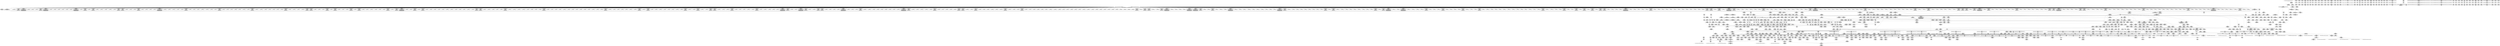 digraph {
	CE0x3ce4980 [shape=record,shape=Mrecord,label="{CE0x3ce4980|may_rename:tmp60|security/selinux/hooks.c,1843|*SummSource*}"]
	CE0x3c6b9d0 [shape=record,shape=Mrecord,label="{CE0x3c6b9d0|0:_i16,_56:_i8*,_:_CRE_881,882_}"]
	CE0x3d57600 [shape=record,shape=Mrecord,label="{CE0x3d57600|may_rename:tmp77|security/selinux/hooks.c,1851|*SummSource*}"]
	CE0x3cf3c80 [shape=record,shape=Mrecord,label="{CE0x3cf3c80|may_rename:tobool26|security/selinux/hooks.c,1838|*SummSource*}"]
	CE0x3c6d7a0 [shape=record,shape=Mrecord,label="{CE0x3c6d7a0|may_rename:sid7|security/selinux/hooks.c,1825}"]
	"CONST[source:0(mediator),value:2(dynamic)][purpose:{object}][SnkIdx:17]"
	CE0x3d546d0 [shape=record,shape=Mrecord,label="{CE0x3d546d0|current_sid:tobool1|security/selinux/hooks.c,218|*SummSink*}"]
	CE0x3c483f0 [shape=record,shape=Mrecord,label="{CE0x3c483f0|0:_i16,_56:_i8*,_:_CRE_611,612_}"]
	CE0x3d146d0 [shape=record,shape=Mrecord,label="{CE0x3d146d0|may_rename:tmp37|security/selinux/hooks.c,1832}"]
	CE0x3d057b0 [shape=record,shape=Mrecord,label="{CE0x3d057b0|i32_4|*Constant*|*SummSink*}"]
	CE0x3d3f240 [shape=record,shape=Mrecord,label="{CE0x3d3f240|i64_22|*Constant*|*SummSink*}"]
	CE0x3c053a0 [shape=record,shape=Mrecord,label="{CE0x3c053a0|may_rename:i_security|security/selinux/hooks.c,1813|*SummSource*}"]
	CE0x50f5ed0 [shape=record,shape=Mrecord,label="{CE0x50f5ed0|may_rename:old_dir|Function::may_rename&Arg::old_dir::|*SummSource*}"]
	CE0x3c7b420 [shape=record,shape=Mrecord,label="{CE0x3c7b420|104:_%struct.inode*,_:_CRE_206,207_}"]
	CE0x3c41420 [shape=record,shape=Mrecord,label="{CE0x3c41420|0:_i16,_56:_i8*,_:_CRE_464,472_|*MultipleSource*|*LoadInst*|security/selinux/hooks.c,1814|security/selinux/hooks.c,1814}"]
	CE0x3bfa7e0 [shape=record,shape=Mrecord,label="{CE0x3bfa7e0|104:_%struct.inode*,_:_CRE_0,4_|*MultipleSource*|security/selinux/hooks.c,1814|Function::selinux_inode_rename&Arg::old_dentry::|Function::selinux_inode_rename&Arg::new_dentry::|Function::may_rename&Arg::new_dentry::|Function::may_rename&Arg::old_dentry::}"]
	CE0x3c54940 [shape=record,shape=Mrecord,label="{CE0x3c54940|current_sid:call4|security/selinux/hooks.c,218|*SummSource*}"]
	CE0x3c06010 [shape=record,shape=Mrecord,label="{CE0x3c06010|selinux_inode_rename:bb|*SummSource*}"]
	CE0x3c7c4c0 [shape=record,shape=Mrecord,label="{CE0x3c7c4c0|104:_%struct.inode*,_:_CRE_220,221_}"]
	CE0x3d14f80 [shape=record,shape=Mrecord,label="{CE0x3d14f80|may_rename:tobool19|security/selinux/hooks.c,1832|*SummSink*}"]
	CE0x3c47220 [shape=record,shape=Mrecord,label="{CE0x3c47220|0:_i16,_56:_i8*,_:_CRE_596,597_}"]
	CE0x3c74450 [shape=record,shape=Mrecord,label="{CE0x3c74450|0:_i16,_56:_i8*,_:_CRE_175,176_}"]
	CE0x3d4fc70 [shape=record,shape=Mrecord,label="{CE0x3d4fc70|may_rename:tmp70|security/selinux/hooks.c,1849|*SummSink*}"]
	CE0x3c381c0 [shape=record,shape=Mrecord,label="{CE0x3c381c0|0:_i16,_56:_i8*,_:_CRE_193,194_}"]
	CE0x3d3ecb0 [shape=record,shape=Mrecord,label="{CE0x3d3ecb0|may_rename:tobool37|security/selinux/hooks.c,1843|*SummSink*}"]
	CE0x3d05150 [shape=record,shape=Mrecord,label="{CE0x3d05150|may_rename:tmp22|security/selinux/hooks.c,1827|*SummSource*}"]
	CE0x3cf1e10 [shape=record,shape=Mrecord,label="{CE0x3cf1e10|may_rename:tmp50|security/selinux/hooks.c,1839|*SummSink*}"]
	CE0x3c56010 [shape=record,shape=Mrecord,label="{CE0x3c56010|current_sid:cred|security/selinux/hooks.c,218|*SummSource*}"]
	CE0x3c3a900 [shape=record,shape=Mrecord,label="{CE0x3c3a900|0:_i16,_56:_i8*,_:_CRE_250,251_}"]
	CE0x3c44c20 [shape=record,shape=Mrecord,label="{CE0x3c44c20|0:_i16,_56:_i8*,_:_CRE_564,565_}"]
	CE0x3c70000 [shape=record,shape=Mrecord,label="{CE0x3c70000|0:_i16,_56:_i8*,_:_CRE_136,137_}"]
	CE0x3c42680 [shape=record,shape=Mrecord,label="{CE0x3c42680|0:_i16,_56:_i8*,_:_CRE_486,487_}"]
	CE0x3c044c0 [shape=record,shape=Mrecord,label="{CE0x3c044c0|may_rename:if.then15|*SummSink*}"]
	CE0x3d094c0 [shape=record,shape=Mrecord,label="{CE0x3d094c0|may_rename:cmp13|security/selinux/hooks.c,1829}"]
	CE0x3cb38a0 [shape=record,shape=Mrecord,label="{CE0x3cb38a0|0:_i16,_56:_i8*,_:_CRE_976,977_}"]
	CE0x3be2560 [shape=record,shape=Mrecord,label="{CE0x3be2560|may_rename:tmp1|*SummSink*}"]
	CE0x3c6fbc0 [shape=record,shape=Mrecord,label="{CE0x3c6fbc0|28:_i32,_32:_i16,_:_CRE_32,34_|*MultipleSource*|security/selinux/hooks.c,1814|security/selinux/hooks.c,1814|security/selinux/hooks.c,1825}"]
	CE0x3c55ba0 [shape=record,shape=Mrecord,label="{CE0x3c55ba0|i32_78|*Constant*}"]
	CE0x3c49100 [shape=record,shape=Mrecord,label="{CE0x3c49100|0:_i16,_56:_i8*,_:_CRE_622,623_}"]
	CE0x3cb4510 [shape=record,shape=Mrecord,label="{CE0x3cb4510|0:_i16,_56:_i8*,_:_CRE_980,981_}"]
	CE0x3c4b570 [shape=record,shape=Mrecord,label="{CE0x3c4b570|0:_i16,_56:_i8*,_:_CRE_768,776_|*MultipleSource*|*LoadInst*|security/selinux/hooks.c,1814|security/selinux/hooks.c,1814}"]
	CE0x3d593b0 [shape=record,shape=Mrecord,label="{CE0x3d593b0|may_rename:sid47|security/selinux/hooks.c,1846|*SummSource*}"]
	CE0x3d0b080 [shape=record,shape=Mrecord,label="{CE0x3d0b080|i64_1024|*Constant*|*SummSink*}"]
	CE0x3bf0cd0 [shape=record,shape=Mrecord,label="{CE0x3bf0cd0|selinux_inode_rename:new_dentry|Function::selinux_inode_rename&Arg::new_dentry::|*SummSink*}"]
	CE0x3c45340 [shape=record,shape=Mrecord,label="{CE0x3c45340|0:_i16,_56:_i8*,_:_CRE_570,571_}"]
	CE0x3be1980 [shape=record,shape=Mrecord,label="{CE0x3be1980|104:_%struct.inode*,_:_CRE_164,165_}"]
	CE0x3d49640 [shape=record,shape=Mrecord,label="{CE0x3d49640|may_rename:retval.0|*SummSource*}"]
	CE0x3d526e0 [shape=record,shape=Mrecord,label="{CE0x3d526e0|_call_void_mcount()_#3|*SummSink*}"]
	CE0x3c578c0 [shape=record,shape=Mrecord,label="{CE0x3c578c0|current_sid:tmp22|security/selinux/hooks.c,218|*SummSink*}"]
	CE0x3c54bf0 [shape=record,shape=Mrecord,label="{CE0x3c54bf0|GLOBAL:get_current|*Constant*}"]
	CE0x3c42550 [shape=record,shape=Mrecord,label="{CE0x3c42550|0:_i16,_56:_i8*,_:_CRE_485,486_}"]
	CE0x3c557f0 [shape=record,shape=Mrecord,label="{CE0x3c557f0|_ret_%struct.task_struct*_%tmp4,_!dbg_!27714|./arch/x86/include/asm/current.h,14|*SummSink*}"]
	CE0x3c38ed0 [shape=record,shape=Mrecord,label="{CE0x3c38ed0|0:_i16,_56:_i8*,_:_CRE_204,205_}"]
	CE0x3be0810 [shape=record,shape=Mrecord,label="{CE0x3be0810|104:_%struct.inode*,_:_CRE_149,150_}"]
	CE0x3ce5e40 [shape=record,shape=Mrecord,label="{CE0x3ce5e40|avc_has_perm:ssid|Function::avc_has_perm&Arg::ssid::}"]
	CE0x3c4d480 [shape=record,shape=Mrecord,label="{CE0x3c4d480|may_rename:sid31|security/selinux/hooks.c,1840|*SummSink*}"]
	CE0x3c0f630 [shape=record,shape=Mrecord,label="{CE0x3c0f630|104:_%struct.inode*,_:_CRE_91,92_}"]
	CE0x3cb2470 [shape=record,shape=Mrecord,label="{CE0x3cb2470|0:_i16,_56:_i8*,_:_CRE_919,920_}"]
	CE0x3cb3180 [shape=record,shape=Mrecord,label="{CE0x3cb3180|0:_i16,_56:_i8*,_:_CRE_930,931_}"]
	CE0x3c55220 [shape=record,shape=Mrecord,label="{CE0x3c55220|get_current:entry}"]
	CE0x3cf4430 [shape=record,shape=Mrecord,label="{CE0x3cf4430|i64_15|*Constant*|*SummSource*}"]
	CE0x3c39260 [shape=record,shape=Mrecord,label="{CE0x3c39260|0:_i16,_56:_i8*,_:_CRE_207,208_}"]
	CE0x4f151c0 [shape=record,shape=Mrecord,label="{CE0x4f151c0|current_sid:entry|*SummSource*}"]
	CE0x3cca0c0 [shape=record,shape=Mrecord,label="{CE0x3cca0c0|may_rename:cmp|security/selinux/hooks.c,1815|*SummSource*}"]
	CE0x3d51580 [shape=record,shape=Mrecord,label="{CE0x3d51580|current_sid:if.end|*SummSource*}"]
	CE0x3c02780 [shape=record,shape=Mrecord,label="{CE0x3c02780|selinux_inode_rename:call|security/selinux/hooks.c,2800}"]
	CE0x3ccaae0 [shape=record,shape=Mrecord,label="{CE0x3ccaae0|i32_61440|*Constant*}"]
	CE0x3bfb4f0 [shape=record,shape=Mrecord,label="{CE0x3bfb4f0|current_sid:tmp5|security/selinux/hooks.c,218|*SummSink*}"]
	CE0x3c541e0 [shape=record,shape=Mrecord,label="{CE0x3c541e0|current_sid:tmp20|security/selinux/hooks.c,218|*SummSink*}"]
	CE0x3ce4c80 [shape=record,shape=Mrecord,label="{CE0x3ce4c80|avc_has_perm:auditdata|Function::avc_has_perm&Arg::auditdata::|*SummSource*}"]
	CE0x3c7e790 [shape=record,shape=Mrecord,label="{CE0x3c7e790|may_rename:tmp3|security/selinux/hooks.c,1813|*SummSink*}"]
	CE0x3c3a6a0 [shape=record,shape=Mrecord,label="{CE0x3c3a6a0|0:_i16,_56:_i8*,_:_CRE_248,249_}"]
	CE0x3c71400 [shape=record,shape=Mrecord,label="{CE0x3c71400|may_rename:tmp4|*LoadInst*|security/selinux/hooks.c,1814|*SummSource*}"]
	CE0x3cb84f0 [shape=record,shape=Mrecord,label="{CE0x3cb84f0|may_rename:tmp31|security/selinux/hooks.c,1829}"]
	CE0x3ce46d0 [shape=record,shape=Mrecord,label="{CE0x3ce46d0|may_rename:tmp59|security/selinux/hooks.c,1843|*SummSink*}"]
	CE0x3c41c00 [shape=record,shape=Mrecord,label="{CE0x3c41c00|0:_i16,_56:_i8*,_:_CRE_477,478_}"]
	CE0x3cefa60 [shape=record,shape=Mrecord,label="{CE0x3cefa60|may_rename:tmp10|security/selinux/hooks.c,1816|*SummSource*}"]
	CE0x3d0eb80 [shape=record,shape=Mrecord,label="{CE0x3d0eb80|i64_11|*Constant*|*SummSource*}"]
	CE0x3c04c10 [shape=record,shape=Mrecord,label="{CE0x3c04c10|may_rename:tmp|*SummSink*}"]
	CE0x3cc8e70 [shape=record,shape=Mrecord,label="{CE0x3cc8e70|may_rename:d_inode2|security/selinux/hooks.c,1815|*SummSink*}"]
	CE0x3c395f0 [shape=record,shape=Mrecord,label="{CE0x3c395f0|0:_i16,_56:_i8*,_:_CRE_212,216_|*MultipleSource*|*LoadInst*|security/selinux/hooks.c,1814|security/selinux/hooks.c,1814}"]
	CE0x3ce7f20 [shape=record,shape=Mrecord,label="{CE0x3ce7f20|may_rename:d_inode39|security/selinux/hooks.c,1844|*SummSink*}"]
	CE0x3c7bed0 [shape=record,shape=Mrecord,label="{CE0x3c7bed0|104:_%struct.inode*,_:_CRE_215,216_}"]
	CE0x3c7c130 [shape=record,shape=Mrecord,label="{CE0x3c7c130|104:_%struct.inode*,_:_CRE_217,218_}"]
	CE0x3cb57a0 [shape=record,shape=Mrecord,label="{CE0x3cb57a0|may_rename:tobool12|security/selinux/hooks.c,1829|*SummSource*}"]
	CE0x3cb4ed0 [shape=record,shape=Mrecord,label="{CE0x3cb4ed0|0:_i16,_56:_i8*,_:_CRE_992,1000_|*MultipleSource*|*LoadInst*|security/selinux/hooks.c,1814|security/selinux/hooks.c,1814}"]
	CE0x3be15f0 [shape=record,shape=Mrecord,label="{CE0x3be15f0|104:_%struct.inode*,_:_CRE_161,162_}"]
	CE0x3c382f0 [shape=record,shape=Mrecord,label="{CE0x3c382f0|0:_i16,_56:_i8*,_:_CRE_194,195_}"]
	CE0x3c53170 [shape=record,shape=Mrecord,label="{CE0x3c53170|current_sid:tmp15|security/selinux/hooks.c,218|*SummSink*}"]
	CE0x3c4c410 [shape=record,shape=Mrecord,label="{CE0x3c4c410|may_rename:d_inode25|security/selinux/hooks.c,1838|*SummSink*}"]
	CE0x3bde160 [shape=record,shape=Mrecord,label="{CE0x3bde160|selinux_inode_rename:entry}"]
	"CONST[source:2(external),value:2(dynamic)][purpose:{subject}][SrcIdx:5]"
	CE0x3ce5b60 [shape=record,shape=Mrecord,label="{CE0x3ce5b60|avc_has_perm:entry|*SummSource*}"]
	CE0x3c4f250 [shape=record,shape=Mrecord,label="{CE0x3c4f250|may_rename:tmp46|security/selinux/hooks.c,1838|*SummSource*}"]
	CE0x3ce6a80 [shape=record,shape=Mrecord,label="{CE0x3ce6a80|i32_10485760|*Constant*}"]
	CE0x3cb5680 [shape=record,shape=Mrecord,label="{CE0x3cb5680|may_rename:tmp6|security/selinux/hooks.c,1814|*SummSource*}"]
	CE0x3beac90 [shape=record,shape=Mrecord,label="{CE0x3beac90|GLOBAL:__llvm_gcov_ctr125|Global_var:__llvm_gcov_ctr125}"]
	CE0x3c6a8b0 [shape=record,shape=Mrecord,label="{CE0x3c6a8b0|0:_i16,_56:_i8*,_:_CRE_868,869_}"]
	"CONST[source:0(mediator),value:2(dynamic)][purpose:{object}][SnkIdx:5]"
	CE0x3d07ff0 [shape=record,shape=Mrecord,label="{CE0x3d07ff0|may_rename:tmp77|security/selinux/hooks.c,1851|*SummSink*}"]
	CE0x3c17200 [shape=record,shape=Mrecord,label="{CE0x3c17200|may_rename:land.lhs.true}"]
	CE0x3bff9d0 [shape=record,shape=Mrecord,label="{CE0x3bff9d0|may_rename:tmp14|security/selinux/hooks.c,1823|*SummSink*}"]
	CE0x3c367b0 [shape=record,shape=Mrecord,label="{CE0x3c367b0|i64_0|*Constant*|*SummSource*}"]
	CE0x3d10040 [shape=record,shape=Mrecord,label="{CE0x3d10040|may_rename:tmp42|security/selinux/hooks.c,1834}"]
	CE0x3cc9310 [shape=record,shape=Mrecord,label="{CE0x3cc9310|may_rename:tmp7|*LoadInst*|security/selinux/hooks.c,1815|*SummSink*}"]
	CE0x3cb1e80 [shape=record,shape=Mrecord,label="{CE0x3cb1e80|0:_i16,_56:_i8*,_:_CRE_914,915_}"]
	CE0x3cac700 [shape=record,shape=Mrecord,label="{CE0x3cac700|get_current:tmp2|*SummSink*}"]
	CE0x3c68b00 [shape=record,shape=Mrecord,label="{CE0x3c68b00|current_sid:tmp}"]
	CE0x3ce4f50 [shape=record,shape=Mrecord,label="{CE0x3ce4f50|_ret_i32_%retval.0,_!dbg_!27728|security/selinux/avc.c,775|*SummSource*}"]
	CE0x3c0fc00 [shape=record,shape=Mrecord,label="{CE0x3c0fc00|104:_%struct.inode*,_:_CRE_104,112_|*MultipleSource*|security/selinux/hooks.c,1814|Function::selinux_inode_rename&Arg::old_dentry::|Function::selinux_inode_rename&Arg::new_dentry::|Function::may_rename&Arg::new_dentry::|Function::may_rename&Arg::old_dentry::}"]
	CE0x3c70880 [shape=record,shape=Mrecord,label="{CE0x3c70880|104:_%struct.inode*,_:_CRE_311,312_}"]
	CE0x3c791b0 [shape=record,shape=Mrecord,label="{CE0x3c791b0|104:_%struct.inode*,_:_CRE_177,178_}"]
	CE0x3c439b0 [shape=record,shape=Mrecord,label="{CE0x3c439b0|0:_i16,_56:_i8*,_:_CRE_540,544_|*MultipleSource*|*LoadInst*|security/selinux/hooks.c,1814|security/selinux/hooks.c,1814}"]
	CE0x3c4afd0 [shape=record,shape=Mrecord,label="{CE0x3c4afd0|0:_i16,_56:_i8*,_:_CRE_744,752_|*MultipleSource*|*LoadInst*|security/selinux/hooks.c,1814|security/selinux/hooks.c,1814}"]
	CE0x3d149f0 [shape=record,shape=Mrecord,label="{CE0x3d149f0|may_rename:call18|security/selinux/hooks.c,1830|*SummSink*}"]
	CE0x3d064c0 [shape=record,shape=Mrecord,label="{CE0x3d064c0|may_rename:tmp25|security/selinux/hooks.c,1828|*SummSink*}"]
	CE0x3c2d170 [shape=record,shape=Mrecord,label="{CE0x3c2d170|_call_void_mcount()_#3}"]
	CE0x3bff850 [shape=record,shape=Mrecord,label="{CE0x3bff850|may_rename:tmp14|security/selinux/hooks.c,1823|*SummSource*}"]
	CE0x3c77fa0 [shape=record,shape=Mrecord,label="{CE0x3c77fa0|0:_i16,_56:_i8*,_:_CRE_4,8_|*MultipleSource*|*LoadInst*|security/selinux/hooks.c,1814|security/selinux/hooks.c,1814}"]
	CE0x3bf3180 [shape=record,shape=Mrecord,label="{CE0x3bf3180|selinux_inode_rename:old_inode|Function::selinux_inode_rename&Arg::old_inode::|*SummSource*}"]
	CE0x3c463e0 [shape=record,shape=Mrecord,label="{CE0x3c463e0|0:_i16,_56:_i8*,_:_CRE_584,585_}"]
	CE0x3c09540 [shape=record,shape=Mrecord,label="{CE0x3c09540|GLOBAL:current_sid.__warned|Global_var:current_sid.__warned|*SummSink*}"]
	CE0x3c3f3d0 [shape=record,shape=Mrecord,label="{CE0x3c3f3d0|0:_i16,_56:_i8*,_:_CRE_312,320_|*MultipleSource*|*LoadInst*|security/selinux/hooks.c,1814|security/selinux/hooks.c,1814}"]
	CE0x3bee500 [shape=record,shape=Mrecord,label="{CE0x3bee500|i64*_getelementptr_inbounds_(_2_x_i64_,_2_x_i64_*___llvm_gcov_ctr227,_i64_0,_i64_0)|*Constant*|*SummSource*}"]
	CE0x3c01a50 [shape=record,shape=Mrecord,label="{CE0x3c01a50|current_sid:land.lhs.true2}"]
	CE0x3cf3b90 [shape=record,shape=Mrecord,label="{CE0x3cf3b90|may_rename:tobool26|security/selinux/hooks.c,1838}"]
	CE0x3c15350 [shape=record,shape=Mrecord,label="{CE0x3c15350|104:_%struct.inode*,_:_CRE_48,52_|*MultipleSource*|security/selinux/hooks.c,1814|Function::selinux_inode_rename&Arg::old_dentry::|Function::selinux_inode_rename&Arg::new_dentry::|Function::may_rename&Arg::new_dentry::|Function::may_rename&Arg::old_dentry::}"]
	CE0x3c552d0 [shape=record,shape=Mrecord,label="{CE0x3c552d0|get_current:entry|*SummSource*}"]
	CE0x3c6ab90 [shape=record,shape=Mrecord,label="{CE0x3c6ab90|0:_i16,_56:_i8*,_:_CRE_869,870_}"]
	CE0x3c4a280 [shape=record,shape=Mrecord,label="{CE0x3c4a280|0:_i16,_56:_i8*,_:_CRE_684,688_|*MultipleSource*|*LoadInst*|security/selinux/hooks.c,1814|security/selinux/hooks.c,1814}"]
	CE0x3c712d0 [shape=record,shape=Mrecord,label="{CE0x3c712d0|may_rename:tmp4|*LoadInst*|security/selinux/hooks.c,1814}"]
	CE0x3cb1d50 [shape=record,shape=Mrecord,label="{CE0x3cb1d50|0:_i16,_56:_i8*,_:_CRE_913,914_}"]
	CE0x3c257f0 [shape=record,shape=Mrecord,label="{CE0x3c257f0|may_rename:call|security/selinux/hooks.c,1808}"]
	CE0x3c0b2b0 [shape=record,shape=Mrecord,label="{CE0x3c0b2b0|i64*_getelementptr_inbounds_(_2_x_i64_,_2_x_i64_*___llvm_gcov_ctr98,_i64_0,_i64_1)|*Constant*|*SummSource*}"]
	CE0x3cb89b0 [shape=record,shape=Mrecord,label="{CE0x3cb89b0|may_rename:tmp30|security/selinux/hooks.c,1829|*SummSource*}"]
	CE0x3d017c0 [shape=record,shape=Mrecord,label="{CE0x3d017c0|may_rename:tmp23|security/selinux/hooks.c,1827|*SummSource*}"]
	CE0x3cad910 [shape=record,shape=Mrecord,label="{CE0x3cad910|current_sid:tmp9|security/selinux/hooks.c,218|*SummSink*}"]
	CE0x3c72b20 [shape=record,shape=Mrecord,label="{CE0x3c72b20|0:_i16,_56:_i8*,_:_CRE_154,155_}"]
	CE0x3bfa850 [shape=record,shape=Mrecord,label="{CE0x3bfa850|may_rename:d_inode|security/selinux/hooks.c,1814}"]
	CE0x3c58160 [shape=record,shape=Mrecord,label="{CE0x3c58160|i32_1|*Constant*}"]
	CE0x3d133b0 [shape=record,shape=Mrecord,label="{CE0x3d133b0|may_rename:tmp39|security/selinux/hooks.c,1832}"]
	CE0x3cb2df0 [shape=record,shape=Mrecord,label="{CE0x3cb2df0|0:_i16,_56:_i8*,_:_CRE_927,928_}"]
	CE0x3c36bc0 [shape=record,shape=Mrecord,label="{CE0x3c36bc0|may_rename:tmp13|security/selinux/hooks.c,1823|*SummSource*}"]
	CE0x3c47940 [shape=record,shape=Mrecord,label="{CE0x3c47940|0:_i16,_56:_i8*,_:_CRE_602,603_}"]
	CE0x3d11f70 [shape=record,shape=Mrecord,label="{CE0x3d11f70|i64*_getelementptr_inbounds_(_29_x_i64_,_29_x_i64_*___llvm_gcov_ctr228,_i64_0,_i64_13)|*Constant*|*SummSource*}"]
	CE0x3bdea00 [shape=record,shape=Mrecord,label="{CE0x3bdea00|selinux_inode_rename:bb}"]
	CE0x3c04560 [shape=record,shape=Mrecord,label="{CE0x3c04560|may_rename:if.then15|*SummSource*}"]
	CE0x3c72530 [shape=record,shape=Mrecord,label="{CE0x3c72530|0:_i16,_56:_i8*,_:_CRE_149,150_}"]
	CE0x3cb2800 [shape=record,shape=Mrecord,label="{CE0x3cb2800|0:_i16,_56:_i8*,_:_CRE_922,923_}"]
	CE0x3c4a6a0 [shape=record,shape=Mrecord,label="{CE0x3c4a6a0|0:_i16,_56:_i8*,_:_CRE_696,704_|*MultipleSource*|*LoadInst*|security/selinux/hooks.c,1814|security/selinux/hooks.c,1814}"]
	CE0x3c08480 [shape=record,shape=Mrecord,label="{CE0x3c08480|selinux_inode_rename:new_inode|Function::selinux_inode_rename&Arg::new_inode::}"]
	CE0x3cca4c0 [shape=record,shape=Mrecord,label="{CE0x3cca4c0|may_rename:conv3|security/selinux/hooks.c,1815|*SummSink*}"]
	CE0x3d0a480 [shape=record,shape=Mrecord,label="{CE0x3d0a480|may_rename:tmp68|security/selinux/hooks.c,1846|*SummSink*}"]
	CE0x3c753c0 [shape=record,shape=Mrecord,label="{CE0x3c753c0|0:_i16,_56:_i8*,_:_CRE_188,189_}"]
	CE0x3c71bb0 [shape=record,shape=Mrecord,label="{CE0x3c71bb0|0:_i16,_56:_i8*,_:_CRE_141,142_}"]
	CE0x3c3adc0 [shape=record,shape=Mrecord,label="{CE0x3c3adc0|0:_i16,_56:_i8*,_:_CRE_254,255_}"]
	CE0x3c38680 [shape=record,shape=Mrecord,label="{CE0x3c38680|0:_i16,_56:_i8*,_:_CRE_197,198_}"]
	CE0x3c702e0 [shape=record,shape=Mrecord,label="{CE0x3c702e0|104:_%struct.inode*,_:_CRE_306,307_}"]
	CE0x3cf1310 [shape=record,shape=Mrecord,label="{CE0x3cf1310|i64*_getelementptr_inbounds_(_29_x_i64_,_29_x_i64_*___llvm_gcov_ctr228,_i64_0,_i64_17)|*Constant*|*SummSource*}"]
	CE0x3cb12a0 [shape=record,shape=Mrecord,label="{CE0x3cb12a0|0:_i16,_56:_i8*,_:_CRE_904,905_}"]
	CE0x3c64f50 [shape=record,shape=Mrecord,label="{CE0x3c64f50|i64*_getelementptr_inbounds_(_11_x_i64_,_11_x_i64_*___llvm_gcov_ctr125,_i64_0,_i64_9)|*Constant*|*SummSink*}"]
	CE0x3ced490 [shape=record,shape=Mrecord,label="{CE0x3ced490|i32_3|*Constant*|*SummSink*}"]
	CE0x3c01790 [shape=record,shape=Mrecord,label="{CE0x3c01790|current_sid:if.then|*SummSink*}"]
	CE0x3c08230 [shape=record,shape=Mrecord,label="{CE0x3c08230|selinux_inode_rename:old_inode|Function::selinux_inode_rename&Arg::old_inode::}"]
	CE0x3bf3220 [shape=record,shape=Mrecord,label="{CE0x3bf3220|selinux_inode_rename:old_inode|Function::selinux_inode_rename&Arg::old_inode::|*SummSink*}"]
	CE0x3c66f10 [shape=record,shape=Mrecord,label="{CE0x3c66f10|GLOBAL:lockdep_rcu_suspicious|*Constant*|*SummSink*}"]
	CE0x3c46e90 [shape=record,shape=Mrecord,label="{CE0x3c46e90|0:_i16,_56:_i8*,_:_CRE_593,594_}"]
	CE0x3c26170 [shape=record,shape=Mrecord,label="{CE0x3c26170|i64_2|*Constant*}"]
	CE0x3c43620 [shape=record,shape=Mrecord,label="{CE0x3c43620|0:_i16,_56:_i8*,_:_CRE_528,536_|*MultipleSource*|*LoadInst*|security/selinux/hooks.c,1814|security/selinux/hooks.c,1814}"]
	CE0x3c76fa0 [shape=record,shape=Mrecord,label="{CE0x3c76fa0|0:_i16,_56:_i8*,_:_CRE_112,120_|*MultipleSource*|*LoadInst*|security/selinux/hooks.c,1814|security/selinux/hooks.c,1814}"]
	CE0x3c158c0 [shape=record,shape=Mrecord,label="{CE0x3c158c0|104:_%struct.inode*,_:_CRE_72,80_|*MultipleSource*|security/selinux/hooks.c,1814|Function::selinux_inode_rename&Arg::old_dentry::|Function::selinux_inode_rename&Arg::new_dentry::|Function::may_rename&Arg::new_dentry::|Function::may_rename&Arg::old_dentry::}"]
	CE0x3c55750 [shape=record,shape=Mrecord,label="{CE0x3c55750|_ret_%struct.task_struct*_%tmp4,_!dbg_!27714|./arch/x86/include/asm/current.h,14}"]
	CE0x3c3de70 [shape=record,shape=Mrecord,label="{CE0x3c3de70|0:_i16,_56:_i8*,_:_CRE_295,296_}"]
	CE0x3c3dd40 [shape=record,shape=Mrecord,label="{CE0x3c3dd40|0:_i16,_56:_i8*,_:_CRE_294,295_}"]
	CE0x3cb0330 [shape=record,shape=Mrecord,label="{CE0x3cb0330|0:_i16,_56:_i8*,_:_CRE_891,892_}"]
	CE0x3c10620 [shape=record,shape=Mrecord,label="{CE0x3c10620|104:_%struct.inode*,_:_CRE_146,147_}"]
	CE0x3c769f0 [shape=record,shape=Mrecord,label="{CE0x3c769f0|0:_i16,_56:_i8*,_:_CRE_88,96_|*MultipleSource*|*LoadInst*|security/selinux/hooks.c,1814|security/selinux/hooks.c,1814}"]
	CE0x3d36280 [shape=record,shape=Mrecord,label="{CE0x3d36280|may_rename:tmp52|security/selinux/hooks.c,1841|*SummSource*}"]
	CE0x3d56d70 [shape=record,shape=Mrecord,label="{CE0x3d56d70|i64*_getelementptr_inbounds_(_29_x_i64_,_29_x_i64_*___llvm_gcov_ctr228,_i64_0,_i64_26)|*Constant*}"]
	CE0x3d04c20 [shape=record,shape=Mrecord,label="{CE0x3d04c20|may_rename:tmp21|security/selinux/hooks.c,1827|*SummSource*}"]
	CE0x3c0dc10 [shape=record,shape=Mrecord,label="{CE0x3c0dc10|_ret_i32_%tmp24,_!dbg_!27742|security/selinux/hooks.c,220|*SummSource*}"]
	CE0x3d4a300 [shape=record,shape=Mrecord,label="{CE0x3d4a300|may_rename:tmp80|security/selinux/hooks.c,1854|*SummSink*}"]
	CE0x3c76c30 [shape=record,shape=Mrecord,label="{CE0x3c76c30|0:_i16,_56:_i8*,_:_CRE_96,104_|*MultipleSource*|*LoadInst*|security/selinux/hooks.c,1814|security/selinux/hooks.c,1814}"]
	CE0x3d04da0 [shape=record,shape=Mrecord,label="{CE0x3d04da0|may_rename:tmp21|security/selinux/hooks.c,1827|*SummSink*}"]
	CE0x3c10810 [shape=record,shape=Mrecord,label="{CE0x3c10810|104:_%struct.inode*,_:_CRE_147,148_}"]
	CE0x3d106b0 [shape=record,shape=Mrecord,label="{CE0x3d106b0|i64*_getelementptr_inbounds_(_29_x_i64_,_29_x_i64_*___llvm_gcov_ctr228,_i64_0,_i64_14)|*Constant*|*SummSource*}"]
	CE0x3caa4c0 [shape=record,shape=Mrecord,label="{CE0x3caa4c0|current_sid:land.lhs.true}"]
	CE0x3beff20 [shape=record,shape=Mrecord,label="{CE0x3beff20|COLLAPSED:_GCMRE___llvm_gcov_ctr227_internal_global_2_x_i64_zeroinitializer:_elem_0:default:}"]
	CE0x3be1390 [shape=record,shape=Mrecord,label="{CE0x3be1390|104:_%struct.inode*,_:_CRE_159,160_}"]
	CE0x3c45210 [shape=record,shape=Mrecord,label="{CE0x3c45210|0:_i16,_56:_i8*,_:_CRE_569,570_}"]
	CE0x3d16650 [shape=record,shape=Mrecord,label="{CE0x3d16650|may_rename:dentry24|security/selinux/hooks.c,1836|*SummSink*}"]
	CE0x3c6b770 [shape=record,shape=Mrecord,label="{CE0x3c6b770|0:_i16,_56:_i8*,_:_CRE_879,880_}"]
	CE0x3d3f450 [shape=record,shape=Mrecord,label="{CE0x3d3f450|may_rename:tmp73|security/selinux/hooks.c,1849|*SummSink*}"]
	CE0x3c3f650 [shape=record,shape=Mrecord,label="{CE0x3c3f650|0:_i16,_56:_i8*,_:_CRE_328,336_|*MultipleSource*|*LoadInst*|security/selinux/hooks.c,1814|security/selinux/hooks.c,1814}"]
	CE0x3d3f580 [shape=record,shape=Mrecord,label="{CE0x3d3f580|may_rename:tmp74|security/selinux/hooks.c,1850}"]
	CE0x3c027f0 [shape=record,shape=Mrecord,label="{CE0x3c027f0|selinux_inode_rename:call|security/selinux/hooks.c,2800|*SummSource*}"]
	CE0x3c59700 [shape=record,shape=Mrecord,label="{CE0x3c59700|get_current:bb|*SummSink*}"]
	CE0x3c2cc30 [shape=record,shape=Mrecord,label="{CE0x3c2cc30|i64*_getelementptr_inbounds_(_2_x_i64_,_2_x_i64_*___llvm_gcov_ctr98,_i64_0,_i64_0)|*Constant*|*SummSource*}"]
	CE0x3be0910 [shape=record,shape=Mrecord,label="{CE0x3be0910|104:_%struct.inode*,_:_CRE_150,151_}"]
	CE0x3c3cb70 [shape=record,shape=Mrecord,label="{CE0x3c3cb70|0:_i16,_56:_i8*,_:_CRE_279,280_}"]
	CE0x3c39cb0 [shape=record,shape=Mrecord,label="{CE0x3c39cb0|0:_i16,_56:_i8*,_:_CRE_241,242_}"]
	CE0x3c57610 [shape=record,shape=Mrecord,label="{CE0x3c57610|current_sid:tmp22|security/selinux/hooks.c,218|*SummSource*}"]
	CE0x3d35ff0 [shape=record,shape=Mrecord,label="{CE0x3d35ff0|i64_19|*Constant*|*SummSource*}"]
	CE0x3d03ab0 [shape=record,shape=Mrecord,label="{CE0x3d03ab0|may_rename:tmp20|security/selinux/hooks.c,1827|*SummSink*}"]
	CE0x3c7b090 [shape=record,shape=Mrecord,label="{CE0x3c7b090|104:_%struct.inode*,_:_CRE_203,204_}"]
	CE0x3c3b740 [shape=record,shape=Mrecord,label="{CE0x3c3b740|0:_i16,_56:_i8*,_:_CRE_262,263_}"]
	CE0x3c6a560 [shape=record,shape=Mrecord,label="{CE0x3c6a560|0:_i16,_56:_i8*,_:_CRE_865,866_}"]
	CE0x3c531e0 [shape=record,shape=Mrecord,label="{CE0x3c531e0|current_sid:tmp16|security/selinux/hooks.c,218}"]
	CE0x3d45d90 [shape=record,shape=Mrecord,label="{CE0x3d45d90|may_rename:tmp72|security/selinux/hooks.c,1849}"]
	CE0x3cf3300 [shape=record,shape=Mrecord,label="{CE0x3cf3300|may_rename:conv29|security/selinux/hooks.c,1839|*SummSource*}"]
	CE0x3d4f540 [shape=record,shape=Mrecord,label="{CE0x3d4f540|i64_23|*Constant*|*SummSink*}"]
	CE0x3bef6e0 [shape=record,shape=Mrecord,label="{CE0x3bef6e0|_ret_i32_%retval.0,_!dbg_!27814|security/selinux/hooks.c,1854}"]
	CE0x3d14b20 [shape=record,shape=Mrecord,label="{CE0x3d14b20|i32_4194304|*Constant*}"]
	CE0x3c3e330 [shape=record,shape=Mrecord,label="{CE0x3c3e330|0:_i16,_56:_i8*,_:_CRE_299,300_}"]
	CE0x3c7a5e0 [shape=record,shape=Mrecord,label="{CE0x3c7a5e0|104:_%struct.inode*,_:_CRE_194,195_}"]
	CE0x3c6da50 [shape=record,shape=Mrecord,label="{CE0x3c6da50|may_rename:sid7|security/selinux/hooks.c,1825|*SummSink*}"]
	CE0x3c75fd0 [shape=record,shape=Mrecord,label="{CE0x3c75fd0|0:_i16,_56:_i8*,_:_CRE_48,56_|*MultipleSource*|*LoadInst*|security/selinux/hooks.c,1814|security/selinux/hooks.c,1814}"]
	CE0x3c3d290 [shape=record,shape=Mrecord,label="{CE0x3c3d290|0:_i16,_56:_i8*,_:_CRE_285,286_}"]
	"CONST[source:0(mediator),value:2(dynamic)][purpose:{subject}][SnkIdx:16]"
	CE0x3cb5f90 [shape=record,shape=Mrecord,label="{CE0x3cb5f90|may_rename:and|security/selinux/hooks.c,1815}"]
	CE0x3cb26d0 [shape=record,shape=Mrecord,label="{CE0x3cb26d0|0:_i16,_56:_i8*,_:_CRE_921,922_}"]
	CE0x3c73870 [shape=record,shape=Mrecord,label="{CE0x3c73870|0:_i16,_56:_i8*,_:_CRE_165,166_}"]
	CE0x3cb8fd0 [shape=record,shape=Mrecord,label="{CE0x3cb8fd0|may_rename:tmp31|security/selinux/hooks.c,1829|*SummSink*}"]
	CE0x3c2d0b0 [shape=record,shape=Mrecord,label="{CE0x3c2d0b0|get_current:tmp3|*SummSource*}"]
	CE0x3c44d50 [shape=record,shape=Mrecord,label="{CE0x3c44d50|0:_i16,_56:_i8*,_:_CRE_565,566_}"]
	CE0x3d15b30 [shape=record,shape=Mrecord,label="{CE0x3d15b30|may_rename:dentry24|security/selinux/hooks.c,1836}"]
	CE0x3bffcb0 [shape=record,shape=Mrecord,label="{CE0x3bffcb0|may_rename:tmp15|security/selinux/hooks.c,1823|*SummSource*}"]
	CE0x3d50050 [shape=record,shape=Mrecord,label="{CE0x3d50050|may_rename:cond|security/selinux/hooks.c,1848}"]
	CE0x3d32250 [shape=record,shape=Mrecord,label="{CE0x3d32250|may_rename:tmp55|security/selinux/hooks.c,1841|*SummSource*}"]
	CE0x3d58810 [shape=record,shape=Mrecord,label="{CE0x3d58810|may_rename:cmp45|security/selinux/hooks.c,1845}"]
	CE0x3cb2a60 [shape=record,shape=Mrecord,label="{CE0x3cb2a60|0:_i16,_56:_i8*,_:_CRE_924,925_}"]
	CE0x3c57050 [shape=record,shape=Mrecord,label="{CE0x3c57050|current_sid:security|security/selinux/hooks.c,218|*SummSource*}"]
	CE0x3be1d60 [shape=record,shape=Mrecord,label="{CE0x3be1d60|may_rename:if.then38|*SummSink*}"]
	CE0x3c3e590 [shape=record,shape=Mrecord,label="{CE0x3c3e590|0:_i16,_56:_i8*,_:_CRE_301,302_}"]
	CE0x3ce7200 [shape=record,shape=Mrecord,label="{CE0x3ce7200|may_rename:call6|security/selinux/hooks.c,1821|*SummSource*}"]
	CE0x3d40520 [shape=record,shape=Mrecord,label="{CE0x3d40520|may_rename:tobool52|security/selinux/hooks.c,1849}"]
	CE0x3c78830 [shape=record,shape=Mrecord,label="{CE0x3c78830|104:_%struct.inode*,_:_CRE_169,170_}"]
	CE0x3c422f0 [shape=record,shape=Mrecord,label="{CE0x3c422f0|0:_i16,_56:_i8*,_:_CRE_483,484_}"]
	CE0x3c45b90 [shape=record,shape=Mrecord,label="{CE0x3c45b90|0:_i16,_56:_i8*,_:_CRE_577,578_}"]
	CE0x3c740c0 [shape=record,shape=Mrecord,label="{CE0x3c740c0|0:_i16,_56:_i8*,_:_CRE_172,173_}"]
	CE0x3d527a0 [shape=record,shape=Mrecord,label="{CE0x3d527a0|get_current:tmp4|./arch/x86/include/asm/current.h,14}"]
	CE0x3d09210 [shape=record,shape=Mrecord,label="{CE0x3d09210|may_rename:tmp29|security/selinux/hooks.c,1829|*SummSource*}"]
	CE0x3c4faf0 [shape=record,shape=Mrecord,label="{CE0x3c4faf0|0:_i16,_56:_i8*,_:_CRE_800,804_|*MultipleSource*|*LoadInst*|security/selinux/hooks.c,1814|security/selinux/hooks.c,1814}"]
	CE0x3c0d860 [shape=record,shape=Mrecord,label="{CE0x3c0d860|current_sid:tmp4|security/selinux/hooks.c,218|*SummSource*}"]
	CE0x3d04950 [shape=record,shape=Mrecord,label="{CE0x3d04950|may_rename:tmp19|security/selinux/hooks.c,1826|*SummSink*}"]
	CE0x3c695f0 [shape=record,shape=Mrecord,label="{CE0x3c695f0|current_sid:tmp7|security/selinux/hooks.c,218}"]
	CE0x3cabd40 [shape=record,shape=Mrecord,label="{CE0x3cabd40|get_current:tmp3|*SummSink*}"]
	CE0x3c6b8a0 [shape=record,shape=Mrecord,label="{CE0x3c6b8a0|0:_i16,_56:_i8*,_:_CRE_880,881_}"]
	CE0x3cad0b0 [shape=record,shape=Mrecord,label="{CE0x3cad0b0|i64_1|*Constant*}"]
	CE0x3cf3030 [shape=record,shape=Mrecord,label="{CE0x3cf3030|may_rename:or|security/selinux/hooks.c,1839|*SummSource*}"]
	CE0x3c44120 [shape=record,shape=Mrecord,label="{CE0x3c44120|0:_i16,_56:_i8*,_:_CRE_556,557_}"]
	CE0x3beff90 [shape=record,shape=Mrecord,label="{CE0x3beff90|selinux_inode_rename:tmp|*SummSource*}"]
	CE0x3d3f9d0 [shape=record,shape=Mrecord,label="{CE0x3d3f9d0|i64*_getelementptr_inbounds_(_29_x_i64_,_29_x_i64_*___llvm_gcov_ctr228,_i64_0,_i64_25)|*Constant*}"]
	CE0x3c48650 [shape=record,shape=Mrecord,label="{CE0x3c48650|0:_i16,_56:_i8*,_:_CRE_613,614_}"]
	CE0x3cca850 [shape=record,shape=Mrecord,label="{CE0x3cca850|may_rename:conv|security/selinux/hooks.c,1815|*SummSource*}"]
	CE0x3d53a20 [shape=record,shape=Mrecord,label="{CE0x3d53a20|i8_1|*Constant*|*SummSource*}"]
	CE0x3cb06c0 [shape=record,shape=Mrecord,label="{CE0x3cb06c0|0:_i16,_56:_i8*,_:_CRE_894,895_}"]
	CE0x3c69000 [shape=record,shape=Mrecord,label="{CE0x3c69000|%struct.task_struct*_(%struct.task_struct**)*_asm_movq_%gs:$_1:P_,$0_,_r,im,_dirflag_,_fpsr_,_flags_|*SummSink*}"]
	CE0x3c4cb60 [shape=record,shape=Mrecord,label="{CE0x3c4cb60|%struct.inode*_null|*Constant*}"]
	CE0x3c4d340 [shape=record,shape=Mrecord,label="{CE0x3c4d340|may_rename:sid31|security/selinux/hooks.c,1840}"]
	CE0x3cb3640 [shape=record,shape=Mrecord,label="{CE0x3cb3640|0:_i16,_56:_i8*,_:_CRE_934,935_}"]
	CE0x3c14f30 [shape=record,shape=Mrecord,label="{CE0x3c14f30|104:_%struct.inode*,_:_CRE_24,40_|*MultipleSource*|security/selinux/hooks.c,1814|Function::selinux_inode_rename&Arg::old_dentry::|Function::selinux_inode_rename&Arg::new_dentry::|Function::may_rename&Arg::new_dentry::|Function::may_rename&Arg::old_dentry::}"]
	CE0x3d59230 [shape=record,shape=Mrecord,label="{CE0x3d59230|may_rename:sid47|security/selinux/hooks.c,1846}"]
	CE0x3bdc810 [shape=record,shape=Mrecord,label="{CE0x3bdc810|may_rename:return}"]
	CE0x3ceff80 [shape=record,shape=Mrecord,label="{CE0x3ceff80|may_rename:type|security/selinux/hooks.c,1818|*SummSource*}"]
	CE0x3c6b050 [shape=record,shape=Mrecord,label="{CE0x3c6b050|0:_i16,_56:_i8*,_:_CRE_873,874_}"]
	CE0x3c0ddc0 [shape=record,shape=Mrecord,label="{CE0x3c0ddc0|i32_10|*Constant*}"]
	CE0x3c57490 [shape=record,shape=Mrecord,label="{CE0x3c57490|current_sid:tmp22|security/selinux/hooks.c,218}"]
	CE0x3beb570 [shape=record,shape=Mrecord,label="{CE0x3beb570|current_sid:do.end|*SummSource*}"]
	CE0x3c417e0 [shape=record,shape=Mrecord,label="{CE0x3c417e0|0:_i16,_56:_i8*,_:_CRE_474,475_}"]
	CE0x3c0ca30 [shape=record,shape=Mrecord,label="{CE0x3c0ca30|current_sid:tmp13|security/selinux/hooks.c,218|*SummSink*}"]
	CE0x3c3b280 [shape=record,shape=Mrecord,label="{CE0x3c3b280|0:_i16,_56:_i8*,_:_CRE_258,259_}"]
	CE0x3d35320 [shape=record,shape=Mrecord,label="{CE0x3d35320|may_rename:tobool33|security/selinux/hooks.c,1841|*SummSink*}"]
	CE0x3beedf0 [shape=record,shape=Mrecord,label="{CE0x3beedf0|may_rename:tmp}"]
	CE0x3bfa5e0 [shape=record,shape=Mrecord,label="{CE0x3bfa5e0|may_rename:tmp2|*LoadInst*|security/selinux/hooks.c,1813|*SummSink*}"]
	CE0x3d14560 [shape=record,shape=Mrecord,label="{CE0x3d14560|i64_12|*Constant*|*SummSink*}"]
	CE0x3c4e010 [shape=record,shape=Mrecord,label="{CE0x3c4e010|may_rename:call32|security/selinux/hooks.c,1840}"]
	CE0x3d556c0 [shape=record,shape=Mrecord,label="{CE0x3d556c0|i1_true|*Constant*|*SummSink*}"]
	CE0x3be1130 [shape=record,shape=Mrecord,label="{CE0x3be1130|104:_%struct.inode*,_:_CRE_157,158_}"]
	CE0x3beed80 [shape=record,shape=Mrecord,label="{CE0x3beed80|may_rename:tmp|*SummSource*}"]
	CE0x3c7a840 [shape=record,shape=Mrecord,label="{CE0x3c7a840|104:_%struct.inode*,_:_CRE_196,197_}"]
	CE0x3c59580 [shape=record,shape=Mrecord,label="{CE0x3c59580|get_current:bb|*SummSource*}"]
	CE0x3cf2780 [shape=record,shape=Mrecord,label="{CE0x3cf2780|may_rename:conv28|security/selinux/hooks.c,1839|*SummSource*}"]
	CE0x3d53ba0 [shape=record,shape=Mrecord,label="{CE0x3d53ba0|i8_1|*Constant*|*SummSink*}"]
	CE0x3cf43c0 [shape=record,shape=Mrecord,label="{CE0x3cf43c0|i64_15|*Constant*}"]
	CE0x3c42b40 [shape=record,shape=Mrecord,label="{CE0x3c42b40|0:_i16,_56:_i8*,_:_CRE_496,500_|*MultipleSource*|*LoadInst*|security/selinux/hooks.c,1814|security/selinux/hooks.c,1814}"]
	CE0x3c55e20 [shape=record,shape=Mrecord,label="{CE0x3c55e20|current_sid:cred|security/selinux/hooks.c,218}"]
	CE0x3c0f8a0 [shape=record,shape=Mrecord,label="{CE0x3c0f8a0|104:_%struct.inode*,_:_CRE_94,95_}"]
	CE0x3c48190 [shape=record,shape=Mrecord,label="{CE0x3c48190|0:_i16,_56:_i8*,_:_CRE_609,610_}"]
	CE0x3c24d00 [shape=record,shape=Mrecord,label="{CE0x3c24d00|may_rename:if.then53}"]
	CE0x3d0b430 [shape=record,shape=Mrecord,label="{CE0x3d0b430|may_rename:conv50|security/selinux/hooks.c,1848|*SummSink*}"]
	CE0x3c79670 [shape=record,shape=Mrecord,label="{CE0x3c79670|104:_%struct.inode*,_:_CRE_181,182_}"]
	CE0x3d4f460 [shape=record,shape=Mrecord,label="{CE0x3d4f460|i64_23|*Constant*|*SummSource*}"]
	CE0x3cf4cc0 [shape=record,shape=Mrecord,label="{CE0x3cf4cc0|28:_i32,_:_CRE_28,32_|*MultipleSource*|*LoadInst*|security/selinux/hooks.c,1816|security/selinux/hooks.c,1816|security/selinux/hooks.c,1840}"]
	CE0x3c40190 [shape=record,shape=Mrecord,label="{CE0x3c40190|0:_i16,_56:_i8*,_:_CRE_384,388_|*MultipleSource*|*LoadInst*|security/selinux/hooks.c,1814|security/selinux/hooks.c,1814}"]
	CE0x3cf2710 [shape=record,shape=Mrecord,label="{CE0x3cf2710|may_rename:conv28|security/selinux/hooks.c,1839}"]
	CE0x3c7c980 [shape=record,shape=Mrecord,label="{CE0x3c7c980|104:_%struct.inode*,_:_CRE_224,232_|*MultipleSource*|security/selinux/hooks.c,1814|Function::selinux_inode_rename&Arg::old_dentry::|Function::selinux_inode_rename&Arg::new_dentry::|Function::may_rename&Arg::new_dentry::|Function::may_rename&Arg::old_dentry::}"]
	CE0x3ce4300 [shape=record,shape=Mrecord,label="{CE0x3ce4300|i64_21|*Constant*}"]
	CE0x3d038a0 [shape=record,shape=Mrecord,label="{CE0x3d038a0|may_rename:tmp20|security/selinux/hooks.c,1827}"]
	CE0x3c0d750 [shape=record,shape=Mrecord,label="{CE0x3c0d750|i64_3|*Constant*|*SummSink*}"]
	CE0x3c46180 [shape=record,shape=Mrecord,label="{CE0x3c46180|0:_i16,_56:_i8*,_:_CRE_582,583_}"]
	CE0x3d49f70 [shape=record,shape=Mrecord,label="{CE0x3d49f70|i64*_getelementptr_inbounds_(_29_x_i64_,_29_x_i64_*___llvm_gcov_ctr228,_i64_0,_i64_28)|*Constant*}"]
	CE0x3cb9500 [shape=record,shape=Mrecord,label="{CE0x3cb9500|may_rename:tmp32|security/selinux/hooks.c,1829|*SummSink*}"]
	CE0x3c50570 [shape=record,shape=Mrecord,label="{CE0x3c50570|current_sid:land.lhs.true|*SummSource*}"]
	CE0x3c6b510 [shape=record,shape=Mrecord,label="{CE0x3c6b510|0:_i16,_56:_i8*,_:_CRE_877,878_}"]
	CE0x3c25460 [shape=record,shape=Mrecord,label="{CE0x3c25460|i64*_getelementptr_inbounds_(_11_x_i64_,_11_x_i64_*___llvm_gcov_ctr125,_i64_0,_i64_6)|*Constant*|*SummSource*}"]
	CE0x3d34880 [shape=record,shape=Mrecord,label="{CE0x3d34880|may_rename:tmp58|*LoadInst*|security/selinux/hooks.c,1843}"]
	CE0x3c55540 [shape=record,shape=Mrecord,label="{CE0x3c55540|_ret_%struct.task_struct*_%tmp4,_!dbg_!27714|./arch/x86/include/asm/current.h,14|*SummSource*}"]
	CE0x3cc8d40 [shape=record,shape=Mrecord,label="{CE0x3cc8d40|may_rename:d_inode2|security/selinux/hooks.c,1815|*SummSource*}"]
	CE0x3c3d4f0 [shape=record,shape=Mrecord,label="{CE0x3c3d4f0|0:_i16,_56:_i8*,_:_CRE_287,288_}"]
	CE0x3d495d0 [shape=record,shape=Mrecord,label="{CE0x3d495d0|may_rename:retval.0}"]
	CE0x3cb6550 [shape=record,shape=Mrecord,label="{CE0x3cb6550|i64_7|*Constant*}"]
	CE0x3c532e0 [shape=record,shape=Mrecord,label="{CE0x3c532e0|i64*_getelementptr_inbounds_(_11_x_i64_,_11_x_i64_*___llvm_gcov_ctr125,_i64_0,_i64_8)|*Constant*|*SummSource*}"]
	CE0x3cb3c50 [shape=record,shape=Mrecord,label="{CE0x3cb3c50|0:_i16,_56:_i8*,_:_CRE_952,960_|*MultipleSource*|*LoadInst*|security/selinux/hooks.c,1814|security/selinux/hooks.c,1814}"]
	CE0x3c341f0 [shape=record,shape=Mrecord,label="{CE0x3c341f0|current_sid:tmp8|security/selinux/hooks.c,218|*SummSource*}"]
	CE0x3d4ffe0 [shape=record,shape=Mrecord,label="{CE0x3d4ffe0|i64_16777216|*Constant*|*SummSink*}"]
	CE0x3c7dac0 [shape=record,shape=Mrecord,label="{CE0x3c7dac0|104:_%struct.inode*,_:_CRE_280,288_|*MultipleSource*|security/selinux/hooks.c,1814|Function::selinux_inode_rename&Arg::old_dentry::|Function::selinux_inode_rename&Arg::new_dentry::|Function::may_rename&Arg::new_dentry::|Function::may_rename&Arg::old_dentry::}"]
	CE0x3d0aee0 [shape=record,shape=Mrecord,label="{CE0x3d0aee0|i64_1024|*Constant*}"]
	CE0x3cabbf0 [shape=record,shape=Mrecord,label="{CE0x3cabbf0|get_current:tmp3}"]
	CE0x3cdc310 [shape=record,shape=Mrecord,label="{CE0x3cdc310|may_rename:tmp9|*LoadInst*|security/selinux/hooks.c,1816}"]
	CE0x3c45470 [shape=record,shape=Mrecord,label="{CE0x3c45470|0:_i16,_56:_i8*,_:_CRE_571,572_}"]
	CE0x3c65a70 [shape=record,shape=Mrecord,label="{CE0x3c65a70|current_sid:tmp18|security/selinux/hooks.c,218|*SummSink*}"]
	CE0x3ce43e0 [shape=record,shape=Mrecord,label="{CE0x3ce43e0|i64_21|*Constant*|*SummSink*}"]
	CE0x3cf3990 [shape=record,shape=Mrecord,label="{CE0x3cf3990|i64_16|*Constant*}"]
	CE0x3cb3770 [shape=record,shape=Mrecord,label="{CE0x3cb3770|0:_i16,_56:_i8*,_:_CRE_935,936_}"]
	CE0x3c47f30 [shape=record,shape=Mrecord,label="{CE0x3c47f30|0:_i16,_56:_i8*,_:_CRE_607,608_}"]
	CE0x3c57b60 [shape=record,shape=Mrecord,label="{CE0x3c57b60|current_sid:tmp23|security/selinux/hooks.c,218|*SummSource*}"]
	CE0x3d01610 [shape=record,shape=Mrecord,label="{CE0x3d01610|may_rename:tmp23|security/selinux/hooks.c,1827}"]
	CE0x3c3f170 [shape=record,shape=Mrecord,label="{CE0x3c3f170|0:_i16,_56:_i8*,_:_CRE_311,312_}"]
	CE0x3c33280 [shape=record,shape=Mrecord,label="{CE0x3c33280|may_rename:if.then|*SummSink*}"]
	CE0x3d0e720 [shape=record,shape=Mrecord,label="{CE0x3d0e720|may_rename:tmp34|security/selinux/hooks.c,1830}"]
	CE0x3c3b150 [shape=record,shape=Mrecord,label="{CE0x3c3b150|0:_i16,_56:_i8*,_:_CRE_257,258_}"]
	CE0x3d12810 [shape=record,shape=Mrecord,label="{CE0x3d12810|may_rename:tmp35|security/selinux/hooks.c,1831}"]
	CE0x3cacb20 [shape=record,shape=Mrecord,label="{CE0x3cacb20|current_sid:tmp10|security/selinux/hooks.c,218}"]
	CE0x3c75030 [shape=record,shape=Mrecord,label="{CE0x3c75030|0:_i16,_56:_i8*,_:_CRE_185,186_}"]
	CE0x3c7d7b0 [shape=record,shape=Mrecord,label="{CE0x3c7d7b0|104:_%struct.inode*,_:_CRE_272,280_|*MultipleSource*|security/selinux/hooks.c,1814|Function::selinux_inode_rename&Arg::old_dentry::|Function::selinux_inode_rename&Arg::new_dentry::|Function::may_rename&Arg::new_dentry::|Function::may_rename&Arg::old_dentry::}"]
	CE0x3cb7ac0 [shape=record,shape=Mrecord,label="{CE0x3cb7ac0|may_rename:tmp8|security/selinux/hooks.c,1815|*SummSink*}"]
	CE0x3cb8660 [shape=record,shape=Mrecord,label="{CE0x3cb8660|i64_9|*Constant*}"]
	CE0x3c4ccc0 [shape=record,shape=Mrecord,label="{CE0x3c4ccc0|may_rename:av.0|*SummSource*}"]
	CE0x3d09390 [shape=record,shape=Mrecord,label="{CE0x3d09390|may_rename:tmp29|security/selinux/hooks.c,1829|*SummSink*}"]
	CE0x3d31b70 [shape=record,shape=Mrecord,label="{CE0x3d31b70|may_rename:tmp54|security/selinux/hooks.c,1841}"]
	CE0x3be6b80 [shape=record,shape=Mrecord,label="{CE0x3be6b80|may_rename:new_dir|Function::may_rename&Arg::new_dir::|*SummSource*}"]
	CE0x3cad190 [shape=record,shape=Mrecord,label="{CE0x3cad190|current_sid:tmp1|*SummSource*}"]
	CE0x3d07500 [shape=record,shape=Mrecord,label="{CE0x3d07500|may_rename:tobool9|security/selinux/hooks.c,1827|*SummSource*}"]
	CE0x3c46b00 [shape=record,shape=Mrecord,label="{CE0x3c46b00|0:_i16,_56:_i8*,_:_CRE_590,591_}"]
	CE0x3d530c0 [shape=record,shape=Mrecord,label="{CE0x3d530c0|i8_1|*Constant*}"]
	CE0x3c4a880 [shape=record,shape=Mrecord,label="{CE0x3c4a880|0:_i16,_56:_i8*,_:_CRE_704,712_|*MultipleSource*|*LoadInst*|security/selinux/hooks.c,1814|security/selinux/hooks.c,1814}"]
	CE0x3bfb480 [shape=record,shape=Mrecord,label="{CE0x3bfb480|current_sid:tmp5|security/selinux/hooks.c,218|*SummSource*}"]
	CE0x3bdeb70 [shape=record,shape=Mrecord,label="{CE0x3bdeb70|selinux_inode_rename:tmp1|*SummSource*}"]
	CE0x3c3c7e0 [shape=record,shape=Mrecord,label="{CE0x3c3c7e0|0:_i16,_56:_i8*,_:_CRE_276,277_}"]
	CE0x3c4fcd0 [shape=record,shape=Mrecord,label="{CE0x3c4fcd0|0:_i16,_56:_i8*,_:_CRE_808,816_|*MultipleSource*|*LoadInst*|security/selinux/hooks.c,1814|security/selinux/hooks.c,1814}"]
	CE0x3bf1d50 [shape=record,shape=Mrecord,label="{CE0x3bf1d50|selinux_inode_rename:old_dentry|Function::selinux_inode_rename&Arg::old_dentry::|*SummSink*}"]
	CE0x3d009b0 [shape=record,shape=Mrecord,label="{CE0x3d009b0|i64_8|*Constant*|*SummSink*}"]
	CE0x3d0f740 [shape=record,shape=Mrecord,label="{CE0x3d0f740|may_rename:tmp41|security/selinux/hooks.c,1833}"]
	CE0x3d07ad0 [shape=record,shape=Mrecord,label="{CE0x3d07ad0|i64_4|*Constant*|*SummSink*}"]
	CE0x3c58e80 [shape=record,shape=Mrecord,label="{CE0x3c58e80|current_sid:tmp24|security/selinux/hooks.c,220|*SummSource*}"]
	CE0x3c3be60 [shape=record,shape=Mrecord,label="{CE0x3c3be60|0:_i16,_56:_i8*,_:_CRE_268,269_}"]
	CE0x3c792e0 [shape=record,shape=Mrecord,label="{CE0x3c792e0|104:_%struct.inode*,_:_CRE_178,179_}"]
	CE0x3c3c0c0 [shape=record,shape=Mrecord,label="{CE0x3c3c0c0|0:_i16,_56:_i8*,_:_CRE_270,271_}"]
	CE0x3be0da0 [shape=record,shape=Mrecord,label="{CE0x3be0da0|104:_%struct.inode*,_:_CRE_154,155_}"]
	CE0x3cac880 [shape=record,shape=Mrecord,label="{CE0x3cac880|i64_5|*Constant*}"]
	CE0x3cb43a0 [shape=record,shape=Mrecord,label="{CE0x3cb43a0|0:_i16,_56:_i8*,_:_CRE_978,979_}"]
	CE0x3cb9960 [shape=record,shape=Mrecord,label="{CE0x3cb9960|may_rename:tmp33|security/selinux/hooks.c,1829|*SummSink*}"]
	CE0x3c3ff80 [shape=record,shape=Mrecord,label="{CE0x3c3ff80|0:_i16,_56:_i8*,_:_CRE_376,384_|*MultipleSource*|*LoadInst*|security/selinux/hooks.c,1814|security/selinux/hooks.c,1814}"]
	CE0x3c25db0 [shape=record,shape=Mrecord,label="{CE0x3c25db0|may_rename:if.then10|*SummSink*}"]
	"CONST[source:0(mediator),value:2(dynamic)][purpose:{object}][SnkIdx:13]"
	CE0x3c05020 [shape=record,shape=Mrecord,label="{CE0x3c05020|GLOBAL:may_rename|*Constant*|*SummSource*}"]
	CE0x3cac620 [shape=record,shape=Mrecord,label="{CE0x3cac620|get_current:tmp2}"]
	CE0x3d08a60 [shape=record,shape=Mrecord,label="{CE0x3d08a60|may_rename:tmp78|security/selinux/hooks.c,1853|*SummSource*}"]
	CE0x3d45c60 [shape=record,shape=Mrecord,label="{CE0x3d45c60|may_rename:tmp71|security/selinux/hooks.c,1849|*SummSink*}"]
	CE0x3c4b1b0 [shape=record,shape=Mrecord,label="{CE0x3c4b1b0|0:_i16,_56:_i8*,_:_CRE_752,756_|*MultipleSource*|*LoadInst*|security/selinux/hooks.c,1814|security/selinux/hooks.c,1814}"]
	CE0x3c315c0 [shape=record,shape=Mrecord,label="{CE0x3c315c0|current_sid:do.body|*SummSource*}"]
	CE0x3c45800 [shape=record,shape=Mrecord,label="{CE0x3c45800|0:_i16,_56:_i8*,_:_CRE_574,575_}"]
	CE0x3c776a0 [shape=record,shape=Mrecord,label="{CE0x3c776a0|may_rename:i_security1|security/selinux/hooks.c,1814}"]
	CE0x3c488b0 [shape=record,shape=Mrecord,label="{CE0x3c488b0|0:_i16,_56:_i8*,_:_CRE_615,616_}"]
	CE0x3c3bc00 [shape=record,shape=Mrecord,label="{CE0x3c3bc00|0:_i16,_56:_i8*,_:_CRE_266,267_}"]
	CE0x3c76690 [shape=record,shape=Mrecord,label="{CE0x3c76690|0:_i16,_56:_i8*,_:_CRE_76,80_|*MultipleSource*|*LoadInst*|security/selinux/hooks.c,1814|security/selinux/hooks.c,1814}"]
	CE0x3c73c00 [shape=record,shape=Mrecord,label="{CE0x3c73c00|0:_i16,_56:_i8*,_:_CRE_168,169_}"]
	CE0x3cc9d50 [shape=record,shape=Mrecord,label="{CE0x3cc9d50|may_rename:cmp|security/selinux/hooks.c,1815|*SummSink*}"]
	CE0x3d57db0 [shape=record,shape=Mrecord,label="{CE0x3d57db0|may_rename:tmp69|security/selinux/hooks.c,1847|*SummSource*}"]
	CE0x3d136e0 [shape=record,shape=Mrecord,label="{CE0x3d136e0|may_rename:tmp39|security/selinux/hooks.c,1832|*SummSink*}"]
	CE0x3c38c70 [shape=record,shape=Mrecord,label="{CE0x3c38c70|0:_i16,_56:_i8*,_:_CRE_202,203_}"]
	CE0x3c3c580 [shape=record,shape=Mrecord,label="{CE0x3c3c580|0:_i16,_56:_i8*,_:_CRE_274,275_}"]
	CE0x3beb3e0 [shape=record,shape=Mrecord,label="{CE0x3beb3e0|current_sid:land.lhs.true2|*SummSource*}"]
	"CONST[source:0(mediator),value:0(static)][purpose:{operation}][SnkIdx:7]"
	CE0x3c3ef10 [shape=record,shape=Mrecord,label="{CE0x3c3ef10|0:_i16,_56:_i8*,_:_CRE_309,310_}"]
	CE0x3c05150 [shape=record,shape=Mrecord,label="{CE0x3c05150|may_rename:entry}"]
	CE0x3d48b00 [shape=record,shape=Mrecord,label="{CE0x3d48b00|may_rename:tmp64|security/selinux/hooks.c,1844|*SummSource*}"]
	CE0x3bf0a50 [shape=record,shape=Mrecord,label="{CE0x3bf0a50|selinux_inode_rename:new_dentry|Function::selinux_inode_rename&Arg::new_dentry::|*SummSource*}"]
	CE0x3d09ed0 [shape=record,shape=Mrecord,label="{CE0x3d09ed0|may_rename:i_mode42|security/selinux/hooks.c,1845}"]
	CE0x3c7cf10 [shape=record,shape=Mrecord,label="{CE0x3c7cf10|104:_%struct.inode*,_:_CRE_248,256_|*MultipleSource*|security/selinux/hooks.c,1814|Function::selinux_inode_rename&Arg::old_dentry::|Function::selinux_inode_rename&Arg::new_dentry::|Function::may_rename&Arg::new_dentry::|Function::may_rename&Arg::old_dentry::}"]
	CE0x3be1000 [shape=record,shape=Mrecord,label="{CE0x3be1000|104:_%struct.inode*,_:_CRE_156,157_}"]
	CE0x3cb8ac0 [shape=record,shape=Mrecord,label="{CE0x3cb8ac0|may_rename:tmp30|security/selinux/hooks.c,1829|*SummSink*}"]
	CE0x3d46010 [shape=record,shape=Mrecord,label="{CE0x3d46010|may_rename:tmp72|security/selinux/hooks.c,1849|*SummSource*}"]
	CE0x3c0c610 [shape=record,shape=Mrecord,label="{CE0x3c0c610|may_rename:call|security/selinux/hooks.c,1808|*SummSink*}"]
	CE0x3c42090 [shape=record,shape=Mrecord,label="{CE0x3c42090|0:_i16,_56:_i8*,_:_CRE_481,482_}"]
	CE0x3c10090 [shape=record,shape=Mrecord,label="{CE0x3c10090|104:_%struct.inode*,_:_CRE_144,145_}"]
	CE0x3c4f900 [shape=record,shape=Mrecord,label="{CE0x3c4f900|may_rename:tmp47|security/selinux/hooks.c,1838|*SummSink*}"]
	CE0x3cb2210 [shape=record,shape=Mrecord,label="{CE0x3cb2210|0:_i16,_56:_i8*,_:_CRE_917,918_}"]
	CE0x3d36160 [shape=record,shape=Mrecord,label="{CE0x3d36160|may_rename:tmp52|security/selinux/hooks.c,1841}"]
	CE0x3c68be0 [shape=record,shape=Mrecord,label="{CE0x3c68be0|current_sid:tmp|*SummSource*}"]
	CE0x3c58440 [shape=record,shape=Mrecord,label="{CE0x3c58440|current_sid:sid|security/selinux/hooks.c,220|*SummSource*}"]
	CE0x3c6cde0 [shape=record,shape=Mrecord,label="{CE0x3c6cde0|may_rename:d_inode39|security/selinux/hooks.c,1844}"]
	CE0x3cf2ec0 [shape=record,shape=Mrecord,label="{CE0x3cf2ec0|may_rename:or|security/selinux/hooks.c,1839}"]
	CE0x3c25050 [shape=record,shape=Mrecord,label="{CE0x3c25050|may_rename:if.end22}"]
	CE0x3bddc20 [shape=record,shape=Mrecord,label="{CE0x3bddc20|i64*_getelementptr_inbounds_(_2_x_i64_,_2_x_i64_*___llvm_gcov_ctr227,_i64_0,_i64_1)|*Constant*|*SummSource*}"]
	CE0x3bf28f0 [shape=record,shape=Mrecord,label="{CE0x3bf28f0|may_rename:bb}"]
	CE0x3cb83c0 [shape=record,shape=Mrecord,label="{CE0x3cb83c0|i64_10|*Constant*|*SummSink*}"]
	CE0x3d09950 [shape=record,shape=Mrecord,label="{CE0x3d09950|may_rename:cmp13|security/selinux/hooks.c,1829|*SummSink*}"]
	CE0x3c3dc10 [shape=record,shape=Mrecord,label="{CE0x3c3dc10|0:_i16,_56:_i8*,_:_CRE_293,294_}"]
	CE0x3d34d50 [shape=record,shape=Mrecord,label="{CE0x3d34d50|may_rename:tobool37|security/selinux/hooks.c,1843|*SummSource*}"]
	CE0x3c4adf0 [shape=record,shape=Mrecord,label="{CE0x3c4adf0|0:_i16,_56:_i8*,_:_CRE_736,740_|*MultipleSource*|*LoadInst*|security/selinux/hooks.c,1814|security/selinux/hooks.c,1814}"]
	CE0x3c54630 [shape=record,shape=Mrecord,label="{CE0x3c54630|current_sid:call4|security/selinux/hooks.c,218}"]
	CE0x3d12b20 [shape=record,shape=Mrecord,label="{CE0x3d12b20|may_rename:call18|security/selinux/hooks.c,1830}"]
	CE0x3bff080 [shape=record,shape=Mrecord,label="{CE0x3bff080|i64*_getelementptr_inbounds_(_11_x_i64_,_11_x_i64_*___llvm_gcov_ctr125,_i64_0,_i64_1)|*Constant*|*SummSink*}"]
	"CONST[source:1(input),value:2(dynamic)][purpose:{object}][SrcIdx:2]"
	"CONST[source:0(mediator),value:2(dynamic)][purpose:{object}][SnkIdx:6]"
	CE0x3c3b9a0 [shape=record,shape=Mrecord,label="{CE0x3c3b9a0|0:_i16,_56:_i8*,_:_CRE_264,265_}"]
	CE0x3cb1040 [shape=record,shape=Mrecord,label="{CE0x3cb1040|0:_i16,_56:_i8*,_:_CRE_902,903_}"]
	CE0x3c46770 [shape=record,shape=Mrecord,label="{CE0x3c46770|0:_i16,_56:_i8*,_:_CRE_587,588_}"]
	CE0x3bfaef0 [shape=record,shape=Mrecord,label="{CE0x3bfaef0|104:_%struct.inode*,_:_CRE_305,306_}"]
	CE0x3c2c710 [shape=record,shape=Mrecord,label="{CE0x3c2c710|may_rename:if.end35}"]
	CE0x3c711a0 [shape=record,shape=Mrecord,label="{CE0x3c711a0|104:_%struct.inode*,_:_CRE_319,320_}"]
	CE0x3bffb00 [shape=record,shape=Mrecord,label="{CE0x3bffb00|may_rename:tmp15|security/selinux/hooks.c,1823}"]
	CE0x3cecd80 [shape=record,shape=Mrecord,label="{CE0x3cecd80|may_rename:dentry|security/selinux/hooks.c,1820}"]
	CE0x3cb8e50 [shape=record,shape=Mrecord,label="{CE0x3cb8e50|may_rename:tmp31|security/selinux/hooks.c,1829|*SummSource*}"]
	CE0x3d01fe0 [shape=record,shape=Mrecord,label="{CE0x3d01fe0|i64*_getelementptr_inbounds_(_29_x_i64_,_29_x_i64_*___llvm_gcov_ctr228,_i64_0,_i64_27)|*Constant*|*SummSink*}"]
	CE0x3c00840 [shape=record,shape=Mrecord,label="{CE0x3c00840|i64_2|*Constant*}"]
	CE0x3cad040 [shape=record,shape=Mrecord,label="{CE0x3cad040|current_sid:tmp|*SummSink*}"]
	CE0x3cb2930 [shape=record,shape=Mrecord,label="{CE0x3cb2930|0:_i16,_56:_i8*,_:_CRE_923,924_}"]
	CE0x3d52640 [shape=record,shape=Mrecord,label="{CE0x3d52640|_call_void_mcount()_#3|*SummSource*}"]
	CE0x3c31a50 [shape=record,shape=Mrecord,label="{CE0x3c31a50|may_rename:if.end|*SummSink*}"]
	CE0x3c75160 [shape=record,shape=Mrecord,label="{CE0x3c75160|0:_i16,_56:_i8*,_:_CRE_186,187_}"]
	CE0x3d32ac0 [shape=record,shape=Mrecord,label="{CE0x3d32ac0|may_rename:tmp56|security/selinux/hooks.c,1842|*SummSource*}"]
	CE0x3d50140 [shape=record,shape=Mrecord,label="{CE0x3d50140|may_rename:cond|security/selinux/hooks.c,1848|*SummSource*}"]
	CE0x3d586a0 [shape=record,shape=Mrecord,label="{CE0x3d586a0|may_rename:and44|security/selinux/hooks.c,1845|*SummSink*}"]
	CE0x3c05850 [shape=record,shape=Mrecord,label="{CE0x3c05850|selinux_inode_rename:tmp|*SummSink*}"]
	CE0x3c3fa10 [shape=record,shape=Mrecord,label="{CE0x3c3fa10|0:_i16,_56:_i8*,_:_CRE_344,352_|*MultipleSource*|*LoadInst*|security/selinux/hooks.c,1814|security/selinux/hooks.c,1814}"]
	CE0x3cb5430 [shape=record,shape=Mrecord,label="{CE0x3cb5430|may_rename:tmp6|security/selinux/hooks.c,1814}"]
	CE0x3c648b0 [shape=record,shape=Mrecord,label="{CE0x3c648b0|i8*_getelementptr_inbounds_(_45_x_i8_,_45_x_i8_*_.str12,_i32_0,_i32_0)|*Constant*|*SummSource*}"]
	CE0x3c6a920 [shape=record,shape=Mrecord,label="{CE0x3c6a920|0:_i16,_56:_i8*,_:_CRE_867,868_}"]
	CE0x3d462c0 [shape=record,shape=Mrecord,label="{CE0x3d462c0|may_rename:tmp73|security/selinux/hooks.c,1849}"]
	CE0x3c0e380 [shape=record,shape=Mrecord,label="{CE0x3c0e380|may_rename:if.end35|*SummSource*}"]
	CE0x3cb00d0 [shape=record,shape=Mrecord,label="{CE0x3cb00d0|0:_i16,_56:_i8*,_:_CRE_889,890_}"]
	CE0x3c06140 [shape=record,shape=Mrecord,label="{CE0x3c06140|selinux_inode_rename:tmp2|*SummSource*}"]
	CE0x3bd5650 [shape=record,shape=Mrecord,label="{CE0x3bd5650|_ret_i32_%call,_!dbg_!27716|security/selinux/hooks.c,2800}"]
	CE0x3c14aa0 [shape=record,shape=Mrecord,label="{CE0x3c14aa0|current_sid:tmp7|security/selinux/hooks.c,218|*SummSink*}"]
	CE0x3cf0280 [shape=record,shape=Mrecord,label="{CE0x3cf0280|0:_i8,_8:_%struct.dentry*,_24:_%struct.selinux_audit_data*,_:_SCMRE_0,1_|*MultipleSource*|security/selinux/hooks.c,1818|security/selinux/hooks.c, 1807}"]
	CE0x3cf0ef0 [shape=record,shape=Mrecord,label="{CE0x3cf0ef0|i64*_getelementptr_inbounds_(_29_x_i64_,_29_x_i64_*___llvm_gcov_ctr228,_i64_0,_i64_17)|*Constant*}"]
	CE0x3d3fe70 [shape=record,shape=Mrecord,label="{CE0x3d3fe70|i64*_getelementptr_inbounds_(_29_x_i64_,_29_x_i64_*___llvm_gcov_ctr228,_i64_0,_i64_25)|*Constant*|*SummSource*}"]
	CE0x3d00500 [shape=record,shape=Mrecord,label="{CE0x3d00500|may_rename:tmp18|security/selinux/hooks.c,1825|*SummSink*}"]
	CE0x3d3ee20 [shape=record,shape=Mrecord,label="{CE0x3d3ee20|i64_22|*Constant*}"]
	CE0x3c71e10 [shape=record,shape=Mrecord,label="{CE0x3c71e10|0:_i16,_56:_i8*,_:_CRE_143,144_}"]
	CE0x3c3aa30 [shape=record,shape=Mrecord,label="{CE0x3c3aa30|0:_i16,_56:_i8*,_:_CRE_251,252_}"]
	CE0x3c2ec60 [shape=record,shape=Mrecord,label="{CE0x3c2ec60|current_sid:call|security/selinux/hooks.c,218}"]
	CE0x3c48fd0 [shape=record,shape=Mrecord,label="{CE0x3c48fd0|0:_i16,_56:_i8*,_:_CRE_621,622_}"]
	CE0x3be1260 [shape=record,shape=Mrecord,label="{CE0x3be1260|104:_%struct.inode*,_:_CRE_158,159_}"]
	CE0x3d07950 [shape=record,shape=Mrecord,label="{CE0x3d07950|i64_4|*Constant*|*SummSource*}"]
	"CONST[source:0(mediator),value:2(dynamic)][purpose:{object}][SnkIdx:9]"
	CE0x3ce9320 [shape=record,shape=Mrecord,label="{CE0x3ce9320|may_rename:tmp16|security/selinux/hooks.c,1824}"]
	CE0x3d58520 [shape=record,shape=Mrecord,label="{CE0x3d58520|may_rename:and44|security/selinux/hooks.c,1845|*SummSource*}"]
	CE0x3c74dd0 [shape=record,shape=Mrecord,label="{CE0x3c74dd0|0:_i16,_56:_i8*,_:_CRE_183,184_}"]
	CE0x3d493e0 [shape=record,shape=Mrecord,label="{CE0x3d493e0|may_rename:tmp66|*LoadInst*|security/selinux/hooks.c,1845}"]
	CE0x3d4f3f0 [shape=record,shape=Mrecord,label="{CE0x3d4f3f0|i64_23|*Constant*}"]
	CE0x3cb3b00 [shape=record,shape=Mrecord,label="{CE0x3cb3b00|0:_i16,_56:_i8*,_:_CRE_944,952_|*MultipleSource*|*LoadInst*|security/selinux/hooks.c,1814|security/selinux/hooks.c,1814}"]
	CE0x3c79c60 [shape=record,shape=Mrecord,label="{CE0x3c79c60|104:_%struct.inode*,_:_CRE_186,187_}"]
	CE0x3c7bc70 [shape=record,shape=Mrecord,label="{CE0x3c7bc70|104:_%struct.inode*,_:_CRE_213,214_}"]
	CE0x3cf21c0 [shape=record,shape=Mrecord,label="{CE0x3cf21c0|i32_9437184|*Constant*|*SummSource*}"]
	CE0x3beed10 [shape=record,shape=Mrecord,label="{CE0x3beed10|i64*_getelementptr_inbounds_(_29_x_i64_,_29_x_i64_*___llvm_gcov_ctr228,_i64_0,_i64_0)|*Constant*|*SummSink*}"]
	CE0x3cf2ae0 [shape=record,shape=Mrecord,label="{CE0x3cf2ae0|i64_2097152|*Constant*|*SummSource*}"]
	CE0x3cf40b0 [shape=record,shape=Mrecord,label="{CE0x3cf40b0|i64_16|*Constant*|*SummSink*}"]
	CE0x3c3c450 [shape=record,shape=Mrecord,label="{CE0x3c3c450|0:_i16,_56:_i8*,_:_CRE_273,274_}"]
	CE0x3cca9b0 [shape=record,shape=Mrecord,label="{CE0x3cca9b0|may_rename:conv|security/selinux/hooks.c,1815|*SummSink*}"]
	CE0x3c04640 [shape=record,shape=Mrecord,label="{CE0x3c04640|i64*_getelementptr_inbounds_(_29_x_i64_,_29_x_i64_*___llvm_gcov_ctr228,_i64_0,_i64_0)|*Constant*}"]
	CE0x3d07bb0 [shape=record,shape=Mrecord,label="{CE0x3d07bb0|may_rename:tmp21|security/selinux/hooks.c,1827}"]
	CE0x3d40810 [shape=record,shape=Mrecord,label="{CE0x3d40810|may_rename:tobool52|security/selinux/hooks.c,1849|*SummSink*}"]
	CE0x3c48d70 [shape=record,shape=Mrecord,label="{CE0x3c48d70|0:_i16,_56:_i8*,_:_CRE_619,620_}"]
	CE0x3c00c90 [shape=record,shape=Mrecord,label="{CE0x3c00c90|may_rename:tmp12|security/selinux/hooks.c,1823|*SummSource*}"]
	CE0x3d06c80 [shape=record,shape=Mrecord,label="{CE0x3d06c80|i32_4096|*Constant*}"]
	CE0x3c3d030 [shape=record,shape=Mrecord,label="{CE0x3c3d030|0:_i16,_56:_i8*,_:_CRE_283,284_}"]
	CE0x3cb9100 [shape=record,shape=Mrecord,label="{CE0x3cb9100|may_rename:tmp32|security/selinux/hooks.c,1829}"]
	CE0x3c72eb0 [shape=record,shape=Mrecord,label="{CE0x3c72eb0|0:_i16,_56:_i8*,_:_CRE_157,158_}"]
	CE0x51f0d30 [shape=record,shape=Mrecord,label="{CE0x51f0d30|selinux_inode_rename:tmp3|*SummSource*}"]
	CE0x3d05f50 [shape=record,shape=Mrecord,label="{CE0x3d05f50|may_rename:tmp24|security/selinux/hooks.c,1828|*SummSink*}"]
	CE0x3cb5610 [shape=record,shape=Mrecord,label="{CE0x3cb5610|may_rename:tmp6|security/selinux/hooks.c,1814|*SummSink*}"]
	CE0x3ce9390 [shape=record,shape=Mrecord,label="{CE0x3ce9390|may_rename:tmp16|security/selinux/hooks.c,1824|*SummSource*}"]
	CE0x3c4f500 [shape=record,shape=Mrecord,label="{CE0x3c4f500|may_rename:tmp47|security/selinux/hooks.c,1838}"]
	CE0x3bf1a70 [shape=record,shape=Mrecord,label="{CE0x3bf1a70|selinux_inode_rename:old_dentry|Function::selinux_inode_rename&Arg::old_dentry::}"]
	CE0x3c63cc0 [shape=record,shape=Mrecord,label="{CE0x3c63cc0|_call_void_lockdep_rcu_suspicious(i8*_getelementptr_inbounds_(_25_x_i8_,_25_x_i8_*_.str3,_i32_0,_i32_0),_i32_218,_i8*_getelementptr_inbounds_(_45_x_i8_,_45_x_i8_*_.str12,_i32_0,_i32_0))_#10,_!dbg_!27727|security/selinux/hooks.c,218|*SummSource*}"]
	CE0x3cc91e0 [shape=record,shape=Mrecord,label="{CE0x3cc91e0|may_rename:tmp7|*LoadInst*|security/selinux/hooks.c,1815|*SummSource*}"]
	CE0x3c6d920 [shape=record,shape=Mrecord,label="{CE0x3c6d920|may_rename:sid7|security/selinux/hooks.c,1825|*SummSource*}"]
	CE0x3d097d0 [shape=record,shape=Mrecord,label="{CE0x3d097d0|may_rename:cmp13|security/selinux/hooks.c,1829|*SummSource*}"]
	CE0x3c65ba0 [shape=record,shape=Mrecord,label="{CE0x3c65ba0|current_sid:tmp19|security/selinux/hooks.c,218}"]
	CE0x3c450e0 [shape=record,shape=Mrecord,label="{CE0x3c450e0|0:_i16,_56:_i8*,_:_CRE_568,569_}"]
	CE0x3ce7620 [shape=record,shape=Mrecord,label="{CE0x3ce7620|i32_(i32,_i32,_i16,_i32,_%struct.common_audit_data*)*_bitcast_(i32_(i32,_i32,_i16,_i32,_%struct.common_audit_data.495*)*_avc_has_perm_to_i32_(i32,_i32,_i16,_i32,_%struct.common_audit_data*)*)|*Constant*|*SummSource*}"]
	CE0x3c394c0 [shape=record,shape=Mrecord,label="{CE0x3c394c0|0:_i16,_56:_i8*,_:_CRE_208,210_|*MultipleSource*|*LoadInst*|security/selinux/hooks.c,1814|security/selinux/hooks.c,1814}"]
	CE0x3d078e0 [shape=record,shape=Mrecord,label="{CE0x3d078e0|i64_4|*Constant*}"]
	CE0x3d48b70 [shape=record,shape=Mrecord,label="{CE0x3d48b70|may_rename:tmp64|security/selinux/hooks.c,1844|*SummSink*}"]
	CE0x3c3a7d0 [shape=record,shape=Mrecord,label="{CE0x3c3a7d0|0:_i16,_56:_i8*,_:_CRE_249,250_}"]
	CE0x3be14c0 [shape=record,shape=Mrecord,label="{CE0x3be14c0|104:_%struct.inode*,_:_CRE_160,161_}"]
	CE0x3c0cdf0 [shape=record,shape=Mrecord,label="{CE0x3c0cdf0|may_rename:if.then10}"]
	CE0x3c3c1f0 [shape=record,shape=Mrecord,label="{CE0x3c3c1f0|0:_i16,_56:_i8*,_:_CRE_271,272_}"]
	CE0x3be1ab0 [shape=record,shape=Mrecord,label="{CE0x3be1ab0|104:_%struct.inode*,_:_CRE_165,166_}"]
	CE0x3d34a20 [shape=record,shape=Mrecord,label="{CE0x3d34a20|may_rename:tmp58|*LoadInst*|security/selinux/hooks.c,1843|*SummSink*}"]
	CE0x3c40ca0 [shape=record,shape=Mrecord,label="{CE0x3c40ca0|0:_i16,_56:_i8*,_:_CRE_432,440_|*MultipleSource*|*LoadInst*|security/selinux/hooks.c,1814|security/selinux/hooks.c,1814}"]
	CE0x3c43080 [shape=record,shape=Mrecord,label="{CE0x3c43080|0:_i16,_56:_i8*,_:_CRE_508,512_|*MultipleSource*|*LoadInst*|security/selinux/hooks.c,1814|security/selinux/hooks.c,1814}"]
	CE0x3c455a0 [shape=record,shape=Mrecord,label="{CE0x3c455a0|0:_i16,_56:_i8*,_:_CRE_572,573_}"]
	CE0x3d48670 [shape=record,shape=Mrecord,label="{CE0x3d48670|may_rename:i_security40|security/selinux/hooks.c,1844|*SummSource*}"]
	CE0x3d08930 [shape=record,shape=Mrecord,label="{CE0x3d08930|i64*_getelementptr_inbounds_(_29_x_i64_,_29_x_i64_*___llvm_gcov_ctr228,_i64_0,_i64_27)|*Constant*}"]
	CE0x3d51320 [shape=record,shape=Mrecord,label="{CE0x3d51320|may_rename:tmp68|security/selinux/hooks.c,1846|*SummSource*}"]
	CE0x3d35bd0 [shape=record,shape=Mrecord,label="{CE0x3d35bd0|i64_18|*Constant*|*SummSource*}"]
	CE0x3d08db0 [shape=record,shape=Mrecord,label="{CE0x3d08db0|may_rename:tmp28|security/selinux/hooks.c,1829}"]
	CE0x3ce88d0 [shape=record,shape=Mrecord,label="{CE0x3ce88d0|may_rename:tmp63|*LoadInst*|security/selinux/hooks.c,1844}"]
	CE0x3cb2cc0 [shape=record,shape=Mrecord,label="{CE0x3cb2cc0|0:_i16,_56:_i8*,_:_CRE_926,927_}"]
	CE0x3c6fa90 [shape=record,shape=Mrecord,label="{CE0x3c6fa90|28:_i32,_32:_i16,_:_CRE_28,32_|*MultipleSource*|security/selinux/hooks.c,1814|security/selinux/hooks.c,1814|security/selinux/hooks.c,1825}"]
	CE0x3c41600 [shape=record,shape=Mrecord,label="{CE0x3c41600|0:_i16,_56:_i8*,_:_CRE_473,474_}"]
	CE0x3bfced0 [shape=record,shape=Mrecord,label="{CE0x3bfced0|may_rename:i_security|security/selinux/hooks.c,1813}"]
	CE0x3c40730 [shape=record,shape=Mrecord,label="{CE0x3c40730|0:_i16,_56:_i8*,_:_CRE_408,416_|*MultipleSource*|*LoadInst*|security/selinux/hooks.c,1814|security/selinux/hooks.c,1814}"]
	CE0x3c3ca40 [shape=record,shape=Mrecord,label="{CE0x3c3ca40|0:_i16,_56:_i8*,_:_CRE_278,279_}"]
	CE0x3c75da0 [shape=record,shape=Mrecord,label="{CE0x3c75da0|0:_i16,_56:_i8*,_:_CRE_32,40_|*MultipleSource*|*LoadInst*|security/selinux/hooks.c,1814|security/selinux/hooks.c,1814}"]
	CE0x3c3e200 [shape=record,shape=Mrecord,label="{CE0x3c3e200|0:_i16,_56:_i8*,_:_CRE_298,299_}"]
	CE0x3c38a10 [shape=record,shape=Mrecord,label="{CE0x3c38a10|0:_i16,_56:_i8*,_:_CRE_200,201_}"]
	CE0x3d09d60 [shape=record,shape=Mrecord,label="{CE0x3d09d60|may_rename:tmp66|*LoadInst*|security/selinux/hooks.c,1845|*SummSink*}"]
	CE0x3d517e0 [shape=record,shape=Mrecord,label="{CE0x3d517e0|current_sid:bb}"]
	CE0x3c7e930 [shape=record,shape=Mrecord,label="{CE0x3c7e930|i32_5|*Constant*}"]
	CE0x3c6d4b0 [shape=record,shape=Mrecord,label="{CE0x3c6d4b0|may_rename:tmp17|security/selinux/hooks.c,1824|*SummSink*}"]
	CE0x3ceca50 [shape=record,shape=Mrecord,label="{CE0x3ceca50|may_rename:sid5|security/selinux/hooks.c,1821}"]
	CE0x3d512b0 [shape=record,shape=Mrecord,label="{CE0x3d512b0|may_rename:tmp68|security/selinux/hooks.c,1846}"]
	CE0x3c04760 [shape=record,shape=Mrecord,label="{CE0x3c04760|i64*_getelementptr_inbounds_(_29_x_i64_,_29_x_i64_*___llvm_gcov_ctr228,_i64_0,_i64_0)|*Constant*|*SummSource*}"]
	"CONST[source:0(mediator),value:0(static)][purpose:{operation}][SnkIdx:15]"
	CE0x3c44e80 [shape=record,shape=Mrecord,label="{CE0x3c44e80|0:_i16,_56:_i8*,_:_CRE_566,567_}"]
	CE0x3c39710 [shape=record,shape=Mrecord,label="{CE0x3c39710|0:_i16,_56:_i8*,_:_CRE_216,224_|*MultipleSource*|*LoadInst*|security/selinux/hooks.c,1814|security/selinux/hooks.c,1814}"]
	CE0x3cb6a00 [shape=record,shape=Mrecord,label="{CE0x3cb6a00|i64_8|*Constant*}"]
	CE0x3ca9c10 [shape=record,shape=Mrecord,label="{CE0x3ca9c10|current_sid:tmp12|security/selinux/hooks.c,218}"]
	CE0x3caf260 [shape=record,shape=Mrecord,label="{CE0x3caf260|current_sid:tmp14|security/selinux/hooks.c,218|*SummSource*}"]
	CE0x3c3e0d0 [shape=record,shape=Mrecord,label="{CE0x3c3e0d0|0:_i16,_56:_i8*,_:_CRE_297,298_}"]
	CE0x3c6c820 [shape=record,shape=Mrecord,label="{CE0x3c6c820|may_rename:tmp62|security/selinux/hooks.c,1843|*SummSource*}"]
	CE0x3c43bc0 [shape=record,shape=Mrecord,label="{CE0x3c43bc0|0:_i16,_56:_i8*,_:_CRE_544,552_|*MultipleSource*|*LoadInst*|security/selinux/hooks.c,1814|security/selinux/hooks.c,1814}"]
	CE0x3c44500 [shape=record,shape=Mrecord,label="{CE0x3c44500|0:_i16,_56:_i8*,_:_CRE_558,559_}"]
	CE0x3c244e0 [shape=record,shape=Mrecord,label="{CE0x3c244e0|_call_void_mcount()_#3}"]
	CE0x3cb1760 [shape=record,shape=Mrecord,label="{CE0x3cb1760|0:_i16,_56:_i8*,_:_CRE_908,909_}"]
	CE0x3c7ba10 [shape=record,shape=Mrecord,label="{CE0x3c7ba10|104:_%struct.inode*,_:_CRE_211,212_}"]
	CE0x3d12d50 [shape=record,shape=Mrecord,label="{CE0x3d12d50|may_rename:tmp37|security/selinux/hooks.c,1832|*SummSink*}"]
	CE0x3c739a0 [shape=record,shape=Mrecord,label="{CE0x3c739a0|0:_i16,_56:_i8*,_:_CRE_166,167_}"]
	CE0x3d36390 [shape=record,shape=Mrecord,label="{CE0x3d36390|may_rename:tmp52|security/selinux/hooks.c,1841|*SummSink*}"]
	CE0x3d0ac90 [shape=record,shape=Mrecord,label="{CE0x3d0ac90|i64_16777216|*Constant*}"]
	CE0x3cf0930 [shape=record,shape=Mrecord,label="{CE0x3cf0930|may_rename:tmp48|security/selinux/hooks.c,1838|*SummSink*}"]
	CE0x3d56ea0 [shape=record,shape=Mrecord,label="{CE0x3d56ea0|may_rename:tmp76|security/selinux/hooks.c,1851|*SummSource*}"]
	CE0x3c41e30 [shape=record,shape=Mrecord,label="{CE0x3c41e30|0:_i16,_56:_i8*,_:_CRE_479,480_}"]
	CE0x3ccafa0 [shape=record,shape=Mrecord,label="{CE0x3ccafa0|may_rename:and|security/selinux/hooks.c,1815|*SummSink*}"]
	CE0x3d4a290 [shape=record,shape=Mrecord,label="{CE0x3d4a290|i64*_getelementptr_inbounds_(_29_x_i64_,_29_x_i64_*___llvm_gcov_ctr228,_i64_0,_i64_28)|*Constant*|*SummSink*}"]
	CE0x3c74a40 [shape=record,shape=Mrecord,label="{CE0x3c74a40|0:_i16,_56:_i8*,_:_CRE_180,181_}"]
	CE0x3c331e0 [shape=record,shape=Mrecord,label="{CE0x3c331e0|may_rename:if.then|*SummSource*}"]
	CE0x3d32990 [shape=record,shape=Mrecord,label="{CE0x3d32990|i64*_getelementptr_inbounds_(_29_x_i64_,_29_x_i64_*___llvm_gcov_ctr228,_i64_0,_i64_20)|*Constant*}"]
	CE0x3cf13c0 [shape=record,shape=Mrecord,label="{CE0x3cf13c0|i64*_getelementptr_inbounds_(_29_x_i64_,_29_x_i64_*___llvm_gcov_ctr228,_i64_0,_i64_17)|*Constant*|*SummSink*}"]
	CE0x3c4b930 [shape=record,shape=Mrecord,label="{CE0x3c4b930|0:_i16,_56:_i8*,_:_CRE_792,800_|*MultipleSource*|*LoadInst*|security/selinux/hooks.c,1814|security/selinux/hooks.c,1814}"]
	CE0x3d3f110 [shape=record,shape=Mrecord,label="{CE0x3d3f110|i64_22|*Constant*|*SummSource*}"]
	CE0x3c79ec0 [shape=record,shape=Mrecord,label="{CE0x3c79ec0|104:_%struct.inode*,_:_CRE_188,189_}"]
	CE0x3d0dba0 [shape=record,shape=Mrecord,label="{CE0x3d0dba0|may_rename:tmp60|security/selinux/hooks.c,1843}"]
	CE0x3d00fb0 [shape=record,shape=Mrecord,label="{CE0x3d00fb0|may_rename:tmp27|security/selinux/hooks.c,1829|*SummSource*}"]
	CE0x3ce5bd0 [shape=record,shape=Mrecord,label="{CE0x3ce5bd0|avc_has_perm:entry|*SummSink*}"]
	CE0x3d33ea0 [shape=record,shape=Mrecord,label="{CE0x3d33ea0|may_rename:d_inode36|security/selinux/hooks.c,1843|*SummSource*}"]
	CE0x3c49e90 [shape=record,shape=Mrecord,label="{CE0x3c49e90|0:_i16,_56:_i8*,_:_CRE_672,680_|*MultipleSource*|*LoadInst*|security/selinux/hooks.c,1814|security/selinux/hooks.c,1814}"]
	CE0x3ce5110 [shape=record,shape=Mrecord,label="{CE0x3ce5110|_ret_i32_%retval.0,_!dbg_!27728|security/selinux/avc.c,775|*SummSink*}"]
	CE0x3c156f0 [shape=record,shape=Mrecord,label="{CE0x3c156f0|104:_%struct.inode*,_:_CRE_64,72_|*MultipleSource*|security/selinux/hooks.c,1814|Function::selinux_inode_rename&Arg::old_dentry::|Function::selinux_inode_rename&Arg::new_dentry::|Function::may_rename&Arg::new_dentry::|Function::may_rename&Arg::old_dentry::}"]
	CE0x3d33110 [shape=record,shape=Mrecord,label="{CE0x3d33110|may_rename:tmp57|security/selinux/hooks.c,1842|*SummSource*}"]
	CE0x3d31f70 [shape=record,shape=Mrecord,label="{CE0x3d31f70|may_rename:tmp54|security/selinux/hooks.c,1841|*SummSink*}"]
	CE0x3c3aef0 [shape=record,shape=Mrecord,label="{CE0x3c3aef0|0:_i16,_56:_i8*,_:_CRE_255,256_}"]
	CE0x3cafe70 [shape=record,shape=Mrecord,label="{CE0x3cafe70|0:_i16,_56:_i8*,_:_CRE_887,888_}"]
	CE0x3c49ad0 [shape=record,shape=Mrecord,label="{CE0x3c49ad0|0:_i16,_56:_i8*,_:_CRE_656,664_|*MultipleSource*|*LoadInst*|security/selinux/hooks.c,1814|security/selinux/hooks.c,1814}"]
	CE0x3d3ff90 [shape=record,shape=Mrecord,label="{CE0x3d3ff90|may_rename:tmp74|security/selinux/hooks.c,1850|*SummSink*}"]
	CE0x3ce8a70 [shape=record,shape=Mrecord,label="{CE0x3ce8a70|may_rename:tmp63|*LoadInst*|security/selinux/hooks.c,1844|*SummSink*}"]
	CE0x3c32cc0 [shape=record,shape=Mrecord,label="{CE0x3c32cc0|GLOBAL:current_task|Global_var:current_task}"]
	CE0x3cac9b0 [shape=record,shape=Mrecord,label="{CE0x3cac9b0|current_sid:tmp9|security/selinux/hooks.c,218}"]
	CE0x3c72fe0 [shape=record,shape=Mrecord,label="{CE0x3c72fe0|0:_i16,_56:_i8*,_:_CRE_158,159_}"]
	CE0x3d16540 [shape=record,shape=Mrecord,label="{CE0x3d16540|may_rename:dentry24|security/selinux/hooks.c,1836|*SummSource*}"]
	CE0x3cf2dd0 [shape=record,shape=Mrecord,label="{CE0x3cf2dd0|may_rename:or|security/selinux/hooks.c,1839|*SummSink*}"]
	CE0x3c40af0 [shape=record,shape=Mrecord,label="{CE0x3c40af0|0:_i16,_56:_i8*,_:_CRE_424,432_|*MultipleSource*|*LoadInst*|security/selinux/hooks.c,1814|security/selinux/hooks.c,1814}"]
	CE0x3cc93f0 [shape=record,shape=Mrecord,label="{CE0x3cc93f0|may_rename:i_mode|security/selinux/hooks.c,1815}"]
	CE0x3c777b0 [shape=record,shape=Mrecord,label="{CE0x3c777b0|may_rename:i_security1|security/selinux/hooks.c,1814|*SummSource*}"]
	CE0x3c74910 [shape=record,shape=Mrecord,label="{CE0x3c74910|0:_i16,_56:_i8*,_:_CRE_179,180_}"]
	CE0x3cb86d0 [shape=record,shape=Mrecord,label="{CE0x3cb86d0|i64_9|*Constant*|*SummSource*}"]
	CE0x3d498f0 [shape=record,shape=Mrecord,label="{CE0x3d498f0|may_rename:tmp80|security/selinux/hooks.c,1854}"]
	CE0x3c0cb20 [shape=record,shape=Mrecord,label="{CE0x3c0cb20|may_rename:if.end21}"]
	CE0x3c38420 [shape=record,shape=Mrecord,label="{CE0x3c38420|0:_i16,_56:_i8*,_:_CRE_195,196_}"]
	CE0x3bef400 [shape=record,shape=Mrecord,label="{CE0x3bef400|may_rename:new_dentry|Function::may_rename&Arg::new_dentry::}"]
	CE0x3befa70 [shape=record,shape=Mrecord,label="{CE0x3befa70|_ret_i32_%retval.0,_!dbg_!27814|security/selinux/hooks.c,1854|*SummSink*}"]
	CE0x3c47e00 [shape=record,shape=Mrecord,label="{CE0x3c47e00|0:_i16,_56:_i8*,_:_CRE_606,607_}"]
	CE0x3d3ff20 [shape=record,shape=Mrecord,label="{CE0x3d3ff20|i64*_getelementptr_inbounds_(_29_x_i64_,_29_x_i64_*___llvm_gcov_ctr228,_i64_0,_i64_25)|*Constant*|*SummSink*}"]
	CE0x3c419c0 [shape=record,shape=Mrecord,label="{CE0x3c419c0|0:_i16,_56:_i8*,_:_CRE_475,476_}"]
	CE0x3cc9810 [shape=record,shape=Mrecord,label="{CE0x3cc9810|may_rename:tmp8|security/selinux/hooks.c,1815}"]
	CE0x3cb13d0 [shape=record,shape=Mrecord,label="{CE0x3cb13d0|0:_i16,_56:_i8*,_:_CRE_905,906_}"]
	CE0x3ce6f90 [shape=record,shape=Mrecord,label="{CE0x3ce6f90|i32_10485760|*Constant*|*SummSource*}"]
	CE0x3c0f9a0 [shape=record,shape=Mrecord,label="{CE0x3c0f9a0|104:_%struct.inode*,_:_CRE_95,96_}"]
	CE0x3be0750 [shape=record,shape=Mrecord,label="{CE0x3be0750|104:_%struct.inode*,_:_CRE_148,149_}"]
	CE0x3c57d80 [shape=record,shape=Mrecord,label="{CE0x3c57d80|current_sid:tmp23|security/selinux/hooks.c,218|*SummSink*}"]
	CE0x3c2ce50 [shape=record,shape=Mrecord,label="{CE0x3c2ce50|may_rename:if.end11}"]
	CE0x3bf3080 [shape=record,shape=Mrecord,label="{CE0x3bf3080|may_rename:entry|*SummSink*}"]
	CE0x3caea10 [shape=record,shape=Mrecord,label="{CE0x3caea10|current_sid:tmp10|security/selinux/hooks.c,218|*SummSink*}"]
	CE0x3d14370 [shape=record,shape=Mrecord,label="{CE0x3d14370|i64_12|*Constant*}"]
	CE0x3cf00b0 [shape=record,shape=Mrecord,label="{CE0x3cf00b0|may_rename:type|security/selinux/hooks.c,1818|*SummSink*}"]
	CE0x3d4a4f0 [shape=record,shape=Mrecord,label="{CE0x3d4a4f0|may_rename:tmp81|security/selinux/hooks.c,1854}"]
	CE0x3c64580 [shape=record,shape=Mrecord,label="{CE0x3c64580|i32_218|*Constant*|*SummSink*}"]
	CE0x3c41d00 [shape=record,shape=Mrecord,label="{CE0x3c41d00|0:_i16,_56:_i8*,_:_CRE_478,479_}"]
	CE0x3d10230 [shape=record,shape=Mrecord,label="{CE0x3d10230|i64*_getelementptr_inbounds_(_29_x_i64_,_29_x_i64_*___llvm_gcov_ctr228,_i64_0,_i64_14)|*Constant*}"]
	CE0x3c48060 [shape=record,shape=Mrecord,label="{CE0x3c48060|0:_i16,_56:_i8*,_:_CRE_608,609_}"]
	CE0x3cac030 [shape=record,shape=Mrecord,label="{CE0x3cac030|i64*_getelementptr_inbounds_(_11_x_i64_,_11_x_i64_*___llvm_gcov_ctr125,_i64_0,_i64_1)|*Constant*}"]
	CE0x3c3a440 [shape=record,shape=Mrecord,label="{CE0x3c3a440|0:_i16,_56:_i8*,_:_CRE_246,247_}"]
	CE0x3bfce30 [shape=record,shape=Mrecord,label="{CE0x3bfce30|i32_0|*Constant*|*SummSource*}"]
	CE0x3c0e3f0 [shape=record,shape=Mrecord,label="{CE0x3c0e3f0|may_rename:if.end35|*SummSink*}"]
	CE0x3c0e500 [shape=record,shape=Mrecord,label="{CE0x3c0e500|may_rename:if.end}"]
	CE0x3be0a10 [shape=record,shape=Mrecord,label="{CE0x3be0a10|104:_%struct.inode*,_:_CRE_151,152_}"]
	CE0x3c3a060 [shape=record,shape=Mrecord,label="{CE0x3c3a060|0:_i16,_56:_i8*,_:_CRE_244,245_}"]
	CE0x3c75b50 [shape=record,shape=Mrecord,label="{CE0x3c75b50|0:_i16,_56:_i8*,_:_CRE_16,24_|*MultipleSource*|*LoadInst*|security/selinux/hooks.c,1814|security/selinux/hooks.c,1814}"]
	CE0x3cecdf0 [shape=record,shape=Mrecord,label="{CE0x3cecdf0|may_rename:dentry|security/selinux/hooks.c,1820|*SummSource*}"]
	CE0x3c2dce0 [shape=record,shape=Mrecord,label="{CE0x3c2dce0|current_sid:tmp2}"]
	CE0x3ce6090 [shape=record,shape=Mrecord,label="{CE0x3ce6090|avc_has_perm:ssid|Function::avc_has_perm&Arg::ssid::|*SummSource*}"]
	CE0x3bffd50 [shape=record,shape=Mrecord,label="{CE0x3bffd50|may_rename:i_security|security/selinux/hooks.c,1813|*SummSink*}"]
	CE0x3c50090 [shape=record,shape=Mrecord,label="{CE0x3c50090|0:_i16,_56:_i8*,_:_CRE_824,832_|*MultipleSource*|*LoadInst*|security/selinux/hooks.c,1814|security/selinux/hooks.c,1814}"]
	CE0x3c75290 [shape=record,shape=Mrecord,label="{CE0x3c75290|0:_i16,_56:_i8*,_:_CRE_187,188_}"]
	CE0x3d47830 [shape=record,shape=Mrecord,label="{CE0x3d47830|may_rename:tmp75|security/selinux/hooks.c,1850}"]
	CE0x3c7a970 [shape=record,shape=Mrecord,label="{CE0x3c7a970|104:_%struct.inode*,_:_CRE_197,198_}"]
	CE0x3c31d20 [shape=record,shape=Mrecord,label="{CE0x3c31d20|may_rename:if.end54|*SummSink*}"]
	CE0x3c26310 [shape=record,shape=Mrecord,label="{CE0x3c26310|i64_3|*Constant*|*SummSource*}"]
	CE0x3c565e0 [shape=record,shape=Mrecord,label="{CE0x3c565e0|current_sid:tmp21|security/selinux/hooks.c,218|*SummSource*}"]
	CE0x3c14bd0 [shape=record,shape=Mrecord,label="{CE0x3c14bd0|GLOBAL:current_sid.__warned|Global_var:current_sid.__warned}"]
	CE0x3caeb80 [shape=record,shape=Mrecord,label="{CE0x3caeb80|current_sid:tmp11|security/selinux/hooks.c,218}"]
	CE0x3c3cdd0 [shape=record,shape=Mrecord,label="{CE0x3c3cdd0|0:_i16,_56:_i8*,_:_CRE_281,282_}"]
	CE0x3c73e60 [shape=record,shape=Mrecord,label="{CE0x3c73e60|0:_i16,_56:_i8*,_:_CRE_170,171_}"]
	CE0x3c162c0 [shape=record,shape=Mrecord,label="{CE0x3c162c0|may_rename:if.then27|*SummSink*}"]
	CE0x3cc9b80 [shape=record,shape=Mrecord,label="{CE0x3cc9b80|i32_16384|*Constant*|*SummSource*}"]
	CE0x3c55c50 [shape=record,shape=Mrecord,label="{CE0x3c55c50|i32_78|*Constant*|*SummSink*}"]
	CE0x3cae1d0 [shape=record,shape=Mrecord,label="{CE0x3cae1d0|current_sid:tmp11|security/selinux/hooks.c,218|*SummSource*}"]
	CE0x3cb0a50 [shape=record,shape=Mrecord,label="{CE0x3cb0a50|0:_i16,_56:_i8*,_:_CRE_897,898_}"]
	CE0x3d14c90 [shape=record,shape=Mrecord,label="{CE0x3d14c90|i32_4194304|*Constant*|*SummSource*}"]
	CE0x3c41060 [shape=record,shape=Mrecord,label="{CE0x3c41060|0:_i16,_56:_i8*,_:_CRE_448,456_|*MultipleSource*|*LoadInst*|security/selinux/hooks.c,1814|security/selinux/hooks.c,1814}"]
	CE0x3c7e9f0 [shape=record,shape=Mrecord,label="{CE0x3c7e9f0|i32_5|*Constant*|*SummSource*}"]
	CE0x3c79ff0 [shape=record,shape=Mrecord,label="{CE0x3c79ff0|104:_%struct.inode*,_:_CRE_189,190_}"]
	CE0x3c70580 [shape=record,shape=Mrecord,label="{CE0x3c70580|104:_%struct.inode*,_:_CRE_308,309_}"]
	CE0x3c797a0 [shape=record,shape=Mrecord,label="{CE0x3c797a0|104:_%struct.inode*,_:_CRE_182,183_}"]
	CE0x3c00120 [shape=record,shape=Mrecord,label="{CE0x3c00120|i32_0|*Constant*}"]
	CE0x3c70ce0 [shape=record,shape=Mrecord,label="{CE0x3c70ce0|104:_%struct.inode*,_:_CRE_315,316_}"]
	CE0x3cf37f0 [shape=record,shape=Mrecord,label="{CE0x3cf37f0|%struct.inode*_null|*Constant*|*SummSink*}"]
	CE0x3c71f40 [shape=record,shape=Mrecord,label="{CE0x3c71f40|0:_i16,_56:_i8*,_:_CRE_144,145_}"]
	"CONST[source:1(input),value:2(dynamic)][purpose:{object}][SrcIdx:4]"
	CE0x3d56910 [shape=record,shape=Mrecord,label="{CE0x3d56910|may_rename:d_inode41|security/selinux/hooks.c,1845|*SummSink*}"]
	CE0x3c36930 [shape=record,shape=Mrecord,label="{CE0x3c36930|may_rename:tmp14|security/selinux/hooks.c,1823}"]
	CE0x3d55540 [shape=record,shape=Mrecord,label="{CE0x3d55540|i1_true|*Constant*|*SummSource*}"]
	CE0x3cb0200 [shape=record,shape=Mrecord,label="{CE0x3cb0200|0:_i16,_56:_i8*,_:_CRE_890,891_}"]
	CE0x3cf2f30 [shape=record,shape=Mrecord,label="{CE0x3cf2f30|may_rename:conv29|security/selinux/hooks.c,1839}"]
	CE0x3d0b560 [shape=record,shape=Mrecord,label="{CE0x3d0b560|may_rename:call51|security/selinux/hooks.c,1846}"]
	CE0x3c3f040 [shape=record,shape=Mrecord,label="{CE0x3c3f040|0:_i16,_56:_i8*,_:_CRE_310,311_}"]
	CE0x3ce52f0 [shape=record,shape=Mrecord,label="{CE0x3ce52f0|may_rename:tobool|security/selinux/hooks.c,1823|*SummSink*}"]
	CE0x3d4a040 [shape=record,shape=Mrecord,label="{CE0x3d4a040|may_rename:tmp80|security/selinux/hooks.c,1854|*SummSource*}"]
	CE0x3cb7d70 [shape=record,shape=Mrecord,label="{CE0x3cb7d70|may_rename:conv|security/selinux/hooks.c,1815}"]
	CE0x3c16450 [shape=record,shape=Mrecord,label="{CE0x3c16450|may_rename:if.then20|*SummSink*}"]
	CE0x3cf1430 [shape=record,shape=Mrecord,label="{CE0x3cf1430|may_rename:tmp49|security/selinux/hooks.c,1839|*SummSink*}"]
	CE0x3c3ac90 [shape=record,shape=Mrecord,label="{CE0x3c3ac90|0:_i16,_56:_i8*,_:_CRE_253,254_}"]
	CE0x3c585a0 [shape=record,shape=Mrecord,label="{CE0x3c585a0|current_sid:sid|security/selinux/hooks.c,220|*SummSink*}"]
	CE0x3c658f0 [shape=record,shape=Mrecord,label="{CE0x3c658f0|current_sid:tmp18|security/selinux/hooks.c,218|*SummSource*}"]
	CE0x3c3fbf0 [shape=record,shape=Mrecord,label="{CE0x3c3fbf0|0:_i16,_56:_i8*,_:_CRE_352,360_|*MultipleSource*|*LoadInst*|security/selinux/hooks.c,1814|security/selinux/hooks.c,1814}"]
	CE0x3cf3f30 [shape=record,shape=Mrecord,label="{CE0x3cf3f30|i64_16|*Constant*|*SummSource*}"]
	CE0x3c45df0 [shape=record,shape=Mrecord,label="{CE0x3c45df0|0:_i16,_56:_i8*,_:_CRE_579,580_}"]
	CE0x3ce6520 [shape=record,shape=Mrecord,label="{CE0x3ce6520|avc_has_perm:tsid|Function::avc_has_perm&Arg::tsid::|*SummSink*}"]
	CE0x3bf5bd0 [shape=record,shape=Mrecord,label="{CE0x3bf5bd0|may_rename:land.lhs.true|*SummSource*}"]
	CE0x3d350c0 [shape=record,shape=Mrecord,label="{CE0x3d350c0|may_rename:tobool33|security/selinux/hooks.c,1841}"]
	CE0x3c719c0 [shape=record,shape=Mrecord,label="{CE0x3c719c0|0:_i16,_56:_i8*,_:_CRE_139,140_}"]
	CE0x3d50640 [shape=record,shape=Mrecord,label="{CE0x3d50640|may_rename:tmp67|security/selinux/hooks.c,1845}"]
	CE0x3c721a0 [shape=record,shape=Mrecord,label="{CE0x3c721a0|0:_i16,_56:_i8*,_:_CRE_146,147_}"]
	CE0x3c73370 [shape=record,shape=Mrecord,label="{CE0x3c73370|0:_i16,_56:_i8*,_:_CRE_161,162_}"]
	CE0x3c78700 [shape=record,shape=Mrecord,label="{CE0x3c78700|104:_%struct.inode*,_:_CRE_168,169_}"]
	CE0x3cb1c20 [shape=record,shape=Mrecord,label="{CE0x3cb1c20|0:_i16,_56:_i8*,_:_CRE_912,913_}"]
	CE0x3c3dfa0 [shape=record,shape=Mrecord,label="{CE0x3c3dfa0|0:_i16,_56:_i8*,_:_CRE_296,297_}"]
	CE0x3c52cb0 [shape=record,shape=Mrecord,label="{CE0x3c52cb0|i64*_getelementptr_inbounds_(_11_x_i64_,_11_x_i64_*___llvm_gcov_ctr125,_i64_0,_i64_8)|*Constant*}"]
	CE0x3d323d0 [shape=record,shape=Mrecord,label="{CE0x3d323d0|may_rename:tmp55|security/selinux/hooks.c,1841|*SummSink*}"]
	CE0x3c722d0 [shape=record,shape=Mrecord,label="{CE0x3c722d0|0:_i16,_56:_i8*,_:_CRE_147,148_}"]
	CE0x3c74ca0 [shape=record,shape=Mrecord,label="{CE0x3c74ca0|0:_i16,_56:_i8*,_:_CRE_182,183_}"]
	CE0x3d367c0 [shape=record,shape=Mrecord,label="{CE0x3d367c0|may_rename:call32|security/selinux/hooks.c,1840|*SummSource*}"]
	CE0x3d13280 [shape=record,shape=Mrecord,label="{CE0x3d13280|may_rename:tmp38|security/selinux/hooks.c,1832|*SummSink*}"]
	CE0x3c34360 [shape=record,shape=Mrecord,label="{CE0x3c34360|current_sid:tobool1|security/selinux/hooks.c,218}"]
	CE0x3cb0cb0 [shape=record,shape=Mrecord,label="{CE0x3cb0cb0|0:_i16,_56:_i8*,_:_CRE_899,900_}"]
	CE0x3c04d10 [shape=record,shape=Mrecord,label="{CE0x3c04d10|may_rename:tmp1}"]
	CE0x3cec280 [shape=record,shape=Mrecord,label="{CE0x3cec280|may_rename:u|security/selinux/hooks.c,1820|*SummSource*}"]
	CE0x3cac270 [shape=record,shape=Mrecord,label="{CE0x3cac270|current_sid:tmp1|*SummSink*}"]
	CE0x3c0c100 [shape=record,shape=Mrecord,label="{CE0x3c0c100|get_current:tmp1|*SummSink*}"]
	CE0x3bef570 [shape=record,shape=Mrecord,label="{CE0x3bef570|may_rename:new_dentry|Function::may_rename&Arg::new_dentry::|*SummSource*}"]
	CE0x3c63c50 [shape=record,shape=Mrecord,label="{CE0x3c63c50|_call_void_lockdep_rcu_suspicious(i8*_getelementptr_inbounds_(_25_x_i8_,_25_x_i8_*_.str3,_i32_0,_i32_0),_i32_218,_i8*_getelementptr_inbounds_(_45_x_i8_,_45_x_i8_*_.str12,_i32_0,_i32_0))_#10,_!dbg_!27727|security/selinux/hooks.c,218}"]
	CE0x3c54f10 [shape=record,shape=Mrecord,label="{CE0x3c54f10|GLOBAL:get_current|*Constant*|*SummSource*}"]
	CE0x3bd5780 [shape=record,shape=Mrecord,label="{CE0x3bd5780|_ret_i32_%call,_!dbg_!27716|security/selinux/hooks.c,2800|*SummSource*}"]
	CE0x3d129b0 [shape=record,shape=Mrecord,label="{CE0x3d129b0|may_rename:tmp35|security/selinux/hooks.c,1831|*SummSink*}"]
	CE0x3c58b10 [shape=record,shape=Mrecord,label="{CE0x3c58b10|get_current:bb}"]
	CE0x3bfa3c0 [shape=record,shape=Mrecord,label="{CE0x3bfa3c0|may_rename:tmp2|*LoadInst*|security/selinux/hooks.c,1813|*SummSource*}"]
	CE0x3c09030 [shape=record,shape=Mrecord,label="{CE0x3c09030|GLOBAL:current_sid|*Constant*|*SummSource*}"]
	CE0x3c38090 [shape=record,shape=Mrecord,label="{CE0x3c38090|0:_i16,_56:_i8*,_:_CRE_192,193_}"]
	CE0x3ced1a0 [shape=record,shape=Mrecord,label="{CE0x3ced1a0|i32_3|*Constant*}"]
	CE0x3c77c90 [shape=record,shape=Mrecord,label="{CE0x3c77c90|0:_i16,_56:_i8*,_:_CRE_0,2_|*MultipleSource*|*LoadInst*|security/selinux/hooks.c,1814|security/selinux/hooks.c,1814}"]
	CE0x3c65f70 [shape=record,shape=Mrecord,label="{CE0x3c65f70|i64*_getelementptr_inbounds_(_11_x_i64_,_11_x_i64_*___llvm_gcov_ctr125,_i64_0,_i64_10)|*Constant*}"]
	CE0x3c05250 [shape=record,shape=Mrecord,label="{CE0x3c05250|may_rename:entry|*SummSource*}"]
	CE0x3c4ee80 [shape=record,shape=Mrecord,label="{CE0x3c4ee80|may_rename:tmp45|security/selinux/hooks.c,1838|*SummSource*}"]
	CE0x3c263f0 [shape=record,shape=Mrecord,label="{CE0x3c263f0|i64_0|*Constant*}"]
	CE0x3c7aaa0 [shape=record,shape=Mrecord,label="{CE0x3c7aaa0|104:_%struct.inode*,_:_CRE_198,199_}"]
	CE0x3d32d90 [shape=record,shape=Mrecord,label="{CE0x3d32d90|i64*_getelementptr_inbounds_(_29_x_i64_,_29_x_i64_*___llvm_gcov_ctr228,_i64_0,_i64_20)|*Constant*|*SummSink*}"]
	CE0x3c38550 [shape=record,shape=Mrecord,label="{CE0x3c38550|0:_i16,_56:_i8*,_:_CRE_196,197_}"]
	CE0x3d0f8e0 [shape=record,shape=Mrecord,label="{CE0x3d0f8e0|may_rename:tmp41|security/selinux/hooks.c,1833|*SummSource*}"]
	CE0x3bee200 [shape=record,shape=Mrecord,label="{CE0x3bee200|selinux_inode_rename:tmp2}"]
	CE0x3bfcad0 [shape=record,shape=Mrecord,label="{CE0x3bfcad0|i64_1|*Constant*|*SummSink*}"]
	CE0x3d589d0 [shape=record,shape=Mrecord,label="{CE0x3d589d0|may_rename:cmp45|security/selinux/hooks.c,1845|*SummSource*}"]
	CE0x3be28c0 [shape=record,shape=Mrecord,label="{CE0x3be28c0|may_rename:if.end30|*SummSource*}"]
	CE0x3c46d60 [shape=record,shape=Mrecord,label="{CE0x3c46d60|0:_i16,_56:_i8*,_:_CRE_592,593_}"]
	CE0x3d57200 [shape=record,shape=Mrecord,label="{CE0x3d57200|i64*_getelementptr_inbounds_(_29_x_i64_,_29_x_i64_*___llvm_gcov_ctr228,_i64_0,_i64_26)|*Constant*|*SummSink*}"]
	CE0x3bfe920 [shape=record,shape=Mrecord,label="{CE0x3bfe920|i64*_getelementptr_inbounds_(_29_x_i64_,_29_x_i64_*___llvm_gcov_ctr228,_i64_0,_i64_3)|*Constant*}"]
	CE0x3c40370 [shape=record,shape=Mrecord,label="{CE0x3c40370|0:_i16,_56:_i8*,_:_CRE_392,400_|*MultipleSource*|*LoadInst*|security/selinux/hooks.c,1814|security/selinux/hooks.c,1814}"]
	CE0x3d3fb00 [shape=record,shape=Mrecord,label="{CE0x3d3fb00|may_rename:tmp74|security/selinux/hooks.c,1850|*SummSource*}"]
	CE0x3c7abd0 [shape=record,shape=Mrecord,label="{CE0x3c7abd0|104:_%struct.inode*,_:_CRE_199,200_}"]
	CE0x3d52e10 [shape=record,shape=Mrecord,label="{CE0x3d52e10|current_sid:tmp16|security/selinux/hooks.c,218|*SummSource*}"]
	CE0x3c387b0 [shape=record,shape=Mrecord,label="{CE0x3c387b0|0:_i16,_56:_i8*,_:_CRE_198,199_}"]
	CE0x3c71950 [shape=record,shape=Mrecord,label="{CE0x3c71950|0:_i16,_56:_i8*,_:_CRE_140,141_}"]
	CE0x3c688b0 [shape=record,shape=Mrecord,label="{CE0x3c688b0|i64*_getelementptr_inbounds_(_11_x_i64_,_11_x_i64_*___llvm_gcov_ctr125,_i64_0,_i64_0)|*Constant*|*SummSource*}"]
	CE0x3c428e0 [shape=record,shape=Mrecord,label="{CE0x3c428e0|0:_i16,_56:_i8*,_:_CRE_552,553_}"]
	CE0x3d47e50 [shape=record,shape=Mrecord,label="{CE0x3d47e50|may_rename:tmp75|security/selinux/hooks.c,1850|*SummSink*}"]
	CE0x3d12090 [shape=record,shape=Mrecord,label="{CE0x3d12090|may_rename:tmp40|security/selinux/hooks.c,1833|*SummSink*}"]
	CE0x3cb0590 [shape=record,shape=Mrecord,label="{CE0x3cb0590|0:_i16,_56:_i8*,_:_CRE_893,894_}"]
	CE0x3c57780 [shape=record,shape=Mrecord,label="{CE0x3c57780|current_sid:tmp23|security/selinux/hooks.c,218}"]
	CE0x3c7a380 [shape=record,shape=Mrecord,label="{CE0x3c7a380|104:_%struct.inode*,_:_CRE_192,193_}"]
	CE0x3d05ee0 [shape=record,shape=Mrecord,label="{CE0x3d05ee0|may_rename:tmp24|security/selinux/hooks.c,1828|*SummSource*}"]
	CE0x3c0f7a0 [shape=record,shape=Mrecord,label="{CE0x3c0f7a0|104:_%struct.inode*,_:_CRE_93,94_}"]
	CE0x3c66ea0 [shape=record,shape=Mrecord,label="{CE0x3c66ea0|GLOBAL:lockdep_rcu_suspicious|*Constant*|*SummSource*}"]
	CE0x3d0e790 [shape=record,shape=Mrecord,label="{CE0x3d0e790|may_rename:tmp34|security/selinux/hooks.c,1830|*SummSource*}"]
	CE0x3c495c0 [shape=record,shape=Mrecord,label="{CE0x3c495c0|0:_i16,_56:_i8*,_:_CRE_632,640_|*MultipleSource*|*LoadInst*|security/selinux/hooks.c,1814|security/selinux/hooks.c,1814}"]
	CE0x3c70bb0 [shape=record,shape=Mrecord,label="{CE0x3c70bb0|104:_%struct.inode*,_:_CRE_314,315_}"]
	CE0x3d57b10 [shape=record,shape=Mrecord,label="{CE0x3d57b10|may_rename:sclass48|security/selinux/hooks.c,1847|*SummSink*}"]
	CE0x3c2ddc0 [shape=record,shape=Mrecord,label="{CE0x3c2ddc0|current_sid:tmp2|*SummSink*}"]
	CE0x3ce7b40 [shape=record,shape=Mrecord,label="{CE0x3ce7b40|_ret_i32_%retval.0,_!dbg_!27728|security/selinux/avc.c,775}"]
	CE0x3c4a460 [shape=record,shape=Mrecord,label="{CE0x3c4a460|0:_i16,_56:_i8*,_:_CRE_688,692_|*MultipleSource*|*LoadInst*|security/selinux/hooks.c,1814|security/selinux/hooks.c,1814}"]
	CE0x3cb41f0 [shape=record,shape=Mrecord,label="{CE0x3cb41f0|0:_i16,_56:_i8*,_:_CRE_977,978_}"]
	CE0x3c44890 [shape=record,shape=Mrecord,label="{CE0x3c44890|0:_i16,_56:_i8*,_:_CRE_561,562_}"]
	CE0x3c7a4b0 [shape=record,shape=Mrecord,label="{CE0x3c7a4b0|104:_%struct.inode*,_:_CRE_193,194_}"]
	CE0x3d582f0 [shape=record,shape=Mrecord,label="{CE0x3d582f0|may_rename:and44|security/selinux/hooks.c,1845}"]
	CE0x3d13810 [shape=record,shape=Mrecord,label="{CE0x3d13810|may_rename:tmp40|security/selinux/hooks.c,1833}"]
	CE0x3cb4b20 [shape=record,shape=Mrecord,label="{CE0x3cb4b20|may_rename:tmp5|security/selinux/hooks.c,1814}"]
	CE0x3c74580 [shape=record,shape=Mrecord,label="{CE0x3c74580|0:_i16,_56:_i8*,_:_CRE_176,177_}"]
	CE0x342d010 [shape=record,shape=Mrecord,label="{CE0x342d010|i64*_getelementptr_inbounds_(_2_x_i64_,_2_x_i64_*___llvm_gcov_ctr227,_i64_0,_i64_1)|*Constant*|*SummSink*}"]
	CE0x3d07100 [shape=record,shape=Mrecord,label="{CE0x3d07100|may_rename:tobool9|security/selinux/hooks.c,1827|*SummSink*}"]
	CE0x3cf1990 [shape=record,shape=Mrecord,label="{CE0x3cf1990|may_rename:tmp50|security/selinux/hooks.c,1839|*SummSource*}"]
	CE0x3c31b10 [shape=record,shape=Mrecord,label="{CE0x3c31b10|may_rename:if.end54}"]
	CE0x3c717e0 [shape=record,shape=Mrecord,label="{CE0x3c717e0|0:_i16,_56:_i8*,_:_CRE_138,139_}"]
	CE0x3d05500 [shape=record,shape=Mrecord,label="{CE0x3d05500|i32_4|*Constant*}"]
	CE0x3c3e7f0 [shape=record,shape=Mrecord,label="{CE0x3c3e7f0|0:_i16,_56:_i8*,_:_CRE_303,304_}"]
	CE0x3cec0f0 [shape=record,shape=Mrecord,label="{CE0x3cec0f0|i8_10|*Constant*|*SummSink*}"]
	CE0x3cebf50 [shape=record,shape=Mrecord,label="{CE0x3cebf50|i8_10|*Constant*|*SummSource*}"]
	CE0x3c7e360 [shape=record,shape=Mrecord,label="{CE0x3c7e360|104:_%struct.inode*,_:_CRE_304,305_}"]
	CE0x3c39e90 [shape=record,shape=Mrecord,label="{CE0x3c39e90|0:_i16,_56:_i8*,_:_CRE_242,243_}"]
	CE0x3c71530 [shape=record,shape=Mrecord,label="{CE0x3c71530|may_rename:tmp4|*LoadInst*|security/selinux/hooks.c,1814|*SummSink*}"]
	CE0x3bdead0 [shape=record,shape=Mrecord,label="{CE0x3bdead0|may_rename:if.then34|*SummSource*}"]
	CE0x3c4c9f0 [shape=record,shape=Mrecord,label="{CE0x3c4c9f0|may_rename:tmp44|*LoadInst*|security/selinux/hooks.c,1838|*SummSink*}"]
	CE0x3c762f0 [shape=record,shape=Mrecord,label="{CE0x3c762f0|0:_i16,_56:_i8*,_:_CRE_64,72_|*MultipleSource*|*LoadInst*|security/selinux/hooks.c,1814|security/selinux/hooks.c,1814}"]
	CE0x3c10370 [shape=record,shape=Mrecord,label="{CE0x3c10370|104:_%struct.inode*,_:_CRE_145,146_}"]
	CE0x3c56ab0 [shape=record,shape=Mrecord,label="{CE0x3c56ab0|i32_22|*Constant*|*SummSource*}"]
	CE0x3caa410 [shape=record,shape=Mrecord,label="{CE0x3caa410|current_sid:bb|*SummSink*}"]
	CE0x3c462b0 [shape=record,shape=Mrecord,label="{CE0x3c462b0|0:_i16,_56:_i8*,_:_CRE_583,584_}"]
	"CONST[source:0(mediator),value:0(static)][purpose:{operation}][SnkIdx:3]"
	CE0x3cafa60 [shape=record,shape=Mrecord,label="{CE0x3cafa60|current_sid:tmp14|security/selinux/hooks.c,218|*SummSink*}"]
	CE0x3bfb3a0 [shape=record,shape=Mrecord,label="{CE0x3bfb3a0|GLOBAL:__llvm_gcov_ctr125|Global_var:__llvm_gcov_ctr125|*SummSource*}"]
	CE0x3d4fb60 [shape=record,shape=Mrecord,label="{CE0x3d4fb60|may_rename:tmp70|security/selinux/hooks.c,1849|*SummSource*}"]
	CE0x3c4f3d0 [shape=record,shape=Mrecord,label="{CE0x3c4f3d0|may_rename:tmp46|security/selinux/hooks.c,1838|*SummSink*}"]
	CE0x3cb6dd0 [shape=record,shape=Mrecord,label="{CE0x3cb6dd0|may_rename:i_security4|security/selinux/hooks.c,1816}"]
	CE0x3c49710 [shape=record,shape=Mrecord,label="{CE0x3c49710|0:_i16,_56:_i8*,_:_CRE_640,648_|*MultipleSource*|*LoadInst*|security/selinux/hooks.c,1814|security/selinux/hooks.c,1814}"]
	CE0x3c79080 [shape=record,shape=Mrecord,label="{CE0x3c79080|104:_%struct.inode*,_:_CRE_176,177_}"]
	CE0x3c3c320 [shape=record,shape=Mrecord,label="{CE0x3c3c320|0:_i16,_56:_i8*,_:_CRE_272,273_}"]
	CE0x3c14940 [shape=record,shape=Mrecord,label="{CE0x3c14940|current_sid:tmp7|security/selinux/hooks.c,218|*SummSource*}"]
	CE0x3cb4c50 [shape=record,shape=Mrecord,label="{CE0x3cb4c50|0:_i16,_56:_i8*,_:_CRE_984,988_|*MultipleSource*|*LoadInst*|security/selinux/hooks.c,1814|security/selinux/hooks.c,1814}"]
	CE0x3c55430 [shape=record,shape=Mrecord,label="{CE0x3c55430|get_current:entry|*SummSink*}"]
	CE0x3c3f7e0 [shape=record,shape=Mrecord,label="{CE0x3c3f7e0|0:_i16,_56:_i8*,_:_CRE_336,344_|*MultipleSource*|*LoadInst*|security/selinux/hooks.c,1814|security/selinux/hooks.c,1814}"]
	CE0x3c7b8e0 [shape=record,shape=Mrecord,label="{CE0x3c7b8e0|104:_%struct.inode*,_:_CRE_210,211_}"]
	CE0x3ce6d20 [shape=record,shape=Mrecord,label="{CE0x3ce6d20|avc_has_perm:tclass|Function::avc_has_perm&Arg::tclass::|*SummSink*}"]
	CE0x3ccad10 [shape=record,shape=Mrecord,label="{CE0x3ccad10|i32_61440|*Constant*|*SummSource*}"]
	CE0x3cb6a70 [shape=record,shape=Mrecord,label="{CE0x3cb6a70|i64_8|*Constant*|*SummSource*}"]
	CE0x3d50c30 [shape=record,shape=Mrecord,label="{CE0x3d50c30|may_rename:conv43|security/selinux/hooks.c,1845}"]
	CE0x3c470f0 [shape=record,shape=Mrecord,label="{CE0x3c470f0|0:_i16,_56:_i8*,_:_CRE_595,596_}"]
	CE0x3be0b40 [shape=record,shape=Mrecord,label="{CE0x3be0b40|104:_%struct.inode*,_:_CRE_152,153_}"]
	CE0x3d579e0 [shape=record,shape=Mrecord,label="{CE0x3d579e0|may_rename:sclass48|security/selinux/hooks.c,1847|*SummSource*}"]
	CE0x3c4b390 [shape=record,shape=Mrecord,label="{CE0x3c4b390|0:_i16,_56:_i8*,_:_CRE_760,768_|*MultipleSource*|*LoadInst*|security/selinux/hooks.c,1814|security/selinux/hooks.c,1814}"]
	CE0x3d14e10 [shape=record,shape=Mrecord,label="{CE0x3d14e10|i32_4194304|*Constant*|*SummSink*}"]
	CE0x3bfb600 [shape=record,shape=Mrecord,label="{CE0x3bfb600|current_sid:tmp6|security/selinux/hooks.c,218}"]
	CE0x3bdec10 [shape=record,shape=Mrecord,label="{CE0x3bdec10|selinux_inode_rename:tmp1|*SummSink*}"]
	CE0x3cb48c0 [shape=record,shape=Mrecord,label="{CE0x3cb48c0|0:_i16,_56:_i8*,_:_CRE_982,983_}"]
	CE0x3d31420 [shape=record,shape=Mrecord,label="{CE0x3d31420|may_rename:tmp51|security/selinux/hooks.c,1840}"]
	CE0x3c74b70 [shape=record,shape=Mrecord,label="{CE0x3c74b70|0:_i16,_56:_i8*,_:_CRE_181,182_}"]
	CE0x3c73ad0 [shape=record,shape=Mrecord,label="{CE0x3c73ad0|0:_i16,_56:_i8*,_:_CRE_167,168_}"]
	CE0x3be0c70 [shape=record,shape=Mrecord,label="{CE0x3be0c70|104:_%struct.inode*,_:_CRE_153,154_}"]
	CE0x3d00c70 [shape=record,shape=Mrecord,label="{CE0x3d00c70|may_rename:tmp26|security/selinux/hooks.c,1829|*SummSink*}"]
	CE0x3cf1020 [shape=record,shape=Mrecord,label="{CE0x3cf1020|may_rename:tmp49|security/selinux/hooks.c,1839|*SummSource*}"]
	CE0x3c0e670 [shape=record,shape=Mrecord,label="{CE0x3c0e670|may_rename:if.end|*SummSource*}"]
	CE0x3c0c950 [shape=record,shape=Mrecord,label="{CE0x3c0c950|current_sid:tmp13|security/selinux/hooks.c,218}"]
	CE0x3d152c0 [shape=record,shape=Mrecord,label="{CE0x3d152c0|may_rename:tobool19|security/selinux/hooks.c,1832}"]
	CE0x3c449c0 [shape=record,shape=Mrecord,label="{CE0x3c449c0|0:_i16,_56:_i8*,_:_CRE_562,563_}"]
	CE0x3c49490 [shape=record,shape=Mrecord,label="{CE0x3c49490|0:_i16,_56:_i8*,_:_CRE_624,628_|*MultipleSource*|*LoadInst*|security/selinux/hooks.c,1814|security/selinux/hooks.c,1814}"]
	CE0x3c093c0 [shape=record,shape=Mrecord,label="{CE0x3c093c0|GLOBAL:current_sid.__warned|Global_var:current_sid.__warned|*SummSource*}"]
	CE0x3c0c390 [shape=record,shape=Mrecord,label="{CE0x3c0c390|current_sid:entry|*SummSink*}"]
	CE0x3cae8e0 [shape=record,shape=Mrecord,label="{CE0x3cae8e0|current_sid:tmp10|security/selinux/hooks.c,218|*SummSource*}"]
	CE0x3c72790 [shape=record,shape=Mrecord,label="{CE0x3c72790|0:_i16,_56:_i8*,_:_CRE_151,152_}"]
	CE0x3cf36c0 [shape=record,shape=Mrecord,label="{CE0x3cf36c0|%struct.inode*_null|*Constant*|*SummSource*}"]
	CE0x3d47440 [shape=record,shape=Mrecord,label="{CE0x3d47440|may_rename:tobool49|security/selinux/hooks.c,1848|*SummSource*}"]
	CE0x3cb9630 [shape=record,shape=Mrecord,label="{CE0x3cb9630|may_rename:tmp33|security/selinux/hooks.c,1829}"]
	CE0x3c78bc0 [shape=record,shape=Mrecord,label="{CE0x3c78bc0|104:_%struct.inode*,_:_CRE_172,173_}"]
	CE0x3c44760 [shape=record,shape=Mrecord,label="{CE0x3c44760|0:_i16,_56:_i8*,_:_CRE_560,561_}"]
	CE0x3c3a0d0 [shape=record,shape=Mrecord,label="{CE0x3c3a0d0|0:_i16,_56:_i8*,_:_CRE_243,244_}"]
	CE0x3d56b80 [shape=record,shape=Mrecord,label="{CE0x3d56b80|may_rename:tmp76|security/selinux/hooks.c,1851}"]
	CE0x3d58fb0 [shape=record,shape=Mrecord,label="{CE0x3d58fb0|may_rename:conv46|security/selinux/hooks.c,1845|*SummSink*}"]
	CE0x3d48ca0 [shape=record,shape=Mrecord,label="{CE0x3d48ca0|may_rename:tmp65|security/selinux/hooks.c,1844}"]
	CE0x3c72400 [shape=record,shape=Mrecord,label="{CE0x3c72400|0:_i16,_56:_i8*,_:_CRE_148,149_}"]
	CE0x3c53ec0 [shape=record,shape=Mrecord,label="{CE0x3c53ec0|current_sid:tmp20|security/selinux/hooks.c,218}"]
	CE0x3c24760 [shape=record,shape=Mrecord,label="{CE0x3c24760|may_rename:ad|security/selinux/hooks.c, 1807|*SummSource*}"]
	CE0x3c66620 [shape=record,shape=Mrecord,label="{CE0x3c66620|i8*_getelementptr_inbounds_(_25_x_i8_,_25_x_i8_*_.str3,_i32_0,_i32_0)|*Constant*}"]
	CE0x3c36d10 [shape=record,shape=Mrecord,label="{CE0x3c36d10|current_sid:tmp8|security/selinux/hooks.c,218}"]
	CE0x3d32ce0 [shape=record,shape=Mrecord,label="{CE0x3d32ce0|i64*_getelementptr_inbounds_(_29_x_i64_,_29_x_i64_*___llvm_gcov_ctr228,_i64_0,_i64_20)|*Constant*|*SummSource*}"]
	CE0x3c7d4d0 [shape=record,shape=Mrecord,label="{CE0x3c7d4d0|104:_%struct.inode*,_:_CRE_264,272_|*MultipleSource*|security/selinux/hooks.c,1814|Function::selinux_inode_rename&Arg::old_dentry::|Function::selinux_inode_rename&Arg::new_dentry::|Function::may_rename&Arg::new_dentry::|Function::may_rename&Arg::old_dentry::}"]
	CE0x3d504a0 [shape=record,shape=Mrecord,label="{CE0x3d504a0|may_rename:i_mode42|security/selinux/hooks.c,1845|*SummSink*}"]
	CE0x3c26010 [shape=record,shape=Mrecord,label="{CE0x3c26010|may_rename:if.end55|*SummSource*}"]
	CE0x3cb8240 [shape=record,shape=Mrecord,label="{CE0x3cb8240|i64_10|*Constant*|*SummSource*}"]
	CE0x3ce8940 [shape=record,shape=Mrecord,label="{CE0x3ce8940|may_rename:tmp63|*LoadInst*|security/selinux/hooks.c,1844|*SummSource*}"]
	CE0x3cb39d0 [shape=record,shape=Mrecord,label="{CE0x3cb39d0|0:_i16,_56:_i8*,_:_CRE_936,944_|*MultipleSource*|*LoadInst*|security/selinux/hooks.c,1814|security/selinux/hooks.c,1814}"]
	CE0x3c6c670 [shape=record,shape=Mrecord,label="{CE0x3c6c670|may_rename:tmp62|security/selinux/hooks.c,1843}"]
	CE0x3cb2b90 [shape=record,shape=Mrecord,label="{CE0x3cb2b90|0:_i16,_56:_i8*,_:_CRE_925,926_}"]
	CE0x3c728c0 [shape=record,shape=Mrecord,label="{CE0x3c728c0|0:_i16,_56:_i8*,_:_CRE_152,153_}"]
	CE0x3d47570 [shape=record,shape=Mrecord,label="{CE0x3d47570|may_rename:tobool49|security/selinux/hooks.c,1848|*SummSink*}"]
	CE0x3c7d1f0 [shape=record,shape=Mrecord,label="{CE0x3c7d1f0|104:_%struct.inode*,_:_CRE_256,264_|*MultipleSource*|security/selinux/hooks.c,1814|Function::selinux_inode_rename&Arg::old_dentry::|Function::selinux_inode_rename&Arg::new_dentry::|Function::may_rename&Arg::new_dentry::|Function::may_rename&Arg::old_dentry::}"]
	CE0x3d13100 [shape=record,shape=Mrecord,label="{CE0x3d13100|may_rename:tmp38|security/selinux/hooks.c,1832|*SummSource*}"]
	CE0x3bfe2c0 [shape=record,shape=Mrecord,label="{CE0x3bfe2c0|may_rename:tmp13|security/selinux/hooks.c,1823|*SummSink*}"]
	CE0x3c52160 [shape=record,shape=Mrecord,label="{CE0x3c52160|current_sid:tmp6|security/selinux/hooks.c,218|*SummSource*}"]
	CE0x3c77d00 [shape=record,shape=Mrecord,label="{CE0x3c77d00|0:_i16,_56:_i8*,_:_CRE_2,4_|*MultipleSource*|*LoadInst*|security/selinux/hooks.c,1814|security/selinux/hooks.c,1814}"]
	CE0x3cb7440 [shape=record,shape=Mrecord,label="{CE0x3cb7440|may_rename:tmp10|security/selinux/hooks.c,1816}"]
	CE0x3c17380 [shape=record,shape=Mrecord,label="{CE0x3c17380|selinux_inode_rename:tmp}"]
	CE0x3c47810 [shape=record,shape=Mrecord,label="{CE0x3c47810|0:_i16,_56:_i8*,_:_CRE_601,602_}"]
	CE0x3c560e0 [shape=record,shape=Mrecord,label="{CE0x3c560e0|current_sid:cred|security/selinux/hooks.c,218|*SummSink*}"]
	CE0x3c5b400 [shape=record,shape=Mrecord,label="{CE0x3c5b400|current_sid:tmp24|security/selinux/hooks.c,220}"]
	CE0x3bfb290 [shape=record,shape=Mrecord,label="{CE0x3bfb290|GLOBAL:__llvm_gcov_ctr125|Global_var:__llvm_gcov_ctr125|*SummSink*}"]
	CE0x3d46190 [shape=record,shape=Mrecord,label="{CE0x3d46190|may_rename:tmp72|security/selinux/hooks.c,1849|*SummSink*}"]
	CE0x3d06e50 [shape=record,shape=Mrecord,label="{CE0x3d06e50|i32_4096|*Constant*|*SummSource*}"]
	CE0x3c647f0 [shape=record,shape=Mrecord,label="{CE0x3c647f0|i8*_getelementptr_inbounds_(_45_x_i8_,_45_x_i8_*_.str12,_i32_0,_i32_0)|*Constant*}"]
	CE0x3ce78d0 [shape=record,shape=Mrecord,label="{CE0x3ce78d0|avc_has_perm:entry}"]
	CE0x3cf1620 [shape=record,shape=Mrecord,label="{CE0x3cf1620|may_rename:tmp50|security/selinux/hooks.c,1839}"]
	CE0x3c7bda0 [shape=record,shape=Mrecord,label="{CE0x3c7bda0|104:_%struct.inode*,_:_CRE_214,215_}"]
	CE0x3c76860 [shape=record,shape=Mrecord,label="{CE0x3c76860|0:_i16,_56:_i8*,_:_CRE_80,88_|*MultipleSource*|*LoadInst*|security/selinux/hooks.c,1814|security/selinux/hooks.c,1814}"]
	CE0x3cb4010 [shape=record,shape=Mrecord,label="{CE0x3cb4010|0:_i16,_56:_i8*,_:_CRE_968,976_|*MultipleSource*|*LoadInst*|security/selinux/hooks.c,1814|security/selinux/hooks.c,1814}"]
	CE0x3c63d70 [shape=record,shape=Mrecord,label="{CE0x3c63d70|_call_void_lockdep_rcu_suspicious(i8*_getelementptr_inbounds_(_25_x_i8_,_25_x_i8_*_.str3,_i32_0,_i32_0),_i32_218,_i8*_getelementptr_inbounds_(_45_x_i8_,_45_x_i8_*_.str12,_i32_0,_i32_0))_#10,_!dbg_!27727|security/selinux/hooks.c,218|*SummSink*}"]
	CE0x3c49360 [shape=record,shape=Mrecord,label="{CE0x3c49360|0:_i16,_56:_i8*,_:_CRE_864,865_}"]
	CE0x3ce6910 [shape=record,shape=Mrecord,label="{CE0x3ce6910|i16_7|*Constant*|*SummSink*}"]
	CE0x3cb5290 [shape=record,shape=Mrecord,label="{CE0x3cb5290|may_rename:tmp5|security/selinux/hooks.c,1814|*SummSource*}"]
	CE0x3cdc750 [shape=record,shape=Mrecord,label="{CE0x3cdc750|may_rename:tmp9|*LoadInst*|security/selinux/hooks.c,1816|*SummSink*}"]
	CE0x3c7eb00 [shape=record,shape=Mrecord,label="{CE0x3c7eb00|i32_5|*Constant*|*SummSink*}"]
	CE0x3cefb70 [shape=record,shape=Mrecord,label="{CE0x3cefb70|may_rename:tmp10|security/selinux/hooks.c,1816|*SummSink*}"]
	CE0x3c2eb50 [shape=record,shape=Mrecord,label="{CE0x3c2eb50|_call_void_mcount()_#3|*SummSink*}"]
	CE0x3d13560 [shape=record,shape=Mrecord,label="{CE0x3d13560|may_rename:tmp39|security/selinux/hooks.c,1832|*SummSource*}"]
	CE0x3c3a570 [shape=record,shape=Mrecord,label="{CE0x3c3a570|0:_i16,_56:_i8*,_:_CRE_247,248_}"]
	CE0x3c01850 [shape=record,shape=Mrecord,label="{CE0x3c01850|i64*_getelementptr_inbounds_(_11_x_i64_,_11_x_i64_*___llvm_gcov_ctr125,_i64_0,_i64_0)|*Constant*}"]
	CE0x3c0d7c0 [shape=record,shape=Mrecord,label="{CE0x3c0d7c0|current_sid:tmp4|security/selinux/hooks.c,218}"]
	CE0x3c6a740 [shape=record,shape=Mrecord,label="{CE0x3c6a740|0:_i16,_56:_i8*,_:_CRE_866,867_}"]
	CE0x3c3b4e0 [shape=record,shape=Mrecord,label="{CE0x3c3b4e0|0:_i16,_56:_i8*,_:_CRE_260,261_}"]
	CE0x3bface0 [shape=record,shape=Mrecord,label="{CE0x3bface0|104:_%struct.inode*,_:_CRE_8,12_|*MultipleSource*|security/selinux/hooks.c,1814|Function::selinux_inode_rename&Arg::old_dentry::|Function::selinux_inode_rename&Arg::new_dentry::|Function::may_rename&Arg::new_dentry::|Function::may_rename&Arg::old_dentry::}"]
	CE0x3c3b870 [shape=record,shape=Mrecord,label="{CE0x3c3b870|0:_i16,_56:_i8*,_:_CRE_263,264_}"]
	CE0x3c4ef50 [shape=record,shape=Mrecord,label="{CE0x3c4ef50|may_rename:tmp45|security/selinux/hooks.c,1838|*SummSink*}"]
	CE0x3cc9170 [shape=record,shape=Mrecord,label="{CE0x3cc9170|may_rename:tmp7|*LoadInst*|security/selinux/hooks.c,1815}"]
	CE0x3bed4d0 [shape=record,shape=Mrecord,label="{CE0x3bed4d0|i64*_getelementptr_inbounds_(_2_x_i64_,_2_x_i64_*___llvm_gcov_ctr227,_i64_0,_i64_1)|*Constant*}"]
	CE0x3c25180 [shape=record,shape=Mrecord,label="{CE0x3c25180|i64*_getelementptr_inbounds_(_11_x_i64_,_11_x_i64_*___llvm_gcov_ctr125,_i64_0,_i64_6)|*Constant*}"]
	CE0x3c46fc0 [shape=record,shape=Mrecord,label="{CE0x3c46fc0|0:_i16,_56:_i8*,_:_CRE_594,595_}"]
	CE0x3c44630 [shape=record,shape=Mrecord,label="{CE0x3c44630|0:_i16,_56:_i8*,_:_CRE_559,560_}"]
	CE0x3c498a0 [shape=record,shape=Mrecord,label="{CE0x3c498a0|0:_i16,_56:_i8*,_:_CRE_648,656_|*MultipleSource*|*LoadInst*|security/selinux/hooks.c,1814|security/selinux/hooks.c,1814}"]
	CE0x3c7b550 [shape=record,shape=Mrecord,label="{CE0x3c7b550|104:_%struct.inode*,_:_CRE_207,208_}"]
	CE0x3be1850 [shape=record,shape=Mrecord,label="{CE0x3be1850|104:_%struct.inode*,_:_CRE_163,164_}"]
	CE0x3c31c80 [shape=record,shape=Mrecord,label="{CE0x3c31c80|may_rename:if.end54|*SummSource*}"]
	CE0x3d05680 [shape=record,shape=Mrecord,label="{CE0x3d05680|i32_4|*Constant*|*SummSource*}"]
	CE0x3bfeef0 [shape=record,shape=Mrecord,label="{CE0x3bfeef0|i64*_getelementptr_inbounds_(_11_x_i64_,_11_x_i64_*___llvm_gcov_ctr125,_i64_0,_i64_1)|*Constant*|*SummSource*}"]
	CE0x3cb0920 [shape=record,shape=Mrecord,label="{CE0x3cb0920|0:_i16,_56:_i8*,_:_CRE_896,897_}"]
	CE0x3cac690 [shape=record,shape=Mrecord,label="{CE0x3cac690|get_current:tmp2|*SummSource*}"]
	CE0x3c313c0 [shape=record,shape=Mrecord,label="{CE0x3c313c0|GLOBAL:current_sid|*Constant*}"]
	CE0x3d50a90 [shape=record,shape=Mrecord,label="{CE0x3d50a90|may_rename:tmp67|security/selinux/hooks.c,1845|*SummSink*}"]
	"CONST[source:0(mediator),value:2(dynamic)][purpose:{subject}][SnkIdx:0]"
	CE0x3cc9a90 [shape=record,shape=Mrecord,label="{CE0x3cc9a90|may_rename:tmp8|security/selinux/hooks.c,1815|*SummSource*}"]
	CE0x3d118d0 [shape=record,shape=Mrecord,label="{CE0x3d118d0|i64*_getelementptr_inbounds_(_29_x_i64_,_29_x_i64_*___llvm_gcov_ctr228,_i64_0,_i64_13)|*Constant*}"]
	CE0x3c0a050 [shape=record,shape=Mrecord,label="{CE0x3c0a050|i64*_getelementptr_inbounds_(_11_x_i64_,_11_x_i64_*___llvm_gcov_ctr125,_i64_0,_i64_6)|*Constant*|*SummSink*}"]
	CE0x3c44af0 [shape=record,shape=Mrecord,label="{CE0x3c44af0|0:_i16,_56:_i8*,_:_CRE_563,564_}"]
	CE0x3c47480 [shape=record,shape=Mrecord,label="{CE0x3c47480|0:_i16,_56:_i8*,_:_CRE_598,599_}"]
	CE0x3c43dd0 [shape=record,shape=Mrecord,label="{CE0x3c43dd0|0:_i16,_56:_i8*,_:_CRE_553,554_}"]
	CE0x3c44190 [shape=record,shape=Mrecord,label="{CE0x3c44190|0:_i16,_56:_i8*,_:_CRE_555,556_}"]
	CE0x3c468a0 [shape=record,shape=Mrecord,label="{CE0x3c468a0|0:_i16,_56:_i8*,_:_CRE_588,589_}"]
	CE0x3c79a00 [shape=record,shape=Mrecord,label="{CE0x3c79a00|104:_%struct.inode*,_:_CRE_184,185_}"]
	CE0x3c7cab0 [shape=record,shape=Mrecord,label="{CE0x3c7cab0|104:_%struct.inode*,_:_CRE_232,240_|*MultipleSource*|security/selinux/hooks.c,1814|Function::selinux_inode_rename&Arg::old_dentry::|Function::selinux_inode_rename&Arg::new_dentry::|Function::may_rename&Arg::new_dentry::|Function::may_rename&Arg::old_dentry::}"]
	CE0x3c4b750 [shape=record,shape=Mrecord,label="{CE0x3c4b750|0:_i16,_56:_i8*,_:_CRE_776,792_|*MultipleSource*|*LoadInst*|security/selinux/hooks.c,1814|security/selinux/hooks.c,1814}"]
	CE0x3d4a690 [shape=record,shape=Mrecord,label="{CE0x3d4a690|may_rename:tmp81|security/selinux/hooks.c,1854|*SummSource*}"]
	CE0x3d0f220 [shape=record,shape=Mrecord,label="{CE0x3d0f220|may_rename:tmp36|security/selinux/hooks.c,1832|*SummSource*}"]
	CE0x3c694c0 [shape=record,shape=Mrecord,label="{CE0x3c694c0|current_sid:tmp6|security/selinux/hooks.c,218|*SummSink*}"]
	CE0x3c7af60 [shape=record,shape=Mrecord,label="{CE0x3c7af60|104:_%struct.inode*,_:_CRE_202,203_}"]
	CE0x3d4f6b0 [shape=record,shape=Mrecord,label="{CE0x3d4f6b0|may_rename:tmp71|security/selinux/hooks.c,1849}"]
	CE0x3c36aa0 [shape=record,shape=Mrecord,label="{CE0x3c36aa0|may_rename:tmp13|security/selinux/hooks.c,1823}"]
	CE0x3cb1630 [shape=record,shape=Mrecord,label="{CE0x3cb1630|0:_i16,_56:_i8*,_:_CRE_907,908_}"]
	CE0x3c66980 [shape=record,shape=Mrecord,label="{CE0x3c66980|i8*_getelementptr_inbounds_(_25_x_i8_,_25_x_i8_*_.str3,_i32_0,_i32_0)|*Constant*|*SummSource*}"]
	CE0x3c70680 [shape=record,shape=Mrecord,label="{CE0x3c70680|104:_%struct.inode*,_:_CRE_309,310_}"]
	CE0x3ce77a0 [shape=record,shape=Mrecord,label="{CE0x3ce77a0|i32_(i32,_i32,_i16,_i32,_%struct.common_audit_data*)*_bitcast_(i32_(i32,_i32,_i16,_i32,_%struct.common_audit_data.495*)*_avc_has_perm_to_i32_(i32,_i32,_i16,_i32,_%struct.common_audit_data*)*)|*Constant*|*SummSink*}"]
	CE0x3d46470 [shape=record,shape=Mrecord,label="{CE0x3d46470|may_rename:tmp73|security/selinux/hooks.c,1849|*SummSource*}"]
	CE0x3cefe00 [shape=record,shape=Mrecord,label="{CE0x3cefe00|may_rename:type|security/selinux/hooks.c,1818}"]
	CE0x3d02800 [shape=record,shape=Mrecord,label="{CE0x3d02800|may_rename:tmp79|security/selinux/hooks.c,1853|*SummSink*}"]
	CE0x3c060d0 [shape=record,shape=Mrecord,label="{CE0x3c060d0|selinux_inode_rename:tmp2|*SummSink*}"]
	CE0x3c04d80 [shape=record,shape=Mrecord,label="{CE0x3c04d80|may_rename:tmp1|*SummSource*}"]
	CE0x3c7a120 [shape=record,shape=Mrecord,label="{CE0x3c7a120|104:_%struct.inode*,_:_CRE_190,191_}"]
	CE0x3ceea80 [shape=record,shape=Mrecord,label="{CE0x3ceea80|28:_i32,_:_CRE_28,32_|*MultipleSource*|security/selinux/hooks.c,1821|*LoadInst*|security/selinux/hooks.c,1813|security/selinux/hooks.c,1813}"]
	CE0x3c3ab60 [shape=record,shape=Mrecord,label="{CE0x3c3ab60|0:_i16,_56:_i8*,_:_CRE_252,253_}"]
	CE0x3d406a0 [shape=record,shape=Mrecord,label="{CE0x3d406a0|may_rename:tobool52|security/selinux/hooks.c,1849|*SummSource*}"]
	CE0x3d4fa40 [shape=record,shape=Mrecord,label="{CE0x3d4fa40|may_rename:tmp70|security/selinux/hooks.c,1849}"]
	CE0x3d03770 [shape=record,shape=Mrecord,label="{CE0x3d03770|i64_5|*Constant*|*SummSink*}"]
	CE0x3c771a0 [shape=record,shape=Mrecord,label="{CE0x3c771a0|0:_i16,_56:_i8*,_:_CRE_120,128_|*MultipleSource*|*LoadInst*|security/selinux/hooks.c,1814|security/selinux/hooks.c,1814}"]
	CE0x3d4f970 [shape=record,shape=Mrecord,label="{CE0x3d4f970|i64_24|*Constant*|*SummSink*}"]
	CE0x3c26080 [shape=record,shape=Mrecord,label="{CE0x3c26080|may_rename:if.end55|*SummSink*}"]
	CE0x3c2fcb0 [shape=record,shape=Mrecord,label="{CE0x3c2fcb0|may_rename:tmp3|security/selinux/hooks.c,1813}"]
	CE0x3cb07f0 [shape=record,shape=Mrecord,label="{CE0x3cb07f0|0:_i16,_56:_i8*,_:_CRE_895,896_}"]
	CE0x3ce7bb0 [shape=record,shape=Mrecord,label="{CE0x3ce7bb0|avc_has_perm:requested|Function::avc_has_perm&Arg::requested::}"]
	CE0x3c68d80 [shape=record,shape=Mrecord,label="{CE0x3c68d80|%struct.task_struct*_(%struct.task_struct**)*_asm_movq_%gs:$_1:P_,$0_,_r,im,_dirflag_,_fpsr_,_flags_}"]
	CE0x3c74320 [shape=record,shape=Mrecord,label="{CE0x3c74320|0:_i16,_56:_i8*,_:_CRE_174,175_}"]
	CE0x3c3ecb0 [shape=record,shape=Mrecord,label="{CE0x3c3ecb0|0:_i16,_56:_i8*,_:_CRE_307,308_}"]
	CE0x3bec1c0 [shape=record,shape=Mrecord,label="{CE0x3bec1c0|may_rename:if.end30}"]
	CE0x3c00a30 [shape=record,shape=Mrecord,label="{CE0x3c00a30|i64_2|*Constant*|*SummSink*}"]
	CE0x3c427b0 [shape=record,shape=Mrecord,label="{CE0x3c427b0|0:_i16,_56:_i8*,_:_CRE_487,488_}"]
	CE0x3c10980 [shape=record,shape=Mrecord,label="{CE0x3c10980|may_rename:if.then38|*SummSource*}"]
	CE0x3d14870 [shape=record,shape=Mrecord,label="{CE0x3d14870|may_rename:call18|security/selinux/hooks.c,1830|*SummSource*}"]
	CE0x3cb32b0 [shape=record,shape=Mrecord,label="{CE0x3cb32b0|0:_i16,_56:_i8*,_:_CRE_931,932_}"]
	CE0x3cb9380 [shape=record,shape=Mrecord,label="{CE0x3cb9380|may_rename:tmp32|security/selinux/hooks.c,1829|*SummSource*}"]
	CE0x3c2d8d0 [shape=record,shape=Mrecord,label="{CE0x3c2d8d0|may_rename:tmp12|security/selinux/hooks.c,1823|*SummSink*}"]
	CE0x3ce7070 [shape=record,shape=Mrecord,label="{CE0x3ce7070|i32_10485760|*Constant*|*SummSink*}"]
	CE0x3cb3de0 [shape=record,shape=Mrecord,label="{CE0x3cb3de0|0:_i16,_56:_i8*,_:_CRE_960,968_|*MultipleSource*|*LoadInst*|security/selinux/hooks.c,1814|security/selinux/hooks.c,1814}"]
	CE0x3bfcc20 [shape=record,shape=Mrecord,label="{CE0x3bfcc20|i32_0|*Constant*|*SummSink*}"]
	CE0x3c54040 [shape=record,shape=Mrecord,label="{CE0x3c54040|current_sid:tmp20|security/selinux/hooks.c,218|*SummSource*}"]
	CE0x3c6a050 [shape=record,shape=Mrecord,label="{CE0x3c6a050|0:_i16,_56:_i8*,_:_CRE_840,848_|*MultipleSource*|*LoadInst*|security/selinux/hooks.c,1814|security/selinux/hooks.c,1814}"]
	CE0x3c798d0 [shape=record,shape=Mrecord,label="{CE0x3c798d0|104:_%struct.inode*,_:_CRE_183,184_}"]
	CE0x3bfa990 [shape=record,shape=Mrecord,label="{CE0x3bfa990|may_rename:d_inode|security/selinux/hooks.c,1814|*SummSink*}"]
	CE0x3ce7d00 [shape=record,shape=Mrecord,label="{CE0x3ce7d00|avc_has_perm:requested|Function::avc_has_perm&Arg::requested::|*SummSource*}"]
	CE0x3c65680 [shape=record,shape=Mrecord,label="{CE0x3c65680|current_sid:tmp18|security/selinux/hooks.c,218}"]
	CE0x3c37f60 [shape=record,shape=Mrecord,label="{CE0x3c37f60|0:_i16,_56:_i8*,_:_CRE_191,192_}"]
	CE0x3d109c0 [shape=record,shape=Mrecord,label="{CE0x3d109c0|may_rename:tmp43|security/selinux/hooks.c,1834}"]
	CE0x3cb5060 [shape=record,shape=Mrecord,label="{CE0x3cb5060|0:_i16,_56:_i8*,_:_CRE_1000,1008_|*MultipleSource*|*LoadInst*|security/selinux/hooks.c,1814|security/selinux/hooks.c,1814}"]
	CE0x3c44fb0 [shape=record,shape=Mrecord,label="{CE0x3c44fb0|0:_i16,_56:_i8*,_:_CRE_567,568_}"]
	CE0x3c0bc80 [shape=record,shape=Mrecord,label="{CE0x3c0bc80|may_rename:if.then27}"]
	CE0x3c45f20 [shape=record,shape=Mrecord,label="{CE0x3c45f20|0:_i16,_56:_i8*,_:_CRE_580,581_}"]
	CE0x3c2cfc0 [shape=record,shape=Mrecord,label="{CE0x3c2cfc0|may_rename:if.end11|*SummSource*}"]
	CE0x3cb3510 [shape=record,shape=Mrecord,label="{CE0x3cb3510|0:_i16,_56:_i8*,_:_CRE_933,934_}"]
	CE0x3c56fe0 [shape=record,shape=Mrecord,label="{CE0x3c56fe0|current_sid:security|security/selinux/hooks.c,218}"]
	CE0x3be2a10 [shape=record,shape=Mrecord,label="{CE0x3be2a10|may_rename:if.end30|*SummSink*}"]
	CE0x3c7b7b0 [shape=record,shape=Mrecord,label="{CE0x3c7b7b0|104:_%struct.inode*,_:_CRE_209,210_}"]
	CE0x3ce6600 [shape=record,shape=Mrecord,label="{CE0x3ce6600|i16_7|*Constant*}"]
	CE0x3d01260 [shape=record,shape=Mrecord,label="{CE0x3d01260|may_rename:tmp28|security/selinux/hooks.c,1829|*SummSource*}"]
	CE0x3c59830 [shape=record,shape=Mrecord,label="{CE0x3c59830|i64*_getelementptr_inbounds_(_2_x_i64_,_2_x_i64_*___llvm_gcov_ctr98,_i64_0,_i64_0)|*Constant*}"]
	CE0x3ce7380 [shape=record,shape=Mrecord,label="{CE0x3ce7380|may_rename:call6|security/selinux/hooks.c,1821|*SummSink*}"]
	CE0x3cb0f10 [shape=record,shape=Mrecord,label="{CE0x3cb0f10|0:_i16,_56:_i8*,_:_CRE_901,902_}"]
	CE0x3c71070 [shape=record,shape=Mrecord,label="{CE0x3c71070|104:_%struct.inode*,_:_CRE_318,319_}"]
	CE0x3cf07b0 [shape=record,shape=Mrecord,label="{CE0x3cf07b0|may_rename:tmp48|security/selinux/hooks.c,1838|*SummSource*}"]
	CE0x3c40550 [shape=record,shape=Mrecord,label="{CE0x3c40550|0:_i16,_56:_i8*,_:_CRE_400,408_|*MultipleSource*|*LoadInst*|security/selinux/hooks.c,1814|security/selinux/hooks.c,1814}"]
	CE0x3c70f40 [shape=record,shape=Mrecord,label="{CE0x3c70f40|104:_%struct.inode*,_:_CRE_317,318_}"]
	CE0x3d05a20 [shape=record,shape=Mrecord,label="{CE0x3d05a20|may_rename:sclass|security/selinux/hooks.c,1826|*SummSource*}"]
	CE0x3cb2f20 [shape=record,shape=Mrecord,label="{CE0x3cb2f20|0:_i16,_56:_i8*,_:_CRE_928,929_}"]
	"CONST[source:0(mediator),value:2(dynamic)][purpose:{object}][SnkIdx:10]"
	CE0x3c73610 [shape=record,shape=Mrecord,label="{CE0x3c73610|0:_i16,_56:_i8*,_:_CRE_163,164_}"]
	CE0x3be64f0 [shape=record,shape=Mrecord,label="{CE0x3be64f0|may_rename:if.then38}"]
	CE0x3d0b2d0 [shape=record,shape=Mrecord,label="{CE0x3d0b2d0|may_rename:conv50|security/selinux/hooks.c,1848|*SummSource*}"]
	CE0x3d12020 [shape=record,shape=Mrecord,label="{CE0x3d12020|i64*_getelementptr_inbounds_(_29_x_i64_,_29_x_i64_*___llvm_gcov_ctr228,_i64_0,_i64_13)|*Constant*|*SummSink*}"]
	CE0x3c67030 [shape=record,shape=Mrecord,label="{CE0x3c67030|i32_218|*Constant*}"]
	CE0x3c40910 [shape=record,shape=Mrecord,label="{CE0x3c40910|0:_i16,_56:_i8*,_:_CRE_416,424_|*MultipleSource*|*LoadInst*|security/selinux/hooks.c,1814|security/selinux/hooks.c,1814}"]
	CE0x3bf1970 [shape=record,shape=Mrecord,label="{CE0x3bf1970|may_rename:old_dir|Function::may_rename&Arg::old_dir::|*SummSink*}"]
	CE0x3c05b90 [shape=record,shape=Mrecord,label="{CE0x3c05b90|i32_10|*Constant*|*SummSink*}"]
	CE0x3c39130 [shape=record,shape=Mrecord,label="{CE0x3c39130|0:_i16,_56:_i8*,_:_CRE_206,207_}"]
	CE0x3c36540 [shape=record,shape=Mrecord,label="{CE0x3c36540|GLOBAL:__llvm_gcov_ctr228|Global_var:__llvm_gcov_ctr228|*SummSource*}"]
	CE0x3c73740 [shape=record,shape=Mrecord,label="{CE0x3c73740|0:_i16,_56:_i8*,_:_CRE_164,165_}"]
	CE0x3c42420 [shape=record,shape=Mrecord,label="{CE0x3c42420|0:_i16,_56:_i8*,_:_CRE_484,485_}"]
	CE0x3c16380 [shape=record,shape=Mrecord,label="{CE0x3c16380|may_rename:if.then20|*SummSource*}"]
	CE0x3d0eb10 [shape=record,shape=Mrecord,label="{CE0x3d0eb10|i64_11|*Constant*}"]
	CE0x3c6be90 [shape=record,shape=Mrecord,label="{CE0x3c6be90|0:_i16,_56:_i8*,_:_CRE_885,886_}"]
	"CONST[source:0(mediator),value:0(static)][purpose:{operation}][SnkIdx:11]"
	CE0x3d01130 [shape=record,shape=Mrecord,label="{CE0x3d01130|may_rename:tmp27|security/selinux/hooks.c,1829|*SummSink*}"]
	CE0x3beb610 [shape=record,shape=Mrecord,label="{CE0x3beb610|current_sid:do.end|*SummSink*}"]
	CE0x3cb3050 [shape=record,shape=Mrecord,label="{CE0x3cb3050|0:_i16,_56:_i8*,_:_CRE_929,930_}"]
	CE0x3c0c9c0 [shape=record,shape=Mrecord,label="{CE0x3c0c9c0|current_sid:tmp13|security/selinux/hooks.c,218|*SummSource*}"]
	CE0x3d12c20 [shape=record,shape=Mrecord,label="{CE0x3d12c20|may_rename:tmp37|security/selinux/hooks.c,1832|*SummSource*}"]
	CE0x3d45ae0 [shape=record,shape=Mrecord,label="{CE0x3d45ae0|may_rename:tmp71|security/selinux/hooks.c,1849|*SummSource*}"]
	CE0x3c38b40 [shape=record,shape=Mrecord,label="{CE0x3c38b40|0:_i16,_56:_i8*,_:_CRE_201,202_}"]
	CE0x3cec1f0 [shape=record,shape=Mrecord,label="{CE0x3cec1f0|may_rename:u|security/selinux/hooks.c,1820}"]
	CE0x3c7ad00 [shape=record,shape=Mrecord,label="{CE0x3c7ad00|104:_%struct.inode*,_:_CRE_200,201_}"]
	CE0x3c0cce0 [shape=record,shape=Mrecord,label="{CE0x3c0cce0|may_rename:if.end21|*SummSink*}"]
	CE0x3d318c0 [shape=record,shape=Mrecord,label="{CE0x3d318c0|may_rename:tmp53|security/selinux/hooks.c,1841|*SummSource*}"]
	CE0x3c5ac60 [shape=record,shape=Mrecord,label="{CE0x3c5ac60|get_current:tmp}"]
	CE0x3bf8970 [shape=record,shape=Mrecord,label="{CE0x3bf8970|may_rename:if.then20}"]
	CE0x3be1720 [shape=record,shape=Mrecord,label="{CE0x3be1720|104:_%struct.inode*,_:_CRE_162,163_}"]
	CE0x3c47350 [shape=record,shape=Mrecord,label="{CE0x3c47350|0:_i16,_56:_i8*,_:_CRE_597,598_}"]
	CE0x3d56630 [shape=record,shape=Mrecord,label="{CE0x3d56630|may_rename:d_inode41|security/selinux/hooks.c,1845}"]
	CE0x3d472c0 [shape=record,shape=Mrecord,label="{CE0x3d472c0|may_rename:tobool49|security/selinux/hooks.c,1848}"]
	CE0x3c25ea0 [shape=record,shape=Mrecord,label="{CE0x3c25ea0|may_rename:if.end55}"]
	CE0x3d06210 [shape=record,shape=Mrecord,label="{CE0x3d06210|may_rename:tmp25|security/selinux/hooks.c,1828}"]
	CE0x3cca000 [shape=record,shape=Mrecord,label="{CE0x3cca000|may_rename:conv3|security/selinux/hooks.c,1815}"]
	CE0x3c72660 [shape=record,shape=Mrecord,label="{CE0x3c72660|0:_i16,_56:_i8*,_:_CRE_150,151_}"]
	CE0x3c75620 [shape=record,shape=Mrecord,label="{CE0x3c75620|0:_i16,_56:_i8*,_:_CRE_190,191_}"]
	CE0x3d143e0 [shape=record,shape=Mrecord,label="{CE0x3d143e0|i64_12|*Constant*|*SummSource*}"]
	CE0x3c008b0 [shape=record,shape=Mrecord,label="{CE0x3c008b0|i64_2|*Constant*|*SummSource*}"]
	CE0x3d56010 [shape=record,shape=Mrecord,label="{CE0x3d56010|current_sid:if.then|*SummSource*}"]
	CE0x3c4bab0 [shape=record,shape=Mrecord,label="{CE0x3c4bab0|i64_15|*Constant*|*SummSink*}"]
	CE0x3c456d0 [shape=record,shape=Mrecord,label="{CE0x3c456d0|0:_i16,_56:_i8*,_:_CRE_573,574_}"]
	CE0x3c41f60 [shape=record,shape=Mrecord,label="{CE0x3c41f60|0:_i16,_56:_i8*,_:_CRE_480,481_}"]
	CE0x3beee60 [shape=record,shape=Mrecord,label="{CE0x3beee60|COLLAPSED:_GCMRE___llvm_gcov_ctr228_internal_global_29_x_i64_zeroinitializer:_elem_0:default:}"]
	CE0x3ce4dd0 [shape=record,shape=Mrecord,label="{CE0x3ce4dd0|avc_has_perm:auditdata|Function::avc_has_perm&Arg::auditdata::|*SummSink*}"]
	CE0x3d10fb0 [shape=record,shape=Mrecord,label="{CE0x3d10fb0|may_rename:tmp43|security/selinux/hooks.c,1834|*SummSink*}"]
	CE0x3cb6f00 [shape=record,shape=Mrecord,label="{CE0x3cb6f00|may_rename:i_security4|security/selinux/hooks.c,1816|*SummSource*}"]
	CE0x3c41950 [shape=record,shape=Mrecord,label="{CE0x3c41950|0:_i16,_56:_i8*,_:_CRE_476,477_}"]
	CE0x3c15d70 [shape=record,shape=Mrecord,label="{CE0x3c15d70|104:_%struct.inode*,_:_CRE_88,89_}"]
	CE0x3c582e0 [shape=record,shape=Mrecord,label="{CE0x3c582e0|current_sid:sid|security/selinux/hooks.c,220}"]
	CE0x3c78cf0 [shape=record,shape=Mrecord,label="{CE0x3c78cf0|104:_%struct.inode*,_:_CRE_173,174_}"]
	CE0x3bfe7f0 [shape=record,shape=Mrecord,label="{CE0x3bfe7f0|may_rename:tmp15|security/selinux/hooks.c,1823|*SummSink*}"]
	CE0x3cf0a60 [shape=record,shape=Mrecord,label="{CE0x3cf0a60|may_rename:tmp49|security/selinux/hooks.c,1839}"]
	CE0x3cb7230 [shape=record,shape=Mrecord,label="{CE0x3cb7230|may_rename:i_security4|security/selinux/hooks.c,1816|*SummSink*}"]
	CE0x3c64dc0 [shape=record,shape=Mrecord,label="{CE0x3c64dc0|i64*_getelementptr_inbounds_(_11_x_i64_,_11_x_i64_*___llvm_gcov_ctr125,_i64_0,_i64_9)|*Constant*|*SummSource*}"]
	CE0x3cb1890 [shape=record,shape=Mrecord,label="{CE0x3cb1890|0:_i16,_56:_i8*,_:_CRE_909,910_}"]
	CE0x3c3e6c0 [shape=record,shape=Mrecord,label="{CE0x3c3e6c0|0:_i16,_56:_i8*,_:_CRE_302,303_}"]
	CE0x3c00b10 [shape=record,shape=Mrecord,label="{CE0x3c00b10|i64_0|*Constant*}"]
	CE0x3c3bd30 [shape=record,shape=Mrecord,label="{CE0x3c3bd30|0:_i16,_56:_i8*,_:_CRE_267,268_}"]
	CE0x3c0d970 [shape=record,shape=Mrecord,label="{CE0x3c0d970|current_sid:tmp4|security/selinux/hooks.c,218|*SummSink*}"]
	CE0x3cf28a0 [shape=record,shape=Mrecord,label="{CE0x3cf28a0|may_rename:conv28|security/selinux/hooks.c,1839|*SummSink*}"]
	CE0x3ce6130 [shape=record,shape=Mrecord,label="{CE0x3ce6130|avc_has_perm:ssid|Function::avc_has_perm&Arg::ssid::|*SummSink*}"]
	CE0x3d52f90 [shape=record,shape=Mrecord,label="{CE0x3d52f90|current_sid:tmp16|security/selinux/hooks.c,218|*SummSink*}"]
	CE0x3d12e80 [shape=record,shape=Mrecord,label="{CE0x3d12e80|may_rename:tmp38|security/selinux/hooks.c,1832}"]
	CE0x3cad120 [shape=record,shape=Mrecord,label="{CE0x3cad120|current_sid:tmp1}"]
	CE0x3d0de80 [shape=record,shape=Mrecord,label="{CE0x3d0de80|may_rename:sid16|security/selinux/hooks.c,1830|*SummSource*}"]
	CE0x3d562a0 [shape=record,shape=Mrecord,label="{CE0x3d562a0|may_rename:tmp65|security/selinux/hooks.c,1844|*SummSink*}"]
	CE0x3d4f8c0 [shape=record,shape=Mrecord,label="{CE0x3d4f8c0|i64_24|*Constant*|*SummSource*}"]
	CE0x3bdcb00 [shape=record,shape=Mrecord,label="{CE0x3bdcb00|may_rename:if.then15}"]
	CE0x3be6a10 [shape=record,shape=Mrecord,label="{CE0x3be6a10|may_rename:new_dir|Function::may_rename&Arg::new_dir::}"]
	CE0x3c754f0 [shape=record,shape=Mrecord,label="{CE0x3c754f0|0:_i16,_56:_i8*,_:_CRE_189,190_}"]
	CE0x3c421c0 [shape=record,shape=Mrecord,label="{CE0x3c421c0|0:_i16,_56:_i8*,_:_CRE_482,483_}"]
	CE0x3d08f30 [shape=record,shape=Mrecord,label="{CE0x3d08f30|may_rename:tmp28|security/selinux/hooks.c,1829|*SummSink*}"]
	CE0x3c6af20 [shape=record,shape=Mrecord,label="{CE0x3c6af20|0:_i16,_56:_i8*,_:_CRE_872,873_}"]
	CE0x3d09060 [shape=record,shape=Mrecord,label="{CE0x3d09060|may_rename:tmp29|security/selinux/hooks.c,1829}"]
	CE0x3d31820 [shape=record,shape=Mrecord,label="{CE0x3d31820|may_rename:tmp51|security/selinux/hooks.c,1840|*SummSink*}"]
	CE0x50f5d60 [shape=record,shape=Mrecord,label="{CE0x50f5d60|may_rename:old_dir|Function::may_rename&Arg::old_dir::}"]
	CE0x3beb450 [shape=record,shape=Mrecord,label="{CE0x3beb450|current_sid:land.lhs.true2|*SummSink*}"]
	CE0x3c05680 [shape=record,shape=Mrecord,label="{CE0x3c05680|56:_i8*,_:_CRE_56,64_|*MultipleSource*|Function::selinux_inode_rename&Arg::old_inode::|Function::may_rename&Arg::old_dir::|security/selinux/hooks.c,1813}"]
	CE0x3d35b60 [shape=record,shape=Mrecord,label="{CE0x3d35b60|i64_18|*Constant*}"]
	CE0x3d40160 [shape=record,shape=Mrecord,label="{CE0x3d40160|may_rename:call51|security/selinux/hooks.c,1846|*SummSource*}"]
	CE0x3be22f0 [shape=record,shape=Mrecord,label="{CE0x3be22f0|i32_1|*Constant*}"]
	CE0x3cecec0 [shape=record,shape=Mrecord,label="{CE0x3cecec0|may_rename:dentry|security/selinux/hooks.c,1820|*SummSink*}"]
	CE0x3cb54a0 [shape=record,shape=Mrecord,label="{CE0x3cb54a0|may_rename:tmp5|security/selinux/hooks.c,1814|*SummSink*}"]
	CE0x3d07cc0 [shape=record,shape=Mrecord,label="{CE0x3d07cc0|i64_5|*Constant*}"]
	CE0x3c3c6b0 [shape=record,shape=Mrecord,label="{CE0x3c3c6b0|0:_i16,_56:_i8*,_:_CRE_275,276_}"]
	CE0x3bf3c40 [shape=record,shape=Mrecord,label="{CE0x3bf3c40|may_rename:old_dentry|Function::may_rename&Arg::old_dentry::|*SummSink*}"]
	CE0x3c3e460 [shape=record,shape=Mrecord,label="{CE0x3c3e460|0:_i16,_56:_i8*,_:_CRE_300,301_}"]
	CE0x3cb0460 [shape=record,shape=Mrecord,label="{CE0x3cb0460|0:_i16,_56:_i8*,_:_CRE_892,893_}"]
	CE0x3d50370 [shape=record,shape=Mrecord,label="{CE0x3d50370|may_rename:i_mode42|security/selinux/hooks.c,1845|*SummSource*}"]
	CE0x3d0f2f0 [shape=record,shape=Mrecord,label="{CE0x3d0f2f0|may_rename:tmp36|security/selinux/hooks.c,1832|*SummSink*}"]
	CE0x3bfa1a0 [shape=record,shape=Mrecord,label="{CE0x3bfa1a0|may_rename:tmp2|*LoadInst*|security/selinux/hooks.c,1813}"]
	CE0x3c3ea50 [shape=record,shape=Mrecord,label="{CE0x3c3ea50|0:_i16,_56:_i8*,_:_CRE_305,306_}"]
	CE0x3ce6be0 [shape=record,shape=Mrecord,label="{CE0x3ce6be0|avc_has_perm:tclass|Function::avc_has_perm&Arg::tclass::}"]
	CE0x3d48540 [shape=record,shape=Mrecord,label="{CE0x3d48540|may_rename:i_security40|security/selinux/hooks.c,1844}"]
	CE0x3c48ea0 [shape=record,shape=Mrecord,label="{CE0x3c48ea0|0:_i16,_56:_i8*,_:_CRE_620,621_}"]
	CE0x3c40e80 [shape=record,shape=Mrecord,label="{CE0x3c40e80|0:_i16,_56:_i8*,_:_CRE_440,448_|*MultipleSource*|*LoadInst*|security/selinux/hooks.c,1814|security/selinux/hooks.c,1814}"]
	CE0x3cca360 [shape=record,shape=Mrecord,label="{CE0x3cca360|may_rename:conv3|security/selinux/hooks.c,1815|*SummSource*}"]
	CE0x3d07d30 [shape=record,shape=Mrecord,label="{CE0x3d07d30|i64_5|*Constant*|*SummSource*}"]
	CE0x3c3f2a0 [shape=record,shape=Mrecord,label="{CE0x3c3f2a0|0:_i16,_56:_i8*,_:_CRE_472,473_}"]
	CE0x3c07c70 [shape=record,shape=Mrecord,label="{CE0x3c07c70|56:_i8*,_:_CRE_56,64_|*MultipleSource*|security/selinux/hooks.c,1816|Function::selinux_inode_rename&Arg::new_inode::|Function::may_rename&Arg::new_dir::}"]
	CE0x3c34e50 [shape=record,shape=Mrecord,label="{CE0x3c34e50|current_sid:tmp3|*SummSink*}"]
	CE0x3c24850 [shape=record,shape=Mrecord,label="{CE0x3c24850|_call_void_mcount()_#3|*SummSource*}"]
	CE0x3c4aa30 [shape=record,shape=Mrecord,label="{CE0x3c4aa30|0:_i16,_56:_i8*,_:_CRE_712,728_|*MultipleSource*|*LoadInst*|security/selinux/hooks.c,1814|security/selinux/hooks.c,1814}"]
	CE0x3c25d40 [shape=record,shape=Mrecord,label="{CE0x3c25d40|may_rename:if.then10|*SummSource*}"]
	CE0x3c10aa0 [shape=record,shape=Mrecord,label="{CE0x3c10aa0|may_rename:land.lhs.true|*SummSink*}"]
	CE0x3ce2260 [shape=record,shape=Mrecord,label="{CE0x3ce2260|may_rename:tmp11|security/selinux/hooks.c,1821|*SummSink*}"]
	CE0x3d159d0 [shape=record,shape=Mrecord,label="{CE0x3d159d0|may_rename:u23|security/selinux/hooks.c,1836}"]
	CE0x3c33070 [shape=record,shape=Mrecord,label="{CE0x3c33070|may_rename:if.then}"]
	CE0x3c39ad0 [shape=record,shape=Mrecord,label="{CE0x3c39ad0|0:_i16,_56:_i8*,_:_CRE_232,236_|*MultipleSource*|*LoadInst*|security/selinux/hooks.c,1814|security/selinux/hooks.c,1814}"]
	CE0x3c7c000 [shape=record,shape=Mrecord,label="{CE0x3c7c000|104:_%struct.inode*,_:_CRE_216,217_}"]
	CE0x3c3bf90 [shape=record,shape=Mrecord,label="{CE0x3c3bf90|0:_i16,_56:_i8*,_:_CRE_269,270_}"]
	CE0x3d581c0 [shape=record,shape=Mrecord,label="{CE0x3d581c0|may_rename:conv43|security/selinux/hooks.c,1845|*SummSink*}"]
	CE0x3c43440 [shape=record,shape=Mrecord,label="{CE0x3c43440|0:_i16,_56:_i8*,_:_CRE_520,528_|*MultipleSource*|*LoadInst*|security/selinux/hooks.c,1814|security/selinux/hooks.c,1814}"]
	CE0x3c7cbe0 [shape=record,shape=Mrecord,label="{CE0x3c7cbe0|104:_%struct.inode*,_:_CRE_240,248_|*MultipleSource*|security/selinux/hooks.c,1814|Function::selinux_inode_rename&Arg::old_dentry::|Function::selinux_inode_rename&Arg::new_dentry::|Function::may_rename&Arg::new_dentry::|Function::may_rename&Arg::old_dentry::}"]
	CE0x51f0ea0 [shape=record,shape=Mrecord,label="{CE0x51f0ea0|_call_void_mcount()_#3}"]
	CE0x3c0f4b0 [shape=record,shape=Mrecord,label="{CE0x3c0f4b0|104:_%struct.inode*,_:_CRE_90,91_}"]
	CE0x3d06b50 [shape=record,shape=Mrecord,label="{CE0x3d06b50|may_rename:call8|security/selinux/hooks.c,1825|*SummSink*}"]
	CE0x3c0cc10 [shape=record,shape=Mrecord,label="{CE0x3c0cc10|may_rename:if.end21|*SummSource*}"]
	CE0x3c71640 [shape=record,shape=Mrecord,label="{CE0x3c71640|0:_i16,_56:_i8*,_:_CRE_137,138_}"]
	CE0x3c6d200 [shape=record,shape=Mrecord,label="{CE0x3c6d200|may_rename:tmp17|security/selinux/hooks.c,1824}"]
	CE0x3cb66f0 [shape=record,shape=Mrecord,label="{CE0x3cb66f0|i64_7|*Constant*|*SummSink*}"]
	CE0x3c00010 [shape=record,shape=Mrecord,label="{CE0x3c00010|current_sid:call|security/selinux/hooks.c,218|*SummSink*}"]
	CE0x3c74f00 [shape=record,shape=Mrecord,label="{CE0x3c74f00|0:_i16,_56:_i8*,_:_CRE_184,185_}"]
	CE0x3d05e70 [shape=record,shape=Mrecord,label="{CE0x3d05e70|may_rename:tmp24|security/selinux/hooks.c,1828}"]
	CE0x3c00340 [shape=record,shape=Mrecord,label="{CE0x3c00340|may_rename:tobool|security/selinux/hooks.c,1823}"]
	CE0x3ce67e0 [shape=record,shape=Mrecord,label="{CE0x3ce67e0|i16_7|*Constant*|*SummSource*}"]
	CE0x3d36060 [shape=record,shape=Mrecord,label="{CE0x3d36060|i64_19|*Constant*|*SummSink*}"]
	CE0x3c2dbe0 [shape=record,shape=Mrecord,label="{CE0x3c2dbe0|GLOBAL:__llvm_gcov_ctr228|Global_var:__llvm_gcov_ctr228}"]
	"CONST[source:0(mediator),value:2(dynamic)][purpose:{object}][SnkIdx:14]"
	CE0x3c6b2b0 [shape=record,shape=Mrecord,label="{CE0x3c6b2b0|0:_i16,_56:_i8*,_:_CRE_875,876_}"]
	CE0x3bf3a60 [shape=record,shape=Mrecord,label="{CE0x3bf3a60|may_rename:old_dentry|Function::may_rename&Arg::old_dentry::}"]
	CE0x3c15520 [shape=record,shape=Mrecord,label="{CE0x3c15520|104:_%struct.inode*,_:_CRE_56,64_|*MultipleSource*|security/selinux/hooks.c,1814|Function::selinux_inode_rename&Arg::old_dentry::|Function::selinux_inode_rename&Arg::new_dentry::|Function::may_rename&Arg::new_dentry::|Function::may_rename&Arg::old_dentry::}"]
	CE0x3c15a90 [shape=record,shape=Mrecord,label="{CE0x3c15a90|104:_%struct.inode*,_:_CRE_80,88_|*MultipleSource*|security/selinux/hooks.c,1814|Function::selinux_inode_rename&Arg::old_dentry::|Function::selinux_inode_rename&Arg::new_dentry::|Function::may_rename&Arg::new_dentry::|Function::may_rename&Arg::old_dentry::}"]
	CE0x3d348f0 [shape=record,shape=Mrecord,label="{CE0x3d348f0|may_rename:tmp58|*LoadInst*|security/selinux/hooks.c,1843|*SummSource*}"]
	CE0x3c68cc0 [shape=record,shape=Mrecord,label="{CE0x3c68cc0|GLOBAL:current_task|Global_var:current_task|*SummSink*}"]
	CE0x3bf09e0 [shape=record,shape=Mrecord,label="{CE0x3bf09e0|selinux_inode_rename:new_dentry|Function::selinux_inode_rename&Arg::new_dentry::}"]
	CE0x3ce44e0 [shape=record,shape=Mrecord,label="{CE0x3ce44e0|may_rename:tmp59|security/selinux/hooks.c,1843}"]
	CE0x3c64fc0 [shape=record,shape=Mrecord,label="{CE0x3c64fc0|current_sid:tmp17|security/selinux/hooks.c,218}"]
	CE0x3c4feb0 [shape=record,shape=Mrecord,label="{CE0x3c4feb0|0:_i16,_56:_i8*,_:_CRE_816,824_|*MultipleSource*|*LoadInst*|security/selinux/hooks.c,1814|security/selinux/hooks.c,1814}"]
	CE0x3be66d0 [shape=record,shape=Mrecord,label="{CE0x3be66d0|may_rename:bb|*SummSource*}"]
	CE0x3d09a80 [shape=record,shape=Mrecord,label="{CE0x3d09a80|i64_10|*Constant*}"]
	CE0x3be1fb0 [shape=record,shape=Mrecord,label="{CE0x3be1fb0|may_rename:if.then34}"]
	CE0x3d48e10 [shape=record,shape=Mrecord,label="{CE0x3d48e10|may_rename:tmp65|security/selinux/hooks.c,1844|*SummSource*}"]
	CE0x3cb49f0 [shape=record,shape=Mrecord,label="{CE0x3cb49f0|0:_i16,_56:_i8*,_:_CRE_983,984_}"]
	CE0x3c469d0 [shape=record,shape=Mrecord,label="{CE0x3c469d0|0:_i16,_56:_i8*,_:_CRE_589,590_}"]
	CE0x3c0c300 [shape=record,shape=Mrecord,label="{CE0x3c0c300|current_sid:entry}"]
	CE0x3d0f100 [shape=record,shape=Mrecord,label="{CE0x3d0f100|may_rename:tmp36|security/selinux/hooks.c,1832}"]
	CE0x3c42a10 [shape=record,shape=Mrecord,label="{CE0x3c42a10|0:_i16,_56:_i8*,_:_CRE_488,496_|*MultipleSource*|*LoadInst*|security/selinux/hooks.c,1814|security/selinux/hooks.c,1814}"]
	CE0x3d10b60 [shape=record,shape=Mrecord,label="{CE0x3d10b60|may_rename:tmp43|security/selinux/hooks.c,1834|*SummSource*}"]
	CE0x3ca9dc0 [shape=record,shape=Mrecord,label="{CE0x3ca9dc0|current_sid:tmp12|security/selinux/hooks.c,218|*SummSource*}"]
	CE0x3ce8be0 [shape=record,shape=Mrecord,label="{CE0x3ce8be0|may_rename:tmp64|security/selinux/hooks.c,1844}"]
	CE0x3bebfc0 [shape=record,shape=Mrecord,label="{CE0x3bebfc0|may_rename:if.then34|*SummSink*}"]
	CE0x3d04540 [shape=record,shape=Mrecord,label="{CE0x3d04540|may_rename:sclass|security/selinux/hooks.c,1826|*SummSink*}"]
	CE0x3c53100 [shape=record,shape=Mrecord,label="{CE0x3c53100|current_sid:tmp15|security/selinux/hooks.c,218|*SummSource*}"]
	CE0x3d08740 [shape=record,shape=Mrecord,label="{CE0x3d08740|may_rename:tmp78|security/selinux/hooks.c,1853}"]
	CE0x3cb1fb0 [shape=record,shape=Mrecord,label="{CE0x3cb1fb0|0:_i16,_56:_i8*,_:_CRE_915,916_}"]
	CE0x3cf2470 [shape=record,shape=Mrecord,label="{CE0x3cf2470|i64_2097152|*Constant*}"]
	CE0x3cc9e80 [shape=record,shape=Mrecord,label="{CE0x3cc9e80|may_rename:cmp|security/selinux/hooks.c,1815}"]
	CE0x3d047d0 [shape=record,shape=Mrecord,label="{CE0x3d047d0|may_rename:tmp19|security/selinux/hooks.c,1826|*SummSource*}"]
	CE0x3c7bb40 [shape=record,shape=Mrecord,label="{CE0x3c7bb40|104:_%struct.inode*,_:_CRE_212,213_}"]
	CE0x3c6adf0 [shape=record,shape=Mrecord,label="{CE0x3c6adf0|0:_i16,_56:_i8*,_:_CRE_871,872_}"]
	"CONST[source:0(mediator),value:2(dynamic)][purpose:{subject}][SnkIdx:8]"
	CE0x3c151c0 [shape=record,shape=Mrecord,label="{CE0x3c151c0|104:_%struct.inode*,_:_CRE_40,48_|*MultipleSource*|security/selinux/hooks.c,1814|Function::selinux_inode_rename&Arg::old_dentry::|Function::selinux_inode_rename&Arg::new_dentry::|Function::may_rename&Arg::new_dentry::|Function::may_rename&Arg::old_dentry::}"]
	CE0x3bef750 [shape=record,shape=Mrecord,label="{CE0x3bef750|_ret_i32_%retval.0,_!dbg_!27814|security/selinux/hooks.c,1854|*SummSource*}"]
	CE0x3cc8be0 [shape=record,shape=Mrecord,label="{CE0x3cc8be0|may_rename:d_inode2|security/selinux/hooks.c,1815}"]
	CE0x3c70e10 [shape=record,shape=Mrecord,label="{CE0x3c70e10|104:_%struct.inode*,_:_CRE_316,317_}"]
	CE0x3cae350 [shape=record,shape=Mrecord,label="{CE0x3cae350|current_sid:tmp11|security/selinux/hooks.c,218|*SummSink*}"]
	CE0x3d531d0 [shape=record,shape=Mrecord,label="{CE0x3d531d0|current_sid:bb|*SummSource*}"]
	CE0x3c47cd0 [shape=record,shape=Mrecord,label="{CE0x3c47cd0|0:_i16,_56:_i8*,_:_CRE_605,606_}"]
	CE0x3c78960 [shape=record,shape=Mrecord,label="{CE0x3c78960|104:_%struct.inode*,_:_CRE_170,171_}"]
	CE0x3c36670 [shape=record,shape=Mrecord,label="{CE0x3c36670|GLOBAL:__llvm_gcov_ctr228|Global_var:__llvm_gcov_ctr228|*SummSink*}"]
	CE0x3c7c850 [shape=record,shape=Mrecord,label="{CE0x3c7c850|104:_%struct.inode*,_:_CRE_223,224_}"]
	CE0x3c3d880 [shape=record,shape=Mrecord,label="{CE0x3c3d880|0:_i16,_56:_i8*,_:_CRE_290,291_}"]
	CE0x3c2eab0 [shape=record,shape=Mrecord,label="{CE0x3c2eab0|_call_void_mcount()_#3|*SummSource*}"]
	CE0x3ce74b0 [shape=record,shape=Mrecord,label="{CE0x3ce74b0|i32_(i32,_i32,_i16,_i32,_%struct.common_audit_data*)*_bitcast_(i32_(i32,_i32,_i16,_i32,_%struct.common_audit_data.495*)*_avc_has_perm_to_i32_(i32,_i32,_i16,_i32,_%struct.common_audit_data*)*)|*Constant*}"]
	CE0x3c7ae30 [shape=record,shape=Mrecord,label="{CE0x3c7ae30|104:_%struct.inode*,_:_CRE_201,202_}"]
	CE0x3bef5e0 [shape=record,shape=Mrecord,label="{CE0x3bef5e0|may_rename:new_dentry|Function::may_rename&Arg::new_dentry::|*SummSink*}"]
	CE0x3d58e30 [shape=record,shape=Mrecord,label="{CE0x3d58e30|may_rename:conv46|security/selinux/hooks.c,1845|*SummSource*}"]
	CE0x3ce2060 [shape=record,shape=Mrecord,label="{CE0x3ce2060|may_rename:tmp11|security/selinux/hooks.c,1821|*SummSource*}"]
	CE0x3c0f6a0 [shape=record,shape=Mrecord,label="{CE0x3c0f6a0|104:_%struct.inode*,_:_CRE_92,93_}"]
	CE0x3c65380 [shape=record,shape=Mrecord,label="{CE0x3c65380|current_sid:tmp17|security/selinux/hooks.c,218|*SummSource*}"]
	CE0x3d33560 [shape=record,shape=Mrecord,label="{CE0x3d33560|may_rename:tmp57|security/selinux/hooks.c,1842|*SummSink*}"]
	CE0x3c48780 [shape=record,shape=Mrecord,label="{CE0x3c48780|0:_i16,_56:_i8*,_:_CRE_614,615_}"]
	CE0x3c5afb0 [shape=record,shape=Mrecord,label="{CE0x3c5afb0|i64*_getelementptr_inbounds_(_2_x_i64_,_2_x_i64_*___llvm_gcov_ctr98,_i64_0,_i64_0)|*Constant*|*SummSink*}"]
	CE0x3d052d0 [shape=record,shape=Mrecord,label="{CE0x3d052d0|may_rename:tmp22|security/selinux/hooks.c,1827|*SummSink*}"]
	CE0x3c570f0 [shape=record,shape=Mrecord,label="{CE0x3c570f0|current_sid:security|security/selinux/hooks.c,218|*SummSink*}"]
	CE0x3c2cd40 [shape=record,shape=Mrecord,label="{CE0x3c2cd40|may_rename:if.end22|*SummSink*}"]
	CE0x3d02240 [shape=record,shape=Mrecord,label="{CE0x3d02240|may_rename:tmp79|security/selinux/hooks.c,1853}"]
	CE0x3c4bec0 [shape=record,shape=Mrecord,label="{CE0x3c4bec0|may_rename:tmp44|*LoadInst*|security/selinux/hooks.c,1838|*SummSource*}"]
	CE0x3d50230 [shape=record,shape=Mrecord,label="{CE0x3d50230|may_rename:cond|security/selinux/hooks.c,1848|*SummSink*}"]
	CE0x3d32500 [shape=record,shape=Mrecord,label="{CE0x3d32500|may_rename:tmp56|security/selinux/hooks.c,1842}"]
	CE0x3cf2150 [shape=record,shape=Mrecord,label="{CE0x3cf2150|i32_9437184|*Constant*}"]
	CE0x3c004e0 [shape=record,shape=Mrecord,label="{CE0x3c004e0|may_rename:tobool|security/selinux/hooks.c,1823|*SummSource*}"]
	CE0x3cdc530 [shape=record,shape=Mrecord,label="{CE0x3cdc530|may_rename:tmp9|*LoadInst*|security/selinux/hooks.c,1816|*SummSource*}"]
	CE0x3d05bc0 [shape=record,shape=Mrecord,label="{CE0x3d05bc0|i64*_getelementptr_inbounds_(_29_x_i64_,_29_x_i64_*___llvm_gcov_ctr228,_i64_0,_i64_6)|*Constant*|*SummSink*}"]
	"CONST[source:0(mediator),value:2(dynamic)][purpose:{object}][SnkIdx:1]"
	CE0x57889e0 [shape=record,shape=Mrecord,label="{CE0x57889e0|_call_void_mcount()_#3|*SummSource*}"]
	CE0x3c25780 [shape=record,shape=Mrecord,label="{CE0x3c25780|_call_void_mcount()_#3|*SummSink*}"]
	CE0x3c45a60 [shape=record,shape=Mrecord,label="{CE0x3c45a60|0:_i16,_56:_i8*,_:_CRE_576,577_}"]
	CE0x3ccae70 [shape=record,shape=Mrecord,label="{CE0x3ccae70|i32_61440|*Constant*|*SummSink*}"]
	CE0x3d35d00 [shape=record,shape=Mrecord,label="{CE0x3d35d00|i64_18|*Constant*|*SummSink*}"]
	CE0x3c46050 [shape=record,shape=Mrecord,label="{CE0x3c46050|0:_i16,_56:_i8*,_:_CRE_581,582_}"]
	CE0x3c05af0 [shape=record,shape=Mrecord,label="{CE0x3c05af0|GLOBAL:may_rename|*Constant*}"]
	CE0x3cb6860 [shape=record,shape=Mrecord,label="{CE0x3cb6860|may_rename:tmp27|security/selinux/hooks.c,1829}"]
	CE0x3c7e720 [shape=record,shape=Mrecord,label="{CE0x3c7e720|may_rename:tmp3|security/selinux/hooks.c,1813|*SummSource*}"]
	CE0x3ce7a20 [shape=record,shape=Mrecord,label="{CE0x3ce7a20|avc_has_perm:requested|Function::avc_has_perm&Arg::requested::|*SummSink*}"]
	CE0x3d55e80 [shape=record,shape=Mrecord,label="{CE0x3d55e80|current_sid:if.then}"]
	CE0x3c778f0 [shape=record,shape=Mrecord,label="{CE0x3c778f0|may_rename:i_security1|security/selinux/hooks.c,1814|*SummSink*}"]
	CE0x3c76120 [shape=record,shape=Mrecord,label="{CE0x3c76120|0:_i16,_56:_i8*,_:_CRE_56,64_|*MultipleSource*|*LoadInst*|security/selinux/hooks.c,1814|security/selinux/hooks.c,1814}"]
	CE0x3c7e080 [shape=record,shape=Mrecord,label="{CE0x3c7e080|104:_%struct.inode*,_:_CRE_296,304_|*MultipleSource*|security/selinux/hooks.c,1814|Function::selinux_inode_rename&Arg::old_dentry::|Function::selinux_inode_rename&Arg::new_dentry::|Function::may_rename&Arg::new_dentry::|Function::may_rename&Arg::old_dentry::}"]
	CE0x3bdcfa0 [shape=record,shape=Mrecord,label="{CE0x3bdcfa0|selinux_inode_rename:entry|*SummSink*}"]
	CE0x3cc9590 [shape=record,shape=Mrecord,label="{CE0x3cc9590|may_rename:i_mode|security/selinux/hooks.c,1815|*SummSource*}"]
	CE0x3c3f500 [shape=record,shape=Mrecord,label="{CE0x3c3f500|0:_i16,_56:_i8*,_:_CRE_320,328_|*MultipleSource*|*LoadInst*|security/selinux/hooks.c,1814|security/selinux/hooks.c,1814}"]
	CE0x3c6c540 [shape=record,shape=Mrecord,label="{CE0x3c6c540|may_rename:tmp61|security/selinux/hooks.c,1843|*SummSink*}"]
	CE0x3c34c20 [shape=record,shape=Mrecord,label="{CE0x3c34c20|current_sid:tmp3}"]
	CE0x3c36820 [shape=record,shape=Mrecord,label="{CE0x3c36820|i64_0|*Constant*|*SummSink*}"]
	CE0x3c78e20 [shape=record,shape=Mrecord,label="{CE0x3c78e20|104:_%struct.inode*,_:_CRE_174,175_}"]
	CE0x3c55e90 [shape=record,shape=Mrecord,label="{CE0x3c55e90|COLLAPSED:_GCMRE_current_task_external_global_%struct.task_struct*:_elem_0::|security/selinux/hooks.c,218}"]
	CE0x3d4aa70 [shape=record,shape=Mrecord,label="{CE0x3d4aa70|may_rename:tmp81|security/selinux/hooks.c,1854|*SummSink*}"]
	CE0x3c4be50 [shape=record,shape=Mrecord,label="{CE0x3c4be50|may_rename:tmp44|*LoadInst*|security/selinux/hooks.c,1838}"]
	CE0x3cb65c0 [shape=record,shape=Mrecord,label="{CE0x3cb65c0|i64_7|*Constant*|*SummSource*}"]
	CE0x3ce9010 [shape=record,shape=Mrecord,label="{CE0x3ce9010|i64*_getelementptr_inbounds_(_29_x_i64_,_29_x_i64_*___llvm_gcov_ctr228,_i64_0,_i64_3)|*Constant*|*SummSink*}"]
	CE0x3d58c80 [shape=record,shape=Mrecord,label="{CE0x3d58c80|may_rename:conv46|security/selinux/hooks.c,1845}"]
	CE0x3d32e00 [shape=record,shape=Mrecord,label="{CE0x3d32e00|may_rename:tmp56|security/selinux/hooks.c,1842|*SummSink*}"]
	CE0x3d497c0 [shape=record,shape=Mrecord,label="{CE0x3d497c0|may_rename:retval.0|*SummSink*}"]
	CE0x3cb0de0 [shape=record,shape=Mrecord,label="{CE0x3cb0de0|0:_i16,_56:_i8*,_:_CRE_900,901_}"]
	CE0x3d01d80 [shape=record,shape=Mrecord,label="{CE0x3d01d80|i64*_getelementptr_inbounds_(_29_x_i64_,_29_x_i64_*___llvm_gcov_ctr228,_i64_0,_i64_6)|*Constant*|*SummSource*}"]
	CE0x3c4c2a0 [shape=record,shape=Mrecord,label="{CE0x3c4c2a0|may_rename:d_inode25|security/selinux/hooks.c,1838|*SummSource*}"]
	CE0x51f0e00 [shape=record,shape=Mrecord,label="{CE0x51f0e00|selinux_inode_rename:tmp3|*SummSink*}"]
	CE0x3cafb90 [shape=record,shape=Mrecord,label="{CE0x3cafb90|i1_true|*Constant*}"]
	CE0x3c6c9a0 [shape=record,shape=Mrecord,label="{CE0x3c6c9a0|may_rename:tmp62|security/selinux/hooks.c,1843|*SummSink*}"]
	CE0x3c39000 [shape=record,shape=Mrecord,label="{CE0x3c39000|0:_i16,_56:_i8*,_:_CRE_205,206_}"]
	CE0x3c00c20 [shape=record,shape=Mrecord,label="{CE0x3c00c20|may_rename:tmp12|security/selinux/hooks.c,1823}"]
	CE0x3cb60c0 [shape=record,shape=Mrecord,label="{CE0x3cb60c0|may_rename:and|security/selinux/hooks.c,1815|*SummSource*}"]
	CE0x3c24e70 [shape=record,shape=Mrecord,label="{CE0x3c24e70|may_rename:if.then53|*SummSource*}"]
	CE0x3d57270 [shape=record,shape=Mrecord,label="{CE0x3d57270|may_rename:tmp76|security/selinux/hooks.c,1851|*SummSink*}"]
	CE0x3beab10 [shape=record,shape=Mrecord,label="{CE0x3beab10|current_sid:tmp5|security/selinux/hooks.c,218}"]
	CE0x3c48520 [shape=record,shape=Mrecord,label="{CE0x3c48520|0:_i16,_56:_i8*,_:_CRE_612,613_}"]
	CE0x3c3d750 [shape=record,shape=Mrecord,label="{CE0x3c3d750|0:_i16,_56:_i8*,_:_CRE_289,290_}"]
	CE0x3d35240 [shape=record,shape=Mrecord,label="{CE0x3d35240|may_rename:tobool33|security/selinux/hooks.c,1841|*SummSource*}"]
	"CONST[source:0(mediator),value:0(static)][purpose:{operation}][SnkIdx:19]"
	CE0x3c3d620 [shape=record,shape=Mrecord,label="{CE0x3c3d620|0:_i16,_56:_i8*,_:_CRE_288,289_}"]
	CE0x3cb6000 [shape=record,shape=Mrecord,label="{CE0x3cb6000|i32_16384|*Constant*}"]
	CE0x3d069d0 [shape=record,shape=Mrecord,label="{CE0x3d069d0|may_rename:call8|security/selinux/hooks.c,1825|*SummSource*}"]
	CE0x3c475b0 [shape=record,shape=Mrecord,label="{CE0x3c475b0|0:_i16,_56:_i8*,_:_CRE_599,600_}"]
	CE0x3c388e0 [shape=record,shape=Mrecord,label="{CE0x3c388e0|0:_i16,_56:_i8*,_:_CRE_199,200_}"]
	CE0x3c71ce0 [shape=record,shape=Mrecord,label="{CE0x3c71ce0|0:_i16,_56:_i8*,_:_CRE_142,143_}"]
	CE0x3bfcd90 [shape=record,shape=Mrecord,label="{CE0x3bfcd90|i32_0|*Constant*}"]
	CE0x3c53d30 [shape=record,shape=Mrecord,label="{CE0x3c53d30|i64*_getelementptr_inbounds_(_11_x_i64_,_11_x_i64_*___llvm_gcov_ctr125,_i64_0,_i64_10)|*Constant*|*SummSource*}"]
	CE0x3d00100 [shape=record,shape=Mrecord,label="{CE0x3d00100|may_rename:tmp18|security/selinux/hooks.c,1825}"]
	CE0x3d15c60 [shape=record,shape=Mrecord,label="{CE0x3d15c60|may_rename:u23|security/selinux/hooks.c,1836|*SummSource*}"]
	CE0x3c0d040 [shape=record,shape=Mrecord,label="{CE0x3c0d040|COLLAPSED:_GCMRE___llvm_gcov_ctr98_internal_global_2_x_i64_zeroinitializer:_elem_0:default:}"]
	CE0x3d31df0 [shape=record,shape=Mrecord,label="{CE0x3d31df0|may_rename:tmp54|security/selinux/hooks.c,1841|*SummSource*}"]
	CE0x3cab910 [shape=record,shape=Mrecord,label="{CE0x3cab910|i64_4|*Constant*}"]
	CE0x3d402e0 [shape=record,shape=Mrecord,label="{CE0x3d402e0|may_rename:call51|security/selinux/hooks.c,1846|*SummSink*}"]
	CE0x3d01940 [shape=record,shape=Mrecord,label="{CE0x3d01940|may_rename:tmp23|security/selinux/hooks.c,1827|*SummSink*}"]
	CE0x3d107d0 [shape=record,shape=Mrecord,label="{CE0x3d107d0|may_rename:tmp42|security/selinux/hooks.c,1834|*SummSink*}"]
	CE0x3c75c90 [shape=record,shape=Mrecord,label="{CE0x3c75c90|0:_i16,_56:_i8*,_:_CRE_24,32_|*MultipleSource*|*LoadInst*|security/selinux/hooks.c,1814|security/selinux/hooks.c,1814}"]
	CE0x3d35f80 [shape=record,shape=Mrecord,label="{CE0x3d35f80|i64_19|*Constant*}"]
	CE0x3c47ba0 [shape=record,shape=Mrecord,label="{CE0x3c47ba0|0:_i16,_56:_i8*,_:_CRE_604,605_}"]
	CE0x3c6a200 [shape=record,shape=Mrecord,label="{CE0x3c6a200|0:_i16,_56:_i8*,_:_CRE_848,856_|*MultipleSource*|*LoadInst*|security/selinux/hooks.c,1814|security/selinux/hooks.c,1814}"]
	CE0x3bdd780 [shape=record,shape=Mrecord,label="{CE0x3bdd780|selinux_inode_rename:entry|*SummSource*}"]
	CE0x3d36940 [shape=record,shape=Mrecord,label="{CE0x3d36940|may_rename:call32|security/selinux/hooks.c,1840|*SummSink*}"]
	CE0x3c363d0 [shape=record,shape=Mrecord,label="{CE0x3c363d0|current_sid:tobool|security/selinux/hooks.c,218}"]
	CE0x3c79540 [shape=record,shape=Mrecord,label="{CE0x3c79540|104:_%struct.inode*,_:_CRE_180,181_}"]
	CE0x3c32c20 [shape=record,shape=Mrecord,label="{CE0x3c32c20|get_current:tmp4|./arch/x86/include/asm/current.h,14|*SummSink*}"]
	CE0x3c7c720 [shape=record,shape=Mrecord,label="{CE0x3c7c720|104:_%struct.inode*,_:_CRE_222,223_}"]
	CE0x3c49230 [shape=record,shape=Mrecord,label="{CE0x3c49230|0:_i16,_56:_i8*,_:_CRE_623,624_}"]
	CE0x3cab7e0 [shape=record,shape=Mrecord,label="{CE0x3cab7e0|current_sid:tobool1|security/selinux/hooks.c,218|*SummSource*}"]
	CE0x3cc9ce0 [shape=record,shape=Mrecord,label="{CE0x3cc9ce0|i32_16384|*Constant*|*SummSink*}"]
	CE0x3c3b610 [shape=record,shape=Mrecord,label="{CE0x3c3b610|0:_i16,_56:_i8*,_:_CRE_261,262_}"]
	CE0x3d57860 [shape=record,shape=Mrecord,label="{CE0x3d57860|may_rename:sclass48|security/selinux/hooks.c,1847}"]
	CE0x3cec710 [shape=record,shape=Mrecord,label="{CE0x3cec710|may_rename:sid5|security/selinux/hooks.c,1821|*SummSource*}"]
	CE0x3c4f780 [shape=record,shape=Mrecord,label="{CE0x3c4f780|may_rename:tmp47|security/selinux/hooks.c,1838|*SummSource*}"]
	CE0x3c06210 [shape=record,shape=Mrecord,label="{CE0x3c06210|selinux_inode_rename:tmp3}"]
	CE0x3c66d70 [shape=record,shape=Mrecord,label="{CE0x3c66d70|GLOBAL:lockdep_rcu_suspicious|*Constant*}"]
	CE0x3c43fb0 [shape=record,shape=Mrecord,label="{CE0x3c43fb0|0:_i16,_56:_i8*,_:_CRE_554,555_}"]
	CE0x3d02050 [shape=record,shape=Mrecord,label="{CE0x3d02050|may_rename:tmp78|security/selinux/hooks.c,1853|*SummSink*}"]
	CE0x3be1be0 [shape=record,shape=Mrecord,label="{CE0x3be1be0|104:_%struct.inode*,_:_CRE_166,167_}"]
	CE0x3bfc9f0 [shape=record,shape=Mrecord,label="{CE0x3bfc9f0|i64_1|*Constant*}"]
	CE0x3c2f6d0 [shape=record,shape=Mrecord,label="{CE0x3c2f6d0|current_sid:tobool|security/selinux/hooks.c,218|*SummSource*}"]
	CE0x3d039a0 [shape=record,shape=Mrecord,label="{CE0x3d039a0|may_rename:tmp20|security/selinux/hooks.c,1827|*SummSource*}"]
	CE0x3ce4c10 [shape=record,shape=Mrecord,label="{CE0x3ce4c10|avc_has_perm:auditdata|Function::avc_has_perm&Arg::auditdata::}"]
	CE0x3c56800 [shape=record,shape=Mrecord,label="{CE0x3c56800|current_sid:tmp21|security/selinux/hooks.c,218|*SummSink*}"]
	CE0x3bfff70 [shape=record,shape=Mrecord,label="{CE0x3bfff70|current_sid:call|security/selinux/hooks.c,218|*SummSource*}"]
	CE0x3cb33e0 [shape=record,shape=Mrecord,label="{CE0x3cb33e0|0:_i16,_56:_i8*,_:_CRE_932,933_}"]
	CE0x3c3cf00 [shape=record,shape=Mrecord,label="{CE0x3c3cf00|0:_i16,_56:_i8*,_:_CRE_282,283_}"]
	CE0x3c4bb20 [shape=record,shape=Mrecord,label="{CE0x3c4bb20|may_rename:tmp45|security/selinux/hooks.c,1838}"]
	CE0x3cf0610 [shape=record,shape=Mrecord,label="{CE0x3cf0610|may_rename:tmp48|security/selinux/hooks.c,1838}"]
	CE0x3cad860 [shape=record,shape=Mrecord,label="{CE0x3cad860|current_sid:tmp9|security/selinux/hooks.c,218|*SummSource*}"]
	CE0x3c3cca0 [shape=record,shape=Mrecord,label="{CE0x3c3cca0|0:_i16,_56:_i8*,_:_CRE_280,281_}"]
	CE0x3c6a3b0 [shape=record,shape=Mrecord,label="{CE0x3c6a3b0|0:_i16,_56:_i8*,_:_CRE_856,864_|*MultipleSource*|*LoadInst*|security/selinux/hooks.c,1814|security/selinux/hooks.c,1814}"]
	CE0x3c3d160 [shape=record,shape=Mrecord,label="{CE0x3c3d160|0:_i16,_56:_i8*,_:_CRE_284,285_}"]
	CE0x3c782a0 [shape=record,shape=Mrecord,label="{CE0x3c782a0|0:_i16,_56:_i8*,_:_CRE_8,12_|*MultipleSource*|*LoadInst*|security/selinux/hooks.c,1814|security/selinux/hooks.c,1814}"]
	CE0x3c2dd50 [shape=record,shape=Mrecord,label="{CE0x3c2dd50|current_sid:tmp2|*SummSource*}"]
	CE0x3d0dfb0 [shape=record,shape=Mrecord,label="{CE0x3d0dfb0|may_rename:sid16|security/selinux/hooks.c,1830|*SummSink*}"]
	CE0x3bfae10 [shape=record,shape=Mrecord,label="{CE0x3bfae10|104:_%struct.inode*,_:_CRE_16,24_|*MultipleSource*|security/selinux/hooks.c,1814|Function::selinux_inode_rename&Arg::old_dentry::|Function::selinux_inode_rename&Arg::new_dentry::|Function::may_rename&Arg::new_dentry::|Function::may_rename&Arg::old_dentry::}"]
	CE0x3bee760 [shape=record,shape=Mrecord,label="{CE0x3bee760|i64*_getelementptr_inbounds_(_2_x_i64_,_2_x_i64_*___llvm_gcov_ctr227,_i64_0,_i64_0)|*Constant*}"]
	CE0x3d00300 [shape=record,shape=Mrecord,label="{CE0x3d00300|may_rename:tmp18|security/selinux/hooks.c,1825|*SummSource*}"]
	CE0x3d33fd0 [shape=record,shape=Mrecord,label="{CE0x3d33fd0|may_rename:d_inode36|security/selinux/hooks.c,1843|*SummSink*}"]
	CE0x3c54ac0 [shape=record,shape=Mrecord,label="{CE0x3c54ac0|current_sid:call4|security/selinux/hooks.c,218|*SummSink*}"]
	CE0x3c7c390 [shape=record,shape=Mrecord,label="{CE0x3c7c390|104:_%struct.inode*,_:_CRE_219,220_}"]
	CE0x3ce4600 [shape=record,shape=Mrecord,label="{CE0x3ce4600|may_rename:tmp59|security/selinux/hooks.c,1843|*SummSource*}"]
	CE0x3d04a30 [shape=record,shape=Mrecord,label="{CE0x3d04a30|may_rename:call8|security/selinux/hooks.c,1825}"]
	CE0x3cafd70 [shape=record,shape=Mrecord,label="{CE0x3cafd70|0:_i16,_56:_i8*,_:_CRE_886,887_}"]
	CE0x3c68a60 [shape=record,shape=Mrecord,label="{CE0x3c68a60|i64*_getelementptr_inbounds_(_11_x_i64_,_11_x_i64_*___llvm_gcov_ctr125,_i64_0,_i64_0)|*Constant*|*SummSink*}"]
	CE0x3c7dda0 [shape=record,shape=Mrecord,label="{CE0x3c7dda0|104:_%struct.inode*,_:_CRE_288,296_|*MultipleSource*|security/selinux/hooks.c,1814|Function::selinux_inode_rename&Arg::old_dentry::|Function::selinux_inode_rename&Arg::new_dentry::|Function::may_rename&Arg::new_dentry::|Function::may_rename&Arg::old_dentry::}"]
	CE0x3d567b0 [shape=record,shape=Mrecord,label="{CE0x3d567b0|may_rename:d_inode41|security/selinux/hooks.c,1845|*SummSource*}"]
	CE0x3c09190 [shape=record,shape=Mrecord,label="{CE0x3c09190|GLOBAL:current_sid|*Constant*|*SummSink*}"]
	CE0x3c26770 [shape=record,shape=Mrecord,label="{CE0x3c26770|may_rename:call|security/selinux/hooks.c,1808|*SummSource*}"]
	CE0x3c7c5f0 [shape=record,shape=Mrecord,label="{CE0x3c7c5f0|104:_%struct.inode*,_:_CRE_221,222_}"]
	CE0x3c653f0 [shape=record,shape=Mrecord,label="{CE0x3c653f0|current_sid:tmp17|security/selinux/hooks.c,218|*SummSink*}"]
	CE0x3d13b10 [shape=record,shape=Mrecord,label="{CE0x3d13b10|may_rename:sclass17|security/selinux/hooks.c,1831|*SummSource*}"]
	CE0x3c6c140 [shape=record,shape=Mrecord,label="{CE0x3c6c140|may_rename:tmp61|security/selinux/hooks.c,1843}"]
	CE0x3d15380 [shape=record,shape=Mrecord,label="{CE0x3d15380|may_rename:tobool19|security/selinux/hooks.c,1832|*SummSource*}"]
	CE0x3c35170 [shape=record,shape=Mrecord,label="{CE0x3c35170|may_rename:ad|security/selinux/hooks.c, 1807|*SummSink*}"]
	CE0x3c7c260 [shape=record,shape=Mrecord,label="{CE0x3c7c260|104:_%struct.inode*,_:_CRE_218,219_}"]
	CE0x3c6bb00 [shape=record,shape=Mrecord,label="{CE0x3c6bb00|0:_i16,_56:_i8*,_:_CRE_882,883_}"]
	CE0x3c7b1c0 [shape=record,shape=Mrecord,label="{CE0x3c7b1c0|104:_%struct.inode*,_:_CRE_204,205_}"]
	CE0x3c34f60 [shape=record,shape=Mrecord,label="{CE0x3c34f60|_call_void_mcount()_#3}"]
	CE0x3c43260 [shape=record,shape=Mrecord,label="{CE0x3c43260|0:_i16,_56:_i8*,_:_CRE_512,520_|*MultipleSource*|*LoadInst*|security/selinux/hooks.c,1814|security/selinux/hooks.c,1814}"]
	CE0x3d544c0 [shape=record,shape=Mrecord,label="{CE0x3d544c0|current_sid:tmp8|security/selinux/hooks.c,218|*SummSink*}"]
	CE0x3c2a710 [shape=record,shape=Mrecord,label="{CE0x3c2a710|GLOBAL:current_task|Global_var:current_task|*SummSource*}"]
	"CONST[source:0(mediator),value:2(dynamic)][purpose:{subject}][SnkIdx:12]"
	"CONST[source:0(mediator),value:2(dynamic)][purpose:{object}][SnkIdx:2]"
	CE0x3c35370 [shape=record,shape=Mrecord,label="{CE0x3c35370|may_rename:ad|security/selinux/hooks.c, 1807}"]
	CE0x3c73110 [shape=record,shape=Mrecord,label="{CE0x3c73110|0:_i16,_56:_i8*,_:_CRE_159,160_}"]
	CE0x3d57460 [shape=record,shape=Mrecord,label="{CE0x3d57460|may_rename:tmp77|security/selinux/hooks.c,1851}"]
	CE0x3d49450 [shape=record,shape=Mrecord,label="{CE0x3d49450|may_rename:tmp66|*LoadInst*|security/selinux/hooks.c,1845|*SummSource*}"]
	CE0x3cf4220 [shape=record,shape=Mrecord,label="{CE0x3cf4220|may_rename:tmp46|security/selinux/hooks.c,1838}"]
	CE0x3c48c40 [shape=record,shape=Mrecord,label="{CE0x3c48c40|0:_i16,_56:_i8*,_:_CRE_618,619_}"]
	CE0x3d58040 [shape=record,shape=Mrecord,label="{CE0x3d58040|may_rename:conv43|security/selinux/hooks.c,1845|*SummSource*}"]
	CE0x3c0d0b0 [shape=record,shape=Mrecord,label="{CE0x3c0d0b0|get_current:tmp|*SummSource*}"]
	CE0x3c70780 [shape=record,shape=Mrecord,label="{CE0x3c70780|104:_%struct.inode*,_:_CRE_310,311_}"]
	CE0x3c77370 [shape=record,shape=Mrecord,label="{CE0x3c77370|0:_i16,_56:_i8*,_:_CRE_128,136_|*MultipleSource*|*LoadInst*|security/selinux/hooks.c,1814|security/selinux/hooks.c,1814}"]
	CE0x3c6c3c0 [shape=record,shape=Mrecord,label="{CE0x3c6c3c0|may_rename:tmp61|security/selinux/hooks.c,1843|*SummSource*}"]
	CE0x3c55cc0 [shape=record,shape=Mrecord,label="{CE0x3c55cc0|i32_78|*Constant*|*SummSource*}"]
	CE0x3c6bd60 [shape=record,shape=Mrecord,label="{CE0x3c6bd60|0:_i16,_56:_i8*,_:_CRE_884,885_}"]
	CE0x3c46510 [shape=record,shape=Mrecord,label="{CE0x3c46510|0:_i16,_56:_i8*,_:_CRE_585,586_}"]
	CE0x3c443d0 [shape=record,shape=Mrecord,label="{CE0x3c443d0|0:_i16,_56:_i8*,_:_CRE_557,558_}"]
	CE0x3c2cca0 [shape=record,shape=Mrecord,label="{CE0x3c2cca0|may_rename:if.end22|*SummSource*}"]
	CE0x3d10360 [shape=record,shape=Mrecord,label="{CE0x3d10360|may_rename:tmp42|security/selinux/hooks.c,1834|*SummSource*}"]
	CE0x3c3b020 [shape=record,shape=Mrecord,label="{CE0x3c3b020|0:_i16,_56:_i8*,_:_CRE_256,257_}"]
	CE0x3c56c30 [shape=record,shape=Mrecord,label="{CE0x3c56c30|i32_22|*Constant*|*SummSink*}"]
	CE0x3c75a10 [shape=record,shape=Mrecord,label="{CE0x3c75a10|0:_i16,_56:_i8*,_:_CRE_12,16_|*MultipleSource*|*LoadInst*|security/selinux/hooks.c,1814|security/selinux/hooks.c,1814}"]
	CE0x3d487e0 [shape=record,shape=Mrecord,label="{CE0x3d487e0|may_rename:i_security40|security/selinux/hooks.c,1844|*SummSink*}"]
	CE0x3c7b680 [shape=record,shape=Mrecord,label="{CE0x3c7b680|104:_%struct.inode*,_:_CRE_208,209_}"]
	CE0x3d31a40 [shape=record,shape=Mrecord,label="{CE0x3d31a40|may_rename:tmp53|security/selinux/hooks.c,1841|*SummSink*}"]
	CE0x3ce61f0 [shape=record,shape=Mrecord,label="{CE0x3ce61f0|avc_has_perm:tsid|Function::avc_has_perm&Arg::tsid::}"]
	CE0x3c3c910 [shape=record,shape=Mrecord,label="{CE0x3c3c910|0:_i16,_56:_i8*,_:_CRE_277,278_}"]
	CE0x3c734a0 [shape=record,shape=Mrecord,label="{CE0x3c734a0|0:_i16,_56:_i8*,_:_CRE_162,163_}"]
	CE0x3cb88b0 [shape=record,shape=Mrecord,label="{CE0x3cb88b0|may_rename:tmp30|security/selinux/hooks.c,1829}"]
	CE0x3c75e80 [shape=record,shape=Mrecord,label="{CE0x3c75e80|0:_i16,_56:_i8*,_:_CRE_40,48_|*MultipleSource*|*LoadInst*|security/selinux/hooks.c,1814|security/selinux/hooks.c,1814}"]
	CE0x3ce63f0 [shape=record,shape=Mrecord,label="{CE0x3ce63f0|avc_has_perm:tsid|Function::avc_has_perm&Arg::tsid::|*SummSource*}"]
	CE0x3c56460 [shape=record,shape=Mrecord,label="{CE0x3c56460|current_sid:tmp21|security/selinux/hooks.c,218}"]
	CE0x3bf3bd0 [shape=record,shape=Mrecord,label="{CE0x3bf3bd0|may_rename:old_dentry|Function::may_rename&Arg::old_dentry::|*SummSource*}"]
	CE0x3c45930 [shape=record,shape=Mrecord,label="{CE0x3c45930|0:_i16,_56:_i8*,_:_CRE_575,576_}"]
	CE0x3d516b0 [shape=record,shape=Mrecord,label="{CE0x3d516b0|current_sid:if.end|*SummSink*}"]
	CE0x3c79b30 [shape=record,shape=Mrecord,label="{CE0x3c79b30|104:_%struct.inode*,_:_CRE_185,186_}"]
	CE0x3bed570 [shape=record,shape=Mrecord,label="{CE0x3bed570|selinux_inode_rename:tmp1}"]
	CE0x3bdc9f0 [shape=record,shape=Mrecord,label="{CE0x3bdc9f0|may_rename:return|*SummSink*}"]
	CE0x3cb9da0 [shape=record,shape=Mrecord,label="{CE0x3cb9da0|may_rename:sid16|security/selinux/hooks.c,1830}"]
	CE0x3d0fd00 [shape=record,shape=Mrecord,label="{CE0x3d0fd00|may_rename:tmp41|security/selinux/hooks.c,1833|*SummSink*}"]
	CE0x3d00a90 [shape=record,shape=Mrecord,label="{CE0x3d00a90|may_rename:tmp26|security/selinux/hooks.c,1829}"]
	CE0x3c660a0 [shape=record,shape=Mrecord,label="{CE0x3c660a0|current_sid:tmp19|security/selinux/hooks.c,218|*SummSource*}"]
	CE0x3c3b3b0 [shape=record,shape=Mrecord,label="{CE0x3c3b3b0|0:_i16,_56:_i8*,_:_CRE_259,260_}"]
	CE0x3bfc930 [shape=record,shape=Mrecord,label="{CE0x3bfc930|may_rename:if.then27|*SummSource*}"]
	CE0x3c3a310 [shape=record,shape=Mrecord,label="{CE0x3c3a310|0:_i16,_56:_i8*,_:_CRE_245,246_}"]
	CE0x3ceda90 [shape=record,shape=Mrecord,label="{CE0x3ceda90|may_rename:call6|security/selinux/hooks.c,1821}"]
	CE0x3d54ce0 [shape=record,shape=Mrecord,label="{CE0x3d54ce0|i64_1|*Constant*}"]
	CE0x3d06fd0 [shape=record,shape=Mrecord,label="{CE0x3d06fd0|i32_4096|*Constant*|*SummSink*}"]
	CE0x3c6bc30 [shape=record,shape=Mrecord,label="{CE0x3c6bc30|0:_i16,_56:_i8*,_:_CRE_883,884_}"]
	CE0x3c79d90 [shape=record,shape=Mrecord,label="{CE0x3c79d90|104:_%struct.inode*,_:_CRE_187,188_}"]
	CE0x3d4f850 [shape=record,shape=Mrecord,label="{CE0x3d4f850|i64_24|*Constant*}"]
	CE0x3d51510 [shape=record,shape=Mrecord,label="{CE0x3d51510|current_sid:if.end}"]
	CE0x3c084f0 [shape=record,shape=Mrecord,label="{CE0x3c084f0|selinux_inode_rename:new_inode|Function::selinux_inode_rename&Arg::new_inode::|*SummSource*}"]
	CE0x3d320a0 [shape=record,shape=Mrecord,label="{CE0x3d320a0|may_rename:tmp55|security/selinux/hooks.c,1841}"]
	CE0x3c0dcb0 [shape=record,shape=Mrecord,label="{CE0x3c0dcb0|_ret_i32_%tmp24,_!dbg_!27742|security/selinux/hooks.c,220|*SummSink*}"]
	CE0x3c16050 [shape=record,shape=Mrecord,label="{CE0x3c16050|104:_%struct.inode*,_:_CRE_89,90_}"]
	CE0x3cc96a0 [shape=record,shape=Mrecord,label="{CE0x3cc96a0|may_rename:i_mode|security/selinux/hooks.c,1815|*SummSink*}"]
	CE0x3ced620 [shape=record,shape=Mrecord,label="{CE0x3ced620|may_rename:sid5|security/selinux/hooks.c,1821|*SummSink*}"]
	CE0x3be0ed0 [shape=record,shape=Mrecord,label="{CE0x3be0ed0|104:_%struct.inode*,_:_CRE_155,156_}"]
	CE0x3cb1500 [shape=record,shape=Mrecord,label="{CE0x3cb1500|0:_i16,_56:_i8*,_:_CRE_906,907_}"]
	CE0x3d50960 [shape=record,shape=Mrecord,label="{CE0x3d50960|may_rename:tmp67|security/selinux/hooks.c,1845|*SummSource*}"]
	CE0x3cb0b80 [shape=record,shape=Mrecord,label="{CE0x3cb0b80|0:_i16,_56:_i8*,_:_CRE_898,899_}"]
	CE0x3d067b0 [shape=record,shape=Mrecord,label="{CE0x3d067b0|may_rename:tobool12|security/selinux/hooks.c,1829}"]
	CE0x3c482c0 [shape=record,shape=Mrecord,label="{CE0x3c482c0|0:_i16,_56:_i8*,_:_CRE_610,611_}"]
	CE0x3c70980 [shape=record,shape=Mrecord,label="{CE0x3c70980|104:_%struct.inode*,_:_CRE_312,313_}"]
	CE0x3c34db0 [shape=record,shape=Mrecord,label="{CE0x3c34db0|current_sid:tmp3|*SummSource*}"]
	CE0x3d33d20 [shape=record,shape=Mrecord,label="{CE0x3d33d20|may_rename:d_inode36|security/selinux/hooks.c,1843}"]
	CE0x3ced320 [shape=record,shape=Mrecord,label="{CE0x3ced320|i32_3|*Constant*|*SummSource*}"]
	CE0x3c0f020 [shape=record,shape=Mrecord,label="{CE0x3c0f020|get_current:tmp|*SummSink*}"]
	CE0x3c05090 [shape=record,shape=Mrecord,label="{CE0x3c05090|GLOBAL:may_rename|*Constant*|*SummSink*}"]
	CE0x3c741f0 [shape=record,shape=Mrecord,label="{CE0x3c741f0|0:_i16,_56:_i8*,_:_CRE_173,174_}"]
	CE0x3c2a970 [shape=record,shape=Mrecord,label="{CE0x3c2a970|get_current:tmp4|./arch/x86/include/asm/current.h,14|*SummSource*}"]
	CE0x3c70a80 [shape=record,shape=Mrecord,label="{CE0x3c70a80|104:_%struct.inode*,_:_CRE_313,314_}"]
	CE0x3c56df0 [shape=record,shape=Mrecord,label="{CE0x3c56df0|COLLAPSED:_CMRE:_elem_0::|security/selinux/hooks.c,218}"]
	CE0x3d57ee0 [shape=record,shape=Mrecord,label="{CE0x3d57ee0|may_rename:tmp69|security/selinux/hooks.c,1847|*SummSink*}"]
	CE0x3cf2c60 [shape=record,shape=Mrecord,label="{CE0x3cf2c60|i64_2097152|*Constant*|*SummSink*}"]
	CE0x3c50730 [shape=record,shape=Mrecord,label="{CE0x3c50730|current_sid:do.end}"]
	CE0x3c316e0 [shape=record,shape=Mrecord,label="{CE0x3c316e0|current_sid:do.body|*SummSink*}"]
	CE0x3c764c0 [shape=record,shape=Mrecord,label="{CE0x3c764c0|0:_i16,_56:_i8*,_:_CRE_72,76_|*MultipleSource*|*LoadInst*|security/selinux/hooks.c,1814|security/selinux/hooks.c,1814}"]
	CE0x3c78a90 [shape=record,shape=Mrecord,label="{CE0x3c78a90|104:_%struct.inode*,_:_CRE_171,172_}"]
	CE0x3c64bf0 [shape=record,shape=Mrecord,label="{CE0x3c64bf0|i64*_getelementptr_inbounds_(_11_x_i64_,_11_x_i64_*___llvm_gcov_ctr125,_i64_0,_i64_9)|*Constant*}"]
	CE0x3d35de0 [shape=record,shape=Mrecord,label="{CE0x3d35de0|may_rename:tmp53|security/selinux/hooks.c,1841}"]
	CE0x3c7b2f0 [shape=record,shape=Mrecord,label="{CE0x3c7b2f0|104:_%struct.inode*,_:_CRE_205,206_}"]
	CE0x3d12880 [shape=record,shape=Mrecord,label="{CE0x3d12880|may_rename:tmp35|security/selinux/hooks.c,1831|*SummSource*}"]
	CE0x3c3d9b0 [shape=record,shape=Mrecord,label="{CE0x3c3d9b0|0:_i16,_56:_i8*,_:_CRE_291,292_}"]
	CE0x3c38da0 [shape=record,shape=Mrecord,label="{CE0x3c38da0|0:_i16,_56:_i8*,_:_CRE_203,204_}"]
	CE0x3c2f600 [shape=record,shape=Mrecord,label="{CE0x3c2f600|current_sid:tobool|security/selinux/hooks.c,218|*SummSink*}"]
	CE0x3c49cb0 [shape=record,shape=Mrecord,label="{CE0x3c49cb0|0:_i16,_56:_i8*,_:_CRE_664,672_|*MultipleSource*|*LoadInst*|security/selinux/hooks.c,1814|security/selinux/hooks.c,1814}"]
	CE0x3caffa0 [shape=record,shape=Mrecord,label="{CE0x3caffa0|0:_i16,_56:_i8*,_:_CRE_888,889_}"]
	CE0x3ce1e60 [shape=record,shape=Mrecord,label="{CE0x3ce1e60|may_rename:tmp11|security/selinux/hooks.c,1821}"]
	CE0x3c48b10 [shape=record,shape=Mrecord,label="{CE0x3c48b10|0:_i16,_56:_i8*,_:_CRE_617,618_}"]
	CE0x3d08d10 [shape=record,shape=Mrecord,label="{CE0x3d08d10|i64*_getelementptr_inbounds_(_29_x_i64_,_29_x_i64_*___llvm_gcov_ctr228,_i64_0,_i64_27)|*Constant*|*SummSource*}"]
	CE0x3c00dd0 [shape=record,shape=Mrecord,label="{CE0x3c00dd0|get_current:tmp1|*SummSource*}"]
	CE0x3c34030 [shape=record,shape=Mrecord,label="{CE0x3c34030|0:_i8,_:_GCMR_current_sid.__warned_internal_global_i8_0,_section_.data.unlikely_,_align_1:_elem_0:default:}"]
	CE0x3cf34d0 [shape=record,shape=Mrecord,label="{CE0x3cf34d0|may_rename:av.0}"]
	CE0x3ce6c50 [shape=record,shape=Mrecord,label="{CE0x3ce6c50|avc_has_perm:tclass|Function::avc_has_perm&Arg::tclass::|*SummSource*}"]
	CE0x3c6c010 [shape=record,shape=Mrecord,label="{CE0x3c6c010|may_rename:tmp60|security/selinux/hooks.c,1843|*SummSink*}"]
	CE0x3c3fda0 [shape=record,shape=Mrecord,label="{CE0x3c3fda0|0:_i16,_56:_i8*,_:_CRE_360,376_|*MultipleSource*|*LoadInst*|security/selinux/hooks.c,1814|security/selinux/hooks.c,1814}"]
	CE0x3c3bad0 [shape=record,shape=Mrecord,label="{CE0x3c3bad0|0:_i16,_56:_i8*,_:_CRE_265,266_}"]
	CE0x3d34b90 [shape=record,shape=Mrecord,label="{CE0x3d34b90|may_rename:tobool37|security/selinux/hooks.c,1843}"]
	CE0x3c50270 [shape=record,shape=Mrecord,label="{CE0x3c50270|0:_i16,_56:_i8*,_:_CRE_832,840_|*MultipleSource*|*LoadInst*|security/selinux/hooks.c,1814|security/selinux/hooks.c,1814}"]
	CE0x3d06390 [shape=record,shape=Mrecord,label="{CE0x3d06390|may_rename:tmp25|security/selinux/hooks.c,1828|*SummSource*}"]
	CE0x3cb1170 [shape=record,shape=Mrecord,label="{CE0x3cb1170|0:_i16,_56:_i8*,_:_CRE_903,904_}"]
	CE0x3c42e20 [shape=record,shape=Mrecord,label="{CE0x3c42e20|0:_i16,_56:_i8*,_:_CRE_504,508_|*MultipleSource*|*LoadInst*|security/selinux/hooks.c,1814|security/selinux/hooks.c,1814}"]
	CE0x3d31620 [shape=record,shape=Mrecord,label="{CE0x3d31620|may_rename:tmp51|security/selinux/hooks.c,1840|*SummSource*}"]
	CE0x3c3ede0 [shape=record,shape=Mrecord,label="{CE0x3c3ede0|0:_i16,_56:_i8*,_:_CRE_308,309_}"]
	CE0x3d0f000 [shape=record,shape=Mrecord,label="{CE0x3d0f000|i64_11|*Constant*|*SummSink*}"]
	CE0x3c43800 [shape=record,shape=Mrecord,label="{CE0x3c43800|0:_i16,_56:_i8*,_:_CRE_536,540_|*MultipleSource*|*LoadInst*|security/selinux/hooks.c,1814|security/selinux/hooks.c,1814}"]
	CE0x3be6bf0 [shape=record,shape=Mrecord,label="{CE0x3be6bf0|may_rename:new_dir|Function::may_rename&Arg::new_dir::|*SummSink*}"]
	CE0x3c76dd0 [shape=record,shape=Mrecord,label="{CE0x3c76dd0|0:_i16,_56:_i8*,_:_CRE_104,112_|*MultipleSource*|*LoadInst*|security/selinux/hooks.c,1814|security/selinux/hooks.c,1814}"]
	CE0x3d58b50 [shape=record,shape=Mrecord,label="{CE0x3d58b50|may_rename:cmp45|security/selinux/hooks.c,1845|*SummSink*}"]
	CE0x3be5730 [shape=record,shape=Mrecord,label="{CE0x3be5730|may_rename:bb|*SummSink*}"]
	CE0x3c05fa0 [shape=record,shape=Mrecord,label="{CE0x3c05fa0|selinux_inode_rename:bb|*SummSink*}"]
	CE0x3cb1af0 [shape=record,shape=Mrecord,label="{CE0x3cb1af0|0:_i16,_56:_i8*,_:_CRE_911,912_}"]
	CE0x3c3eb80 [shape=record,shape=Mrecord,label="{CE0x3c3eb80|0:_i16,_56:_i8*,_:_CRE_306,307_}"]
	CE0x3cf2340 [shape=record,shape=Mrecord,label="{CE0x3cf2340|i32_9437184|*Constant*|*SummSink*}"]
	CE0x3c2c890 [shape=record,shape=Mrecord,label="{CE0x3c2c890|i64*_getelementptr_inbounds_(_2_x_i64_,_2_x_i64_*___llvm_gcov_ctr98,_i64_0,_i64_1)|*Constant*|*SummSink*}"]
	CE0x3c45cc0 [shape=record,shape=Mrecord,label="{CE0x3c45cc0|0:_i16,_56:_i8*,_:_CRE_578,579_}"]
	CE0x3d32f70 [shape=record,shape=Mrecord,label="{CE0x3d32f70|may_rename:tmp57|security/selinux/hooks.c,1842}"]
	"CONST[source:0(mediator),value:2(dynamic)][purpose:{object}][SnkIdx:18]"
	CE0x3c72c50 [shape=record,shape=Mrecord,label="{CE0x3c72c50|0:_i16,_56:_i8*,_:_CRE_155,156_}"]
	CE0x3d10760 [shape=record,shape=Mrecord,label="{CE0x3d10760|i64*_getelementptr_inbounds_(_29_x_i64_,_29_x_i64_*___llvm_gcov_ctr228,_i64_0,_i64_14)|*Constant*|*SummSink*}"]
	CE0x3c4d3b0 [shape=record,shape=Mrecord,label="{CE0x3c4d3b0|may_rename:sid31|security/selinux/hooks.c,1840|*SummSource*}"]
	CE0x3c0fad0 [shape=record,shape=Mrecord,label="{CE0x3c0fad0|104:_%struct.inode*,_:_CRE_96,104_|*MultipleSource*|security/selinux/hooks.c,1814|Function::selinux_inode_rename&Arg::old_dentry::|Function::selinux_inode_rename&Arg::new_dentry::|Function::may_rename&Arg::new_dentry::|Function::may_rename&Arg::old_dentry::}"]
	CE0x3c73d30 [shape=record,shape=Mrecord,label="{CE0x3c73d30|0:_i16,_56:_i8*,_:_CRE_169,170_}"]
	CE0x3c3d3c0 [shape=record,shape=Mrecord,label="{CE0x3c3d3c0|0:_i16,_56:_i8*,_:_CRE_286,287_}"]
	CE0x3c73f90 [shape=record,shape=Mrecord,label="{CE0x3c73f90|0:_i16,_56:_i8*,_:_CRE_171,172_}"]
	CE0x3c52d20 [shape=record,shape=Mrecord,label="{CE0x3c52d20|i64*_getelementptr_inbounds_(_11_x_i64_,_11_x_i64_*___llvm_gcov_ctr125,_i64_0,_i64_8)|*Constant*|*SummSink*}"]
	CE0x3c53de0 [shape=record,shape=Mrecord,label="{CE0x3c53de0|i64*_getelementptr_inbounds_(_11_x_i64_,_11_x_i64_*___llvm_gcov_ctr125,_i64_0,_i64_10)|*Constant*|*SummSink*}"]
	CE0x3c476e0 [shape=record,shape=Mrecord,label="{CE0x3c476e0|0:_i16,_56:_i8*,_:_CRE_600,601_}"]
	CE0x3c489e0 [shape=record,shape=Mrecord,label="{CE0x3c489e0|0:_i16,_56:_i8*,_:_CRE_616,617_}"]
	CE0x3c4d020 [shape=record,shape=Mrecord,label="{CE0x3c4d020|may_rename:av.0|*SummSink*}"]
	CE0x3cb4d80 [shape=record,shape=Mrecord,label="{CE0x3cb4d80|0:_i16,_56:_i8*,_:_CRE_988,992_|*MultipleSource*|*LoadInst*|security/selinux/hooks.c,1814|security/selinux/hooks.c,1814}"]
	CE0x3cb19c0 [shape=record,shape=Mrecord,label="{CE0x3cb19c0|0:_i16,_56:_i8*,_:_CRE_910,911_}"]
	CE0x3d57150 [shape=record,shape=Mrecord,label="{CE0x3d57150|i64*_getelementptr_inbounds_(_29_x_i64_,_29_x_i64_*___llvm_gcov_ctr228,_i64_0,_i64_26)|*Constant*|*SummSource*}"]
	CE0x3d04ed0 [shape=record,shape=Mrecord,label="{CE0x3d04ed0|may_rename:tmp22|security/selinux/hooks.c,1827}"]
	CE0x3c3dae0 [shape=record,shape=Mrecord,label="{CE0x3c3dae0|0:_i16,_56:_i8*,_:_CRE_292,293_}"]
	CE0x3c31870 [shape=record,shape=Mrecord,label="{CE0x3c31870|current_sid:land.lhs.true|*SummSink*}"]
	CE0x3ce4370 [shape=record,shape=Mrecord,label="{CE0x3ce4370|i64_21|*Constant*|*SummSource*}"]
	CE0x3cb47c0 [shape=record,shape=Mrecord,label="{CE0x3cb47c0|0:_i16,_56:_i8*,_:_CRE_981,982_}"]
	CE0x3d11a00 [shape=record,shape=Mrecord,label="{CE0x3d11a00|may_rename:tmp40|security/selinux/hooks.c,1833|*SummSource*}"]
	CE0x3c46640 [shape=record,shape=Mrecord,label="{CE0x3c46640|0:_i16,_56:_i8*,_:_CRE_586,587_}"]
	CE0x3cb20e0 [shape=record,shape=Mrecord,label="{CE0x3cb20e0|0:_i16,_56:_i8*,_:_CRE_916,917_}"]
	CE0x3ca9f40 [shape=record,shape=Mrecord,label="{CE0x3ca9f40|current_sid:tmp12|security/selinux/hooks.c,218|*SummSink*}"]
	CE0x3c32fb0 [shape=record,shape=Mrecord,label="{CE0x3c32fb0|may_rename:if.end11|*SummSink*}"]
	CE0x3c72070 [shape=record,shape=Mrecord,label="{CE0x3c72070|0:_i16,_56:_i8*,_:_CRE_145,146_}"]
	CE0x3d479d0 [shape=record,shape=Mrecord,label="{CE0x3d479d0|may_rename:tmp75|security/selinux/hooks.c,1850|*SummSource*}"]
	CE0x3bdc950 [shape=record,shape=Mrecord,label="{CE0x3bdc950|may_rename:return|*SummSource*}"]
	CE0x3d0e910 [shape=record,shape=Mrecord,label="{CE0x3d0e910|may_rename:tmp34|security/selinux/hooks.c,1830|*SummSink*}"]
	CE0x3d57d40 [shape=record,shape=Mrecord,label="{CE0x3d57d40|may_rename:tmp69|security/selinux/hooks.c,1847}"]
	CE0x3c04ca0 [shape=record,shape=Mrecord,label="{CE0x3c04ca0|i64_1|*Constant*}"]
	CE0x3bfca60 [shape=record,shape=Mrecord,label="{CE0x3bfca60|i64_1|*Constant*|*SummSource*}"]
	CE0x3c68b70 [shape=record,shape=Mrecord,label="{CE0x3c68b70|COLLAPSED:_GCMRE___llvm_gcov_ctr125_internal_global_11_x_i64_zeroinitializer:_elem_0:default:}"]
	CE0x3d05940 [shape=record,shape=Mrecord,label="{CE0x3d05940|may_rename:tmp19|security/selinux/hooks.c,1826}"]
	CE0x3cb2340 [shape=record,shape=Mrecord,label="{CE0x3cb2340|0:_i16,_56:_i8*,_:_CRE_918,919_}"]
	CE0x3d07440 [shape=record,shape=Mrecord,label="{CE0x3d07440|may_rename:tobool9|security/selinux/hooks.c,1827}"]
	CE0x3d59520 [shape=record,shape=Mrecord,label="{CE0x3d59520|may_rename:sid47|security/selinux/hooks.c,1846|*SummSink*}"]
	CE0x3d023e0 [shape=record,shape=Mrecord,label="{CE0x3d023e0|may_rename:tmp79|security/selinux/hooks.c,1853|*SummSource*}"]
	CE0x3bee360 [shape=record,shape=Mrecord,label="{CE0x3bee360|i64*_getelementptr_inbounds_(_2_x_i64_,_2_x_i64_*___llvm_gcov_ctr227,_i64_0,_i64_0)|*Constant*|*SummSink*}"]
	CE0x3c3e920 [shape=record,shape=Mrecord,label="{CE0x3c3e920|0:_i16,_56:_i8*,_:_CRE_304,305_}"]
	CE0x3c46c30 [shape=record,shape=Mrecord,label="{CE0x3c46c30|0:_i16,_56:_i8*,_:_CRE_591,592_}"]
	CE0x3c350a0 [shape=record,shape=Mrecord,label="{CE0x3c350a0|i32_1|*Constant*|*SummSink*}"]
	CE0x3d13990 [shape=record,shape=Mrecord,label="{CE0x3d13990|may_rename:sclass17|security/selinux/hooks.c,1831}"]
	CE0x3c746b0 [shape=record,shape=Mrecord,label="{CE0x3c746b0|0:_i16,_56:_i8*,_:_CRE_177,178_}"]
	CE0x3bd58e0 [shape=record,shape=Mrecord,label="{CE0x3bd58e0|_ret_i32_%call,_!dbg_!27716|security/selinux/hooks.c,2800|*SummSink*}"]
	CE0x3c53e50 [shape=record,shape=Mrecord,label="{CE0x3c53e50|current_sid:tmp19|security/selinux/hooks.c,218|*SummSink*}"]
	CE0x3c05c60 [shape=record,shape=Mrecord,label="{CE0x3c05c60|i32_10|*Constant*|*SummSource*}"]
	CE0x3cb25a0 [shape=record,shape=Mrecord,label="{CE0x3cb25a0|0:_i16,_56:_i8*,_:_CRE_920,921_}"]
	CE0x3cf3d60 [shape=record,shape=Mrecord,label="{CE0x3cf3d60|may_rename:tobool26|security/selinux/hooks.c,1838|*SummSink*}"]
	CE0x3cb4580 [shape=record,shape=Mrecord,label="{CE0x3cb4580|0:_i16,_56:_i8*,_:_CRE_979,980_}"]
	CE0x3bfa8c0 [shape=record,shape=Mrecord,label="{CE0x3bfa8c0|may_rename:d_inode|security/selinux/hooks.c,1814|*SummSource*}"]
	CE0x3c39390 [shape=record,shape=Mrecord,label="{CE0x3c39390|0:_i16,_56:_i8*,_:_CRE_240,241_}"]
	CE0x3c398a0 [shape=record,shape=Mrecord,label="{CE0x3c398a0|0:_i16,_56:_i8*,_:_CRE_224,232_|*MultipleSource*|*LoadInst*|security/selinux/hooks.c,1814|security/selinux/hooks.c,1814}"]
	CE0x3c24f40 [shape=record,shape=Mrecord,label="{CE0x3c24f40|may_rename:if.then53|*SummSink*}"]
	CE0x3d167f0 [shape=record,shape=Mrecord,label="{CE0x3d167f0|may_rename:d_inode25|security/selinux/hooks.c,1838}"]
	CE0x3c4abe0 [shape=record,shape=Mrecord,label="{CE0x3c4abe0|0:_i16,_56:_i8*,_:_CRE_728,736_|*MultipleSource*|*LoadInst*|security/selinux/hooks.c,1814|security/selinux/hooks.c,1814}"]
	CE0x3c6b180 [shape=record,shape=Mrecord,label="{CE0x3c6b180|0:_i16,_56:_i8*,_:_CRE_874,875_}"]
	CE0x3c42c90 [shape=record,shape=Mrecord,label="{CE0x3c42c90|0:_i16,_56:_i8*,_:_CRE_500,504_|*MultipleSource*|*LoadInst*|security/selinux/hooks.c,1814|security/selinux/hooks.c,1814}"]
	"CONST[source:0(mediator),value:2(dynamic)][purpose:{subject}][SnkIdx:4]"
	CE0x3c78f50 [shape=record,shape=Mrecord,label="{CE0x3c78f50|104:_%struct.inode*,_:_CRE_175,176_}"]
	CE0x3cf0580 [shape=record,shape=Mrecord,label="{CE0x3cf0580|may_rename:u|security/selinux/hooks.c,1820|*SummSink*}"]
	CE0x3d4a1b0 [shape=record,shape=Mrecord,label="{CE0x3d4a1b0|i64*_getelementptr_inbounds_(_29_x_i64_,_29_x_i64_*___llvm_gcov_ctr228,_i64_0,_i64_28)|*Constant*|*SummSource*}"]
	CE0x3c56710 [shape=record,shape=Mrecord,label="{CE0x3c56710|i32_22|*Constant*}"]
	CE0x3c261e0 [shape=record,shape=Mrecord,label="{CE0x3c261e0|i64_3|*Constant*}"]
	CE0x3caf8e0 [shape=record,shape=Mrecord,label="{CE0x3caf8e0|current_sid:tmp14|security/selinux/hooks.c,218}"]
	CE0x3c6d380 [shape=record,shape=Mrecord,label="{CE0x3c6d380|may_rename:tmp17|security/selinux/hooks.c,1824|*SummSource*}"]
	CE0x3c0fd30 [shape=record,shape=Mrecord,label="{CE0x3c0fd30|104:_%struct.inode*,_:_CRE_112,144_|*MultipleSource*|security/selinux/hooks.c,1814|Function::selinux_inode_rename&Arg::old_dentry::|Function::selinux_inode_rename&Arg::new_dentry::|Function::may_rename&Arg::new_dentry::|Function::may_rename&Arg::old_dentry::}"]
	CE0x3c41240 [shape=record,shape=Mrecord,label="{CE0x3c41240|0:_i16,_56:_i8*,_:_CRE_456,464_|*MultipleSource*|*LoadInst*|security/selinux/hooks.c,1814|security/selinux/hooks.c,1814}"]
	CE0x3d00b60 [shape=record,shape=Mrecord,label="{CE0x3d00b60|may_rename:tmp26|security/selinux/hooks.c,1829|*SummSource*}"]
	CE0x3d164d0 [shape=record,shape=Mrecord,label="{CE0x3d164d0|may_rename:u23|security/selinux/hooks.c,1836|*SummSink*}"]
	CE0x3c028e0 [shape=record,shape=Mrecord,label="{CE0x3c028e0|selinux_inode_rename:call|security/selinux/hooks.c,2800|*SummSink*}"]
	CE0x3d01a70 [shape=record,shape=Mrecord,label="{CE0x3d01a70|i64*_getelementptr_inbounds_(_29_x_i64_,_29_x_i64_*___llvm_gcov_ctr228,_i64_0,_i64_6)|*Constant*}"]
	CE0x3c7a250 [shape=record,shape=Mrecord,label="{CE0x3c7a250|104:_%struct.inode*,_:_CRE_191,192_}"]
	CE0x3c08870 [shape=record,shape=Mrecord,label="{CE0x3c08870|selinux_inode_rename:new_inode|Function::selinux_inode_rename&Arg::new_inode::|*SummSink*}"]
	CE0x3c66b60 [shape=record,shape=Mrecord,label="{CE0x3c66b60|i8*_getelementptr_inbounds_(_25_x_i8_,_25_x_i8_*_.str3,_i32_0,_i32_0)|*Constant*|*SummSink*}"]
	CE0x3d059b0 [shape=record,shape=Mrecord,label="{CE0x3d059b0|may_rename:sclass|security/selinux/hooks.c,1826}"]
	CE0x3d0ad00 [shape=record,shape=Mrecord,label="{CE0x3d0ad00|i64_16777216|*Constant*|*SummSource*}"]
	CE0x3cb87b0 [shape=record,shape=Mrecord,label="{CE0x3cb87b0|i64_9|*Constant*|*SummSink*}"]
	CE0x3c35030 [shape=record,shape=Mrecord,label="{CE0x3c35030|i32_1|*Constant*|*SummSource*}"]
	CE0x3c55090 [shape=record,shape=Mrecord,label="{CE0x3c55090|GLOBAL:get_current|*Constant*|*SummSink*}"]
	CE0x3c747e0 [shape=record,shape=Mrecord,label="{CE0x3c747e0|0:_i16,_56:_i8*,_:_CRE_178,179_}"]
	CE0x3d0ab70 [shape=record,shape=Mrecord,label="{CE0x3d0ab70|may_rename:conv50|security/selinux/hooks.c,1848}"]
	CE0x3c729f0 [shape=record,shape=Mrecord,label="{CE0x3c729f0|0:_i16,_56:_i8*,_:_CRE_153,154_}"]
	CE0x3c704d0 [shape=record,shape=Mrecord,label="{CE0x3c704d0|104:_%struct.inode*,_:_CRE_307,308_}"]
	CE0x3c6cf60 [shape=record,shape=Mrecord,label="{CE0x3c6cf60|may_rename:d_inode39|security/selinux/hooks.c,1844|*SummSource*}"]
	CE0x3c6b640 [shape=record,shape=Mrecord,label="{CE0x3c6b640|0:_i16,_56:_i8*,_:_CRE_878,879_}"]
	CE0x3d54d50 [shape=record,shape=Mrecord,label="{CE0x3d54d50|get_current:tmp1}"]
	CE0x3c72d80 [shape=record,shape=Mrecord,label="{CE0x3c72d80|0:_i16,_56:_i8*,_:_CRE_156,157_}"]
	CE0x3c4a070 [shape=record,shape=Mrecord,label="{CE0x3c4a070|0:_i16,_56:_i8*,_:_CRE_680,684_|*MultipleSource*|*LoadInst*|security/selinux/hooks.c,1814|security/selinux/hooks.c,1814}"]
	CE0x3ce9400 [shape=record,shape=Mrecord,label="{CE0x3ce9400|may_rename:tmp16|security/selinux/hooks.c,1824|*SummSink*}"]
	CE0x3caa650 [shape=record,shape=Mrecord,label="{CE0x3caa650|current_sid:do.body}"]
	CE0x3c6acc0 [shape=record,shape=Mrecord,label="{CE0x3c6acc0|0:_i16,_56:_i8*,_:_CRE_870,871_}"]
	CE0x3cf3460 [shape=record,shape=Mrecord,label="{CE0x3cf3460|may_rename:conv29|security/selinux/hooks.c,1839|*SummSink*}"]
	CE0x3c0c420 [shape=record,shape=Mrecord,label="{CE0x3c0c420|_ret_i32_%tmp24,_!dbg_!27742|security/selinux/hooks.c,220}"]
	CE0x3c68f20 [shape=record,shape=Mrecord,label="{CE0x3c68f20|%struct.task_struct*_(%struct.task_struct**)*_asm_movq_%gs:$_1:P_,$0_,_r,im,_dirflag_,_fpsr_,_flags_|*SummSource*}"]
	CE0x3c64130 [shape=record,shape=Mrecord,label="{CE0x3c64130|i32_218|*Constant*|*SummSource*}"]
	CE0x3c6b3e0 [shape=record,shape=Mrecord,label="{CE0x3c6b3e0|0:_i16,_56:_i8*,_:_CRE_876,877_}"]
	CE0x3c785d0 [shape=record,shape=Mrecord,label="{CE0x3c785d0|104:_%struct.inode*,_:_CRE_167,168_}"]
	CE0x3d0af50 [shape=record,shape=Mrecord,label="{CE0x3d0af50|i64_1024|*Constant*|*SummSource*}"]
	CE0x3cb58d0 [shape=record,shape=Mrecord,label="{CE0x3cb58d0|may_rename:tobool12|security/selinux/hooks.c,1829|*SummSink*}"]
	CE0x3c7a710 [shape=record,shape=Mrecord,label="{CE0x3c7a710|104:_%struct.inode*,_:_CRE_195,196_}"]
	CE0x3c64920 [shape=record,shape=Mrecord,label="{CE0x3c64920|i8*_getelementptr_inbounds_(_45_x_i8_,_45_x_i8_*_.str12,_i32_0,_i32_0)|*Constant*|*SummSink*}"]
	CE0x3bf1ae0 [shape=record,shape=Mrecord,label="{CE0x3bf1ae0|selinux_inode_rename:old_dentry|Function::selinux_inode_rename&Arg::old_dentry::|*SummSource*}"]
	CE0x3c47a70 [shape=record,shape=Mrecord,label="{CE0x3c47a70|0:_i16,_56:_i8*,_:_CRE_603,604_}"]
	CE0x5788a80 [shape=record,shape=Mrecord,label="{CE0x5788a80|_call_void_mcount()_#3|*SummSink*}"]
	CE0x3cebdb0 [shape=record,shape=Mrecord,label="{CE0x3cebdb0|i8_10|*Constant*}"]
	CE0x3cb97e0 [shape=record,shape=Mrecord,label="{CE0x3cb97e0|may_rename:tmp33|security/selinux/hooks.c,1829|*SummSource*}"]
	CE0x3c59090 [shape=record,shape=Mrecord,label="{CE0x3c59090|current_sid:tmp24|security/selinux/hooks.c,220|*SummSink*}"]
	CE0x3cabef0 [shape=record,shape=Mrecord,label="{CE0x3cabef0|i64*_getelementptr_inbounds_(_2_x_i64_,_2_x_i64_*___llvm_gcov_ctr98,_i64_0,_i64_1)|*Constant*}"]
	CE0x3c73240 [shape=record,shape=Mrecord,label="{CE0x3c73240|0:_i16,_56:_i8*,_:_CRE_160,161_}"]
	CE0x3d557f0 [shape=record,shape=Mrecord,label="{CE0x3d557f0|current_sid:tmp15|security/selinux/hooks.c,218}"]
	CE0x3c79410 [shape=record,shape=Mrecord,label="{CE0x3c79410|104:_%struct.inode*,_:_CRE_179,180_}"]
	CE0x3bfec00 [shape=record,shape=Mrecord,label="{CE0x3bfec00|i64*_getelementptr_inbounds_(_29_x_i64_,_29_x_i64_*___llvm_gcov_ctr228,_i64_0,_i64_3)|*Constant*|*SummSource*}"]
	CE0x3c58880 [shape=record,shape=Mrecord,label="{CE0x3c58880|0:_i32,_4:_i32,_8:_i32,_12:_i32,_:_CMRE_4,8_|*MultipleSource*|security/selinux/hooks.c,218|security/selinux/hooks.c,218|security/selinux/hooks.c,220}"]
	CE0x3d13c40 [shape=record,shape=Mrecord,label="{CE0x3d13c40|may_rename:sclass17|security/selinux/hooks.c,1831|*SummSink*}"]
	"CONST[source:1(input),value:2(dynamic)][purpose:{object}][SrcIdx:2]" -> CE0x3c449c0
	CE0x3d4f6b0 -> CE0x3d45d90
	CE0x3cb97e0 -> CE0x3cb9630
	"CONST[source:1(input),value:2(dynamic)][purpose:{object}][SrcIdx:2]" -> CE0x3c46050
	"CONST[source:1(input),value:2(dynamic)][purpose:{object}][SrcIdx:4]" -> CE0x3c3b9a0
	"CONST[source:1(input),value:2(dynamic)][purpose:{object}][SrcIdx:2]" -> CE0x3c6b640
	"CONST[source:1(input),value:2(dynamic)][purpose:{object}][SrcIdx:4]" -> CE0x3c3adc0
	"CONST[source:1(input),value:2(dynamic)][purpose:{object}][SrcIdx:2]" -> CE0x3c40550
	CE0x3d07500 -> CE0x3d07440
	"CONST[source:1(input),value:2(dynamic)][purpose:{object}][SrcIdx:2]" -> CE0x3c6acc0
	"CONST[source:1(input),value:2(dynamic)][purpose:{object}][SrcIdx:4]" -> CE0x3c48060
	"CONST[source:1(input),value:2(dynamic)][purpose:{object}][SrcIdx:2]" -> CE0x3c44af0
	CE0x3d10230 -> CE0x3d10760
	CE0x3beb3e0 -> CE0x3c01a50
	CE0x3c34360 -> CE0x3d546d0
	"CONST[source:1(input),value:2(dynamic)][purpose:{object}][SrcIdx:2]" -> CE0x3c77d00
	CE0x3bf8970 -> CE0x3c16450
	CE0x3c68be0 -> CE0x3c68b00
	"CONST[source:1(input),value:2(dynamic)][purpose:{object}][SrcIdx:2]" -> CE0x3c10620
	CE0x3d31df0 -> CE0x3d31b70
	"CONST[source:1(input),value:2(dynamic)][purpose:{object}][SrcIdx:2]" -> CE0x3c42550
	"CONST[source:1(input),value:2(dynamic)][purpose:{object}][SrcIdx:2]" -> CE0x3cb1760
	"CONST[source:1(input),value:2(dynamic)][purpose:{object}][SrcIdx:2]" -> CE0x3c6bb00
	CE0x3c24e70 -> CE0x3c24d00
	"CONST[source:1(input),value:2(dynamic)][purpose:{object}][SrcIdx:2]" -> CE0x3c46c30
	"CONST[source:1(input),value:2(dynamic)][purpose:{object}][SrcIdx:2]" -> CE0x3c72400
	CE0x3beee60 -> CE0x3d08db0
	"CONST[source:1(input),value:2(dynamic)][purpose:{object}][SrcIdx:2]" -> CE0x3c48190
	"CONST[source:1(input),value:2(dynamic)][purpose:{object}][SrcIdx:4]" -> CE0x3cb47c0
	"CONST[source:1(input),value:2(dynamic)][purpose:{object}][SrcIdx:4]" -> CE0x3c49490
	"CONST[source:1(input),value:2(dynamic)][purpose:{object}][SrcIdx:2]" -> CE0x3c7d7b0
	CE0x3c68b70 -> CE0x3c64fc0
	"CONST[source:1(input),value:2(dynamic)][purpose:{object}][SrcIdx:4]" -> CE0x3c7c130
	CE0x3c660a0 -> CE0x3c65ba0
	CE0x3c04ca0 -> CE0x3bfcad0
	CE0x3c54bf0 -> CE0x3c55090
	"CONST[source:1(input),value:2(dynamic)][purpose:{object}][SrcIdx:2]" -> CE0x3c7c390
	"CONST[source:1(input),value:2(dynamic)][purpose:{object}][SrcIdx:4]" -> CE0x3c417e0
	"CONST[source:1(input),value:2(dynamic)][purpose:{object}][SrcIdx:2]" -> CE0x3cb5060
	CE0x3d08930 -> CE0x3d01fe0
	CE0x3c00340 -> CE0x3ce52f0
	CE0x3d50050 -> CE0x3d0ab70
	"CONST[source:1(input),value:2(dynamic)][purpose:{object}][SrcIdx:2]" -> CE0x3c72660
	CE0x3cf2ec0 -> CE0x3cf2dd0
	"CONST[source:1(input),value:2(dynamic)][purpose:{object}][SrcIdx:2]" -> CE0x3cb1d50
	CE0x3cb6550 -> CE0x3d00a90
	CE0x3ce7d00 -> CE0x3ce7bb0
	CE0x3c34db0 -> CE0x3c34c20
	"CONST[source:1(input),value:2(dynamic)][purpose:{object}][SrcIdx:4]" -> CE0x3c3ecb0
	CE0x3d31b70 -> CE0x3d320a0
	CE0x3bfcd90 -> CE0x3d33d20
	CE0x51f0d30 -> CE0x3c06210
	CE0x3c67030 -> CE0x3c64580
	"CONST[source:1(input),value:2(dynamic)][purpose:{object}][SrcIdx:2]" -> CE0x3c791b0
	"CONST[source:1(input),value:2(dynamic)][purpose:{object}][SrcIdx:2]" -> CE0x3c45cc0
	CE0x3c68b70 -> CE0x3d557f0
	CE0x3beff20 -> CE0x3bee200
	CE0x3c04ca0 -> CE0x3d320a0
	"CONST[source:1(input),value:2(dynamic)][purpose:{object}][SrcIdx:4]" -> CE0x3c3dd40
	"CONST[source:1(input),value:2(dynamic)][purpose:{object}][SrcIdx:2]" -> CE0x3c74f00
	"CONST[source:1(input),value:2(dynamic)][purpose:{object}][SrcIdx:4]" -> CE0x3c45cc0
	CE0x3cf21c0 -> CE0x3cf2150
	"CONST[source:1(input),value:2(dynamic)][purpose:{object}][SrcIdx:4]" -> CE0x3c3d9b0
	"CONST[source:1(input),value:2(dynamic)][purpose:{object}][SrcIdx:4]" -> CE0x3c722d0
	CE0x3beee60 -> CE0x3d10040
	"CONST[source:1(input),value:2(dynamic)][purpose:{object}][SrcIdx:2]" -> CE0x3c45340
	"CONST[source:1(input),value:2(dynamic)][purpose:{object}][SrcIdx:2]" -> CE0x3c3b740
	"CONST[source:1(input),value:2(dynamic)][purpose:{object}][SrcIdx:2]" -> CE0x3c40af0
	CE0x3d0ab70 -> CE0x3d0b430
	"CONST[source:1(input),value:2(dynamic)][purpose:{object}][SrcIdx:2]" -> CE0x3c49e90
	CE0x3d0de80 -> CE0x3cb9da0
	"CONST[source:1(input),value:2(dynamic)][purpose:{object}][SrcIdx:2]" -> CE0x3c741f0
	CE0x3d01d80 -> CE0x3d01a70
	CE0x3ce1e60 -> CE0x3ce61f0
	"CONST[source:1(input),value:2(dynamic)][purpose:{object}][SrcIdx:4]" -> CE0x3c4a6a0
	CE0x3beee60 -> CE0x3d04ed0
	"CONST[source:1(input),value:2(dynamic)][purpose:{object}][SrcIdx:2]" -> CE0x3c3bf90
	CE0x3c0c420 -> CE0x3c257f0
	"CONST[source:1(input),value:2(dynamic)][purpose:{object}][SrcIdx:2]" -> CE0x3c47220
	CE0x3c0fc00 -> CE0x3d493e0
	"CONST[source:1(input),value:2(dynamic)][purpose:{object}][SrcIdx:4]" -> CE0x3cb3770
	CE0x3d52e10 -> CE0x3c531e0
	CE0x3ce8be0 -> CE0x3d48b70
	CE0x3c0fc00 -> CE0x3c4be50
	CE0x3c648b0 -> CE0x3c647f0
	"CONST[source:1(input),value:2(dynamic)][purpose:{object}][SrcIdx:4]" -> CE0x3c73110
	CE0x3c2eab0 -> CE0x3c34f60
	"CONST[source:1(input),value:2(dynamic)][purpose:{object}][SrcIdx:4]" -> CE0x3c740c0
	CE0x3c776a0 -> CE0x3cb4b20
	CE0x3d133b0 -> CE0x3d136e0
	"CONST[source:1(input),value:2(dynamic)][purpose:{object}][SrcIdx:2]" -> CE0x3c70bb0
	CE0x3bfced0 -> CE0x3bffd50
	CE0x3c532e0 -> CE0x3c52cb0
	"CONST[source:1(input),value:2(dynamic)][purpose:{object}][SrcIdx:4]" -> CE0x3c44890
	CE0x3cc8be0 -> CE0x3cc9170
	CE0x3cc9590 -> CE0x3cc93f0
	CE0x3d48540 -> CE0x3ce8be0
	CE0x3bfca60 -> CE0x3cad0b0
	CE0x3beab10 -> CE0x3bfb4f0
	"CONST[source:1(input),value:2(dynamic)][purpose:{object}][SrcIdx:2]" -> CE0x3c47810
	CE0x3ce7b40 -> CE0x3c4e010
	"CONST[source:1(input),value:2(dynamic)][purpose:{object}][SrcIdx:2]" -> CE0x3c3c0c0
	"CONST[source:1(input),value:2(dynamic)][purpose:{object}][SrcIdx:4]" -> CE0x3c42e20
	CE0x3c582e0 -> CE0x3c585a0
	CE0x3d0ab70 -> CE0x3ce7bb0
	CE0x3beedf0 -> CE0x3c04c10
	CE0x3d50c30 -> CE0x3d581c0
	CE0x3d12c20 -> CE0x3d146d0
	"CONST[source:1(input),value:2(dynamic)][purpose:{object}][SrcIdx:2]" -> CE0x3c72c50
	CE0x3c367b0 -> CE0x3c263f0
	"CONST[source:1(input),value:2(dynamic)][purpose:{object}][SrcIdx:2]" -> CE0x3c15350
	"CONST[source:1(input),value:2(dynamic)][purpose:{object}][SrcIdx:4]" -> CE0x3c40730
	"CONST[source:1(input),value:2(dynamic)][purpose:{object}][SrcIdx:4]" -> CE0x3be0ed0
	"CONST[source:1(input),value:2(dynamic)][purpose:{object}][SrcIdx:2]" -> CE0x3c43dd0
	"CONST[source:1(input),value:2(dynamic)][purpose:{object}][SrcIdx:4]" -> CE0x3c7a5e0
	CE0x3cab910 -> CE0x3cac9b0
	CE0x3d0e720 -> CE0x3ce61f0
	CE0x3bfca60 -> CE0x3bfc9f0
	CE0x3bfcd90 -> CE0x3cc8be0
	"CONST[source:1(input),value:2(dynamic)][purpose:{object}][SrcIdx:4]" -> CE0x3be1980
	"CONST[source:1(input),value:2(dynamic)][purpose:{object}][SrcIdx:4]" -> CE0x3c41420
	CE0x3cac620 -> CE0x3cabbf0
	"CONST[source:1(input),value:2(dynamic)][purpose:{object}][SrcIdx:2]" -> CE0x3c70580
	CE0x3ceea80 -> CE0x3ce1e60
	CE0x3c64fc0 -> CE0x3c65680
	"CONST[source:1(input),value:2(dynamic)][purpose:{object}][SrcIdx:4]" -> CE0x3c3bf90
	CE0x3d15b30 -> CE0x3d16650
	CE0x3bfcd90 -> CE0x3c776a0
	CE0x3bd5780 -> CE0x3bd5650
	"CONST[source:1(input),value:2(dynamic)][purpose:{object}][SrcIdx:2]" -> CE0x3c3ede0
	CE0x3cc9170 -> CE0x3cc93f0
	CE0x3c263f0 -> CE0x3c36820
	CE0x4f151c0 -> CE0x3c0c300
	CE0x3d48540 -> CE0x3d487e0
	"CONST[source:1(input),value:2(dynamic)][purpose:{object}][SrcIdx:4]" -> CE0x3c791b0
	"CONST[source:1(input),value:2(dynamic)][purpose:{object}][SrcIdx:2]" -> CE0x3c3d750
	CE0x3bfcd90 -> CE0x3d067b0
	CE0x3d05940 -> CE0x3d04950
	CE0x3c55ba0 -> CE0x3c55c50
	"CONST[source:1(input),value:2(dynamic)][purpose:{object}][SrcIdx:2]" -> CE0x3c3a900
	CE0x3c6cde0 -> CE0x3ce88d0
	CE0x3d00100 -> CE0x3ce61f0
	"CONST[source:1(input),value:2(dynamic)][purpose:{object}][SrcIdx:2]" -> CE0x3c722d0
	"CONST[source:1(input),value:2(dynamic)][purpose:{object}][SrcIdx:4]" -> CE0x3c3f2a0
	"CONST[source:1(input),value:2(dynamic)][purpose:{object}][SrcIdx:4]" -> CE0x3c72790
	"CONST[source:1(input),value:2(dynamic)][purpose:{object}][SrcIdx:4]" -> CE0x3c46b00
	CE0x3cf1620 -> CE0x3beee60
	"CONST[source:1(input),value:2(dynamic)][purpose:{object}][SrcIdx:4]" -> CE0x3c3c1f0
	CE0x3c6fbc0 -> CE0x3d12810
	"CONST[source:1(input),value:2(dynamic)][purpose:{object}][SrcIdx:2]" -> CE0x3c7a5e0
	CE0x3ce4300 -> CE0x3ce44e0
	"CONST[source:1(input),value:2(dynamic)][purpose:{object}][SrcIdx:2]" -> CE0x3c6be90
	CE0x3c56ab0 -> CE0x3c56710
	"CONST[source:1(input),value:2(dynamic)][purpose:{object}][SrcIdx:2]" -> CE0x3c72fe0
	"CONST[source:1(input),value:2(dynamic)][purpose:{object}][SrcIdx:4]" -> CE0x3c38090
	CE0x3cf2710 -> CE0x3cf28a0
	"CONST[source:1(input),value:2(dynamic)][purpose:{object}][SrcIdx:2]" -> CE0x3c3c6b0
	CE0x3bf1ae0 -> CE0x3bf1a70
	"CONST[source:1(input),value:2(dynamic)][purpose:{object}][SrcIdx:2]" -> CE0x3c46b00
	CE0x3c06140 -> CE0x3bee200
	"CONST[source:1(input),value:2(dynamic)][purpose:{object}][SrcIdx:4]" -> CE0x3c3b020
	CE0x3bf3180 -> CE0x3c08230
	CE0x3bfcd90 -> CE0x3d472c0
	"CONST[source:1(input),value:2(dynamic)][purpose:{object}][SrcIdx:2]" -> CE0x3c44120
	CE0x3d50960 -> CE0x3d50640
	CE0x3cf0ef0 -> CE0x3cf0a60
	CE0x3c57610 -> CE0x3c57490
	"CONST[source:1(input),value:2(dynamic)][purpose:{object}][SrcIdx:4]" -> CE0x3c72fe0
	CE0x3bf5bd0 -> CE0x3c17200
	CE0x3bffb00 -> CE0x3bfe7f0
	CE0x3d46010 -> CE0x3d45d90
	CE0x3c6d200 -> CE0x3beee60
	CE0x3c6cde0 -> CE0x3ce7f20
	CE0x3c25d40 -> CE0x3c0cdf0
	"CONST[source:1(input),value:2(dynamic)][purpose:{object}][SrcIdx:2]" -> CE0x3c40190
	"CONST[source:1(input),value:2(dynamic)][purpose:{object}][SrcIdx:4]" -> CE0x3c3ab60
	CE0x3c008b0 -> CE0x3c26170
	"CONST[source:1(input),value:2(dynamic)][purpose:{object}][SrcIdx:4]" -> CE0x3c6bc30
	"CONST[source:1(input),value:2(dynamic)][purpose:{object}][SrcIdx:4]" -> CE0x3c42420
	"CONST[source:1(input),value:2(dynamic)][purpose:{object}][SrcIdx:2]" -> CE0x3c7ae30
	"CONST[source:1(input),value:2(dynamic)][purpose:{object}][SrcIdx:4]" -> CE0x3c421c0
	"CONST[source:1(input),value:2(dynamic)][purpose:{object}][SrcIdx:2]" -> CE0x3c44190
	"CONST[source:1(input),value:2(dynamic)][purpose:{object}][SrcIdx:2]" -> CE0x3cb25a0
	CE0x3c65f70 -> CE0x3c65ba0
	"CONST[source:1(input),value:2(dynamic)][purpose:{object}][SrcIdx:2]" -> CE0x3c7b680
	CE0x3d48ca0 -> CE0x3d57860
	CE0x3d58520 -> CE0x3d582f0
	"CONST[source:1(input),value:2(dynamic)][purpose:{object}][SrcIdx:2]" -> CE0x3c38680
	"CONST[source:1(input),value:2(dynamic)][purpose:{object}][SrcIdx:2]" -> CE0x3c47350
	"CONST[source:1(input),value:2(dynamic)][purpose:{object}][SrcIdx:4]" -> CE0x3c3aef0
	"CONST[source:1(input),value:2(dynamic)][purpose:{object}][SrcIdx:4]" -> CE0x3be14c0
	CE0x3cb6000 -> CE0x3d58810
	CE0x3c33070 -> CE0x3c33280
	CE0x3d350c0 -> CE0x3d35320
	"CONST[source:1(input),value:2(dynamic)][purpose:{object}][SrcIdx:2]" -> CE0x3c77fa0
	CE0x3cb8240 -> CE0x3d09a80
	CE0x3d05e70 -> CE0x3d06210
	"CONST[source:1(input),value:2(dynamic)][purpose:{object}][SrcIdx:4]" -> CE0x3c39130
	CE0x3ce44e0 -> CE0x3d0dba0
	CE0x3bee200 -> CE0x3c060d0
	CE0x3ced1a0 -> CE0x3cb9da0
	"CONST[source:1(input),value:2(dynamic)][purpose:{object}][SrcIdx:4]" -> CE0x3c7cf10
	"CONST[source:1(input),value:2(dynamic)][purpose:{object}][SrcIdx:4]" -> CE0x3cb2340
	CE0x3bfca60 -> CE0x3c04ca0
	"CONST[source:1(input),value:2(dynamic)][purpose:{object}][SrcIdx:4]" -> CE0x3c387b0
	CE0x3bdc810 -> CE0x3bdc9f0
	CE0x3c777b0 -> CE0x3c776a0
	CE0x3ceca50 -> CE0x3ced620
	CE0x3d493e0 -> CE0x3d09d60
	CE0x3d462c0 -> CE0x3beee60
	CE0x3d35ff0 -> CE0x3d35f80
	CE0x3bfb480 -> CE0x3beab10
	CE0x3d10040 -> CE0x3d107d0
	CE0x3cf34d0 -> CE0x3ce7bb0
	"CONST[source:1(input),value:2(dynamic)][purpose:{object}][SrcIdx:2]" -> CE0x3c48b10
	CE0x3cec280 -> CE0x3cec1f0
	"CONST[source:1(input),value:2(dynamic)][purpose:{object}][SrcIdx:4]" -> CE0x3c6a920
	"CONST[source:1(input),value:2(dynamic)][purpose:{object}][SrcIdx:4]" -> CE0x3c3e7f0
	"CONST[source:1(input),value:2(dynamic)][purpose:{object}][SrcIdx:2]" -> CE0x3c3f170
	"CONST[source:1(input),value:2(dynamic)][purpose:{object}][SrcIdx:4]" -> CE0x3c3de70
	CE0x3d512b0 -> CE0x3ce61f0
	CE0x3c08230 -> CE0x50f5d60
	CE0x3bf3a60 -> CE0x3bfa850
	CE0x3d05ee0 -> CE0x3d05e70
	CE0x3bfcd90 -> CE0x3c00340
	CE0x3c50570 -> CE0x3caa4c0
	"CONST[source:1(input),value:2(dynamic)][purpose:{object}][SrcIdx:4]" -> CE0x3c3d160
	CE0x3d33d20 -> CE0x3d34880
	CE0x3c7e930 -> CE0x3c6cde0
	CE0x3bed570 -> CE0x3bdec10
	"CONST[source:1(input),value:2(dynamic)][purpose:{object}][SrcIdx:4]" -> CE0x3c6b640
	CE0x3c35370 -> CE0x3cefe00
	"CONST[source:1(input),value:2(dynamic)][purpose:{object}][SrcIdx:2]" -> CE0x3c10810
	CE0x3c07c70 -> CE0x3cdc310
	CE0x3c24d00 -> CE0x3c24f40
	CE0x3cac620 -> CE0x3cac700
	"CONST[source:1(input),value:2(dynamic)][purpose:{object}][SrcIdx:2]" -> CE0x3be1be0
	"CONST[source:1(input),value:2(dynamic)][purpose:{object}][SrcIdx:4]" -> CE0x3c70f40
	CE0x3d0e910 -> "CONST[source:0(mediator),value:2(dynamic)][purpose:{object}][SnkIdx:9]"
	CE0x3d48670 -> CE0x3d48540
	CE0x3c04ca0 -> CE0x3d02240
	CE0x3c0c610 -> "CONST[source:0(mediator),value:2(dynamic)][purpose:{subject}][SnkIdx:0]"
	"CONST[source:1(input),value:2(dynamic)][purpose:{object}][SrcIdx:2]" -> CE0x3c44630
	"CONST[source:1(input),value:2(dynamic)][purpose:{object}][SrcIdx:2]" -> CE0x3c70a80
	CE0x3beee60 -> CE0x3c36930
	CE0x3d54ce0 -> CE0x3d54d50
	CE0x3c367b0 -> CE0x3c00b10
	"CONST[source:1(input),value:2(dynamic)][purpose:{object}][SrcIdx:2]" -> CE0x3be0ed0
	CE0x3d0f740 -> CE0x3d0fd00
	CE0x3d47440 -> CE0x3d472c0
	"CONST[source:1(input),value:2(dynamic)][purpose:{object}][SrcIdx:4]" -> CE0x3c3e330
	CE0x3d06c80 -> CE0x3d06fd0
	"CONST[source:1(input),value:2(dynamic)][purpose:{object}][SrcIdx:2]" -> CE0x3c75160
	CE0x3cf34d0 -> CE0x3c4d020
	CE0x3d49f70 -> CE0x3d4a290
	CE0x3c14940 -> CE0x3c695f0
	CE0x3d512b0 -> CE0x3d0a480
	CE0x3bfa1a0 -> CE0x3bfa5e0
	CE0x3cf4430 -> CE0x3cf43c0
	"CONST[source:1(input),value:2(dynamic)][purpose:{object}][SrcIdx:2]" -> CE0x3c7b550
	"CONST[source:1(input),value:2(dynamic)][purpose:{object}][SrcIdx:4]" -> CE0x3c39260
	"CONST[source:1(input),value:2(dynamic)][purpose:{object}][SrcIdx:2]" -> CE0x3c4b570
	CE0x3d04a30 -> CE0x3d06b50
	CE0x3d14e10 -> "CONST[source:0(mediator),value:0(static)][purpose:{operation}][SnkIdx:11]"
	CE0x3beee60 -> CE0x3cf0a60
	CE0x3d07440 -> CE0x3d07100
	CE0x3d32f70 -> CE0x3beee60
	"CONST[source:1(input),value:2(dynamic)][purpose:{object}][SrcIdx:2]" -> CE0x3c3a6a0
	CE0x3d52640 -> CE0x3c2d170
	"CONST[source:1(input),value:2(dynamic)][purpose:{object}][SrcIdx:4]" -> CE0x3c16050
	"CONST[source:1(input),value:2(dynamic)][purpose:{object}][SrcIdx:2]" -> CE0x3c3bc00
	CE0x3bef400 -> CE0x3d33d20
	"CONST[source:1(input),value:2(dynamic)][purpose:{object}][SrcIdx:2]" -> CE0x3c3f650
	CE0x3bfcd90 -> CE0x3bfced0
	"CONST[source:1(input),value:2(dynamic)][purpose:{object}][SrcIdx:4]" -> CE0x3be1ab0
	"CONST[source:1(input),value:2(dynamic)][purpose:{object}][SrcIdx:2]" -> CE0x3c49cb0
	"CONST[source:1(input),value:2(dynamic)][purpose:{object}][SrcIdx:2]" -> CE0x3c10090
	"CONST[source:1(input),value:2(dynamic)][purpose:{object}][SrcIdx:2]" -> CE0x3c421c0
	CE0x3beee60 -> CE0x3d31b70
	"CONST[source:1(input),value:2(dynamic)][purpose:{object}][SrcIdx:4]" -> CE0x3c49cb0
	"CONST[source:1(input),value:2(dynamic)][purpose:{object}][SrcIdx:2]" -> CE0x3c3aa30
	"CONST[source:1(input),value:2(dynamic)][purpose:{object}][SrcIdx:2]" -> CE0x3c41950
	"CONST[source:1(input),value:2(dynamic)][purpose:{object}][SrcIdx:2]" -> CE0x3c71bb0
	"CONST[source:1(input),value:2(dynamic)][purpose:{object}][SrcIdx:2]" -> CE0x3cb1630
	"CONST[source:1(input),value:2(dynamic)][purpose:{object}][SrcIdx:2]" -> CE0x3c47cd0
	"CONST[source:1(input),value:2(dynamic)][purpose:{object}][SrcIdx:4]" -> CE0x3c7e360
	"CONST[source:1(input),value:2(dynamic)][purpose:{object}][SrcIdx:4]" -> CE0x3bf0a50
	CE0x3c093c0 -> CE0x3c14bd0
	CE0x3d0e720 -> CE0x3d0e910
	CE0x3bfcd90 -> CE0x3ceca50
	"CONST[source:1(input),value:2(dynamic)][purpose:{object}][SrcIdx:4]" -> CE0x3c73240
	"CONST[source:1(input),value:2(dynamic)][purpose:{object}][SrcIdx:2]" -> CE0x3c7a120
	"CONST[source:1(input),value:2(dynamic)][purpose:{object}][SrcIdx:4]" -> CE0x3c704d0
	"CONST[source:1(input),value:2(dynamic)][purpose:{object}][SrcIdx:2]" -> CE0x3c73240
	"CONST[source:1(input),value:2(dynamic)][purpose:{object}][SrcIdx:4]" -> CE0x3c10620
	CE0x3d14b20 -> CE0x3d14e10
	"CONST[source:1(input),value:2(dynamic)][purpose:{object}][SrcIdx:4]" -> CE0x3c47a70
	CE0x3ce7070 -> "CONST[source:0(mediator),value:0(static)][purpose:{operation}][SnkIdx:3]"
	"CONST[source:1(input),value:2(dynamic)][purpose:{object}][SrcIdx:2]" -> CE0x3be1130
	CE0x3d57ee0 -> "CONST[source:0(mediator),value:2(dynamic)][purpose:{object}][SnkIdx:18]"
	CE0x3cf43c0 -> CE0x3c4bab0
	"CONST[source:1(input),value:2(dynamic)][purpose:{object}][SrcIdx:4]" -> CE0x3c76690
	CE0x3c35030 -> CE0x3c58160
	CE0x3ce78d0 -> CE0x3ce5bd0
	"CONST[source:1(input),value:2(dynamic)][purpose:{object}][SrcIdx:2]" -> CE0x3cb4010
	"CONST[source:1(input),value:2(dynamic)][purpose:{object}][SrcIdx:2]" -> CE0x3c7c720
	CE0x3d40520 -> CE0x3d40810
	"CONST[source:1(input),value:2(dynamic)][purpose:{object}][SrcIdx:2]" -> CE0x3cb19c0
	CE0x3c2c710 -> CE0x3c0e3f0
	"CONST[source:1(input),value:2(dynamic)][purpose:{object}][SrcIdx:4]" -> CE0x3c7a250
	"CONST[source:1(input),value:2(dynamic)][purpose:{object}][SrcIdx:2]" -> CE0x3cb00d0
	CE0x3ce4300 -> CE0x3ce43e0
	"CONST[source:1(input),value:2(dynamic)][purpose:{object}][SrcIdx:4]" -> CE0x3c46510
	"CONST[source:1(input),value:2(dynamic)][purpose:{object}][SrcIdx:4]" -> CE0x3c42090
	"CONST[source:1(input),value:2(dynamic)][purpose:{object}][SrcIdx:4]" -> CE0x3be1130
	"CONST[source:1(input),value:2(dynamic)][purpose:{object}][SrcIdx:4]" -> CE0x3c4adf0
	CE0x3c2d0b0 -> CE0x3cabbf0
	CE0x3cb5430 -> CE0x3cb5610
	CE0x3c32cc0 -> CE0x3c55e90
	"CONST[source:1(input),value:2(dynamic)][purpose:{object}][SrcIdx:2]" -> CE0x3c3d880
	"CONST[source:1(input),value:2(dynamic)][purpose:{object}][SrcIdx:2]" -> CE0x3c456d0
	CE0x3cdc310 -> CE0x3cb7440
	CE0x3c04ca0 -> CE0x3c6d200
	"CONST[source:1(input),value:2(dynamic)][purpose:{object}][SrcIdx:2]" -> CE0x3cb49f0
	"CONST[source:1(input),value:2(dynamic)][purpose:{object}][SrcIdx:2]" -> CE0x3c78f50
	"CONST[source:1(input),value:2(dynamic)][purpose:{object}][SrcIdx:2]" -> CE0x3c42420
	"CONST[source:1(input),value:2(dynamic)][purpose:{object}][SrcIdx:4]" -> CE0x3cb49f0
	CE0x3c2dbe0 -> CE0x3c36670
	CE0x3d07cc0 -> CE0x3d03770
	CE0x3ce8be0 -> CE0x3d48ca0
	"CONST[source:1(input),value:2(dynamic)][purpose:{object}][SrcIdx:2]" -> CE0x3c450e0
	"CONST[source:1(input),value:2(dynamic)][purpose:{object}][SrcIdx:4]" -> CE0x3bfa7e0
	"CONST[source:1(input),value:2(dynamic)][purpose:{object}][SrcIdx:2]" -> CE0x3c782a0
	"CONST[source:1(input),value:2(dynamic)][purpose:{object}][SrcIdx:2]" -> CE0x3c15d70
	"CONST[source:1(input),value:2(dynamic)][purpose:{object}][SrcIdx:2]" -> CE0x3c728c0
	CE0x3c00c20 -> CE0x3c36aa0
	"CONST[source:1(input),value:2(dynamic)][purpose:{object}][SrcIdx:2]" -> CE0x3c47f30
	"CONST[source:1(input),value:2(dynamic)][purpose:{object}][SrcIdx:4]" -> CE0x3c3f7e0
	CE0x3ce7620 -> CE0x3ce74b0
	"CONST[source:1(input),value:2(dynamic)][purpose:{object}][SrcIdx:2]" -> CE0x3cb1500
	CE0x3d0ac90 -> CE0x3d4ffe0
	"CONST[source:1(input),value:2(dynamic)][purpose:{object}][SrcIdx:4]" -> CE0x3c15a90
	"CONST[source:1(input),value:2(dynamic)][purpose:{object}][SrcIdx:2]" -> CE0x3be1260
	CE0x3caa650 -> CE0x3c316e0
	CE0x3cecd80 -> CE0x3cecec0
	CE0x3c2f6d0 -> CE0x3c363d0
	"CONST[source:1(input),value:2(dynamic)][purpose:{object}][SrcIdx:2]" -> CE0x3c42b40
	CE0x3d05150 -> CE0x3d04ed0
	"CONST[source:1(input),value:2(dynamic)][purpose:{object}][SrcIdx:2]" -> CE0x3cb0f10
	CE0x3cf2470 -> CE0x3cf2c60
	"CONST[source:1(input),value:2(dynamic)][purpose:{object}][SrcIdx:4]" -> CE0x3c72c50
	CE0x3d45d90 -> CE0x3d462c0
	"CONST[source:1(input),value:2(dynamic)][purpose:{object}][SrcIdx:2]" -> CE0x3c7a710
	"CONST[source:1(input),value:2(dynamic)][purpose:{object}][SrcIdx:2]" -> CE0x3c6a560
	CE0x3d557f0 -> CE0x3c531e0
	CE0x3d58810 -> CE0x3d58c80
	CE0x3c7e930 -> CE0x3c7eb00
	"CONST[source:1(input),value:2(dynamic)][purpose:{object}][SrcIdx:4]" -> CE0x3cb0f10
	CE0x3be22f0 -> CE0x3c35370
	"CONST[source:1(input),value:2(dynamic)][purpose:{object}][SrcIdx:4]" -> CE0x3cb1760
	CE0x3c68b70 -> CE0x3c2dce0
	CE0x3bfcd90 -> CE0x3bfcc20
	CE0x3cb9380 -> CE0x3cb9100
	CE0x3c0fc00 -> CE0x3d34880
	"CONST[source:1(input),value:2(dynamic)][purpose:{object}][SrcIdx:4]" -> CE0x3c7a120
	"CONST[source:1(input),value:2(dynamic)][purpose:{object}][SrcIdx:2]" -> CE0x3c3fbf0
	"CONST[source:1(input),value:2(dynamic)][purpose:{object}][SrcIdx:2]" -> CE0x3c45800
	CE0x3beee60 -> CE0x3ce9320
	CE0x3cf1020 -> CE0x3cf0a60
	CE0x3d0ad00 -> CE0x3d0ac90
	"CONST[source:1(input),value:2(dynamic)][purpose:{object}][SrcIdx:2]" -> CE0x3c76c30
	"CONST[source:1(input),value:2(dynamic)][purpose:{object}][SrcIdx:4]" -> CE0x3c47350
	CE0x3ce7200 -> CE0x3ceda90
	"CONST[source:1(input),value:2(dynamic)][purpose:{object}][SrcIdx:2]" -> CE0x3c3ef10
	"CONST[source:1(input),value:2(dynamic)][purpose:{object}][SrcIdx:2]" -> CE0x3c49490
	CE0x3d0eb10 -> CE0x3d0f100
	"CONST[source:1(input),value:2(dynamic)][purpose:{object}][SrcIdx:4]" -> CE0x3c79410
	CE0x3d06c80 -> CE0x3ce7bb0
	CE0x3cebf50 -> CE0x3cebdb0
	"CONST[source:1(input),value:2(dynamic)][purpose:{object}][SrcIdx:4]" -> CE0x3c70000
	CE0x3c55ba0 -> CE0x3c55e20
	CE0x3cae8e0 -> CE0x3cacb20
	CE0x3c0c610 -> "CONST[source:0(mediator),value:2(dynamic)][purpose:{subject}][SnkIdx:4]"
	CE0x3c65680 -> CE0x3c65a70
	CE0x3d498f0 -> CE0x3d4a4f0
	CE0x3cf4220 -> CE0x3c4f500
	"CONST[source:1(input),value:2(dynamic)][purpose:{object}][SrcIdx:4]" -> CE0x3c73f90
	CE0x3c58440 -> CE0x3c582e0
	"CONST[source:1(input),value:2(dynamic)][purpose:{object}][SrcIdx:4]" -> CE0x3c40370
	"CONST[source:1(input),value:2(dynamic)][purpose:{object}][SrcIdx:4]" -> CE0x3be0da0
	"CONST[source:1(input),value:2(dynamic)][purpose:{object}][SrcIdx:4]" -> CE0x3cb39d0
	"CONST[source:1(input),value:2(dynamic)][purpose:{object}][SrcIdx:2]" -> CE0x3c0f9a0
	"CONST[source:1(input),value:2(dynamic)][purpose:{object}][SrcIdx:2]" -> CE0x3c43260
	"CONST[source:1(input),value:2(dynamic)][purpose:{object}][SrcIdx:4]" -> CE0x3cb32b0
	CE0x3d31820 -> "CONST[source:0(mediator),value:2(dynamic)][purpose:{object}][SnkIdx:13]"
	"CONST[source:1(input),value:2(dynamic)][purpose:{object}][SrcIdx:2]" -> CE0x3c48780
	CE0x3beff20 -> CE0x3c17380
	"CONST[source:1(input),value:2(dynamic)][purpose:{object}][SrcIdx:4]" -> CE0x3c70580
	CE0x3bddc20 -> CE0x3bed4d0
	"CONST[source:1(input),value:2(dynamic)][purpose:{object}][SrcIdx:2]" -> CE0x3c3cb70
	CE0x3cf3030 -> CE0x3cf2ec0
	"CONST[source:1(input),value:2(dynamic)][purpose:{object}][SrcIdx:2]" -> CE0x3c72d80
	CE0x3d31b70 -> CE0x3d31f70
	"CONST[source:1(input),value:2(dynamic)][purpose:{object}][SrcIdx:4]" -> CE0x3c38420
	"CONST[source:1(input),value:2(dynamic)][purpose:{object}][SrcIdx:4]" -> CE0x3cb4c50
	CE0x3bfc930 -> CE0x3c0bc80
	CE0x3bef400 -> CE0x3d167f0
	CE0x3c65680 -> CE0x3c68b70
	CE0x3bf1a70 -> CE0x3bf3a60
	"CONST[source:1(input),value:2(dynamic)][purpose:{object}][SrcIdx:4]" -> CE0x3c7e080
	"CONST[source:1(input),value:2(dynamic)][purpose:{object}][SrcIdx:2]" -> CE0x3c721a0
	"CONST[source:1(input),value:2(dynamic)][purpose:{object}][SrcIdx:2]" -> CE0x3c72530
	CE0x3c52160 -> CE0x3bfb600
	"CONST[source:1(input),value:2(dynamic)][purpose:{object}][SrcIdx:4]" -> CE0x3c45b90
	CE0x3c55e20 -> CE0x3c560e0
	CE0x3c26310 -> CE0x3c261e0
	"CONST[source:1(input),value:2(dynamic)][purpose:{object}][SrcIdx:2]" -> CE0x3c44fb0
	"CONST[source:1(input),value:2(dynamic)][purpose:{object}][SrcIdx:2]" -> CE0x3c6bd60
	"CONST[source:1(input),value:2(dynamic)][purpose:{object}][SrcIdx:2]" -> CE0x3be0810
	CE0x3d14c90 -> CE0x3d14b20
	CE0x3c0e380 -> CE0x3c2c710
	"CONST[source:1(input),value:2(dynamic)][purpose:{object}][SrcIdx:2]" -> CE0x3c7c130
	"CONST[source:1(input),value:2(dynamic)][purpose:{object}][SrcIdx:4]" -> CE0x3c6b9d0
	CE0x3d067b0 -> CE0x3cb58d0
	"CONST[source:1(input),value:2(dynamic)][purpose:{object}][SrcIdx:2]" -> CE0x3c3f7e0
	"CONST[source:1(input),value:2(dynamic)][purpose:{object}][SrcIdx:4]" -> CE0x3cb2cc0
	"CONST[source:1(input),value:2(dynamic)][purpose:{object}][SrcIdx:4]" -> CE0x3c3cf00
	"CONST[source:1(input),value:2(dynamic)][purpose:{object}][SrcIdx:4]" -> CE0x3c74450
	"CONST[source:1(input),value:2(dynamic)][purpose:{object}][SrcIdx:4]" -> CE0x3c3c910
	CE0x3beee60 -> CE0x3d08740
	"CONST[source:1(input),value:2(dynamic)][purpose:{object}][SrcIdx:2]" -> CE0x3c79c60
	CE0x3cad860 -> CE0x3cac9b0
	CE0x3c04ca0 -> CE0x3cf1620
	CE0x3c04ca0 -> CE0x3d32f70
	CE0x3c0cc10 -> CE0x3c0cb20
	CE0x3bfcd90 -> CE0x3d13990
	CE0x3d01260 -> CE0x3d08db0
	CE0x3d50640 -> CE0x3d50a90
	"CONST[source:1(input),value:2(dynamic)][purpose:{object}][SrcIdx:2]" -> CE0x3c38b40
	"CONST[source:1(input),value:2(dynamic)][purpose:{object}][SrcIdx:4]" -> CE0x3c3ca40
	CE0x3c09030 -> CE0x3c313c0
	"CONST[source:1(input),value:2(dynamic)][purpose:{object}][SrcIdx:2]" -> CE0x3c71ce0
	CE0x3c54040 -> CE0x3c53ec0
	"CONST[source:1(input),value:2(dynamic)][purpose:{object}][SrcIdx:4]" -> CE0x3c7bda0
	CE0x3d067b0 -> CE0x3d00a90
	CE0x3c0ddc0 -> CE0x3d48540
	CE0x3bfc9f0 -> CE0x3bed570
	"CONST[source:1(input),value:2(dynamic)][purpose:{object}][SrcIdx:2]" -> CE0x3c73ad0
	"CONST[source:1(input),value:2(dynamic)][purpose:{object}][SrcIdx:4]" -> CE0x3c78700
	"CONST[source:1(input),value:2(dynamic)][purpose:{object}][SrcIdx:2]" -> CE0x3c46180
	CE0x3d00300 -> CE0x3d00100
	CE0x3bef570 -> CE0x3bef400
	CE0x3d35bd0 -> CE0x3d35b60
	"CONST[source:1(input),value:2(dynamic)][purpose:{object}][SrcIdx:2]" -> CE0x3cb2b90
	CE0x3c58e80 -> CE0x3c5b400
	"CONST[source:1(input),value:2(dynamic)][purpose:{object}][SrcIdx:4]" -> CE0x3c6b180
	CE0x3c54940 -> CE0x3c54630
	"CONST[source:1(input),value:2(dynamic)][purpose:{object}][SrcIdx:4]" -> CE0x3c42b40
	"CONST[source:1(input),value:2(dynamic)][purpose:{object}][SrcIdx:2]" -> CE0x3c7b8e0
	"CONST[source:1(input),value:2(dynamic)][purpose:{object}][SrcIdx:4]" -> CE0x3c47220
	"CONST[source:1(input),value:2(dynamic)][purpose:{object}][SrcIdx:4]" -> CE0x3c7a840
	"CONST[source:1(input),value:2(dynamic)][purpose:{object}][SrcIdx:2]" -> CE0x3cb1af0
	"CONST[source:1(input),value:2(dynamic)][purpose:{object}][SrcIdx:2]" -> CE0x3c753c0
	"CONST[source:1(input),value:2(dynamic)][purpose:{object}][SrcIdx:2]" -> CE0x3bfa7e0
	"CONST[source:1(input),value:2(dynamic)][purpose:{object}][SrcIdx:2]" -> CE0x3c75290
	"CONST[source:1(input),value:2(dynamic)][purpose:{object}][SrcIdx:4]" -> CE0x3c4a280
	CE0x3d07950 -> CE0x3cab910
	CE0x3c54630 -> CE0x3c55e20
	"CONST[source:1(input),value:2(dynamic)][purpose:{object}][SrcIdx:2]" -> CE0x3c3b870
	"CONST[source:1(input),value:2(dynamic)][purpose:{object}][SrcIdx:4]" -> CE0x3c74b70
	"CONST[source:1(input),value:2(dynamic)][purpose:{object}][SrcIdx:2]" -> CE0x3cb3b00
	"CONST[source:1(input),value:2(dynamic)][purpose:{object}][SrcIdx:2]" -> CE0x3c7c4c0
	CE0x3c2dbe0 -> CE0x3d0dba0
	"CONST[source:1(input),value:2(dynamic)][purpose:{object}][SrcIdx:4]" -> CE0x3c3cca0
	"CONST[source:1(input),value:2(dynamic)][purpose:{object}][SrcIdx:4]" -> CE0x3c46c30
	"CONST[source:1(input),value:2(dynamic)][purpose:{object}][SrcIdx:4]" -> CE0x3c450e0
	"CONST[source:1(input),value:2(dynamic)][purpose:{object}][SrcIdx:2]" -> CE0x3c14f30
	"CONST[source:1(input),value:2(dynamic)][purpose:{object}][SrcIdx:4]" -> CE0x3c7a970
	"CONST[source:1(input),value:2(dynamic)][purpose:{object}][SrcIdx:4]" -> CE0x3c45a60
	"CONST[source:1(input),value:2(dynamic)][purpose:{object}][SrcIdx:2]" -> CE0x3c39e90
	CE0x3c0c610 -> "CONST[source:0(mediator),value:2(dynamic)][purpose:{subject}][SnkIdx:8]"
	"CONST[source:1(input),value:2(dynamic)][purpose:{object}][SrcIdx:4]" -> CE0x3c456d0
	"CONST[source:1(input),value:2(dynamic)][purpose:{object}][SrcIdx:4]" -> CE0x3c4b570
	CE0x3d04c20 -> CE0x3d07bb0
	CE0x3d059b0 -> CE0x3d04540
	CE0x3c56df0 -> CE0x3c57490
	CE0x3d04a30 -> CE0x3d495d0
	CE0x3c58160 -> CE0x3c350a0
	"CONST[source:1(input),value:2(dynamic)][purpose:{object}][SrcIdx:2]" -> CE0x3c45a60
	CE0x3ce9320 -> CE0x3c6d200
	"CONST[source:1(input),value:2(dynamic)][purpose:{object}][SrcIdx:4]" -> CE0x3c6b770
	"CONST[source:1(input),value:2(dynamic)][purpose:{object}][SrcIdx:2]" -> CE0x3c41420
	CE0x3c68f20 -> CE0x3c68d80
	CE0x3d56630 -> CE0x3d493e0
	CE0x3c65f70 -> CE0x3c53de0
	"CONST[source:1(input),value:2(dynamic)][purpose:{object}][SrcIdx:4]" -> CE0x3c468a0
	"CONST[source:1(input),value:2(dynamic)][purpose:{object}][SrcIdx:4]" -> CE0x3cb2b90
	CE0x3ceda90 -> CE0x3d495d0
	"CONST[source:1(input),value:2(dynamic)][purpose:{object}][SrcIdx:4]" -> CE0x3c3e6c0
	CE0x3beac90 -> CE0x3beab10
	"CONST[source:1(input),value:2(dynamic)][purpose:{object}][SrcIdx:4]" -> CE0x3c70e10
	CE0x3d12e80 -> CE0x3d13280
	CE0x3d02240 -> CE0x3d02800
	"CONST[source:1(input),value:2(dynamic)][purpose:{object}][SrcIdx:2]" -> CE0x3c48ea0
	CE0x3d106b0 -> CE0x3d10230
	"CONST[source:1(input),value:2(dynamic)][purpose:{object}][SrcIdx:4]" -> CE0x3c44e80
	"CONST[source:1(input),value:2(dynamic)][purpose:{object}][SrcIdx:2]" -> CE0x3c769f0
	"CONST[source:1(input),value:2(dynamic)][purpose:{object}][SrcIdx:4]" -> CE0x3c38550
	"CONST[source:1(input),value:2(dynamic)][purpose:{object}][SrcIdx:4]" -> CE0x3c3a440
	CE0x3d023e0 -> CE0x3d02240
	"CONST[source:1(input),value:2(dynamic)][purpose:{object}][SrcIdx:4]" -> CE0x3c48c40
	"CONST[source:1(input),value:2(dynamic)][purpose:{object}][SrcIdx:4]" -> CE0x3cb0a50
	"CONST[source:1(input),value:2(dynamic)][purpose:{object}][SrcIdx:2]" -> CE0x3c79ff0
	"CONST[source:1(input),value:2(dynamic)][purpose:{object}][SrcIdx:4]" -> CE0x3c73870
	CE0x3c06010 -> CE0x3bdea00
	"CONST[source:1(input),value:2(dynamic)][purpose:{object}][SrcIdx:4]" -> CE0x3c711a0
	"CONST[source:2(external),value:2(dynamic)][purpose:{subject}][SrcIdx:5]" -> CE0x3c56df0
	CE0x3d318c0 -> CE0x3d35de0
	"CONST[source:1(input),value:2(dynamic)][purpose:{object}][SrcIdx:2]" -> CE0x3c46640
	"CONST[source:1(input),value:2(dynamic)][purpose:{object}][SrcIdx:4]" -> CE0x3c3e920
	CE0x50f5d60 -> CE0x3bfced0
	CE0x3cb4b20 -> CE0x3cb54a0
	CE0x3bf09e0 -> CE0x3bf0cd0
	"CONST[source:1(input),value:2(dynamic)][purpose:{object}][SrcIdx:4]" -> CE0x3caffa0
	CE0x3c58b10 -> CE0x3c59700
	"CONST[source:1(input),value:2(dynamic)][purpose:{object}][SrcIdx:4]" -> CE0x3c76c30
	CE0x3c00c90 -> CE0x3c00c20
	"CONST[source:1(input),value:2(dynamic)][purpose:{object}][SrcIdx:2]" -> CE0x3c762f0
	"CONST[source:1(input),value:2(dynamic)][purpose:{object}][SrcIdx:4]" -> CE0x3c74ca0
	"CONST[source:1(input),value:2(dynamic)][purpose:{object}][SrcIdx:2]" -> CE0x3c3b3b0
	"CONST[source:1(input),value:2(dynamic)][purpose:{object}][SrcIdx:2]" -> CE0x3c0f7a0
	"CONST[source:1(input),value:2(dynamic)][purpose:{object}][SrcIdx:2]" -> CE0x3c7a4b0
	CE0x3c2a710 -> CE0x3c32cc0
	"CONST[source:1(input),value:2(dynamic)][purpose:{object}][SrcIdx:4]" -> CE0x3c746b0
	CE0x3d01610 -> CE0x3beee60
	"CONST[source:1(input),value:2(dynamic)][purpose:{object}][SrcIdx:4]" -> CE0x3be15f0
	CE0x3c31c80 -> CE0x3c31b10
	CE0x3cf3b90 -> CE0x3c4bb20
	"CONST[source:1(input),value:2(dynamic)][purpose:{object}][SrcIdx:2]" -> CE0x3c70680
	"CONST[source:1(input),value:2(dynamic)][purpose:{object}][SrcIdx:2]" -> CE0x3c419c0
	CE0x3bfcd90 -> CE0x3c6d7a0
	CE0x3c02780 -> CE0x3bd5650
	CE0x3cc9a90 -> CE0x3cc9810
	"CONST[source:1(input),value:2(dynamic)][purpose:{object}][SrcIdx:4]" -> CE0x3c78e20
	CE0x3c0d860 -> CE0x3c0d7c0
	"CONST[source:1(input),value:2(dynamic)][purpose:{object}][SrcIdx:2]" -> CE0x3c439b0
	CE0x3d32500 -> CE0x3d32f70
	"CONST[source:1(input),value:2(dynamic)][purpose:{object}][SrcIdx:4]" -> CE0x3c43800
	CE0x3c0d7c0 -> CE0x3c0d970
	"CONST[source:1(input),value:2(dynamic)][purpose:{object}][SrcIdx:2]" -> CE0x3caffa0
	CE0x3bfce30 -> CE0x3bfcd90
	CE0x3beee60 -> CE0x3d45d90
	"CONST[source:1(input),value:2(dynamic)][purpose:{object}][SrcIdx:4]" -> CE0x3c75b50
	"CONST[source:1(input),value:2(dynamic)][purpose:{object}][SrcIdx:4]" -> CE0x3c488b0
	CE0x3cdc310 -> CE0x3cdc750
	CE0x3c4d340 -> CE0x3d31420
	CE0x3c55e90 -> CE0x3c56460
	"CONST[source:1(input),value:2(dynamic)][purpose:{object}][SrcIdx:4]" -> CE0x3c43080
	"CONST[source:1(input),value:2(dynamic)][purpose:{object}][SrcIdx:2]" -> CE0x3c4afd0
	CE0x3cacb20 -> CE0x3caeb80
	CE0x3c00120 -> CE0x3bfcc20
	CE0x3c6fa90 -> CE0x3d512b0
	"CONST[source:1(input),value:2(dynamic)][purpose:{object}][SrcIdx:2]" -> CE0x3c46e90
	CE0x3bfcd90 -> CE0x3d059b0
	"CONST[source:1(input),value:2(dynamic)][purpose:{object}][SrcIdx:2]" -> CE0x3be1ab0
	"CONST[source:1(input),value:2(dynamic)][purpose:{object}][SrcIdx:4]" -> CE0x3c3d620
	CE0x3cab910 -> CE0x3d07ad0
	CE0x3c36bc0 -> CE0x3c36aa0
	CE0x3bfcd90 -> CE0x3cec1f0
	CE0x3d51580 -> CE0x3d51510
	"CONST[source:1(input),value:2(dynamic)][purpose:{object}][SrcIdx:4]" -> CE0x3c475b0
	"CONST[source:1(input),value:2(dynamic)][purpose:{object}][SrcIdx:4]" -> CE0x3c7a380
	"CONST[source:1(input),value:2(dynamic)][purpose:{object}][SrcIdx:4]" -> CE0x3c49230
	"CONST[source:1(input),value:2(dynamic)][purpose:{object}][SrcIdx:4]" -> CE0x3cb0de0
	CE0x3d57150 -> CE0x3d56d70
	CE0x3c6d7a0 -> CE0x3c6da50
	"CONST[source:1(input),value:2(dynamic)][purpose:{object}][SrcIdx:4]" -> CE0x3c6b2b0
	CE0x3beee60 -> CE0x3d32500
	CE0x3d4fb60 -> CE0x3d4fa40
	"CONST[source:1(input),value:2(dynamic)][purpose:{object}][SrcIdx:4]" -> CE0x3c79ec0
	CE0x3bffcb0 -> CE0x3bffb00
	CE0x3d017c0 -> CE0x3d01610
	"CONST[source:1(input),value:2(dynamic)][purpose:{object}][SrcIdx:4]" -> CE0x3c3d750
	"CONST[source:1(input),value:2(dynamic)][purpose:{object}][SrcIdx:4]" -> CE0x3c3dfa0
	CE0x3c04ca0 -> CE0x3d09060
	"CONST[source:1(input),value:2(dynamic)][purpose:{object}][SrcIdx:2]" -> CE0x3c3f2a0
	"CONST[source:1(input),value:2(dynamic)][purpose:{object}][SrcIdx:2]" -> CE0x3c6a920
	CE0x3ceca50 -> CE0x3ce1e60
	"CONST[source:1(input),value:2(dynamic)][purpose:{object}][SrcIdx:2]" -> CE0x3c4abe0
	CE0x3cad190 -> CE0x3cad120
	"CONST[source:1(input),value:2(dynamic)][purpose:{object}][SrcIdx:2]" -> CE0x3cb2f20
	CE0x3d57860 -> CE0x3d57b10
	"CONST[source:1(input),value:2(dynamic)][purpose:{object}][SrcIdx:2]" -> CE0x3c39390
	"CONST[source:1(input),value:2(dynamic)][purpose:{object}][SrcIdx:2]" -> CE0x3c747e0
	CE0x3bf28f0 -> CE0x3be5730
	"CONST[source:1(input),value:2(dynamic)][purpose:{object}][SrcIdx:2]" -> CE0x3cb26d0
	"CONST[source:1(input),value:2(dynamic)][purpose:{object}][SrcIdx:4]" -> CE0x3c74320
	CE0x3cac030 -> CE0x3bff080
	"CONST[source:1(input),value:2(dynamic)][purpose:{object}][SrcIdx:2]" -> CE0x3c482c0
	CE0x3d0af50 -> CE0x3d0aee0
	CE0x3d00fb0 -> CE0x3cb6860
	CE0x3c6c670 -> CE0x3c6c9a0
	CE0x3bfb3a0 -> CE0x3beac90
	"CONST[source:1(input),value:2(dynamic)][purpose:{object}][SrcIdx:2]" -> CE0x3c73c00
	CE0x3cb9da0 -> CE0x3d0dfb0
	"CONST[source:1(input),value:2(dynamic)][purpose:{object}][SrcIdx:2]" -> CE0x3c39000
	"CONST[source:1(input),value:2(dynamic)][purpose:{object}][SrcIdx:2]" -> CE0x3c39130
	CE0x3c34c20 -> CE0x3c34e50
	"CONST[source:1(input),value:2(dynamic)][purpose:{object}][SrcIdx:2]" -> CE0x3c48520
	"CONST[source:1(input),value:2(dynamic)][purpose:{object}][SrcIdx:2]" -> CE0x3c77c90
	"CONST[source:1(input),value:2(dynamic)][purpose:{object}][SrcIdx:4]" -> CE0x3c7c000
	CE0x3caf8e0 -> CE0x3c68b70
	"CONST[source:1(input),value:2(dynamic)][purpose:{object}][SrcIdx:2]" -> CE0x3c398a0
	"CONST[source:1(input),value:2(dynamic)][purpose:{object}][SrcIdx:2]" -> CE0x3c3a310
	CE0x3d094c0 -> CE0x3d09950
	CE0x3d36280 -> CE0x3d36160
	"CONST[source:1(input),value:2(dynamic)][purpose:{object}][SrcIdx:2]" -> CE0x3c73370
	CE0x3bf3a60 -> CE0x3bf3c40
	CE0x3bff850 -> CE0x3c36930
	"CONST[source:1(input),value:2(dynamic)][purpose:{object}][SrcIdx:4]" -> CE0x3cb26d0
	CE0x3d167f0 -> CE0x3c4be50
	CE0x3c36930 -> CE0x3bffb00
	CE0x3d48b00 -> CE0x3ce8be0
	"CONST[source:1(input),value:2(dynamic)][purpose:{object}][SrcIdx:4]" -> CE0x3c72d80
	"CONST[source:1(input),value:2(dynamic)][purpose:{object}][SrcIdx:4]" -> CE0x3c4b930
	CE0x3c66620 -> CE0x3c66b60
	"CONST[source:1(input),value:2(dynamic)][purpose:{object}][SrcIdx:4]" -> CE0x3c40ca0
	"CONST[source:1(input),value:2(dynamic)][purpose:{object}][SrcIdx:2]" -> CE0x3c73f90
	"CONST[source:1(input),value:2(dynamic)][purpose:{object}][SrcIdx:4]" -> CE0x3be0b40
	CE0x3d58c80 -> CE0x3d472c0
	"CONST[source:1(input),value:2(dynamic)][purpose:{object}][SrcIdx:2]" -> CE0x3c4feb0
	"CONST[source:1(input),value:2(dynamic)][purpose:{object}][SrcIdx:4]" -> CE0x3c427b0
	"CONST[source:1(input),value:2(dynamic)][purpose:{object}][SrcIdx:2]" -> CE0x3c48c40
	CE0x3beedf0 -> CE0x3c04d10
	CE0x3d320a0 -> CE0x3beee60
	CE0x3d567b0 -> CE0x3d56630
	CE0x3d04ed0 -> CE0x3d01610
	CE0x3ced1a0 -> CE0x3ced490
	"CONST[source:1(input),value:2(dynamic)][purpose:{object}][SrcIdx:2]" -> CE0x3c475b0
	"CONST[source:1(input),value:2(dynamic)][purpose:{object}][SrcIdx:4]" -> CE0x3c79670
	"CONST[source:1(input),value:2(dynamic)][purpose:{object}][SrcIdx:4]" -> CE0x3c48190
	"CONST[source:1(input),value:2(dynamic)][purpose:{object}][SrcIdx:4]" -> CE0x3c45340
	"CONST[source:1(input),value:2(dynamic)][purpose:{object}][SrcIdx:2]" -> CE0x3c49ad0
	"CONST[source:1(input),value:2(dynamic)][purpose:{object}][SrcIdx:4]" -> CE0x3c6be90
	"CONST[source:1(input),value:2(dynamic)][purpose:{object}][SrcIdx:2]" -> CE0x3c7cbe0
	CE0x3ce9320 -> CE0x3ce9400
	"CONST[source:1(input),value:2(dynamic)][purpose:{object}][SrcIdx:4]" -> CE0x3c45470
	"CONST[source:1(input),value:2(dynamic)][purpose:{object}][SrcIdx:4]" -> CE0x3c46fc0
	CE0x3c56010 -> CE0x3c55e20
	CE0x3ce4c10 -> CE0x3ce4dd0
	CE0x3bd5650 -> CE0x3bd58e0
	CE0x3c0fc00 -> CE0x3cc9170
	"CONST[source:1(input),value:2(dynamic)][purpose:{object}][SrcIdx:4]" -> CE0x3c7aaa0
	"CONST[source:1(input),value:2(dynamic)][purpose:{object}][SrcIdx:2]" -> CE0x3c10370
	CE0x3c0ddc0 -> CE0x3c05b90
	CE0x3bfb600 -> CE0x3c695f0
	CE0x3c53d30 -> CE0x3c65f70
	"CONST[source:1(input),value:2(dynamic)][purpose:{object}][SrcIdx:4]" -> CE0x3c476e0
	CE0x3cf1990 -> CE0x3cf1620
	CE0x3bef400 -> CE0x3bef5e0
	"CONST[source:1(input),value:2(dynamic)][purpose:{object}][SrcIdx:2]" -> CE0x3c70980
	"CONST[source:1(input),value:2(dynamic)][purpose:{object}][SrcIdx:4]" -> CE0x3c78830
	CE0x3cb5f90 -> CE0x3ccafa0
	CE0x3d14b20 -> CE0x3ce7bb0
	CE0x3c4be50 -> CE0x3cf3b90
	"CONST[source:1(input),value:2(dynamic)][purpose:{object}][SrcIdx:2]" -> CE0x3c468a0
	"CONST[source:1(input),value:2(dynamic)][purpose:{object}][SrcIdx:2]" -> CE0x3c0fc00
	"CONST[source:1(input),value:2(dynamic)][purpose:{object}][SrcIdx:2]" -> CE0x3c71640
	"CONST[source:1(input),value:2(dynamic)][purpose:{object}][SrcIdx:2]" -> CE0x3c7bb40
	"CONST[source:1(input),value:2(dynamic)][purpose:{object}][SrcIdx:4]" -> CE0x3c41950
	CE0x3d06e50 -> CE0x3d06c80
	"CONST[source:1(input),value:2(dynamic)][purpose:{object}][SrcIdx:4]" -> CE0x3c3bad0
	"CONST[source:1(input),value:2(dynamic)][purpose:{object}][SrcIdx:2]" -> CE0x3cb3770
	"CONST[source:1(input),value:2(dynamic)][purpose:{object}][SrcIdx:4]" -> CE0x3c48520
	CE0x3cb65c0 -> CE0x3cb6550
	CE0x3d152c0 -> CE0x3d14f80
	CE0x3d0eb80 -> CE0x3d0eb10
	CE0x3c53ec0 -> CE0x3c541e0
	CE0x3cb5f90 -> CE0x3cc9e80
	"CONST[source:1(input),value:2(dynamic)][purpose:{object}][SrcIdx:2]" -> CE0x3c46fc0
	"CONST[source:1(input),value:2(dynamic)][purpose:{object}][SrcIdx:4]" -> CE0x3c495c0
	"CONST[source:1(input),value:2(dynamic)][purpose:{object}][SrcIdx:4]" -> CE0x3cb1af0
	CE0x3c68d80 -> CE0x3c69000
	CE0x3d4a040 -> CE0x3d498f0
	"CONST[source:1(input),value:2(dynamic)][purpose:{object}][SrcIdx:2]" -> CE0x3c7cf10
	CE0x3d32250 -> CE0x3d320a0
	CE0x3ce74b0 -> CE0x3ce77a0
	CE0x3d35de0 -> CE0x3d31b70
	CE0x3c2ec60 -> CE0x3c00010
	CE0x3ce6910 -> "CONST[source:0(mediator),value:2(dynamic)][purpose:{object}][SnkIdx:2]"
	CE0x3c2dbe0 -> CE0x3cb84f0
	CE0x3d35b60 -> CE0x3d35d00
	CE0x3c257f0 -> CE0x3ce5e40
	CE0x3c04ca0 -> CE0x3cf0610
	CE0x3d54d50 -> CE0x3c0c100
	CE0x3d13560 -> CE0x3d133b0
	CE0x3cb5290 -> CE0x3cb4b20
	"CONST[source:1(input),value:2(dynamic)][purpose:{object}][SrcIdx:2]" -> CE0x3c71e10
	"CONST[source:1(input),value:2(dynamic)][purpose:{object}][SrcIdx:2]" -> CE0x3c746b0
	"CONST[source:1(input),value:2(dynamic)][purpose:{object}][SrcIdx:2]" -> CE0x3c15a90
	CE0x3bdea00 -> CE0x3c05fa0
	CE0x3bdead0 -> CE0x3be1fb0
	"CONST[source:1(input),value:2(dynamic)][purpose:{object}][SrcIdx:4]" -> CE0x3c7b7b0
	"CONST[source:1(input),value:2(dynamic)][purpose:{object}][SrcIdx:2]" -> CE0x3c44500
	"CONST[source:1(input),value:2(dynamic)][purpose:{object}][SrcIdx:2]" -> CE0x3c73740
	"CONST[source:1(input),value:2(dynamic)][purpose:{object}][SrcIdx:2]" -> CE0x3cb07f0
	"CONST[source:1(input),value:2(dynamic)][purpose:{object}][SrcIdx:4]" -> CE0x3c3ede0
	"CONST[source:1(input),value:2(dynamic)][purpose:{object}][SrcIdx:4]" -> CE0x3c39000
	CE0x3cb6860 -> CE0x3d08db0
	"CONST[source:1(input),value:2(dynamic)][purpose:{object}][SrcIdx:2]" -> CE0x3c38c70
	CE0x3bfced0 -> CE0x3bfa1a0
	"CONST[source:1(input),value:2(dynamic)][purpose:{object}][SrcIdx:4]" -> CE0x3c41c00
	"CONST[source:1(input),value:2(dynamic)][purpose:{object}][SrcIdx:4]" -> CE0x3c3a060
	"CONST[source:1(input),value:2(dynamic)][purpose:{object}][SrcIdx:4]" -> CE0x3c71e10
	CE0x3c2ec60 -> CE0x3c363d0
	"CONST[source:1(input),value:2(dynamic)][purpose:{object}][SrcIdx:4]" -> CE0x3c7b2f0
	"CONST[source:1(input),value:2(dynamic)][purpose:{object}][SrcIdx:2]" -> CE0x3c73110
	"CONST[source:1(input),value:2(dynamic)][purpose:{object}][SrcIdx:4]" -> CE0x3be0910
	CE0x3beb570 -> CE0x3c50730
	"CONST[source:1(input),value:2(dynamic)][purpose:{object}][SrcIdx:2]" -> CE0x3c6a8b0
	CE0x3d159d0 -> CE0x3d15b30
	CE0x3d4f6b0 -> CE0x3d45c60
	"CONST[source:1(input),value:2(dynamic)][purpose:{object}][SrcIdx:2]" -> CE0x3c41240
	"CONST[source:1(input),value:2(dynamic)][purpose:{object}][SrcIdx:2]" -> CE0x3c7b090
	CE0x3c53ec0 -> CE0x3c68b70
	CE0x3beac90 -> CE0x3bfb290
	"CONST[source:1(input),value:2(dynamic)][purpose:{object}][SrcIdx:2]" -> CE0x3cb0200
	"CONST[source:1(input),value:2(dynamic)][purpose:{object}][SrcIdx:4]" -> CE0x3c7ba10
	"CONST[source:1(input),value:2(dynamic)][purpose:{object}][SrcIdx:2]" -> CE0x3c3ea50
	"CONST[source:1(input),value:2(dynamic)][purpose:{object}][SrcIdx:2]" -> CE0x3cb3050
	"CONST[source:1(input),value:2(dynamic)][purpose:{object}][SrcIdx:4]" -> CE0x3c44760
	"CONST[source:1(input),value:2(dynamic)][purpose:{object}][SrcIdx:4]" -> CE0x3c40af0
	"CONST[source:1(input),value:2(dynamic)][purpose:{object}][SrcIdx:2]" -> CE0x3c7dac0
	"CONST[source:1(input),value:2(dynamic)][purpose:{object}][SrcIdx:2]" -> CE0x3c40ca0
	CE0x3d00a90 -> CE0x3cb6860
	CE0x3ce67e0 -> CE0x3ce6600
	"CONST[source:1(input),value:2(dynamic)][purpose:{object}][SrcIdx:2]" -> CE0x3c7cab0
	CE0x3c26170 -> CE0x3c0d7c0
	"CONST[source:1(input),value:2(dynamic)][purpose:{object}][SrcIdx:4]" -> CE0x3cb1170
	"CONST[source:1(input),value:2(dynamic)][purpose:{object}][SrcIdx:2]" -> CE0x3c38ed0
	"CONST[source:1(input),value:2(dynamic)][purpose:{object}][SrcIdx:4]" -> CE0x3cb4010
	"CONST[source:1(input),value:2(dynamic)][purpose:{object}][SrcIdx:4]" -> CE0x3c41060
	"CONST[source:1(input),value:2(dynamic)][purpose:{object}][SrcIdx:4]" -> CE0x3cb0920
	"CONST[source:1(input),value:2(dynamic)][purpose:{object}][SrcIdx:4]" -> CE0x3be0c70
	CE0x3d4f3f0 -> CE0x3d4fa40
	"CONST[source:1(input),value:2(dynamic)][purpose:{object}][SrcIdx:2]" -> CE0x3c717e0
	"CONST[source:1(input),value:2(dynamic)][purpose:{object}][SrcIdx:2]" -> CE0x3c387b0
	"CONST[source:1(input),value:2(dynamic)][purpose:{object}][SrcIdx:4]" -> CE0x3c7d1f0
	CE0x3c7e930 -> CE0x3bfa850
	CE0x3c6c140 -> CE0x3c6c540
	"CONST[source:1(input),value:2(dynamic)][purpose:{object}][SrcIdx:4]" -> CE0x3c7c850
	CE0x3d50140 -> CE0x3d50050
	"CONST[source:1(input),value:2(dynamic)][purpose:{object}][SrcIdx:2]" -> CE0x3c70000
	"CONST[source:1(input),value:2(dynamic)][purpose:{object}][SrcIdx:4]" -> CE0x3c79c60
	"CONST[source:1(input),value:2(dynamic)][purpose:{object}][SrcIdx:4]" -> CE0x3cb4d80
	CE0x3c4f780 -> CE0x3c4f500
	CE0x3bfcd90 -> CE0x3d152c0
	CE0x3c57780 -> CE0x3c57d80
	CE0x3c05020 -> CE0x3c05af0
	CE0x3cab7e0 -> CE0x3c34360
	CE0x3cac690 -> CE0x3cac620
	CE0x3d109c0 -> CE0x3d10fb0
	CE0x3c4d3b0 -> CE0x3c4d340
	CE0x3bdc950 -> CE0x3bdc810
	CE0x3ced1a0 -> CE0x3c6d7a0
	"CONST[source:1(input),value:2(dynamic)][purpose:{object}][SrcIdx:2]" -> CE0x3c48060
	"CONST[source:1(input),value:2(dynamic)][purpose:{object}][SrcIdx:2]" -> CE0x3c711a0
	"CONST[source:1(input),value:2(dynamic)][purpose:{object}][SrcIdx:4]" -> CE0x3cb0590
	"CONST[source:1(input),value:2(dynamic)][purpose:{object}][SrcIdx:4]" -> CE0x3c75da0
	"CONST[source:1(input),value:2(dynamic)][purpose:{object}][SrcIdx:2]" -> CE0x3c42a10
	"CONST[source:1(input),value:2(dynamic)][purpose:{object}][SrcIdx:2]" -> CE0x3c77370
	CE0x3c7e930 -> CE0x3d167f0
	"CONST[source:1(input),value:2(dynamic)][purpose:{object}][SrcIdx:4]" -> CE0x3be1850
	CE0x3c65380 -> CE0x3c64fc0
	"CONST[source:1(input),value:2(dynamic)][purpose:{object}][SrcIdx:2]" -> CE0x3c3ff80
	"CONST[source:1(input),value:2(dynamic)][purpose:{object}][SrcIdx:2]" -> CE0x3c7ad00
	CE0x3bfb600 -> CE0x3c694c0
	"CONST[source:1(input),value:2(dynamic)][purpose:{object}][SrcIdx:4]" -> CE0x3c71070
	CE0x3d4a1b0 -> CE0x3d49f70
	CE0x3ce2060 -> CE0x3ce1e60
	"CONST[source:1(input),value:2(dynamic)][purpose:{object}][SrcIdx:4]" -> CE0x3c43dd0
	"CONST[source:1(input),value:2(dynamic)][purpose:{object}][SrcIdx:2]" -> CE0x3c40e80
	CE0x3c531e0 -> CE0x3c68b70
	"CONST[source:1(input),value:2(dynamic)][purpose:{object}][SrcIdx:2]" -> CE0x3c798d0
	CE0x3cf43c0 -> CE0x3c4bb20
	"CONST[source:1(input),value:2(dynamic)][purpose:{object}][SrcIdx:2]" -> CE0x3c3eb80
	CE0x3d07d30 -> CE0x3cac880
	"CONST[source:1(input),value:2(dynamic)][purpose:{object}][SrcIdx:4]" -> CE0x3c489e0
	CE0x3c04d10 -> CE0x3be2560
	"CONST[source:1(input),value:2(dynamic)][purpose:{object}][SrcIdx:4]" -> CE0x3c77d00
	CE0x3cb9100 -> CE0x3cb9500
	CE0x3c50730 -> CE0x3beb610
	CE0x3c36aa0 -> CE0x3c36930
	CE0x3d54d50 -> CE0x3c0d040
	CE0x3bfcd90 -> CE0x3d159d0
	CE0x3d06210 -> CE0x3beee60
	CE0x3c55e90 -> CE0x3c55e90
	CE0x3c263f0 -> CE0x3beab10
	CE0x3ce4370 -> CE0x3ce4300
	"CONST[source:1(input),value:2(dynamic)][purpose:{object}][SrcIdx:2]" -> CE0x3cb06c0
	CE0x3d4a4f0 -> CE0x3beee60
	CE0x3bed4d0 -> CE0x3bee200
	CE0x3ceda90 -> CE0x3c00340
	CE0x3d53a20 -> CE0x3d530c0
	CE0x3c66980 -> CE0x3c66620
	"CONST[source:1(input),value:2(dynamic)][purpose:{object}][SrcIdx:2]" -> CE0x3cb47c0
	CE0x3c57b60 -> CE0x3c57780
	"CONST[source:1(input),value:2(dynamic)][purpose:{object}][SrcIdx:4]" -> CE0x3c3ef10
	CE0x3c00b10 -> CE0x3d07bb0
	CE0x3c14bd0 -> CE0x3c09540
	"CONST[source:1(input),value:2(dynamic)][purpose:{object}][SrcIdx:2]" -> CE0x3c38090
	"CONST[source:1(input),value:2(dynamic)][purpose:{object}][SrcIdx:2]" -> CE0x3c78700
	"CONST[source:1(input),value:2(dynamic)][purpose:{object}][SrcIdx:4]" -> CE0x3c439b0
	"CONST[source:1(input),value:2(dynamic)][purpose:{object}][SrcIdx:4]" -> CE0x3cb2470
	"CONST[source:1(input),value:2(dynamic)][purpose:{object}][SrcIdx:2]" -> CE0x3c71070
	"CONST[source:1(input),value:2(dynamic)][purpose:{object}][SrcIdx:2]" -> CE0x3c39710
	CE0x3be66d0 -> CE0x3bf28f0
	CE0x3c32cc0 -> CE0x3d527a0
	CE0x3d129b0 -> "CONST[source:0(mediator),value:2(dynamic)][purpose:{object}][SnkIdx:10]"
	"CONST[source:1(input),value:2(dynamic)][purpose:{object}][SrcIdx:2]" -> CE0x3c75da0
	"CONST[source:1(input),value:2(dynamic)][purpose:{object}][SrcIdx:4]" -> CE0x3c75290
	"CONST[source:1(input),value:2(dynamic)][purpose:{object}][SrcIdx:4]" -> CE0x3c7b8e0
	CE0x3cc93f0 -> CE0x3cc9810
	"CONST[source:1(input),value:2(dynamic)][purpose:{object}][SrcIdx:4]" -> CE0x3c3c6b0
	"CONST[source:1(input),value:2(dynamic)][purpose:{object}][SrcIdx:4]" -> CE0x3c4fcd0
	"CONST[source:1(input),value:2(dynamic)][purpose:{object}][SrcIdx:2]" -> CE0x3c3b280
	CE0x3cb89b0 -> CE0x3cb88b0
	"CONST[source:1(input),value:2(dynamic)][purpose:{object}][SrcIdx:4]" -> CE0x3c771a0
	CE0x3d08740 -> CE0x3d02050
	CE0x3bde160 -> CE0x3bdcfa0
	"CONST[source:1(input),value:2(dynamic)][purpose:{object}][SrcIdx:4]" -> CE0x3c3d880
	CE0x3bfcd90 -> CE0x3d07440
	CE0x3c52cb0 -> CE0x3d557f0
	"CONST[source:1(input),value:2(dynamic)][purpose:{object}][SrcIdx:2]" -> CE0x3cb4c50
	"CONST[source:1(input),value:2(dynamic)][purpose:{object}][SrcIdx:2]" -> CE0x3c6b3e0
	"CONST[source:1(input),value:2(dynamic)][purpose:{object}][SrcIdx:2]" -> CE0x3c382f0
	"CONST[source:1(input),value:2(dynamic)][purpose:{object}][SrcIdx:4]" -> CE0x3cb19c0
	"CONST[source:1(input),value:2(dynamic)][purpose:{object}][SrcIdx:2]" -> CE0x3c41f60
	CE0x3bee760 -> CE0x3bee360
	CE0x3c0e500 -> CE0x3c31a50
	CE0x3cc93f0 -> CE0x3cc96a0
	CE0x3c4be50 -> CE0x3c4c9f0
	CE0x3c25180 -> CE0x3c0a050
	CE0x3c68b70 -> CE0x3c68b00
	CE0x3c04560 -> CE0x3bdcb00
	CE0x3d35240 -> CE0x3d350c0
	"CONST[source:1(input),value:2(dynamic)][purpose:{object}][SrcIdx:2]" -> CE0x3c7b2f0
	CE0x3cf2470 -> CE0x3cf2ec0
	CE0x3c55750 -> CE0x3c54630
	CE0x3ced320 -> CE0x3ced1a0
	"CONST[source:1(input),value:2(dynamic)][purpose:{object}][SrcIdx:4]" -> CE0x3cb5060
	CE0x3d0f220 -> CE0x3d0f100
	CE0x3ce7b40 -> CE0x3d0b560
	CE0x3cc9e80 -> CE0x3cc9d50
	CE0x3c6fbc0 -> CE0x3d05940
	"CONST[source:1(input),value:2(dynamic)][purpose:{object}][SrcIdx:2]" -> CE0x3c4adf0
	"CONST[source:1(input),value:2(dynamic)][purpose:{object}][SrcIdx:2]" -> CE0x3c443d0
	"CONST[source:1(input),value:2(dynamic)][purpose:{object}][SrcIdx:2]" -> CE0x3c43bc0
	CE0x3c06210 -> CE0x51f0e00
	CE0x3c4cb60 -> CE0x3cf37f0
	"CONST[source:1(input),value:2(dynamic)][purpose:{object}][SrcIdx:4]" -> CE0x3c47ba0
	"CONST[source:1(input),value:2(dynamic)][purpose:{object}][SrcIdx:2]" -> CE0x3cb1170
	CE0x3caf260 -> CE0x3caf8e0
	"CONST[source:1(input),value:2(dynamic)][purpose:{object}][SrcIdx:4]" -> CE0x3c75030
	"CONST[source:1(input),value:2(dynamic)][purpose:{object}][SrcIdx:2]" -> CE0x3c483f0
	CE0x3d10040 -> CE0x3d109c0
	"CONST[source:1(input),value:2(dynamic)][purpose:{object}][SrcIdx:2]" -> CE0x3c78bc0
	"CONST[source:1(input),value:2(dynamic)][purpose:{object}][SrcIdx:2]" -> CE0x3c44890
	"CONST[source:1(input),value:2(dynamic)][purpose:{object}][SrcIdx:4]" -> CE0x3c49ad0
	"CONST[source:1(input),value:2(dynamic)][purpose:{object}][SrcIdx:2]" -> CE0x3c4a280
	"CONST[source:1(input),value:2(dynamic)][purpose:{object}][SrcIdx:2]" -> CE0x3c4b750
	"CONST[source:1(input),value:2(dynamic)][purpose:{object}][SrcIdx:4]" -> CE0x3cb1500
	CE0x3bf09e0 -> CE0x3bef400
	CE0x3d09210 -> CE0x3d09060
	CE0x3c6d7a0 -> CE0x3d00100
	"CONST[source:1(input),value:2(dynamic)][purpose:{object}][SrcIdx:4]" -> CE0x3c6b3e0
	"CONST[source:1(input),value:2(dynamic)][purpose:{object}][SrcIdx:2]" -> CE0x3c72b20
	CE0x3ccaae0 -> CE0x3d582f0
	"CONST[source:1(input),value:2(dynamic)][purpose:{object}][SrcIdx:2]" -> CE0x3c729f0
	CE0x3c36930 -> CE0x3bff9d0
	"CONST[source:1(input),value:2(dynamic)][purpose:{object}][SrcIdx:2]" -> CE0x3c6a740
	CE0x3bfcd90 -> CE0x3cb9da0
	"CONST[source:1(input),value:2(dynamic)][purpose:{object}][SrcIdx:2]" -> CE0x3c6adf0
	"CONST[source:1(input),value:2(dynamic)][purpose:{object}][SrcIdx:2]" -> CE0x3c75030
	"CONST[source:1(input),value:2(dynamic)][purpose:{object}][SrcIdx:2]" -> CE0x3c75a10
	CE0x3cf3b90 -> CE0x3cf3d60
	"CONST[source:1(input),value:2(dynamic)][purpose:{object}][SrcIdx:4]" -> CE0x3cb1e80
	"CONST[source:1(input),value:2(dynamic)][purpose:{object}][SrcIdx:2]" -> CE0x3c40910
	CE0x3cc8be0 -> CE0x3cc8e70
	CE0x3be22f0 -> CE0x3d159d0
	CE0x3c04ca0 -> CE0x3bffb00
	"CONST[source:1(input),value:2(dynamic)][purpose:{object}][SrcIdx:2]" -> CE0x3c3ca40
	"CONST[source:1(input),value:2(dynamic)][purpose:{object}][SrcIdx:4]" -> CE0x3c4a460
	"CONST[source:1(input),value:2(dynamic)][purpose:{object}][SrcIdx:2]" -> CE0x3c78a90
	CE0x3cf2150 -> CE0x3cf2710
	CE0x3bdcb00 -> CE0x3c044c0
	"CONST[source:1(input),value:2(dynamic)][purpose:{object}][SrcIdx:2]" -> CE0x3be1720
	"CONST[source:1(input),value:2(dynamic)][purpose:{object}][SrcIdx:4]" -> CE0x3c798d0
	CE0x3beed80 -> CE0x3beedf0
	CE0x3c04ca0 -> CE0x3c00c20
	"CONST[source:1(input),value:2(dynamic)][purpose:{object}][SrcIdx:4]" -> CE0x3c70bb0
	"CONST[source:1(input),value:2(dynamic)][purpose:{object}][SrcIdx:4]" -> CE0x3c49100
	"CONST[source:1(input),value:2(dynamic)][purpose:{object}][SrcIdx:4]" -> CE0x3c4a880
	"CONST[source:1(input),value:2(dynamic)][purpose:{object}][SrcIdx:2]" -> CE0x3c70780
	CE0x3d3f9d0 -> CE0x3d3ff20
	CE0x3c0c9c0 -> CE0x3c0c950
	CE0x3d530c0 -> CE0x3d53ba0
	"CONST[source:1(input),value:2(dynamic)][purpose:{object}][SrcIdx:2]" -> CE0x3c79d90
	"CONST[source:1(input),value:2(dynamic)][purpose:{object}][SrcIdx:2]" -> CE0x3c45f20
	"CONST[source:1(input),value:2(dynamic)][purpose:{object}][SrcIdx:4]" -> CE0x3c7bed0
	"CONST[source:1(input),value:2(dynamic)][purpose:{object}][SrcIdx:4]" -> CE0x3cb2930
	CE0x3d31620 -> CE0x3d31420
	CE0x3d4a4f0 -> CE0x3d4aa70
	"CONST[source:1(input),value:2(dynamic)][purpose:{object}][SrcIdx:2]" -> CE0x3c0fad0
	CE0x3cb5680 -> CE0x3cb5430
	"CONST[source:1(input),value:2(dynamic)][purpose:{object}][SrcIdx:2]" -> CE0x3c3dd40
	CE0x3d58810 -> CE0x3d58b50
	CE0x3c25050 -> CE0x3c2cd40
	"CONST[source:1(input),value:2(dynamic)][purpose:{object}][SrcIdx:2]" -> CE0x3c151c0
	"CONST[source:1(input),value:2(dynamic)][purpose:{object}][SrcIdx:2]" -> CE0x3c47ba0
	CE0x3c695f0 -> CE0x3c14aa0
	"CONST[source:1(input),value:2(dynamic)][purpose:{object}][SrcIdx:4]" -> CE0x3c3dae0
	"CONST[source:1(input),value:2(dynamic)][purpose:{object}][SrcIdx:2]" -> CE0x3cb0cb0
	CE0x3d4fa40 -> CE0x3d4f6b0
	CE0x3c0d7c0 -> CE0x3beab10
	"CONST[source:1(input),value:2(dynamic)][purpose:{object}][SrcIdx:4]" -> CE0x3c75620
	CE0x3bfcd90 -> CE0x3d495d0
	CE0x3cf4220 -> CE0x3c4f3d0
	CE0x3d58e30 -> CE0x3d58c80
	CE0x3beee60 -> CE0x3beedf0
	"CONST[source:1(input),value:2(dynamic)][purpose:{object}][SrcIdx:2]" -> CE0x3c6a050
	CE0x3c688b0 -> CE0x3c01850
	"CONST[source:1(input),value:2(dynamic)][purpose:{object}][SrcIdx:4]" -> CE0x3c0f8a0
	"CONST[source:1(input),value:2(dynamic)][purpose:{object}][SrcIdx:2]" -> CE0x3c3d4f0
	"CONST[source:1(input),value:2(dynamic)][purpose:{object}][SrcIdx:2]" -> CE0x3c74450
	CE0x3c315c0 -> CE0x3caa650
	"CONST[source:1(input),value:2(dynamic)][purpose:{object}][SrcIdx:4]" -> CE0x3c7a710
	CE0x3c00dd0 -> CE0x3d54d50
	CE0x3d557f0 -> CE0x3c53170
	"CONST[source:1(input),value:2(dynamic)][purpose:{object}][SrcIdx:4]" -> CE0x3c3cdd0
	"CONST[source:1(input),value:2(dynamic)][purpose:{object}][SrcIdx:2]" -> CE0x3c50270
	CE0x3ce61f0 -> CE0x3ce6520
	"CONST[source:1(input),value:2(dynamic)][purpose:{object}][SrcIdx:2]" -> CE0x3c7c980
	"CONST[source:1(input),value:2(dynamic)][purpose:{object}][SrcIdx:4]" -> CE0x3c3d030
	CE0x3be1fb0 -> CE0x3bebfc0
	"CONST[source:1(input),value:2(dynamic)][purpose:{object}][SrcIdx:4]" -> CE0x3c76120
	CE0x3d33ea0 -> CE0x3d33d20
	"CONST[source:1(input),value:2(dynamic)][purpose:{object}][SrcIdx:2]" -> CE0x3c75b50
	CE0x3d0aee0 -> CE0x3d0b080
	CE0x3c695f0 -> CE0x3c68b70
	CE0x3c0ddc0 -> CE0x3cb6dd0
	"CONST[source:1(input),value:2(dynamic)][purpose:{object}][SrcIdx:4]" -> CE0x3c6bb00
	CE0x50f5d60 -> CE0x3bf1970
	"CONST[source:1(input),value:2(dynamic)][purpose:{object}][SrcIdx:4]" -> CE0x3c47e00
	CE0x3d07d30 -> CE0x3d07cc0
	"CONST[source:1(input),value:2(dynamic)][purpose:{object}][SrcIdx:4]" -> CE0x3be1260
	CE0x3d167f0 -> CE0x3c4c410
	"CONST[source:1(input),value:2(dynamic)][purpose:{object}][SrcIdx:2]" -> CE0x3c3a7d0
	"CONST[source:1(input),value:2(dynamic)][purpose:{object}][SrcIdx:2]" -> CE0x3c3cca0
	CE0x3cabbf0 -> CE0x3cabd40
	CE0x3d09a80 -> CE0x3cb83c0
	"CONST[source:1(input),value:2(dynamic)][purpose:{object}][SrcIdx:4]" -> CE0x3c3b740
	CE0x3cb5430 -> CE0x3cb9da0
	CE0x3cac880 -> CE0x3cac9b0
	"CONST[source:1(input),value:2(dynamic)][purpose:{object}][SrcIdx:4]" -> CE0x3c3b280
	"CONST[source:1(input),value:2(dynamic)][purpose:{object}][SrcIdx:4]" -> CE0x3c42c90
	CE0x3d09a80 -> CE0x3cb88b0
	CE0x3d0b560 -> CE0x3d402e0
	CE0x3d152c0 -> CE0x3d0f100
	CE0x3c7e930 -> CE0x3cc8be0
	CE0x3d59230 -> CE0x3d59520
	CE0x3d05a20 -> CE0x3d059b0
	"CONST[source:1(input),value:2(dynamic)][purpose:{object}][SrcIdx:4]" -> CE0x3c7b090
	"CONST[source:1(input),value:2(dynamic)][purpose:{object}][SrcIdx:4]" -> CE0x3c75160
	"CONST[source:1(input),value:2(dynamic)][purpose:{object}][SrcIdx:4]" -> CE0x3c44af0
	CE0x3cf3300 -> CE0x3cf2f30
	"CONST[source:1(input),value:2(dynamic)][purpose:{object}][SrcIdx:2]" -> CE0x3c3e590
	CE0x3ce7b40 -> CE0x3ce5110
	"CONST[source:1(input),value:2(dynamic)][purpose:{object}][SrcIdx:4]" -> CE0x3c74910
	"CONST[source:1(input),value:2(dynamic)][purpose:{object}][SrcIdx:4]" -> CE0x3be1000
	CE0x3c00b10 -> CE0x3c36aa0
	"CONST[source:1(input),value:2(dynamic)][purpose:{object}][SrcIdx:4]" -> CE0x3c7b420
	CE0x3d00a90 -> CE0x3d00c70
	"CONST[source:1(input),value:2(dynamic)][purpose:{object}][SrcIdx:4]" -> CE0x3c455a0
	"CONST[source:1(input),value:2(dynamic)][purpose:{object}][SrcIdx:4]" -> CE0x3cb48c0
	CE0x3d06fd0 -> "CONST[source:0(mediator),value:0(static)][purpose:{operation}][SnkIdx:7]"
	"CONST[source:1(input),value:2(dynamic)][purpose:{object}][SrcIdx:2]" -> CE0x3cb3640
	CE0x3ccad10 -> CE0x3ccaae0
	CE0x3c00b10 -> CE0x3cf4220
	CE0x3d0b560 -> CE0x3d40520
	CE0x3c4bb20 -> CE0x3cf4220
	"CONST[source:1(input),value:2(dynamic)][purpose:{object}][SrcIdx:4]" -> CE0x3c3a0d0
	CE0x3cdc530 -> CE0x3cdc310
	CE0x3d0ac90 -> CE0x3d50050
	CE0x3d12810 -> CE0x3ce6be0
	"CONST[source:1(input),value:2(dynamic)][purpose:{object}][SrcIdx:4]" -> CE0x3cb0330
	"CONST[source:1(input),value:2(dynamic)][purpose:{object}][SrcIdx:4]" -> CE0x3c79080
	"CONST[source:1(input),value:2(dynamic)][purpose:{object}][SrcIdx:2]" -> CE0x3c7af60
	CE0x3c34f60 -> CE0x3c2eb50
	"CONST[source:1(input),value:2(dynamic)][purpose:{object}][SrcIdx:4]" -> CE0x3c43440
	"CONST[source:1(input),value:2(dynamic)][purpose:{object}][SrcIdx:2]" -> CE0x3cb1c20
	CE0x3beee60 -> CE0x3d56b80
	CE0x3d54ce0 -> CE0x3bfcad0
	"CONST[source:1(input),value:2(dynamic)][purpose:{object}][SrcIdx:4]" -> CE0x3c49e90
	"CONST[source:1(input),value:2(dynamic)][purpose:{object}][SrcIdx:4]" -> CE0x3c41f60
	"CONST[source:1(input),value:2(dynamic)][purpose:{object}][SrcIdx:2]" -> CE0x3c40730
	"CONST[source:1(input),value:2(dynamic)][purpose:{object}][SrcIdx:2]" -> CE0x3c7b7b0
	"CONST[source:1(input),value:2(dynamic)][purpose:{object}][SrcIdx:2]" -> CE0x3cb0460
	"CONST[source:1(input),value:2(dynamic)][purpose:{object}][SrcIdx:4]" -> CE0x3c754f0
	CE0x3ce6a80 -> CE0x3ce7bb0
	CE0x3c56fe0 -> CE0x3c570f0
	"CONST[source:1(input),value:2(dynamic)][purpose:{object}][SrcIdx:2]" -> CE0x3cb1890
	CE0x3beac90 -> CE0x3cacb20
	"CONST[source:1(input),value:2(dynamic)][purpose:{object}][SrcIdx:4]" -> CE0x3c3b150
	CE0x3c6fa90 -> CE0x3d0e720
	"CONST[source:1(input),value:2(dynamic)][purpose:{object}][SrcIdx:2]" -> CE0x3c7c850
	"CONST[source:1(input),value:2(dynamic)][purpose:{object}][SrcIdx:4]" -> CE0x3c419c0
	"CONST[source:1(input),value:2(dynamic)][purpose:{object}][SrcIdx:4]" -> CE0x3c6a3b0
	"CONST[source:1(input),value:2(dynamic)][purpose:{object}][SrcIdx:4]" -> CE0x3c6a200
	CE0x3bfcd90 -> CE0x3c6cde0
	CE0x3d57db0 -> CE0x3d57d40
	"CONST[source:1(input),value:2(dynamic)][purpose:{object}][SrcIdx:2]" -> CE0x3c48d70
	"CONST[source:1(input),value:2(dynamic)][purpose:{object}][SrcIdx:2]" -> CE0x3c4a6a0
	"CONST[source:1(input),value:2(dynamic)][purpose:{object}][SrcIdx:4]" -> CE0x3c74580
	"CONST[source:1(input),value:2(dynamic)][purpose:{object}][SrcIdx:2]" -> CE0x3c3de70
	CE0x3d094c0 -> CE0x3cb88b0
	"CONST[source:1(input),value:2(dynamic)][purpose:{object}][SrcIdx:4]" -> CE0x3c79b30
	CE0x3c0c610 -> "CONST[source:0(mediator),value:2(dynamic)][purpose:{subject}][SnkIdx:16]"
	CE0x3c04760 -> CE0x3c04640
	"CONST[source:1(input),value:2(dynamic)][purpose:{object}][SrcIdx:2]" -> CE0x3c3e920
	"CONST[source:1(input),value:2(dynamic)][purpose:{object}][SrcIdx:2]" -> CE0x3c498a0
	CE0x3caeb80 -> CE0x3cae350
	CE0x3c5b400 -> CE0x3c0c420
	CE0x3c17380 -> CE0x3c05850
	CE0x3d13990 -> CE0x3d13c40
	CE0x3ce4f50 -> CE0x3ce7b40
	CE0x3d320a0 -> CE0x3d323d0
	"CONST[source:1(input),value:2(dynamic)][purpose:{object}][SrcIdx:4]" -> CE0x3c3bc00
	"CONST[source:1(input),value:2(dynamic)][purpose:{object}][SrcIdx:4]" -> CE0x3c785d0
	CE0x3c313c0 -> CE0x3c09190
	"CONST[source:1(input),value:2(dynamic)][purpose:{object}][SrcIdx:2]" -> CE0x3c79670
	CE0x3d159d0 -> CE0x3d164d0
	"CONST[source:1(input),value:2(dynamic)][purpose:{object}][SrcIdx:4]" -> CE0x3cb1fb0
	"CONST[source:1(input),value:2(dynamic)][purpose:{object}][SrcIdx:4]" -> CE0x3c47480
	"CONST[source:1(input),value:2(dynamic)][purpose:{object}][SrcIdx:4]" -> CE0x3c44120
	CE0x3d146d0 -> CE0x3d12e80
	"CONST[source:1(input),value:2(dynamic)][purpose:{object}][SrcIdx:2]" -> CE0x3c70ce0
	CE0x3bef400 -> CE0x3c6cde0
	CE0x3d047d0 -> CE0x3d05940
	"CONST[source:1(input),value:2(dynamic)][purpose:{object}][SrcIdx:4]" -> CE0x3c3a6a0
	CE0x3c341f0 -> CE0x3c36d10
	CE0x3d51320 -> CE0x3d512b0
	"CONST[source:1(input),value:2(dynamic)][purpose:{object}][SrcIdx:2]" -> CE0x3cb4ed0
	CE0x3cb6a00 -> CE0x3d00a90
	"CONST[source:1(input),value:2(dynamic)][purpose:{object}][SrcIdx:4]" -> CE0x3c729f0
	CE0x3c66d70 -> CE0x3c66f10
	"CONST[source:1(input),value:2(dynamic)][purpose:{object}][SrcIdx:2]" -> CE0x3c45930
	CE0x3c63cc0 -> CE0x3c63c50
	CE0x3cad0b0 -> CE0x3c65680
	"CONST[source:1(input),value:2(dynamic)][purpose:{object}][SrcIdx:4]" -> CE0x3c398a0
	"CONST[source:1(input),value:2(dynamic)][purpose:{object}][SrcIdx:2]" -> CE0x3be0910
	CE0x3bfec00 -> CE0x3bfe920
	CE0x3cb6550 -> CE0x3cb66f0
	"CONST[source:1(input),value:2(dynamic)][purpose:{object}][SrcIdx:2]" -> CE0x3cb2340
	CE0x3d50c30 -> CE0x3d582f0
	CE0x3c00340 -> CE0x3c00c20
	CE0x3ca9dc0 -> CE0x3ca9c10
	"CONST[source:1(input),value:2(dynamic)][purpose:{object}][SrcIdx:2]" -> CE0x3be0750
	"CONST[source:1(input),value:2(dynamic)][purpose:{object}][SrcIdx:2]" -> CE0x3c49710
	CE0x3cad120 -> CE0x3c68b70
	"CONST[source:1(input),value:2(dynamic)][purpose:{object}][SrcIdx:4]" -> CE0x3c44fb0
	"CONST[source:1(input),value:2(dynamic)][purpose:{object}][SrcIdx:4]" -> CE0x3c4afd0
	"CONST[source:1(input),value:2(dynamic)][purpose:{object}][SrcIdx:2]" -> CE0x3c6a200
	"CONST[source:1(input),value:2(dynamic)][purpose:{object}][SrcIdx:4]" -> CE0x3c7abd0
	CE0x3bfcd90 -> CE0x3bfa850
	CE0x3d40520 -> CE0x3d4fa40
	"CONST[source:1(input),value:2(dynamic)][purpose:{object}][SrcIdx:2]" -> CE0x3c45b90
	"CONST[source:1(input),value:2(dynamic)][purpose:{object}][SrcIdx:4]" -> CE0x3c7c980
	"CONST[source:1(input),value:2(dynamic)][purpose:{object}][SrcIdx:2]" -> CE0x3c4b390
	"CONST[source:1(input),value:2(dynamic)][purpose:{object}][SrcIdx:4]" -> CE0x3cb41f0
	"CONST[source:1(input),value:2(dynamic)][purpose:{object}][SrcIdx:2]" -> CE0x3c702e0
	"CONST[source:1(input),value:2(dynamic)][purpose:{object}][SrcIdx:4]" -> CE0x3cb25a0
	CE0x3c34c20 -> CE0x3c68b70
	"CONST[source:1(input),value:2(dynamic)][purpose:{object}][SrcIdx:4]" -> CE0x3c76dd0
	CE0x3c0d040 -> CE0x3c5ac60
	"CONST[source:1(input),value:2(dynamic)][purpose:{object}][SrcIdx:4]" -> CE0x3c70a80
	CE0x3d0a480 -> "CONST[source:0(mediator),value:2(dynamic)][purpose:{object}][SnkIdx:17]"
	CE0x3cb7440 -> CE0x3c4d340
	"CONST[source:1(input),value:2(dynamic)][purpose:{object}][SrcIdx:4]" -> CE0x3c463e0
	"CONST[source:1(input),value:2(dynamic)][purpose:{object}][SrcIdx:4]" -> CE0x3c78bc0
	CE0x3c4d020 -> "CONST[source:0(mediator),value:0(static)][purpose:{operation}][SnkIdx:15]"
	CE0x3c008b0 -> CE0x3c00840
	"CONST[source:1(input),value:2(dynamic)][purpose:{object}][SrcIdx:2]" -> CE0x3c74910
	CE0x3c59830 -> CE0x3c5ac60
	"CONST[source:1(input),value:2(dynamic)][purpose:{object}][SrcIdx:4]" -> CE0x3c38da0
	"CONST[source:1(input),value:2(dynamic)][purpose:{object}][SrcIdx:4]" -> CE0x3cb4510
	"CONST[source:1(input),value:2(dynamic)][purpose:{object}][SrcIdx:2]" -> CE0x3c7a840
	"CONST[source:1(input),value:2(dynamic)][purpose:{object}][SrcIdx:2]" -> CE0x3c44760
	CE0x3c7e930 -> CE0x3d56630
	"CONST[source:1(input),value:2(dynamic)][purpose:{object}][SrcIdx:2]" -> CE0x3c44d50
	"CONST[source:1(input),value:2(dynamic)][purpose:{object}][SrcIdx:4]" -> CE0x3cb0460
	"CONST[source:1(input),value:2(dynamic)][purpose:{object}][SrcIdx:4]" -> CE0x3c449c0
	CE0x3d04ed0 -> CE0x3d052d0
	CE0x3c0c300 -> CE0x3c0c390
	"CONST[source:1(input),value:2(dynamic)][purpose:{object}][SrcIdx:4]" -> CE0x3c72660
	CE0x3cf3c80 -> CE0x3cf3b90
	CE0x3d08d10 -> CE0x3d08930
	"CONST[source:1(input),value:2(dynamic)][purpose:{object}][SrcIdx:2]" -> CE0x3c3a440
	CE0x3d07bb0 -> CE0x3d04da0
	CE0x3d10230 -> CE0x3d10040
	CE0x3c0e670 -> CE0x3c0e500
	"CONST[source:1(input),value:2(dynamic)][purpose:{object}][SrcIdx:4]" -> CE0x3c4abe0
	"CONST[source:1(input),value:2(dynamic)][purpose:{object}][SrcIdx:2]" -> CE0x3c3ecb0
	CE0x3ce4c80 -> CE0x3ce4c10
	"CONST[source:1(input),value:2(dynamic)][purpose:{object}][SrcIdx:4]" -> CE0x3c7b680
	CE0x3c68b70 -> CE0x3c0c950
	CE0x3cac9b0 -> CE0x3cad910
	CE0x3cb88b0 -> CE0x3cb8ac0
	CE0x3d495d0 -> CE0x3d497c0
	"CONST[source:1(input),value:2(dynamic)][purpose:{object}][SrcIdx:4]" -> CE0x3cb43a0
	"CONST[source:1(input),value:2(dynamic)][purpose:{object}][SrcIdx:2]" -> CE0x3c6b050
	CE0x3d34880 -> CE0x3d34b90
	"CONST[source:1(input),value:2(dynamic)][purpose:{object}][SrcIdx:2]" -> CE0x3c43800
	CE0x3beee60 -> CE0x3d12e80
	CE0x3d05500 -> CE0x3d57860
	CE0x3c24850 -> CE0x3c244e0
	"CONST[source:1(input),value:2(dynamic)][purpose:{object}][SrcIdx:4]" -> CE0x3c77c90
	"CONST[source:1(input),value:2(dynamic)][purpose:{object}][SrcIdx:2]" -> CE0x3c38da0
	CE0x3cf2f30 -> CE0x3cf34d0
	"CONST[source:1(input),value:2(dynamic)][purpose:{object}][SrcIdx:2]" -> CE0x3cafd70
	"CONST[source:1(input),value:2(dynamic)][purpose:{object}][SrcIdx:4]" -> CE0x3c3dc10
	CE0x3cac9b0 -> CE0x3cacb20
	CE0x3d51510 -> CE0x3d516b0
	CE0x3c04ca0 -> CE0x3d06210
	"CONST[source:1(input),value:2(dynamic)][purpose:{object}][SrcIdx:2]" -> CE0x3c79ec0
	CE0x3d33110 -> CE0x3d32f70
	"CONST[source:1(input),value:2(dynamic)][purpose:{object}][SrcIdx:4]" -> CE0x3cb06c0
	CE0x3bfe920 -> CE0x3ce9010
	"CONST[source:1(input),value:2(dynamic)][purpose:{object}][SrcIdx:4]" -> CE0x3c3c0c0
	"CONST[source:1(input),value:2(dynamic)][purpose:{object}][SrcIdx:4]" -> CE0x3cb1d50
	CE0x51f0ea0 -> CE0x5788a80
	CE0x3d33d20 -> CE0x3d33fd0
	"CONST[source:1(input),value:2(dynamic)][purpose:{object}][SrcIdx:2]" -> CE0x3c3fda0
	CE0x3d527a0 -> CE0x3c32c20
	CE0x3c35370 -> CE0x3ce4c10
	CE0x3c58880 -> CE0x3c5b400
	"CONST[source:1(input),value:2(dynamic)][purpose:{object}][SrcIdx:2]" -> CE0x3cb41f0
	"CONST[source:1(input),value:2(dynamic)][purpose:{object}][SrcIdx:4]" -> CE0x3c3bd30
	"CONST[source:1(input),value:2(dynamic)][purpose:{object}][SrcIdx:4]" -> CE0x3c0fd30
	"CONST[source:1(input),value:2(dynamic)][purpose:{object}][SrcIdx:2]" -> CE0x3c3c320
	CE0x3bdd780 -> CE0x3bde160
	"CONST[source:1(input),value:2(dynamic)][purpose:{object}][SrcIdx:4]" -> CE0x3cb20e0
	CE0x3c77c90 -> CE0x3d50640
	"CONST[source:1(input),value:2(dynamic)][purpose:{object}][SrcIdx:4]" -> CE0x3c46180
	CE0x3beee60 -> CE0x3c6c140
	CE0x3bee500 -> CE0x3bee760
	CE0x3c6c140 -> CE0x3c6c670
	"CONST[source:1(input),value:2(dynamic)][purpose:{object}][SrcIdx:2]" -> CE0x3c45df0
	CE0x3bef400 -> CE0x3d56630
	CE0x3cec1f0 -> CE0x3cecd80
	"CONST[source:1(input),value:2(dynamic)][purpose:{object}][SrcIdx:4]" -> CE0x3c3ac90
	"CONST[source:1(input),value:2(dynamic)][purpose:{object}][SrcIdx:4]" -> CE0x3c4a070
	"CONST[source:1(input),value:2(dynamic)][purpose:{object}][SrcIdx:4]" -> CE0x3c44c20
	CE0x3c35370 -> CE0x3d159d0
	CE0x3ce6c50 -> CE0x3ce6be0
	CE0x3cf0a60 -> CE0x3cf1430
	"CONST[source:1(input),value:2(dynamic)][purpose:{object}][SrcIdx:2]" -> CE0x3c6bc30
	CE0x3c05c60 -> CE0x3c0ddc0
	CE0x3c6fbc0 -> CE0x3d57d40
	"CONST[source:1(input),value:2(dynamic)][purpose:{object}][SrcIdx:4]" -> CE0x3c482c0
	CE0x3d07440 -> CE0x3d038a0
	CE0x3d14870 -> CE0x3d12b20
	"CONST[source:1(input),value:2(dynamic)][purpose:{object}][SrcIdx:4]" -> CE0x3c39390
	"CONST[source:1(input),value:2(dynamic)][purpose:{object}][SrcIdx:4]" -> CE0x3cb0b80
	"CONST[source:1(input),value:2(dynamic)][purpose:{object}][SrcIdx:4]" -> CE0x3cb1630
	CE0x3c17380 -> CE0x3bed570
	"CONST[source:1(input),value:2(dynamic)][purpose:{object}][SrcIdx:2]" -> CE0x3c7a250
	"CONST[source:1(input),value:2(dynamic)][purpose:{object}][SrcIdx:4]" -> CE0x3c78a90
	"CONST[source:1(input),value:2(dynamic)][purpose:{object}][SrcIdx:2]" -> CE0x3cb43a0
	"CONST[source:1(input),value:2(dynamic)][purpose:{object}][SrcIdx:2]" -> CE0x3c79540
	"CONST[source:1(input),value:2(dynamic)][purpose:{object}][SrcIdx:4]" -> CE0x3c10090
	CE0x3c04ca0 -> CE0x3d4a4f0
	"CONST[source:1(input),value:2(dynamic)][purpose:{object}][SrcIdx:4]" -> CE0x3cafd70
	CE0x3ce7b40 -> CE0x3d04a30
	CE0x3d34d50 -> CE0x3d34b90
	CE0x3d08db0 -> CE0x3d08f30
	"CONST[source:1(input),value:2(dynamic)][purpose:{object}][SrcIdx:2]" -> CE0x3c7bed0
	CE0x3c05af0 -> CE0x3c05090
	CE0x3c2ce50 -> CE0x3c32fb0
	CE0x3d32ce0 -> CE0x3d32990
	"CONST[source:1(input),value:2(dynamic)][purpose:{object}][SrcIdx:2]" -> CE0x3c417e0
	"CONST[source:1(input),value:2(dynamic)][purpose:{object}][SrcIdx:4]" -> CE0x3c43bc0
	CE0x3c263f0 -> CE0x3cacb20
	CE0x3ce4600 -> CE0x3ce44e0
	CE0x3cf07b0 -> CE0x3cf0610
	CE0x3cec710 -> CE0x3ceca50
	CE0x3c0b2b0 -> CE0x3cabef0
	"CONST[source:1(input),value:2(dynamic)][purpose:{object}][SrcIdx:2]" -> CE0x3c48650
	CE0x3d462c0 -> CE0x3d3f450
	"CONST[source:1(input),value:2(dynamic)][purpose:{object}][SrcIdx:4]" -> CE0x3c4aa30
	"CONST[source:1(input),value:2(dynamic)][purpose:{object}][SrcIdx:2]" -> CE0x3c70880
	CE0x3d0eb10 -> CE0x3d0f000
	"CONST[source:1(input),value:2(dynamic)][purpose:{object}][SrcIdx:4]" -> CE0x3c39e90
	CE0x3bfeef0 -> CE0x3cac030
	"CONST[source:1(input),value:2(dynamic)][purpose:{object}][SrcIdx:4]" -> CE0x3c72b20
	CE0x3cb5430 -> CE0x3c6d7a0
	CE0x3c05150 -> CE0x3bf3080
	CE0x3ce6600 -> CE0x3ce6be0
	CE0x3d527a0 -> CE0x3c55750
	CE0x3ccaae0 -> CE0x3ccae70
	"CONST[source:1(input),value:2(dynamic)][purpose:{object}][SrcIdx:2]" -> CE0x3be1850
	"CONST[source:1(input),value:2(dynamic)][purpose:{object}][SrcIdx:4]" -> CE0x3c44630
	CE0x3c25460 -> CE0x3c25180
	"CONST[source:1(input),value:2(dynamic)][purpose:{object}][SrcIdx:2]" -> CE0x3c41600
	"CONST[source:1(input),value:2(dynamic)][purpose:{object}][SrcIdx:2]" -> CE0x3cb3180
	"CONST[source:1(input),value:2(dynamic)][purpose:{object}][SrcIdx:2]" -> CE0x3c3e6c0
	CE0x3c261e0 -> CE0x3c0d7c0
	CE0x3d57d40 -> CE0x3d57ee0
	"CONST[source:1(input),value:2(dynamic)][purpose:{object}][SrcIdx:4]" -> CE0x3c78960
	CE0x3c4bb20 -> CE0x3c4ef50
	CE0x3d530c0 -> CE0x3c34030
	"CONST[source:1(input),value:2(dynamic)][purpose:{object}][SrcIdx:4]" -> CE0x3c7dac0
	CE0x3c6d920 -> CE0x3c6d7a0
	CE0x3c57050 -> CE0x3c56fe0
	"CONST[source:1(input),value:2(dynamic)][purpose:{object}][SrcIdx:2]" -> CE0x3c72070
	CE0x3d56b80 -> CE0x3d57270
	CE0x3bfcd90 -> CE0x3d48540
	"CONST[source:1(input),value:2(dynamic)][purpose:{object}][SrcIdx:2]" -> CE0x3c3c1f0
	"CONST[source:1(input),value:2(dynamic)][purpose:{object}][SrcIdx:2]" -> CE0x3c3c910
	"CONST[source:1(input),value:2(dynamic)][purpose:{object}][SrcIdx:4]" -> CE0x3c498a0
	"CONST[source:1(input),value:2(dynamic)][purpose:{object}][SrcIdx:4]" -> CE0x3c46770
	"CONST[source:1(input),value:2(dynamic)][purpose:{object}][SrcIdx:2]" -> CE0x3c76dd0
	"CONST[source:1(input),value:2(dynamic)][purpose:{object}][SrcIdx:4]" -> CE0x3c72400
	"CONST[source:1(input),value:2(dynamic)][purpose:{object}][SrcIdx:2]" -> CE0x3cb0590
	"CONST[source:1(input),value:2(dynamic)][purpose:{object}][SrcIdx:4]" -> CE0x3c14f30
	"CONST[source:1(input),value:2(dynamic)][purpose:{object}][SrcIdx:4]" -> CE0x3c75c90
	CE0x3d06390 -> CE0x3d06210
	CE0x3c00120 -> CE0x3c55e20
	CE0x3cad0b0 -> CE0x3c34c20
	CE0x3c64fc0 -> CE0x3c653f0
	CE0x3be6a10 -> CE0x3cb6dd0
	"CONST[source:1(input),value:2(dynamic)][purpose:{object}][SrcIdx:4]" -> CE0x3cb12a0
	"CONST[source:1(input),value:2(dynamic)][purpose:{object}][SrcIdx:4]" -> CE0x3c73ad0
	"CONST[source:1(input),value:2(dynamic)][purpose:{object}][SrcIdx:4]" -> CE0x3c37f60
	CE0x3d14370 -> CE0x3d14560
	CE0x3d08740 -> CE0x3d02240
	"CONST[source:1(input),value:2(dynamic)][purpose:{object}][SrcIdx:2]" -> CE0x3be15f0
	"CONST[source:1(input),value:2(dynamic)][purpose:{object}][SrcIdx:2]" -> CE0x3c49230
	CE0x3c08230 -> CE0x3bf3220
	"CONST[source:1(input),value:2(dynamic)][purpose:{object}][SrcIdx:4]" -> CE0x3c3eb80
	CE0x3d0f8e0 -> CE0x3d0f740
	"CONST[source:1(input),value:2(dynamic)][purpose:{object}][SrcIdx:4]" -> CE0x3c38a10
	CE0x3d48e10 -> CE0x3d48ca0
	CE0x3d078e0 -> CE0x3d07ad0
	CE0x3ce6be0 -> CE0x3ce6d20
	CE0x3ced1a0 -> CE0x3ceca50
	CE0x3d50050 -> CE0x3d50230
	"CONST[source:1(input),value:2(dynamic)][purpose:{object}][SrcIdx:4]" -> CE0x3cb3c50
	CE0x57889e0 -> CE0x51f0ea0
	"CONST[source:1(input),value:2(dynamic)][purpose:{object}][SrcIdx:4]" -> CE0x3c3e590
	"CONST[source:1(input),value:2(dynamic)][purpose:{object}][SrcIdx:4]" -> CE0x3c7ae30
	"CONST[source:1(input),value:2(dynamic)][purpose:{object}][SrcIdx:2]" -> CE0x3c74320
	CE0x3d133b0 -> CE0x3beee60
	CE0x3bf3a60 -> CE0x3cc8be0
	CE0x3c2cc30 -> CE0x3c59830
	CE0x3ceff80 -> CE0x3cefe00
	CE0x3beee60 -> CE0x3cb9100
	CE0x3bfce30 -> CE0x3c00120
	"CONST[source:1(input),value:2(dynamic)][purpose:{object}][SrcIdx:4]" -> CE0x3c78f50
	CE0x3d56d70 -> CE0x3d56b80
	"CONST[source:1(input),value:2(dynamic)][purpose:{object}][SrcIdx:4]" -> CE0x3cb2800
	"CONST[source:1(input),value:2(dynamic)][purpose:{object}][SrcIdx:4]" -> CE0x3c3d4f0
	"CONST[source:1(input),value:2(dynamic)][purpose:{object}][SrcIdx:4]" -> CE0x3cb3180
	"CONST[source:1(input),value:2(dynamic)][purpose:{object}][SrcIdx:4]" -> CE0x3c151c0
	CE0x3c658f0 -> CE0x3c65680
	CE0x3ce5e40 -> CE0x3ce6130
	CE0x3c552d0 -> CE0x3c55220
	CE0x3c36540 -> CE0x3c2dbe0
	CE0x3ce6a80 -> CE0x3ce7070
	CE0x3d45d90 -> CE0x3d46190
	"CONST[source:1(input),value:2(dynamic)][purpose:{object}][SrcIdx:2]" -> CE0x3be1980
	"CONST[source:1(input),value:2(dynamic)][purpose:{object}][SrcIdx:4]" -> CE0x3c70980
	CE0x3d12b20 -> CE0x3d152c0
	CE0x3c55cc0 -> CE0x3c55ba0
	CE0x3cecdf0 -> CE0x3cecd80
	CE0x3c004e0 -> CE0x3c00340
	CE0x3d08db0 -> CE0x3d09060
	"CONST[source:1(input),value:2(dynamic)][purpose:{object}][SrcIdx:4]" -> CE0x3c75a10
	"CONST[source:1(input),value:2(dynamic)][purpose:{object}][SrcIdx:4]" -> CE0x3c7d7b0
	CE0x3d10360 -> CE0x3d10040
	CE0x3c2dce0 -> CE0x3c2ddc0
	"CONST[source:1(input),value:2(dynamic)][purpose:{object}][SrcIdx:2]" -> CE0x3c40370
	CE0x3cb7d70 -> CE0x3cb5f90
	"CONST[source:1(input),value:2(dynamic)][purpose:{object}][SrcIdx:2]" -> CE0x3c42090
	"CONST[source:1(input),value:2(dynamic)][purpose:{object}][SrcIdx:2]" -> CE0x3c427b0
	CE0x3cb86d0 -> CE0x3cb8660
	CE0x3cc9810 -> CE0x3cb7d70
	CE0x3d13990 -> CE0x3d12810
	CE0x3d16540 -> CE0x3d15b30
	"CONST[source:1(input),value:2(dynamic)][purpose:{object}][SrcIdx:2]" -> CE0x3c3d3c0
	"CONST[source:1(input),value:2(dynamic)][purpose:{object}][SrcIdx:2]" -> CE0x3c6b510
	"CONST[source:1(input),value:2(dynamic)][purpose:{object}][SrcIdx:4]" -> CE0x3c394c0
	CE0x3c2cfc0 -> CE0x3c2ce50
	CE0x3d36160 -> CE0x3d36390
	CE0x3d097d0 -> CE0x3d094c0
	CE0x3c6c670 -> CE0x3beee60
	CE0x3cf36c0 -> CE0x3c4cb60
	"CONST[source:1(input),value:2(dynamic)][purpose:{object}][SrcIdx:2]" -> CE0x3c7bc70
	CE0x3d50640 -> CE0x3d50c30
	"CONST[source:1(input),value:2(dynamic)][purpose:{object}][SrcIdx:4]" -> CE0x3c15520
	"CONST[source:1(input),value:2(dynamic)][purpose:{object}][SrcIdx:2]" -> CE0x3c7ba10
	CE0x3c261e0 -> CE0x3c0d750
	"CONST[source:1(input),value:2(dynamic)][purpose:{object}][SrcIdx:4]" -> CE0x3c49710
	CE0x3d517e0 -> CE0x3caa410
	CE0x3bfc9f0 -> CE0x3bfcad0
	CE0x3c4e010 -> CE0x3d350c0
	"CONST[source:1(input),value:2(dynamic)][purpose:{object}][SrcIdx:2]" -> CE0x3c3dfa0
	CE0x3d47830 -> CE0x3d47e50
	"CONST[source:1(input),value:2(dynamic)][purpose:{object}][SrcIdx:4]" -> CE0x3c44d50
	"CONST[source:1(input),value:2(dynamic)][purpose:{object}][SrcIdx:4]" -> CE0x3c38680
	CE0x3cc9810 -> CE0x3cb7ac0
	CE0x3c55e90 -> CE0x3d527a0
	CE0x3ccaae0 -> CE0x3cb5f90
	"CONST[source:1(input),value:2(dynamic)][purpose:{object}][SrcIdx:2]" -> CE0x3c79a00
	"CONST[source:1(input),value:2(dynamic)][purpose:{object}][SrcIdx:2]" -> CE0x3c75fd0
	"CONST[source:1(input),value:2(dynamic)][purpose:{object}][SrcIdx:4]" -> CE0x3c71640
	"CONST[source:1(input),value:2(dynamic)][purpose:{object}][SrcIdx:4]" -> CE0x3c7b550
	CE0x3d059b0 -> CE0x3d05940
	CE0x3c59580 -> CE0x3c58b10
	"CONST[source:1(input),value:2(dynamic)][purpose:{object}][SrcIdx:4]" -> CE0x3c3be60
	CE0x3c00b10 -> CE0x3d146d0
	"CONST[source:1(input),value:2(dynamic)][purpose:{object}][SrcIdx:2]" -> CE0x3c469d0
	"CONST[source:1(input),value:2(dynamic)][purpose:{object}][SrcIdx:4]" -> CE0x3c6bd60
	"CONST[source:1(input),value:2(dynamic)][purpose:{object}][SrcIdx:2]" -> CE0x3cb20e0
	CE0x3c6cf60 -> CE0x3c6cde0
	"CONST[source:1(input),value:2(dynamic)][purpose:{object}][SrcIdx:2]" -> CE0x3cb2cc0
	CE0x3cb9100 -> CE0x3cb9630
	CE0x3d05500 -> CE0x3d13990
	"CONST[source:1(input),value:2(dynamic)][purpose:{object}][SrcIdx:4]" -> CE0x3c3cb70
	CE0x3d531d0 -> CE0x3d517e0
	"CONST[source:1(input),value:2(dynamic)][purpose:{object}][SrcIdx:4]" -> CE0x3c45df0
	CE0x3d118d0 -> CE0x3d13810
	"CONST[source:1(input),value:2(dynamic)][purpose:{object}][SrcIdx:4]" -> CE0x3c3b610
	"CONST[source:1(input),value:2(dynamic)][purpose:{object}][SrcIdx:2]" -> CE0x3c42e20
	"CONST[source:1(input),value:2(dynamic)][purpose:{object}][SrcIdx:4]" -> CE0x3c74a40
	CE0x3cca000 -> CE0x3d067b0
	CE0x3c14bd0 -> CE0x3c36d10
	"CONST[source:1(input),value:2(dynamic)][purpose:{object}][SrcIdx:2]" -> CE0x3bfaef0
	"CONST[source:1(input),value:2(dynamic)][purpose:{object}][SrcIdx:2]" -> CE0x3cb2210
	CE0x3cb4b20 -> CE0x3cb5430
	"CONST[source:1(input),value:2(dynamic)][purpose:{object}][SrcIdx:2]" -> CE0x3c46770
	"CONST[source:1(input),value:2(dynamic)][purpose:{object}][SrcIdx:2]" -> CE0x3c49100
	"CONST[source:1(input),value:2(dynamic)][purpose:{object}][SrcIdx:2]" -> CE0x3cb2df0
	"CONST[source:1(input),value:2(dynamic)][purpose:{object}][SrcIdx:4]" -> CE0x3c3a7d0
	CE0x3d57600 -> CE0x3d57460
	"CONST[source:1(input),value:2(dynamic)][purpose:{object}][SrcIdx:4]" -> CE0x3c42a10
	CE0x3cb5430 -> CE0x3d059b0
	"CONST[source:1(input),value:2(dynamic)][purpose:{object}][SrcIdx:2]" -> CE0x3c79b30
	"CONST[source:1(input),value:2(dynamic)][purpose:{object}][SrcIdx:4]" -> CE0x3c46050
	CE0x3c04ca0 -> CE0x3c6c670
	"CONST[source:1(input),value:2(dynamic)][purpose:{object}][SrcIdx:2]" -> CE0x3c48fd0
	CE0x3c0c950 -> CE0x3c0ca30
	"CONST[source:1(input),value:2(dynamic)][purpose:{object}][SrcIdx:2]" -> CE0x3c78e20
	"CONST[source:1(input),value:2(dynamic)][purpose:{object}][SrcIdx:4]" -> CE0x3c6ab90
	CE0x3d4f8c0 -> CE0x3d4f850
	"CONST[source:1(input),value:2(dynamic)][purpose:{object}][SrcIdx:4]" -> CE0x3cb2f20
	CE0x3c4e010 -> CE0x3d36940
	CE0x3d593b0 -> CE0x3d59230
	CE0x3beee60 -> CE0x3d3f580
	CE0x3bfa3c0 -> CE0x3bfa1a0
	"CONST[source:1(input),value:2(dynamic)][purpose:{object}][SrcIdx:2]" -> CE0x3c3d9b0
	CE0x3d34880 -> CE0x3d34a20
	"CONST[source:1(input),value:2(dynamic)][purpose:{object}][SrcIdx:4]" -> CE0x3c7a4b0
	CE0x3d35f80 -> CE0x3d36160
	CE0x3c71400 -> CE0x3c712d0
	"CONST[source:1(input),value:2(dynamic)][purpose:{object}][SrcIdx:2]" -> CE0x3c73610
	CE0x3d05e70 -> CE0x3d05f50
	"CONST[source:1(input),value:2(dynamic)][purpose:{object}][SrcIdx:2]" -> CE0x3cb3de0
	CE0x3bed570 -> CE0x3beff20
	CE0x3cabbf0 -> CE0x3c0d040
	CE0x3c04ca0 -> CE0x3d01610
	"CONST[source:1(input),value:2(dynamic)][purpose:{object}][SrcIdx:4]" -> CE0x3c48650
	CE0x3d11a00 -> CE0x3d13810
	"CONST[source:1(input),value:2(dynamic)][purpose:{object}][SrcIdx:4]" -> CE0x3c0f7a0
	"CONST[source:1(input),value:2(dynamic)][purpose:{object}][SrcIdx:2]" -> CE0x3be0b40
	"CONST[source:1(input),value:2(dynamic)][purpose:{object}][SrcIdx:4]" -> CE0x3c45210
	"CONST[source:1(input),value:2(dynamic)][purpose:{object}][SrcIdx:2]" -> CE0x3c46510
	"CONST[source:1(input),value:2(dynamic)][purpose:{object}][SrcIdx:4]" -> CE0x3c48780
	CE0x3c06210 -> CE0x3beff20
	"CONST[source:1(input),value:2(dynamic)][purpose:{object}][SrcIdx:4]" -> CE0x3bface0
	"CONST[source:1(input),value:2(dynamic)][purpose:{object}][SrcIdx:4]" -> CE0x3c79540
	"CONST[source:2(external),value:2(dynamic)][purpose:{subject}][SrcIdx:5]" -> CE0x3c55e90
	CE0x3d57460 -> CE0x3d07ff0
	"CONST[source:1(input),value:2(dynamic)][purpose:{object}][SrcIdx:4]" -> CE0x3c3a310
	CE0x3d143e0 -> CE0x3d14370
	CE0x3c04ca0 -> CE0x3d462c0
	CE0x3d4a690 -> CE0x3d4a4f0
	CE0x3d15380 -> CE0x3d152c0
	CE0x3cb57a0 -> CE0x3d067b0
	CE0x3d07950 -> CE0x3d078e0
	CE0x3cad0b0 -> CE0x3caf8e0
	CE0x3c5ac60 -> CE0x3c0f020
	CE0x3d038a0 -> CE0x3d07bb0
	CE0x3c00b10 -> CE0x3d35de0
	CE0x3d56b80 -> CE0x3d57460
	CE0x3d36160 -> CE0x3d35de0
	CE0x3d367c0 -> CE0x3c4e010
	"CONST[source:1(input),value:2(dynamic)][purpose:{object}][SrcIdx:2]" -> CE0x3c79080
	"CONST[source:1(input),value:2(dynamic)][purpose:{object}][SrcIdx:4]" -> CE0x3cb1c20
	CE0x3c7e9f0 -> CE0x3c7e930
	"CONST[source:1(input),value:2(dynamic)][purpose:{object}][SrcIdx:4]" -> CE0x3c428e0
	"CONST[source:1(input),value:2(dynamic)][purpose:{object}][SrcIdx:4]" -> CE0x3c422f0
	"CONST[source:1(input),value:2(dynamic)][purpose:{object}][SrcIdx:4]" -> CE0x3c156f0
	"CONST[source:1(input),value:2(dynamic)][purpose:{object}][SrcIdx:4]" -> CE0x3c158c0
	CE0x3d58c80 -> CE0x3d58fb0
	CE0x3ce6f90 -> CE0x3ce6a80
	CE0x3d118d0 -> CE0x3d12020
	"CONST[source:1(input),value:2(dynamic)][purpose:{object}][SrcIdx:4]" -> CE0x3cb3510
	CE0x3ced1a0 -> CE0x3d59230
	CE0x3c00840 -> CE0x3c00a30
	"CONST[source:1(input),value:2(dynamic)][purpose:{object}][SrcIdx:2]" -> CE0x3c44e80
	"CONST[source:1(input),value:2(dynamic)][purpose:{object}][SrcIdx:2]" -> CE0x3c3d620
	CE0x50f5d60 -> CE0x3d094c0
	"CONST[source:1(input),value:2(dynamic)][purpose:{object}][SrcIdx:2]" -> CE0x3c7a380
	CE0x3d05500 -> CE0x3d059b0
	"CONST[source:1(input),value:2(dynamic)][purpose:{object}][SrcIdx:4]" -> CE0x3c4feb0
	CE0x3d3fe70 -> CE0x3d3f9d0
	CE0x3c56710 -> CE0x3c56fe0
	CE0x3d109c0 -> CE0x3beee60
	CE0x3c26770 -> CE0x3c257f0
	"CONST[source:1(input),value:2(dynamic)][purpose:{object}][SrcIdx:2]" -> CE0x3c70f40
	"CONST[source:1(input),value:2(dynamic)][purpose:{object}][SrcIdx:4]" -> CE0x3c71bb0
	"CONST[source:1(input),value:2(dynamic)][purpose:{object}][SrcIdx:2]" -> CE0x3cb1e80
	"CONST[source:1(input),value:2(dynamic)][purpose:{object}][SrcIdx:4]" -> CE0x3c73d30
	"CONST[source:1(input),value:2(dynamic)][purpose:{object}][SrcIdx:4]" -> CE0x3c4b390
	CE0x3cacb20 -> CE0x3caea10
	CE0x3c00b10 -> CE0x3c36820
	CE0x3bfc9f0 -> CE0x3c06210
	"CONST[source:1(input),value:2(dynamic)][purpose:{object}][SrcIdx:4]" -> CE0x3c7cab0
	"CONST[source:1(input),value:2(dynamic)][purpose:{object}][SrcIdx:4]" -> CE0x3c4b750
	"CONST[source:1(input),value:2(dynamic)][purpose:{object}][SrcIdx:2]" -> CE0x3c3cdd0
	"CONST[source:1(input),value:2(dynamic)][purpose:{object}][SrcIdx:4]" -> CE0x3c395f0
	"CONST[source:1(input),value:2(dynamic)][purpose:{object}][SrcIdx:4]" -> CE0x3c0fc00
	"CONST[source:1(input),value:2(dynamic)][purpose:{object}][SrcIdx:2]" -> CE0x3c70e10
	"CONST[source:1(input),value:2(dynamic)][purpose:{object}][SrcIdx:2]" -> CE0x3cb1fb0
	CE0x3c0cb20 -> CE0x3c0cce0
	CE0x3d32f70 -> CE0x3d33560
	CE0x3beab10 -> CE0x3bfb600
	"CONST[source:1(input),value:2(dynamic)][purpose:{object}][SrcIdx:2]" -> CE0x3cb4d80
	"CONST[source:1(input),value:2(dynamic)][purpose:{object}][SrcIdx:2]" -> CE0x3c47e00
	CE0x3ce7bb0 -> CE0x3ce7a20
	CE0x3be6a10 -> CE0x3d094c0
	CE0x3d0b560 -> CE0x3d495d0
	"CONST[source:1(input),value:2(dynamic)][purpose:{object}][SrcIdx:2]" -> CE0x3c7e080
	CE0x3c35030 -> CE0x3be22f0
	CE0x3d589d0 -> CE0x3d58810
	"CONST[source:1(input),value:2(dynamic)][purpose:{object}][SrcIdx:2]" -> CE0x3c0f4b0
	CE0x3bfcd90 -> CE0x3cb6dd0
	"CONST[source:1(input),value:2(dynamic)][purpose:{object}][SrcIdx:4]" -> CE0x3c7d4d0
	CE0x3c2d170 -> CE0x3d526e0
	CE0x3c55540 -> CE0x3c55750
	CE0x3bfa8c0 -> CE0x3bfa850
	CE0x3bffb00 -> CE0x3beee60
	CE0x3c55220 -> CE0x3c55430
	"CONST[source:1(input),value:2(dynamic)][purpose:{object}][SrcIdx:4]" -> CE0x3c46d60
	"CONST[source:1(input),value:2(dynamic)][purpose:{object}][SrcIdx:2]" -> CE0x3c734a0
	CE0x3d493e0 -> CE0x3d09ed0
	CE0x3d59230 -> CE0x3d512b0
	CE0x3ce8940 -> CE0x3ce88d0
	"CONST[source:1(input),value:2(dynamic)][purpose:{object}][SrcIdx:2]" -> CE0x3c3aef0
	CE0x3ce6090 -> CE0x3ce5e40
	"CONST[source:1(input),value:2(dynamic)][purpose:{object}][SrcIdx:2]" -> CE0x3c422f0
	"CONST[source:1(input),value:2(dynamic)][purpose:{object}][SrcIdx:2]" -> CE0x3c72790
	CE0x3cf2780 -> CE0x3cf2710
	"CONST[source:1(input),value:2(dynamic)][purpose:{object}][SrcIdx:2]" -> CE0x3be1000
	CE0x3cac880 -> CE0x3d03770
	"CONST[source:1(input),value:2(dynamic)][purpose:{object}][SrcIdx:4]" -> CE0x3c6b510
	CE0x3c0fc00 -> CE0x3ce88d0
	"CONST[source:1(input),value:2(dynamic)][purpose:{object}][SrcIdx:2]" -> CE0x3c785d0
	"CONST[source:1(input),value:2(dynamic)][purpose:{object}][SrcIdx:4]" -> CE0x3c70780
	"CONST[source:1(input),value:2(dynamic)][purpose:{object}][SrcIdx:2]" -> CE0x3c476e0
	CE0x3d32500 -> CE0x3d32e00
	CE0x3c57780 -> CE0x3c582e0
	"CONST[source:1(input),value:2(dynamic)][purpose:{object}][SrcIdx:4]" -> CE0x3be1390
	"CONST[source:1(input),value:2(dynamic)][purpose:{object}][SrcIdx:4]" -> CE0x3c3b3b0
	CE0x3be64f0 -> CE0x3be1d60
	CE0x3d582f0 -> CE0x3d58810
	"CONST[source:1(input),value:2(dynamic)][purpose:{object}][SrcIdx:2]" -> CE0x3c3bad0
	CE0x3d47830 -> CE0x3beee60
	"CONST[source:1(input),value:2(dynamic)][purpose:{object}][SrcIdx:2]" -> CE0x3c78cf0
	"CONST[source:1(input),value:2(dynamic)][purpose:{object}][SrcIdx:2]" -> CE0x3c3dc10
	"CONST[source:1(input),value:2(dynamic)][purpose:{object}][SrcIdx:4]" -> CE0x3c39710
	CE0x3d32ac0 -> CE0x3d32500
	"CONST[source:1(input),value:2(dynamic)][purpose:{object}][SrcIdx:2]" -> CE0x3c7d4d0
	CE0x3d498f0 -> CE0x3d4a300
	CE0x3d32990 -> CE0x3d32500
	"CONST[source:1(input),value:2(dynamic)][purpose:{object}][SrcIdx:2]" -> CE0x3c3e200
	"CONST[source:1(input),value:2(dynamic)][purpose:{object}][SrcIdx:2]" -> CE0x3c3e460
	CE0x3d472c0 -> CE0x3d50050
	"CONST[source:1(input),value:2(dynamic)][purpose:{object}][SrcIdx:4]" -> CE0x3cb1040
	CE0x3cad0b0 -> CE0x3bfcad0
	CE0x3c55750 -> CE0x3c557f0
	CE0x3c00120 -> CE0x3c363d0
	"CONST[source:1(input),value:2(dynamic)][purpose:{object}][SrcIdx:2]" -> CE0x3be0da0
	CE0x3c68b00 -> CE0x3cad120
	CE0x3c76120 -> CE0x3cb4b20
	"CONST[source:1(input),value:2(dynamic)][purpose:{object}][SrcIdx:2]" -> CE0x3be0a10
	"CONST[source:1(input),value:2(dynamic)][purpose:{object}][SrcIdx:4]" -> CE0x3c71f40
	CE0x3c68b70 -> CE0x3bfb600
	"CONST[source:1(input),value:2(dynamic)][purpose:{object}][SrcIdx:2]" -> CE0x3c3e0d0
	CE0x3d35b60 -> CE0x3d36160
	CE0x3c00b10 -> CE0x3d4f6b0
	CE0x3c0d0b0 -> CE0x3c5ac60
	"CONST[source:1(input),value:2(dynamic)][purpose:{object}][SrcIdx:4]" -> CE0x3c0f4b0
	"CONST[source:1(input),value:2(dynamic)][purpose:{object}][SrcIdx:4]" -> CE0x3c6acc0
	CE0x3c0ddc0 -> CE0x3c776a0
	"CONST[source:1(input),value:2(dynamic)][purpose:{object}][SrcIdx:4]" -> CE0x3c73c00
	"CONST[source:1(input),value:2(dynamic)][purpose:{object}][SrcIdx:2]" -> CE0x3c3ab60
	CE0x3ce88d0 -> CE0x3ce8a70
	"CONST[source:1(input),value:2(dynamic)][purpose:{object}][SrcIdx:2]" -> CE0x3cb4580
	"CONST[source:1(input),value:2(dynamic)][purpose:{object}][SrcIdx:2]" -> CE0x3c43fb0
	"CONST[source:1(input),value:2(dynamic)][purpose:{object}][SrcIdx:4]" -> CE0x3bfae10
	CE0x3cf2710 -> CE0x3cf2ec0
	"CONST[source:1(input),value:2(dynamic)][purpose:{object}][SrcIdx:4]" -> CE0x3c443d0
	CE0x3cca850 -> CE0x3cb7d70
	"CONST[source:1(input),value:2(dynamic)][purpose:{object}][SrcIdx:2]" -> CE0x3c4b930
	CE0x3cb88b0 -> CE0x3cb84f0
	"CONST[source:1(input),value:2(dynamic)][purpose:{object}][SrcIdx:4]" -> CE0x3c79ff0
	CE0x3c4ccc0 -> CE0x3cf34d0
	"CONST[source:1(input),value:2(dynamic)][purpose:{object}][SrcIdx:4]" -> CE0x3c74f00
	"CONST[source:1(input),value:2(dynamic)][purpose:{object}][SrcIdx:4]" -> CE0x3be0a10
	CE0x3cafb90 -> CE0x3d556c0
	"CONST[source:1(input),value:2(dynamic)][purpose:{object}][SrcIdx:4]" -> CE0x3c739a0
	"CONST[source:1(input),value:2(dynamic)][purpose:{object}][SrcIdx:4]" -> CE0x3be1720
	CE0x3cad120 -> CE0x3cac270
	"CONST[source:1(input),value:2(dynamic)][purpose:{object}][SrcIdx:4]" -> CE0x3c49360
	CE0x3c36d10 -> CE0x3c34360
	"CONST[source:1(input),value:2(dynamic)][purpose:{object}][SrcIdx:2]" -> CE0x3c45210
	CE0x3cb9630 -> CE0x3cb9960
	CE0x3c2a970 -> CE0x3d527a0
	"CONST[source:1(input),value:2(dynamic)][purpose:{object}][SrcIdx:4]" -> CE0x3c381c0
	"CONST[source:1(input),value:2(dynamic)][purpose:{object}][SrcIdx:2]" -> CE0x3cb0de0
	"CONST[source:1(input),value:2(dynamic)][purpose:{object}][SrcIdx:2]" -> CE0x3c75e80
	CE0x3bf3bd0 -> CE0x3bf3a60
	CE0x3cf0610 -> CE0x3beee60
	"CONST[source:1(input),value:2(dynamic)][purpose:{object}][SrcIdx:2]" -> CE0x3c3be60
	"CONST[source:1(input),value:2(dynamic)][purpose:{object}][SrcIdx:2]" -> CE0x3c3a0d0
	"CONST[source:1(input),value:2(dynamic)][purpose:{object}][SrcIdx:2]" -> CE0x3c395f0
	CE0x3d05940 -> CE0x3ce6be0
	"CONST[source:1(input),value:2(dynamic)][purpose:{object}][SrcIdx:2]" -> CE0x3cb38a0
	"CONST[source:1(input),value:2(dynamic)][purpose:{object}][SrcIdx:2]" -> CE0x3c740c0
	CE0x3d32990 -> CE0x3d32d90
	CE0x3c027f0 -> CE0x3c02780
	CE0x3c01a50 -> CE0x3beb450
	"CONST[source:1(input),value:2(dynamic)][purpose:{object}][SrcIdx:2]" -> CE0x3c3e330
	CE0x3d4f460 -> CE0x3d4f3f0
	"CONST[source:1(input),value:2(dynamic)][purpose:{object}][SrcIdx:4]" -> CE0x3c717e0
	CE0x3c25180 -> CE0x3c0c950
	CE0x3be6a10 -> CE0x3be6bf0
	CE0x3d00100 -> CE0x3d00500
	"CONST[source:1(input),value:2(dynamic)][purpose:{object}][SrcIdx:2]" -> CE0x3c74ca0
	"CONST[source:1(input),value:2(dynamic)][purpose:{object}][SrcIdx:4]" -> CE0x3c45f20
	"CONST[source:1(input),value:2(dynamic)][purpose:{object}][SrcIdx:4]" -> CE0x3c75e80
	CE0x3ce2260 -> "CONST[source:0(mediator),value:2(dynamic)][purpose:{object}][SnkIdx:1]"
	"CONST[source:1(input),value:2(dynamic)][purpose:{object}][SrcIdx:2]" -> CE0x3c0f6a0
	CE0x3ce6910 -> "CONST[source:0(mediator),value:2(dynamic)][purpose:{object}][SnkIdx:14]"
	CE0x3cca0c0 -> CE0x3cc9e80
	"CONST[source:1(input),value:2(dynamic)][purpose:{object}][SrcIdx:2]" -> CE0x3c47a70
	"CONST[source:1(input),value:2(dynamic)][purpose:{object}][SrcIdx:4]" -> CE0x3c72eb0
	"CONST[source:1(input),value:2(dynamic)][purpose:{object}][SrcIdx:2]" -> CE0x3c76fa0
	"CONST[source:1(input),value:2(dynamic)][purpose:{object}][SrcIdx:2]" -> CE0x3c463e0
	"CONST[source:1(input),value:2(dynamic)][purpose:{object}][SrcIdx:2]" -> CE0x3c3e7f0
	"CONST[source:1(input),value:2(dynamic)][purpose:{object}][SrcIdx:4]" -> CE0x3c462b0
	"CONST[source:1(input),value:2(dynamic)][purpose:{object}][SrcIdx:2]" -> CE0x3c3b150
	CE0x3d06210 -> CE0x3d064c0
	CE0x3d09060 -> CE0x3d09390
	CE0x3d04a30 -> CE0x3d07440
	"CONST[source:1(input),value:2(dynamic)][purpose:{object}][SrcIdx:4]" -> CE0x3c70680
	"CONST[source:1(input),value:2(dynamic)][purpose:{object}][SrcIdx:2]" -> CE0x3c43440
	"CONST[source:1(input),value:2(dynamic)][purpose:{object}][SrcIdx:2]" -> CE0x3c3c450
	CE0x3d039a0 -> CE0x3d038a0
	CE0x3d35de0 -> CE0x3d31a40
	CE0x3c0dc10 -> CE0x3c0c420
	CE0x3c2dce0 -> CE0x3c34c20
	CE0x3c4f500 -> CE0x3c4f900
	CE0x3c2dbe0 -> CE0x3d07bb0
	"CONST[source:1(input),value:2(dynamic)][purpose:{object}][SrcIdx:2]" -> CE0x3c7c000
	CE0x3d07cc0 -> CE0x3d038a0
	CE0x3d50370 -> CE0x3d09ed0
	CE0x3c5ac60 -> CE0x3d54d50
	CE0x3d56d70 -> CE0x3d57200
	"CONST[source:1(input),value:2(dynamic)][purpose:{object}][SrcIdx:2]" -> CE0x3c704d0
	"CONST[source:1(input),value:2(dynamic)][purpose:{object}][SrcIdx:2]" -> CE0x3cb33e0
	CE0x3c54f10 -> CE0x3c54bf0
	"CONST[source:1(input),value:2(dynamic)][purpose:{object}][SrcIdx:4]" -> CE0x3c46e90
	CE0x3cad0b0 -> CE0x3c53ec0
	CE0x3d0dba0 -> CE0x3c6c140
	CE0x3c0c420 -> CE0x3c0dcb0
	"CONST[source:1(input),value:2(dynamic)][purpose:{object}][SrcIdx:2]" -> CE0x3c3adc0
	"CONST[source:1(input),value:2(dynamic)][purpose:{object}][SrcIdx:4]" -> CE0x3c39cb0
	CE0x3d350c0 -> CE0x3d36160
	CE0x3d05500 -> CE0x3d057b0
	CE0x3d49640 -> CE0x3d495d0
	"CONST[source:1(input),value:2(dynamic)][purpose:{object}][SrcIdx:2]" -> CE0x3c771a0
	CE0x3bee760 -> CE0x3c17380
	"CONST[source:1(input),value:2(dynamic)][purpose:{object}][SrcIdx:4]" -> CE0x3c41240
	CE0x3c10980 -> CE0x3be64f0
	CE0x3d08a60 -> CE0x3d08740
	"CONST[source:1(input),value:2(dynamic)][purpose:{object}][SrcIdx:2]" -> CE0x3c470f0
	CE0x3cad0b0 -> CE0x3cad120
	CE0x3d3f580 -> CE0x3d3ff90
	"CONST[source:1(input),value:2(dynamic)][purpose:{object}][SrcIdx:4]" -> CE0x3c3a570
	"CONST[source:1(input),value:2(dynamic)][purpose:{object}][SrcIdx:4]" -> CE0x3bfaef0
	CE0x3c244e0 -> CE0x3c25780
	"CONST[source:1(input),value:2(dynamic)][purpose:{object}][SrcIdx:4]" -> CE0x3c3f170
	CE0x3c66ea0 -> CE0x3c66d70
	"CONST[source:1(input),value:2(dynamic)][purpose:{object}][SrcIdx:2]" -> CE0x3c6af20
	"CONST[source:1(input),value:2(dynamic)][purpose:{object}][SrcIdx:2]" -> CE0x3c49360
	CE0x3d13b10 -> CE0x3d13990
	CE0x3cc9b80 -> CE0x3cb6000
	CE0x3cb60c0 -> CE0x3cb5f90
	CE0x3c56fe0 -> CE0x3c57490
	"CONST[source:1(input),value:2(dynamic)][purpose:{object}][SrcIdx:2]" -> CE0x3c754f0
	CE0x3ce88d0 -> CE0x3d48540
	"CONST[source:1(input),value:2(dynamic)][purpose:{object}][SrcIdx:2]" -> CE0x3c41c00
	CE0x3d0f740 -> CE0x3beee60
	CE0x3cb6dd0 -> CE0x3cdc310
	CE0x3d3f580 -> CE0x3d47830
	"CONST[source:1(input),value:2(dynamic)][purpose:{object}][SrcIdx:2]" -> CE0x3cb2470
	CE0x3c77c90 -> CE0x3cc9810
	CE0x3c25ea0 -> CE0x3c26080
	"CONST[source:1(input),value:2(dynamic)][purpose:{object}][SrcIdx:4]" -> CE0x3c72530
	CE0x3d4f850 -> CE0x3d4f970
	"CONST[source:1(input),value:2(dynamic)][purpose:{object}][SrcIdx:2]" -> CE0x3c44c20
	"CONST[source:1(input),value:2(dynamic)][purpose:{object}][SrcIdx:4]" -> CE0x3c38ed0
	"CONST[source:1(input),value:2(dynamic)][purpose:{object}][SrcIdx:4]" -> CE0x3cb2210
	"CONST[source:1(input),value:2(dynamic)][purpose:{object}][SrcIdx:2]" -> CE0x3c42c90
	"CONST[source:1(input),value:2(dynamic)][purpose:{object}][SrcIdx:2]" -> CE0x3c38a10
	CE0x3d11f70 -> CE0x3d118d0
	"CONST[source:1(input),value:2(dynamic)][purpose:{object}][SrcIdx:2]" -> CE0x3c7bda0
	CE0x3d0b430 -> "CONST[source:0(mediator),value:0(static)][purpose:{operation}][SnkIdx:19]"
	CE0x3cf1310 -> CE0x3cf0ef0
	"CONST[source:1(input),value:2(dynamic)][purpose:{object}][SrcIdx:4]" -> CE0x3c73740
	CE0x3ce9390 -> CE0x3ce9320
	CE0x3cf1620 -> CE0x3cf1e10
	CE0x3c04ca0 -> CE0x3d0f740
	CE0x3c7e930 -> CE0x3d33d20
	CE0x3c0cdf0 -> CE0x3c25db0
	"CONST[source:1(input),value:2(dynamic)][purpose:{object}][SrcIdx:2]" -> CE0x3bfae10
	"CONST[source:1(input),value:2(dynamic)][purpose:{object}][SrcIdx:4]" -> CE0x3c38c70
	"CONST[source:1(input),value:2(dynamic)][purpose:{object}][SrcIdx:4]" -> CE0x3c74dd0
	"CONST[source:1(input),value:2(dynamic)][purpose:{object}][SrcIdx:2]" -> CE0x3cb1040
	CE0x3cf2150 -> CE0x3cf34d0
	"CONST[source:1(input),value:2(dynamic)][purpose:{object}][SrcIdx:4]" -> CE0x3c741f0
	CE0x3d08930 -> CE0x3d08740
	"CONST[source:1(input),value:2(dynamic)][purpose:{object}][SrcIdx:4]" -> CE0x3c6a050
	"CONST[source:1(input),value:2(dynamic)][purpose:{object}][SrcIdx:4]" -> CE0x3c792e0
	CE0x3cf3990 -> CE0x3c4bb20
	CE0x3d12b20 -> CE0x3d495d0
	CE0x3d078e0 -> CE0x3d038a0
	CE0x3c01850 -> CE0x3c68a60
	CE0x3d45ae0 -> CE0x3d4f6b0
	"CONST[source:1(input),value:2(dynamic)][purpose:{object}][SrcIdx:4]" -> CE0x3c3a900
	CE0x3c64bf0 -> CE0x3c64fc0
	CE0x3d56ea0 -> CE0x3d56b80
	"CONST[source:1(input),value:2(dynamic)][purpose:{object}][SrcIdx:4]" -> CE0x3c7ad00
	"CONST[source:1(input),value:2(dynamic)][purpose:{object}][SrcIdx:4]" -> CE0x3c40190
	CE0x3c712d0 -> CE0x3c71530
	"CONST[source:1(input),value:2(dynamic)][purpose:{object}][SrcIdx:2]" -> CE0x3c3cf00
	CE0x3d10b60 -> CE0x3d109c0
	"CONST[source:1(input),value:2(dynamic)][purpose:{object}][SrcIdx:2]" -> CE0x3c4b1b0
	CE0x3d582f0 -> CE0x3d586a0
	"CONST[source:1(input),value:2(dynamic)][purpose:{object}][SrcIdx:4]" -> CE0x3c3c450
	"CONST[source:1(input),value:2(dynamic)][purpose:{object}][SrcIdx:2]" -> CE0x3c46d60
	CE0x3c776a0 -> CE0x3c778f0
	CE0x3beee60 -> CE0x3d13810
	CE0x3d13100 -> CE0x3d12e80
	CE0x3c2dbe0 -> CE0x3c36aa0
	CE0x3c2fcb0 -> CE0x3c7e790
	"CONST[source:1(input),value:2(dynamic)][purpose:{object}][SrcIdx:4]" -> CE0x3c0f6a0
	"CONST[source:1(input),value:2(dynamic)][purpose:{object}][SrcIdx:4]" -> CE0x3c6a8b0
	CE0x3c2dbe0 -> CE0x3cb6860
	CE0x3c0c950 -> CE0x3caf8e0
	"CONST[source:1(input),value:2(dynamic)][purpose:{object}][SrcIdx:2]" -> CE0x3c0f630
	"CONST[source:1(input),value:2(dynamic)][purpose:{object}][SrcIdx:4]" -> CE0x3c3e200
	"CONST[source:1(input),value:2(dynamic)][purpose:{object}][SrcIdx:2]" -> CE0x3c43620
	"CONST[source:1(input),value:2(dynamic)][purpose:{object}][SrcIdx:2]" -> CE0x3c3d030
	"CONST[source:1(input),value:2(dynamic)][purpose:{object}][SrcIdx:2]" -> CE0x3c73d30
	"CONST[source:1(input),value:2(dynamic)][purpose:{object}][SrcIdx:2]" -> CE0x3bf1ae0
	CE0x3c34360 -> CE0x3cac9b0
	"CONST[source:1(input),value:2(dynamic)][purpose:{object}][SrcIdx:2]" -> CE0x3c4a880
	"CONST[source:1(input),value:2(dynamic)][purpose:{object}][SrcIdx:4]" -> CE0x3c483f0
	CE0x3beee60 -> CE0x3d05e70
	CE0x3d495d0 -> CE0x3bef6e0
	CE0x3c64bf0 -> CE0x3c64f50
	"CONST[source:1(input),value:2(dynamic)][purpose:{object}][SrcIdx:4]" -> CE0x3cb3050
	"CONST[source:1(input),value:2(dynamic)][purpose:{object}][SrcIdx:4]" -> CE0x3c7dda0
	"CONST[source:1(input),value:2(dynamic)][purpose:{object}][SrcIdx:2]" -> CE0x3cb2a60
	"CONST[source:1(input),value:2(dynamic)][purpose:{object}][SrcIdx:2]" -> CE0x3c7a970
	CE0x3c05680 -> CE0x3bfa1a0
	CE0x3c53100 -> CE0x3d557f0
	CE0x3d57d40 -> CE0x3ce6be0
	"CONST[source:1(input),value:2(dynamic)][purpose:{object}][SrcIdx:4]" -> CE0x3c40e80
	CE0x3cb9da0 -> CE0x3d0e720
	CE0x3cf2ec0 -> CE0x3cf2f30
	CE0x3cac030 -> CE0x3c2dce0
	CE0x3ce5b60 -> CE0x3ce78d0
	CE0x3bfcd90 -> CE0x3cefe00
	CE0x3d01a70 -> CE0x3d05e70
	CE0x3d02240 -> CE0x3beee60
	"CONST[source:1(input),value:2(dynamic)][purpose:{object}][SrcIdx:2]" -> CE0x3c15520
	"CONST[source:1(input),value:2(dynamic)][purpose:{object}][SrcIdx:4]" -> CE0x3c39ad0
	"CONST[source:1(input),value:2(dynamic)][purpose:{object}][SrcIdx:4]" -> CE0x3cb3b00
	"CONST[source:1(input),value:2(dynamic)][purpose:{object}][SrcIdx:4]" -> CE0x3c3d3c0
	"CONST[source:1(input),value:2(dynamic)][purpose:{object}][SrcIdx:2]" -> CE0x3c38550
	"CONST[source:1(input),value:2(dynamic)][purpose:{object}][SrcIdx:4]" -> CE0x3c48ea0
	CE0x3c0bc80 -> CE0x3c162c0
	CE0x3c363d0 -> CE0x3c0d7c0
	CE0x3c52cb0 -> CE0x3c52d20
	"CONST[source:1(input),value:2(dynamic)][purpose:{object}][SrcIdx:4]" -> CE0x3c46640
	CE0x3d12b20 -> CE0x3d149f0
	CE0x3cf2150 -> CE0x3cf2340
	"CONST[source:1(input),value:2(dynamic)][purpose:{object}][SrcIdx:4]" -> CE0x3c43260
	"CONST[source:1(input),value:2(dynamic)][purpose:{object}][SrcIdx:2]" -> CE0x3c3c7e0
	CE0x3cca000 -> CE0x3cca4c0
	"CONST[source:1(input),value:2(dynamic)][purpose:{object}][SrcIdx:4]" -> CE0x3c73610
	"CONST[source:1(input),value:2(dynamic)][purpose:{object}][SrcIdx:4]" -> CE0x3c769f0
	"CONST[source:1(input),value:2(dynamic)][purpose:{object}][SrcIdx:2]" -> CE0x3cb4510
	"CONST[source:1(input),value:2(dynamic)][purpose:{object}][SrcIdx:2]" -> CE0x3c3d160
	CE0x3bfa1a0 -> CE0x3c2fcb0
	CE0x3c68b00 -> CE0x3cad040
	"CONST[source:1(input),value:2(dynamic)][purpose:{object}][SrcIdx:2]" -> CE0x3c719c0
	CE0x3c04640 -> CE0x3beedf0
	CE0x3cf2ae0 -> CE0x3cf2470
	CE0x3c2fcb0 -> CE0x3ceca50
	"CONST[source:1(input),value:2(dynamic)][purpose:{object}][SrcIdx:2]" -> CE0x3c73e60
	CE0x3ca9c10 -> CE0x3ca9f40
	"CONST[source:1(input),value:2(dynamic)][purpose:{object}][SrcIdx:2]" -> CE0x3c0f8a0
	CE0x3c00b10 -> CE0x3d0dba0
	"CONST[source:1(input),value:2(dynamic)][purpose:{object}][SrcIdx:2]" -> CE0x3c39ad0
	CE0x3c084f0 -> CE0x3c08480
	CE0x3cad0b0 -> CE0x3c531e0
	"CONST[source:1(input),value:2(dynamic)][purpose:{object}][SrcIdx:4]" -> CE0x3c6a740
	CE0x3cefa60 -> CE0x3cb7440
	"CONST[source:1(input),value:2(dynamic)][purpose:{object}][SrcIdx:2]" -> CE0x3c4aa30
	CE0x50f5ed0 -> CE0x50f5d60
	CE0x3c65ba0 -> CE0x3c53ec0
	"CONST[source:1(input),value:2(dynamic)][purpose:{object}][SrcIdx:4]" -> CE0x3c3ea50
	CE0x3c4c2a0 -> CE0x3d167f0
	CE0x3c57490 -> CE0x3c57780
	CE0x3d40160 -> CE0x3d0b560
	CE0x3d35f80 -> CE0x3d36060
	"CONST[source:1(input),value:2(dynamic)][purpose:{object}][SrcIdx:2]" -> CE0x3c16050
	"CONST[source:1(input),value:2(dynamic)][purpose:{object}][SrcIdx:4]" -> CE0x3c728c0
	"CONST[source:1(input),value:2(dynamic)][purpose:{object}][SrcIdx:4]" -> CE0x3c50270
	"CONST[source:1(input),value:2(dynamic)][purpose:{object}][SrcIdx:4]" -> CE0x3cb0200
	"CONST[source:1(input),value:2(dynamic)][purpose:{object}][SrcIdx:2]" -> CE0x3c495c0
	"CONST[source:1(input),value:2(dynamic)][purpose:{object}][SrcIdx:2]" -> CE0x3c71f40
	CE0x3bef750 -> CE0x3bef6e0
	"CONST[source:1(input),value:2(dynamic)][purpose:{object}][SrcIdx:2]" -> CE0x3c3bd30
	CE0x3c6d380 -> CE0x3c6d200
	CE0x3cca360 -> CE0x3cca000
	"CONST[source:1(input),value:2(dynamic)][purpose:{object}][SrcIdx:4]" -> CE0x3c47cd0
	CE0x3d0f100 -> CE0x3d146d0
	"CONST[source:1(input),value:2(dynamic)][purpose:{object}][SrcIdx:4]" -> CE0x3cb00d0
	"CONST[source:1(input),value:2(dynamic)][purpose:{object}][SrcIdx:4]" -> CE0x3c747e0
	"CONST[source:1(input),value:2(dynamic)][purpose:{object}][SrcIdx:2]" -> CE0x3c488b0
	CE0x3d0aee0 -> CE0x3d50050
	CE0x3d0b2d0 -> CE0x3d0ab70
	"CONST[source:1(input),value:2(dynamic)][purpose:{object}][SrcIdx:4]" -> CE0x3cb3640
	CE0x3c6c820 -> CE0x3c6c670
	CE0x3c6c3c0 -> CE0x3c6c140
	CE0x3c647f0 -> CE0x3c64920
	"CONST[source:1(input),value:2(dynamic)][purpose:{object}][SrcIdx:4]" -> CE0x3c41d00
	"CONST[source:1(input),value:2(dynamic)][purpose:{object}][SrcIdx:4]" -> CE0x3c47940
	"CONST[source:1(input),value:2(dynamic)][purpose:{object}][SrcIdx:4]" -> CE0x3c42680
	"CONST[source:1(input),value:2(dynamic)][purpose:{object}][SrcIdx:2]" -> CE0x3c6ab90
	CE0x3c36aa0 -> CE0x3bfe2c0
	CE0x3c2dbe0 -> CE0x3d4f6b0
	"CONST[source:1(input),value:2(dynamic)][purpose:{object}][SrcIdx:4]" -> CE0x3c75fd0
	CE0x3d09ed0 -> CE0x3d504a0
	"CONST[source:1(input),value:2(dynamic)][purpose:{object}][SrcIdx:4]" -> CE0x3c3fbf0
	CE0x3c363d0 -> CE0x3c2f600
	"CONST[source:1(input),value:2(dynamic)][purpose:{object}][SrcIdx:4]" -> CE0x3c797a0
	"CONST[source:1(input),value:2(dynamic)][purpose:{object}][SrcIdx:2]" -> CE0x3c4a460
	"CONST[source:1(input),value:2(dynamic)][purpose:{object}][SrcIdx:2]" -> CE0x3cb2800
	CE0x3d3f9d0 -> CE0x3d3f580
	CE0x3d4f850 -> CE0x3d4fa40
	CE0x3d15c60 -> CE0x3d159d0
	CE0x3c04ca0 -> CE0x3d109c0
	"CONST[source:1(input),value:2(dynamic)][purpose:{object}][SrcIdx:2]" -> CE0x3be1390
	"CONST[source:1(input),value:2(dynamic)][purpose:{object}][SrcIdx:4]" -> CE0x3c73e60
	"CONST[source:1(input),value:2(dynamic)][purpose:{object}][SrcIdx:4]" -> CE0x3be0750
	"CONST[source:1(input),value:2(dynamic)][purpose:{object}][SrcIdx:2]" -> CE0x3c71950
	CE0x3c00b10 -> CE0x3cb84f0
	CE0x3c76120 -> CE0x3ce8be0
	"CONST[source:1(input),value:2(dynamic)][purpose:{object}][SrcIdx:4]" -> CE0x3c3e460
	"CONST[source:1(input),value:2(dynamic)][purpose:{object}][SrcIdx:4]" -> CE0x3c6b050
	CE0x3c00120 -> CE0x3c56fe0
	CE0x3c56460 -> CE0x3c56fe0
	CE0x3c24760 -> CE0x3c35370
	"CONST[source:1(input),value:2(dynamic)][purpose:{object}][SrcIdx:4]" -> CE0x3c382f0
	CE0x3d48ca0 -> CE0x3d59230
	CE0x3c4cb60 -> CE0x3cf3b90
	CE0x3c00c20 -> CE0x3c2d8d0
	"CONST[source:1(input),value:2(dynamic)][purpose:{object}][SrcIdx:2]" -> CE0x3c74a40
	CE0x3c2dd50 -> CE0x3c2dce0
	"CONST[source:1(input),value:2(dynamic)][purpose:{object}][SrcIdx:2]" -> CE0x3c7c5f0
	"CONST[source:1(input),value:2(dynamic)][purpose:{object}][SrcIdx:2]" -> CE0x3c0fd30
	CE0x3d04950 -> "CONST[source:0(mediator),value:2(dynamic)][purpose:{object}][SnkIdx:6]"
	CE0x3d13810 -> CE0x3d12090
	CE0x3c01850 -> CE0x3c68b00
	CE0x3c58160 -> CE0x3c582e0
	CE0x3caf8e0 -> CE0x3cafa60
	CE0x3cb6a70 -> CE0x3cb6a00
	"CONST[source:1(input),value:2(dynamic)][purpose:{object}][SrcIdx:4]" -> CE0x3c7c5f0
	"CONST[source:1(input),value:2(dynamic)][purpose:{object}][SrcIdx:2]" -> CE0x3c76690
	"CONST[source:1(input),value:2(dynamic)][purpose:{object}][SrcIdx:4]" -> CE0x3c3aa30
	"CONST[source:1(input),value:2(dynamic)][purpose:{object}][SrcIdx:4]" -> CE0x3c7cbe0
	"CONST[source:1(input),value:2(dynamic)][purpose:{object}][SrcIdx:2]" -> CE0x3cb39d0
	CE0x3bfcd90 -> CE0x3cc93f0
	CE0x3be22f0 -> CE0x3cec1f0
	CE0x3c65ba0 -> CE0x3c53e50
	"CONST[source:1(input),value:2(dynamic)][purpose:{object}][SrcIdx:4]" -> CE0x3c7bc70
	CE0x3c26010 -> CE0x3c25ea0
	"CONST[source:1(input),value:2(dynamic)][purpose:{object}][SrcIdx:4]" -> CE0x3c762f0
	CE0x3bfcd90 -> CE0x3d350c0
	"CONST[source:1(input),value:2(dynamic)][purpose:{object}][SrcIdx:4]" -> CE0x3c77fa0
	CE0x3bfff70 -> CE0x3c2ec60
	"CONST[source:1(input),value:2(dynamic)][purpose:{object}][SrcIdx:4]" -> CE0x3c4b1b0
	CE0x3c04d10 -> CE0x3beee60
	CE0x3c54630 -> CE0x3c54ac0
	"CONST[source:1(input),value:2(dynamic)][purpose:{object}][SrcIdx:2]" -> CE0x3c45470
	CE0x3cb8660 -> CE0x3cb88b0
	CE0x3c17200 -> CE0x3c10aa0
	"CONST[source:1(input),value:2(dynamic)][purpose:{object}][SrcIdx:2]" -> CE0x3cb32b0
	CE0x3d3f110 -> CE0x3d3ee20
	"CONST[source:1(input),value:2(dynamic)][purpose:{object}][SrcIdx:2]" -> CE0x3c428e0
	CE0x3bfa850 -> CE0x3bfa990
	CE0x3c32cc0 -> CE0x3c68cc0
	"CONST[source:1(input),value:2(dynamic)][purpose:{object}][SrcIdx:2]" -> CE0x3cafe70
	CE0x3d579e0 -> CE0x3d57860
	"CONST[source:1(input),value:2(dynamic)][purpose:{object}][SrcIdx:4]" -> CE0x3c470f0
	"CONST[source:1(input),value:2(dynamic)][purpose:{object}][SrcIdx:4]" -> CE0x3c6adf0
	CE0x3cb7d70 -> CE0x3cca9b0
	CE0x3c4bec0 -> CE0x3c4be50
	CE0x3d4f3f0 -> CE0x3d4f540
	CE0x3c04ca0 -> CE0x3d57460
	CE0x3d4fa40 -> CE0x3d4fc70
	CE0x3cf0a60 -> CE0x3cf1620
	"CONST[source:1(input),value:2(dynamic)][purpose:{object}][SrcIdx:2]" -> CE0x3c3a570
	CE0x3d3ee20 -> CE0x3d3f240
	CE0x3caa4c0 -> CE0x3c31870
	"CONST[source:1(input),value:2(dynamic)][purpose:{object}][SrcIdx:2]" -> CE0x3c43080
	"CONST[source:1(input),value:2(dynamic)][purpose:{object}][SrcIdx:4]" -> CE0x3c38b40
	"CONST[source:1(input),value:2(dynamic)][purpose:{object}][SrcIdx:2]" -> CE0x3c4fcd0
	"CONST[source:1(input),value:2(dynamic)][purpose:{object}][SrcIdx:2]" -> CE0x3c6b9d0
	CE0x3bf0a50 -> CE0x3bf09e0
	"CONST[source:1(input),value:2(dynamic)][purpose:{object}][SrcIdx:4]" -> CE0x3c48d70
	"CONST[source:1(input),value:2(dynamic)][purpose:{object}][SrcIdx:2]" -> CE0x3c41060
	CE0x3c00b10 -> CE0x3cb6860
	CE0x3c04640 -> CE0x3beed10
	CE0x3d09ed0 -> CE0x3d50640
	"CONST[source:1(input),value:2(dynamic)][purpose:{object}][SrcIdx:4]" -> CE0x3c79d90
	"CONST[source:1(input),value:2(dynamic)][purpose:{object}][SrcIdx:2]" -> CE0x3be14c0
	"CONST[source:1(input),value:2(dynamic)][purpose:{object}][SrcIdx:2]" -> CE0x3cb3c50
	"CONST[source:1(input),value:2(dynamic)][purpose:{object}][SrcIdx:2]" -> CE0x3c7c260
	CE0x3c04ca0 -> CE0x3d133b0
	CE0x3cb84f0 -> CE0x3cb8fd0
	"CONST[source:1(input),value:2(dynamic)][purpose:{object}][SrcIdx:2]" -> CE0x3c78960
	"CONST[source:1(input),value:2(dynamic)][purpose:{object}][SrcIdx:4]" -> CE0x3c721a0
	"CONST[source:1(input),value:2(dynamic)][purpose:{object}][SrcIdx:2]" -> CE0x3c7b420
	"CONST[source:1(input),value:2(dynamic)][purpose:{object}][SrcIdx:4]" -> CE0x3c6b8a0
	"CONST[source:1(input),value:2(dynamic)][purpose:{object}][SrcIdx:2]" -> CE0x3c47480
	CE0x3d146d0 -> CE0x3d12d50
	CE0x3c63c50 -> CE0x3c63d70
	"CONST[source:1(input),value:2(dynamic)][purpose:{object}][SrcIdx:4]" -> CE0x3c47810
	CE0x3d12810 -> CE0x3d129b0
	"CONST[source:1(input),value:2(dynamic)][purpose:{object}][SrcIdx:4]" -> CE0x3c44190
	"CONST[source:1(input),value:2(dynamic)][purpose:{object}][SrcIdx:4]" -> CE0x3be1be0
	CE0x3c26170 -> CE0x3c00a30
	CE0x3d55540 -> CE0x3cafb90
	"CONST[source:1(input),value:2(dynamic)][purpose:{object}][SrcIdx:4]" -> CE0x3cafe70
	"CONST[source:1(input),value:2(dynamic)][purpose:{object}][SrcIdx:2]" -> CE0x3c4a070
	CE0x3cb5430 -> CE0x3d13990
	"CONST[source:1(input),value:2(dynamic)][purpose:{object}][SrcIdx:4]" -> CE0x3c40910
	"CONST[source:1(input),value:2(dynamic)][purpose:{object}][SrcIdx:4]" -> CE0x3c3c320
	"CONST[source:1(input),value:2(dynamic)][purpose:{object}][SrcIdx:4]" -> CE0x3c7b1c0
	CE0x3d54ce0 -> CE0x3cabbf0
	CE0x3d0dba0 -> CE0x3c6c010
	CE0x3d09060 -> CE0x3beee60
	CE0x3bfe920 -> CE0x3ce9320
	"CONST[source:1(input),value:2(dynamic)][purpose:{object}][SrcIdx:2]" -> CE0x3c4faf0
	"CONST[source:1(input),value:2(dynamic)][purpose:{object}][SrcIdx:2]" -> CE0x3c73870
	"CONST[source:1(input),value:2(dynamic)][purpose:{object}][SrcIdx:2]" -> CE0x3c6b770
	CE0x3c4ee80 -> CE0x3c4bb20
	CE0x3cc91e0 -> CE0x3cc9170
	CE0x3c7e720 -> CE0x3c2fcb0
	CE0x3be28c0 -> CE0x3bec1c0
	"CONST[source:1(input),value:2(dynamic)][purpose:{object}][SrcIdx:4]" -> CE0x3cb1890
	CE0x3d14370 -> CE0x3d0f100
	CE0x3d05680 -> CE0x3d05500
	"CONST[source:1(input),value:2(dynamic)][purpose:{object}][SrcIdx:2]" -> CE0x3be0c70
	CE0x3cb8e50 -> CE0x3cb84f0
	CE0x3c331e0 -> CE0x3c33070
	"CONST[source:1(input),value:2(dynamic)][purpose:{object}][SrcIdx:2]" -> CE0x3c39260
	CE0x3ce6600 -> CE0x3ce6910
	CE0x3bfcd90 -> CE0x3d09ed0
	CE0x3caeb80 -> CE0x3ca9c10
	CE0x3c6fa90 -> CE0x3d00100
	"CONST[source:2(external),value:2(dynamic)][purpose:{subject}][SrcIdx:5]" -> CE0x3c2a710
	CE0x3beee60 -> CE0x3d498f0
	CE0x3c68b70 -> CE0x3caeb80
	"CONST[source:1(input),value:2(dynamic)][purpose:{object}][SrcIdx:2]" -> CE0x3c6a3b0
	CE0x3bfcd90 -> CE0x3d57860
	"CONST[source:1(input),value:2(dynamic)][purpose:{object}][SrcIdx:2]" -> CE0x3c7abd0
	"CONST[source:1(input),value:2(dynamic)][purpose:{object}][SrcIdx:4]" -> CE0x3c7c260
	"CONST[source:1(input),value:2(dynamic)][purpose:{object}][SrcIdx:4]" -> CE0x3c734a0
	CE0x3d12880 -> CE0x3d12810
	"CONST[source:1(input),value:2(dynamic)][purpose:{object}][SrcIdx:4]" -> CE0x3c0f630
	"CONST[source:1(input),value:2(dynamic)][purpose:{object}][SrcIdx:4]" -> CE0x3be0810
	"CONST[source:1(input),value:2(dynamic)][purpose:{object}][SrcIdx:4]" -> CE0x3c50090
	CE0x3c5b400 -> CE0x3c59090
	CE0x3c2dbe0 -> CE0x3d35de0
	CE0x3c531e0 -> CE0x3d52f90
	"CONST[source:1(input),value:2(dynamic)][purpose:{object}][SrcIdx:4]" -> CE0x3c3fda0
	CE0x3cebdb0 -> CE0x3cf0280
	CE0x3cc8d40 -> CE0x3cc8be0
	"CONST[source:1(input),value:2(dynamic)][purpose:{object}][SrcIdx:2]" -> CE0x3c3f040
	CE0x3ce4980 -> CE0x3d0dba0
	"CONST[source:1(input),value:2(dynamic)][purpose:{object}][SrcIdx:4]" -> CE0x3c7bb40
	CE0x3d31420 -> CE0x3ce61f0
	"CONST[source:1(input),value:2(dynamic)][purpose:{object}][SrcIdx:2]" -> CE0x3c47940
	"CONST[source:1(input),value:2(dynamic)][purpose:{object}][SrcIdx:2]" -> CE0x3c739a0
	CE0x3d56630 -> CE0x3d56910
	CE0x3c56710 -> CE0x3c56c30
	CE0x3c4f250 -> CE0x3cf4220
	"CONST[source:1(input),value:2(dynamic)][purpose:{object}][SrcIdx:2]" -> CE0x3cb0920
	"CONST[source:1(input),value:2(dynamic)][purpose:{object}][SrcIdx:2]" -> CE0x3cb12a0
	"CONST[source:1(input),value:2(dynamic)][purpose:{object}][SrcIdx:4]" -> CE0x3c7c720
	"CONST[source:1(input),value:2(dynamic)][purpose:{object}][SrcIdx:2]" -> CE0x3c50090
	"CONST[source:1(input),value:2(dynamic)][purpose:{object}][SrcIdx:2]" -> CE0x3c74dd0
	CE0x3c2dbe0 -> CE0x3d146d0
	CE0x3cad0b0 -> CE0x3ca9c10
	CE0x3ca9c10 -> CE0x3c68b70
	"CONST[source:1(input),value:2(dynamic)][purpose:{object}][SrcIdx:4]" -> CE0x3c42550
	"CONST[source:1(input),value:2(dynamic)][purpose:{object}][SrcIdx:4]" -> CE0x3c70880
	"CONST[source:1(input),value:2(dynamic)][purpose:{object}][SrcIdx:2]" -> CE0x3c41d00
	"CONST[source:1(input),value:2(dynamic)][purpose:{object}][SrcIdx:2]" -> CE0x3cb0330
	"CONST[source:1(input),value:2(dynamic)][purpose:{object}][SrcIdx:2]" -> CE0x3c7b1c0
	"CONST[source:1(input),value:2(dynamic)][purpose:{object}][SrcIdx:2]" -> CE0x3c797a0
	CE0x3c36d10 -> CE0x3d544c0
	"CONST[source:1(input),value:2(dynamic)][purpose:{object}][SrcIdx:4]" -> CE0x3c70ce0
	"CONST[source:1(input),value:2(dynamic)][purpose:{object}][SrcIdx:4]" -> CE0x3c79a00
	CE0x3bec1c0 -> CE0x3be2a10
	CE0x3c257f0 -> CE0x3c0c610
	CE0x3ce1e60 -> CE0x3ce2260
	CE0x3bdeb70 -> CE0x3bed570
	CE0x3bfcd90 -> CE0x3d40520
	"CONST[source:1(input),value:2(dynamic)][purpose:{object}][SrcIdx:4]" -> CE0x3c3f650
	CE0x3bfca60 -> CE0x3d54ce0
	"CONST[source:1(input),value:2(dynamic)][purpose:{object}][SrcIdx:4]" -> CE0x3c3f3d0
	CE0x3d49f70 -> CE0x3d498f0
	"CONST[source:1(input),value:2(dynamic)][purpose:{object}][SrcIdx:2]" -> CE0x3c764c0
	"CONST[source:1(input),value:2(dynamic)][purpose:{object}][SrcIdx:4]" -> CE0x3c3fa10
	CE0x3cf0610 -> CE0x3cf0930
	CE0x3c34030 -> CE0x3c36d10
	"CONST[source:1(input),value:2(dynamic)][purpose:{object}][SrcIdx:4]" -> CE0x3c47f30
	"CONST[source:1(input),value:2(dynamic)][purpose:{object}][SrcIdx:2]" -> CE0x3c3b020
	CE0x3cad0b0 -> CE0x3c695f0
	"CONST[source:1(input),value:2(dynamic)][purpose:{object}][SrcIdx:4]" -> CE0x3c43620
	"CONST[source:1(input),value:2(dynamic)][purpose:{object}][SrcIdx:2]" -> CE0x3c3ac90
	CE0x3c56460 -> CE0x3c56800
	CE0x3ce44e0 -> CE0x3ce46d0
	CE0x3d56010 -> CE0x3d55e80
	CE0x3d038a0 -> CE0x3d03ab0
	CE0x3d34b90 -> CE0x3d3ecb0
	"CONST[source:1(input),value:2(dynamic)][purpose:{object}][SrcIdx:4]" -> CE0x3c0f9a0
	CE0x3c55e90 -> CE0x3c57490
	CE0x3bf1a70 -> CE0x3bf1d50
	CE0x3d58040 -> CE0x3d50c30
	"CONST[source:1(input),value:2(dynamic)][purpose:{object}][SrcIdx:4]" -> CE0x3c388e0
	CE0x3bfcd90 -> CE0x3d56630
	CE0x3bee200 -> CE0x3c06210
	CE0x3cb7440 -> CE0x3cefb70
	"CONST[source:1(input),value:2(dynamic)][purpose:{object}][SrcIdx:4]" -> CE0x3cb13d0
	"CONST[source:1(input),value:2(dynamic)][purpose:{object}][SrcIdx:4]" -> CE0x3c7c4c0
	CE0x3c35370 -> CE0x3cec1f0
	CE0x3d34b90 -> CE0x3ce44e0
	CE0x3c2dbe0 -> CE0x3cf4220
	CE0x3bfcd90 -> CE0x3d167f0
	CE0x3c0c610 -> "CONST[source:0(mediator),value:2(dynamic)][purpose:{subject}][SnkIdx:12]"
	"CONST[source:1(input),value:2(dynamic)][purpose:{object}][SrcIdx:4]" -> CE0x3c40550
	CE0x3d12e80 -> CE0x3d133b0
	CE0x3cf2f30 -> CE0x3cf3460
	CE0x3be22f0 -> CE0x3c350a0
	CE0x3c053a0 -> CE0x3bfced0
	CE0x3cf0ef0 -> CE0x3cf13c0
	CE0x3cabef0 -> CE0x3c2c890
	CE0x3cebdb0 -> CE0x3cec0f0
	CE0x3cae1d0 -> CE0x3caeb80
	"CONST[source:1(input),value:2(dynamic)][purpose:{object}][SrcIdx:4]" -> CE0x3c45800
	CE0x3d13810 -> CE0x3d0f740
	CE0x3cec1f0 -> CE0x3cf0580
	"CONST[source:1(input),value:2(dynamic)][purpose:{object}][SrcIdx:4]" -> CE0x3c3ff80
	"CONST[source:1(input),value:2(dynamic)][purpose:{object}][SrcIdx:2]" -> CE0x3cb0a50
	"CONST[source:1(input),value:2(dynamic)][purpose:{object}][SrcIdx:4]" -> CE0x3c43fb0
	CE0x3d00b60 -> CE0x3d00a90
	"CONST[source:1(input),value:2(dynamic)][purpose:{object}][SrcIdx:4]" -> CE0x3c3e0d0
	"CONST[source:1(input),value:2(dynamic)][purpose:{object}][SrcIdx:4]" -> CE0x3c3b870
	CE0x3d00500 -> "CONST[source:0(mediator),value:2(dynamic)][purpose:{object}][SnkIdx:5]"
	CE0x3c4cb60 -> CE0x3d34b90
	"CONST[source:1(input),value:2(dynamic)][purpose:{object}][SrcIdx:2]" -> CE0x3c462b0
	"CONST[source:1(input),value:2(dynamic)][purpose:{object}][SrcIdx:4]" -> CE0x3cb2a60
	"CONST[source:1(input),value:2(dynamic)][purpose:{object}][SrcIdx:4]" -> CE0x3cb33e0
	"CONST[source:1(input),value:2(dynamic)][purpose:{object}][SrcIdx:4]" -> CE0x3c4faf0
	"CONST[source:1(input),value:2(dynamic)][purpose:{object}][SrcIdx:2]" -> CE0x3c42680
	"CONST[source:1(input),value:2(dynamic)][purpose:{object}][SrcIdx:2]" -> CE0x3c74580
	"CONST[source:1(input),value:2(dynamic)][purpose:{object}][SrcIdx:4]" -> CE0x3c3d290
	"CONST[source:1(input),value:2(dynamic)][purpose:{object}][SrcIdx:4]" -> CE0x3c6af20
	"CONST[source:1(input),value:2(dynamic)][purpose:{object}][SrcIdx:4]" -> CE0x3c7af60
	CE0x3cb6a00 -> CE0x3d009b0
	"CONST[source:1(input),value:2(dynamic)][purpose:{object}][SrcIdx:2]" -> CE0x3c158c0
	"CONST[source:1(input),value:2(dynamic)][purpose:{object}][SrcIdx:2]" -> CE0x3c7d1f0
	CE0x3c4f500 -> CE0x3cf0610
	"CONST[source:1(input),value:2(dynamic)][purpose:{object}][SrcIdx:4]" -> CE0x3c3f040
	CE0x3c04ca0 -> CE0x3d47830
	CE0x3c6d200 -> CE0x3c6d4b0
	"CONST[source:1(input),value:2(dynamic)][purpose:{object}][SrcIdx:2]" -> CE0x3c6b8a0
	"CONST[source:1(input),value:2(dynamic)][purpose:{object}][SrcIdx:2]" -> CE0x3c3fa10
	CE0x3c64dc0 -> CE0x3c64bf0
	"CONST[source:1(input),value:2(dynamic)][purpose:{object}][SrcIdx:4]" -> CE0x3c782a0
	"CONST[source:1(input),value:2(dynamic)][purpose:{object}][SrcIdx:2]" -> CE0x3c3c580
	CE0x3bfa850 -> CE0x3c712d0
	"CONST[source:1(input),value:2(dynamic)][purpose:{object}][SrcIdx:4]" -> CE0x3c10810
	"CONST[source:1(input),value:2(dynamic)][purpose:{object}][SrcIdx:4]" -> CE0x3c3c7e0
	CE0x3c4d340 -> CE0x3c4d480
	CE0x3c08480 -> CE0x3c08870
	"CONST[source:1(input),value:2(dynamic)][purpose:{object}][SrcIdx:4]" -> CE0x3c719c0
	"CONST[source:1(input),value:2(dynamic)][purpose:{object}][SrcIdx:4]" -> CE0x3c71ce0
	"CONST[source:1(input),value:2(dynamic)][purpose:{object}][SrcIdx:4]" -> CE0x3c469d0
	CE0x3cb6dd0 -> CE0x3cb7230
	CE0x3c565e0 -> CE0x3c56460
	"CONST[source:1(input),value:2(dynamic)][purpose:{object}][SrcIdx:4]" -> CE0x3c41600
	"CONST[source:1(input),value:2(dynamic)][purpose:{object}][SrcIdx:4]" -> CE0x3c6a560
	"CONST[source:1(input),value:2(dynamic)][purpose:{object}][SrcIdx:4]" -> CE0x3c76fa0
	CE0x3c712d0 -> CE0x3c776a0
	CE0x3ceda90 -> CE0x3ce7380
	CE0x3d57460 -> CE0x3beee60
	"CONST[source:1(input),value:2(dynamic)][purpose:{object}][SrcIdx:4]" -> CE0x3c76860
	CE0x3c2cca0 -> CE0x3c25050
	CE0x3d406a0 -> CE0x3d40520
	CE0x3c0d040 -> CE0x3cac620
	"CONST[source:1(input),value:2(dynamic)][purpose:{object}][SrcIdx:4]" -> CE0x3c702e0
	"CONST[source:1(input),value:2(dynamic)][purpose:{object}][SrcIdx:2]" -> CE0x3c75620
	"CONST[source:1(input),value:2(dynamic)][purpose:{object}][SrcIdx:4]" -> CE0x3c753c0
	"CONST[source:1(input),value:2(dynamic)][purpose:{object}][SrcIdx:2]" -> CE0x3c156f0
	"CONST[source:1(input),value:2(dynamic)][purpose:{object}][SrcIdx:2]" -> CE0x3c3b9a0
	CE0x3c02780 -> CE0x3c028e0
	CE0x3c08480 -> CE0x3be6a10
	"CONST[source:1(input),value:2(dynamic)][purpose:{object}][SrcIdx:2]" -> CE0x3c394c0
	"CONST[source:1(input),value:2(dynamic)][purpose:{object}][SrcIdx:2]" -> CE0x3cb13d0
	"CONST[source:1(input),value:2(dynamic)][purpose:{object}][SrcIdx:2]" -> CE0x3cb0b80
	CE0x3cefe00 -> CE0x3cf00b0
	CE0x3c05250 -> CE0x3c05150
	CE0x3ce63f0 -> CE0x3ce61f0
	CE0x3c64130 -> CE0x3c67030
	CE0x3d0e790 -> CE0x3d0e720
	"CONST[source:1(input),value:2(dynamic)][purpose:{object}][SrcIdx:2]" -> CE0x3c489e0
	CE0x3bef6e0 -> CE0x3befa70
	CE0x3bef6e0 -> CE0x3c02780
	CE0x3d57860 -> CE0x3d57d40
	"CONST[source:1(input),value:2(dynamic)][purpose:{object}][SrcIdx:2]" -> CE0x3c72eb0
	"CONST[source:1(input),value:2(dynamic)][purpose:{object}][SrcIdx:2]" -> CE0x3cb2930
	"CONST[source:1(input),value:2(dynamic)][purpose:{object}][SrcIdx:4]" -> CE0x3cb4ed0
	"CONST[source:1(input),value:2(dynamic)][purpose:{object}][SrcIdx:4]" -> CE0x3c41e30
	CE0x3cc9170 -> CE0x3cc9310
	CE0x3d01610 -> CE0x3d01940
	CE0x3cb8660 -> CE0x3cb87b0
	CE0x3d0f100 -> CE0x3d0f2f0
	"CONST[source:1(input),value:2(dynamic)][purpose:{object}][SrcIdx:2]" -> CE0x3c74b70
	"CONST[source:1(input),value:2(dynamic)][purpose:{object}][SrcIdx:4]" -> CE0x3c48b10
	"CONST[source:1(input),value:2(dynamic)][purpose:{object}][SrcIdx:4]" -> CE0x3c73370
	CE0x3ced1a0 -> CE0x3c4d340
	CE0x3c31b10 -> CE0x3c31d20
	"CONST[source:1(input),value:2(dynamic)][purpose:{object}][SrcIdx:2]" -> CE0x3c3a060
	"CONST[source:1(input),value:2(dynamic)][purpose:{object}][SrcIdx:4]" -> CE0x3c78cf0
	CE0x3ce7b40 -> CE0x3d12b20
	CE0x3d46470 -> CE0x3d462c0
	CE0x3c582e0 -> CE0x3c5b400
	CE0x3d069d0 -> CE0x3d04a30
	"CONST[source:1(input),value:2(dynamic)][purpose:{object}][SrcIdx:2]" -> CE0x3c7dda0
	"CONST[source:1(input),value:2(dynamic)][purpose:{object}][SrcIdx:2]" -> CE0x3c3f3d0
	CE0x3c0fc00 -> CE0x3c712d0
	CE0x3c35370 -> CE0x3c35170
	CE0x3cf4cc0 -> CE0x3d31420
	CE0x3ce7b40 -> CE0x3ceda90
	CE0x3c00840 -> CE0x3c00c20
	CE0x3d472c0 -> CE0x3d47570
	CE0x3cb6f00 -> CE0x3cb6dd0
	"CONST[source:1(input),value:2(dynamic)][purpose:{object}][SrcIdx:4]" -> CE0x3c15d70
	CE0x3cc9e80 -> CE0x3cca000
	CE0x3d01a70 -> CE0x3d05bc0
	CE0x3bfcd90 -> CE0x3c4d340
	"CONST[source:1(input),value:2(dynamic)][purpose:{object}][SrcIdx:2]" -> CE0x3c39cb0
	"CONST[source:1(input),value:2(dynamic)][purpose:{object}][SrcIdx:2]" -> CE0x3c388e0
	"CONST[source:1(input),value:2(dynamic)][purpose:{object}][SrcIdx:4]" -> CE0x3c0fad0
	"CONST[source:1(input),value:2(dynamic)][purpose:{object}][SrcIdx:2]" -> CE0x3c37f60
	"CONST[source:1(input),value:2(dynamic)][purpose:{object}][SrcIdx:4]" -> CE0x3c7c390
	"CONST[source:1(input),value:2(dynamic)][purpose:{object}][SrcIdx:4]" -> CE0x3cb2df0
	"CONST[source:1(input),value:2(dynamic)][purpose:{object}][SrcIdx:2]" -> CE0x3c41e30
	"CONST[source:1(input),value:2(dynamic)][purpose:{object}][SrcIdx:4]" -> CE0x3c3c580
	CE0x3c00120 -> CE0x3c582e0
	"CONST[source:1(input),value:2(dynamic)][purpose:{object}][SrcIdx:2]" -> CE0x3c6b2b0
	CE0x3d49450 -> CE0x3d493e0
	CE0x3c68b70 -> CE0x3c65ba0
	CE0x3d3fb00 -> CE0x3d3f580
	"CONST[source:1(input),value:2(dynamic)][purpose:{object}][SrcIdx:2]" -> CE0x3c3b610
	"CONST[source:1(input),value:2(dynamic)][purpose:{object}][SrcIdx:2]" -> CE0x3cb3510
	"CONST[source:1(input),value:2(dynamic)][purpose:{object}][SrcIdx:2]" -> CE0x3c79410
	CE0x3c16380 -> CE0x3bf8970
	CE0x3d48ca0 -> CE0x3d562a0
	"CONST[source:1(input),value:2(dynamic)][purpose:{object}][SrcIdx:4]" -> CE0x3cb0cb0
	"CONST[source:1(input),value:2(dynamic)][purpose:{object}][SrcIdx:2]" -> CE0x3c75c90
	CE0x3c04d80 -> CE0x3c04d10
	"CONST[source:1(input),value:2(dynamic)][purpose:{object}][SrcIdx:4]" -> CE0x3cb4580
	CE0x3cabef0 -> CE0x3cac620
	"CONST[source:1(input),value:2(dynamic)][purpose:{object}][SrcIdx:2]" -> CE0x3c6b180
	"CONST[source:1(input),value:2(dynamic)][purpose:{object}][SrcIdx:2]" -> CE0x3c78830
	CE0x3cb6000 -> CE0x3cc9e80
	CE0x3cb6860 -> CE0x3d01130
	CE0x3beff90 -> CE0x3c17380
	CE0x3c55e20 -> CE0x3c56460
	"CONST[source:1(input),value:2(dynamic)][purpose:{object}][SrcIdx:4]" -> CE0x3c44500
	CE0x3cf3f30 -> CE0x3cf3990
	"CONST[source:1(input),value:2(dynamic)][purpose:{object}][SrcIdx:2]" -> CE0x3cb48c0
	"CONST[source:1(input),value:2(dynamic)][purpose:{object}][SrcIdx:4]" -> CE0x3c10370
	CE0x3d07bb0 -> CE0x3d04ed0
	"CONST[source:1(input),value:2(dynamic)][purpose:{object}][SrcIdx:4]" -> CE0x3c764c0
	CE0x3c04ca0 -> CE0x3cb9630
	"CONST[source:1(input),value:2(dynamic)][purpose:{object}][SrcIdx:2]" -> CE0x3c76860
	CE0x3d31420 -> CE0x3d31820
	CE0x3be6b80 -> CE0x3be6a10
	"CONST[source:1(input),value:2(dynamic)][purpose:{object}][SrcIdx:2]" -> CE0x3bface0
	"CONST[source:1(input),value:2(dynamic)][purpose:{object}][SrcIdx:4]" -> CE0x3cb07f0
	CE0x3c59830 -> CE0x3c5afb0
	"CONST[source:1(input),value:2(dynamic)][purpose:{object}][SrcIdx:2]" -> CE0x3c3dae0
	CE0x3cb9630 -> CE0x3beee60
	"CONST[source:1(input),value:2(dynamic)][purpose:{object}][SrcIdx:2]" -> CE0x3c3d290
	"CONST[source:1(input),value:2(dynamic)][purpose:{object}][SrcIdx:4]" -> CE0x3c77370
	"CONST[source:1(input),value:2(dynamic)][purpose:{object}][SrcIdx:2]" -> CE0x3c7e360
	CE0x3d55e80 -> CE0x3c01790
	"CONST[source:1(input),value:2(dynamic)][purpose:{object}][SrcIdx:2]" -> CE0x3c3f500
	CE0x3beee60 -> CE0x3c4f500
	"CONST[source:1(input),value:2(dynamic)][purpose:{object}][SrcIdx:4]" -> CE0x3c71950
	CE0x3d3ee20 -> CE0x3ce44e0
	"CONST[source:1(input),value:2(dynamic)][purpose:{object}][SrcIdx:2]" -> CE0x3c76120
	CE0x3c04ca0 -> CE0x3c04d10
	"CONST[source:1(input),value:2(dynamic)][purpose:{object}][SrcIdx:2]" -> CE0x3c38420
	"CONST[source:1(input),value:2(dynamic)][purpose:{object}][SrcIdx:2]" -> CE0x3c381c0
	CE0x3d348f0 -> CE0x3d34880
	CE0x3cb6000 -> CE0x3cc9ce0
	"CONST[source:1(input),value:2(dynamic)][purpose:{object}][SrcIdx:4]" -> CE0x3c48fd0
	CE0x3cf3990 -> CE0x3cf40b0
	CE0x3c57490 -> CE0x3c578c0
	CE0x3bed4d0 -> CE0x342d010
	CE0x3cb84f0 -> CE0x3cb9100
	CE0x3c0ddc0 -> CE0x3bfced0
	CE0x3d479d0 -> CE0x3d47830
	"CONST[source:1(input),value:2(dynamic)][purpose:{object}][SrcIdx:4]" -> CE0x3c72070
	"CONST[source:1(input),value:2(dynamic)][purpose:{object}][SrcIdx:4]" -> CE0x3cb38a0
	"CONST[source:1(input),value:2(dynamic)][purpose:{object}][SrcIdx:4]" -> CE0x3c3f500
	"CONST[source:1(input),value:2(dynamic)][purpose:{object}][SrcIdx:4]" -> CE0x3cb3de0
	"CONST[source:1(input),value:2(dynamic)][purpose:{object}][SrcIdx:2]" -> CE0x3c792e0
	"CONST[source:1(input),value:2(dynamic)][purpose:{object}][SrcIdx:2]" -> CE0x3c7aaa0
	"CONST[source:1(input),value:2(dynamic)][purpose:{object}][SrcIdx:4]" -> CE0x3c45930
	"CONST[source:1(input),value:2(dynamic)][purpose:{object}][SrcIdx:4]" -> CE0x3c15350
	"CONST[source:1(input),value:2(dynamic)][purpose:{object}][SrcIdx:4]" -> CE0x3c3b4e0
	CE0x3bfcd90 -> CE0x3d59230
	"CONST[source:1(input),value:2(dynamic)][purpose:{object}][SrcIdx:2]" -> CE0x3c3b4e0
	"CONST[source:1(input),value:2(dynamic)][purpose:{object}][SrcIdx:2]" -> CE0x3c455a0
	CE0x3c4e010 -> CE0x3d495d0
}